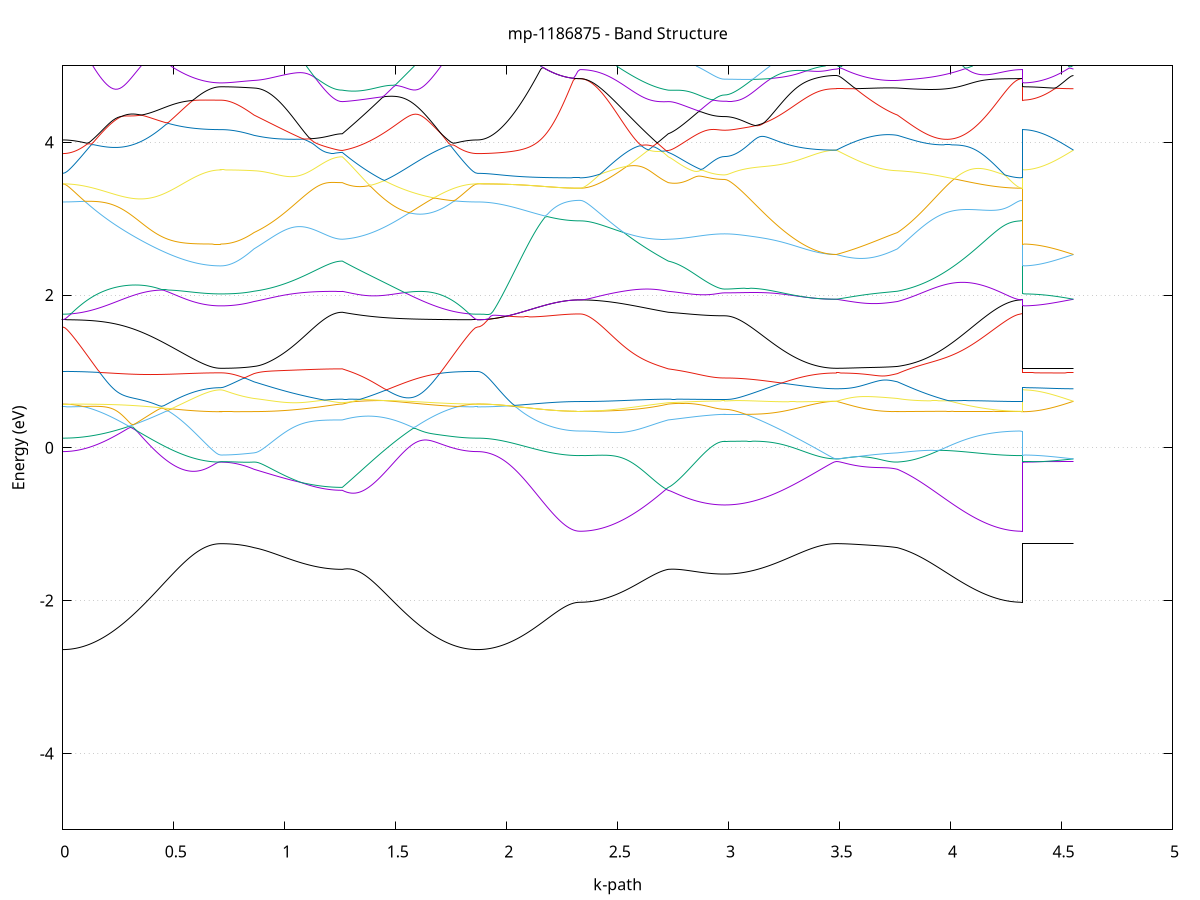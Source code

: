 set title 'mp-1186875 - Band Structure'
set xlabel 'k-path'
set ylabel 'Energy (eV)'
set grid y
set yrange [-5:5]
set terminal png size 800,600
set output 'mp-1186875_bands_gnuplot.png'
plot '-' using 1:2 with lines notitle, '-' using 1:2 with lines notitle, '-' using 1:2 with lines notitle, '-' using 1:2 with lines notitle, '-' using 1:2 with lines notitle, '-' using 1:2 with lines notitle, '-' using 1:2 with lines notitle, '-' using 1:2 with lines notitle, '-' using 1:2 with lines notitle, '-' using 1:2 with lines notitle, '-' using 1:2 with lines notitle, '-' using 1:2 with lines notitle, '-' using 1:2 with lines notitle, '-' using 1:2 with lines notitle, '-' using 1:2 with lines notitle, '-' using 1:2 with lines notitle, '-' using 1:2 with lines notitle, '-' using 1:2 with lines notitle, '-' using 1:2 with lines notitle, '-' using 1:2 with lines notitle, '-' using 1:2 with lines notitle, '-' using 1:2 with lines notitle, '-' using 1:2 with lines notitle, '-' using 1:2 with lines notitle, '-' using 1:2 with lines notitle, '-' using 1:2 with lines notitle, '-' using 1:2 with lines notitle, '-' using 1:2 with lines notitle, '-' using 1:2 with lines notitle, '-' using 1:2 with lines notitle, '-' using 1:2 with lines notitle, '-' using 1:2 with lines notitle, '-' using 1:2 with lines notitle, '-' using 1:2 with lines notitle, '-' using 1:2 with lines notitle, '-' using 1:2 with lines notitle, '-' using 1:2 with lines notitle, '-' using 1:2 with lines notitle, '-' using 1:2 with lines notitle, '-' using 1:2 with lines notitle, '-' using 1:2 with lines notitle, '-' using 1:2 with lines notitle, '-' using 1:2 with lines notitle, '-' using 1:2 with lines notitle, '-' using 1:2 with lines notitle, '-' using 1:2 with lines notitle, '-' using 1:2 with lines notitle, '-' using 1:2 with lines notitle
0.000000 -28.220150
0.009890 -28.220150
0.019779 -28.220150
0.029669 -28.220150
0.039559 -28.220050
0.049448 -28.220050
0.059338 -28.220050
0.069228 -28.219950
0.079118 -28.219950
0.089007 -28.219850
0.098897 -28.219750
0.108787 -28.219650
0.118676 -28.219650
0.128566 -28.219550
0.138456 -28.219450
0.148346 -28.219250
0.158235 -28.219150
0.168125 -28.219050
0.178015 -28.218950
0.187904 -28.218750
0.197794 -28.218650
0.207684 -28.218450
0.217573 -28.218350
0.227463 -28.218150
0.237353 -28.218050
0.247243 -28.217850
0.257132 -28.217650
0.267022 -28.217450
0.276912 -28.217350
0.286801 -28.217150
0.296691 -28.216950
0.306581 -28.216750
0.316470 -28.216550
0.326360 -28.216350
0.336250 -28.216150
0.346140 -28.216050
0.356029 -28.215750
0.365919 -28.215650
0.375809 -28.215450
0.385698 -28.215250
0.395588 -28.215050
0.405478 -28.214850
0.415367 -28.214650
0.425257 -28.214450
0.435147 -28.214350
0.445037 -28.214150
0.454926 -28.213950
0.464816 -28.213750
0.474706 -28.213650
0.484595 -28.213450
0.494485 -28.213250
0.504375 -28.213150
0.514264 -28.212950
0.524154 -28.212850
0.534044 -28.212750
0.543934 -28.212550
0.553823 -28.212450
0.563713 -28.212350
0.573603 -28.212250
0.583492 -28.212050
0.593382 -28.212050
0.603272 -28.211850
0.613161 -28.211850
0.623051 -28.211750
0.632941 -28.211650
0.642831 -28.211550
0.652720 -28.211550
0.662610 -28.211550
0.672500 -28.211450
0.682389 -28.211450
0.692279 -28.211450
0.702169 -28.211450
0.712058 -28.211450
0.712058 -28.211450
0.722034 -28.211450
0.732010 -28.211450
0.741986 -28.211450
0.751963 -28.211450
0.761939 -28.211450
0.771915 -28.211550
0.781891 -28.211550
0.791867 -28.211650
0.801843 -28.211750
0.811819 -28.211750
0.821795 -28.211850
0.831771 -28.211950
0.841747 -28.212050
0.851723 -28.212150
0.861699 -28.212250
0.861699 -28.212250
0.871641 -28.212350
0.881583 -28.212450
0.891525 -28.212550
0.901468 -28.212550
0.911410 -28.212650
0.921352 -28.212750
0.931294 -28.212850
0.941237 -28.212850
0.951179 -28.212950
0.961121 -28.213050
0.971063 -28.213050
0.981006 -28.213150
0.990948 -28.213250
1.000890 -28.213250
1.010832 -28.213350
1.020775 -28.213450
1.030717 -28.213450
1.040659 -28.213550
1.050601 -28.213550
1.060544 -28.213650
1.070486 -28.213650
1.080428 -28.213750
1.090370 -28.213750
1.100313 -28.213850
1.110255 -28.213850
1.120197 -28.213850
1.130139 -28.213950
1.140082 -28.213950
1.150024 -28.213950
1.159966 -28.214050
1.169908 -28.214050
1.179850 -28.214050
1.189793 -28.214050
1.199735 -28.214050
1.209677 -28.214150
1.219619 -28.214150
1.229562 -28.214150
1.239504 -28.214150
1.249446 -28.214150
1.259388 -28.214150
1.259388 -28.214150
1.269377 -28.213950
1.279366 -28.213650
1.289355 -28.213450
1.299343 -28.213150
1.309332 -28.212850
1.319321 -28.212650
1.329310 -28.212350
1.339298 -28.212150
1.349287 -28.211850
1.359276 -28.211650
1.369265 -28.211650
1.379253 -28.211950
1.389242 -28.212150
1.399231 -28.212450
1.409219 -28.212750
1.419208 -28.213050
1.429197 -28.213250
1.439186 -28.213550
1.449174 -28.213750
1.459163 -28.214050
1.469152 -28.214250
1.479141 -28.214550
1.489129 -28.214750
1.499118 -28.215050
1.509107 -28.215250
1.519096 -28.215550
1.529084 -28.215750
1.539073 -28.215950
1.549062 -28.216250
1.559051 -28.216450
1.569039 -28.216650
1.579028 -28.216850
1.589017 -28.217050
1.599006 -28.217250
1.608994 -28.217450
1.618983 -28.217650
1.628972 -28.217850
1.638960 -28.218050
1.648949 -28.218150
1.658938 -28.218350
1.668927 -28.218550
1.678915 -28.218650
1.688904 -28.218850
1.698893 -28.218950
1.708882 -28.219150
1.718870 -28.219250
1.728859 -28.219350
1.738848 -28.219450
1.748837 -28.219550
1.758825 -28.219650
1.768814 -28.219750
1.778803 -28.219850
1.788792 -28.219850
1.798780 -28.219950
1.808769 -28.220050
1.818758 -28.220050
1.828747 -28.220050
1.838735 -28.220150
1.848724 -28.220150
1.858713 -28.220150
1.868701 -28.220150
1.868701 -28.220150
1.878523 -28.220150
1.888345 -28.220150
1.898167 -28.220150
1.907989 -28.220150
1.917811 -28.220150
1.927633 -28.220150
1.937455 -28.220150
1.947277 -28.220150
1.957099 -28.220150
1.966921 -28.220150
1.976743 -28.220150
1.986565 -28.220150
1.996387 -28.220150
2.006209 -28.220150
2.016031 -28.220150
2.025853 -28.220050
2.035675 -28.220050
2.045497 -28.220050
2.055319 -28.220050
2.065141 -28.220050
2.074963 -28.220050
2.084785 -28.220050
2.094607 -28.220050
2.104429 -28.219950
2.114251 -28.219950
2.124073 -28.219950
2.133895 -28.219950
2.143717 -28.219950
2.153539 -28.219950
2.163361 -28.219950
2.173183 -28.219850
2.183005 -28.219850
2.192827 -28.219850
2.202649 -28.219850
2.212471 -28.219850
2.222293 -28.219850
2.232115 -28.219850
2.241937 -28.219850
2.251759 -28.219850
2.261581 -28.219850
2.271403 -28.219850
2.281225 -28.219750
2.291047 -28.219850
2.300869 -28.219750
2.310691 -28.219750
2.320513 -28.219750
2.330335 -28.219750
2.330335 -28.219750
2.340277 -28.219750
2.350219 -28.219750
2.360161 -28.219750
2.370104 -28.219750
2.380046 -28.219650
2.389988 -28.219650
2.399930 -28.219550
2.409873 -28.219550
2.419815 -28.219450
2.429757 -28.219350
2.439699 -28.219350
2.449642 -28.219250
2.459584 -28.219150
2.469526 -28.219050
2.479468 -28.218950
2.489411 -28.218750
2.499353 -28.218650
2.509295 -28.218550
2.519237 -28.218350
2.529180 -28.218250
2.539122 -28.218050
2.549064 -28.217950
2.559006 -28.217750
2.568949 -28.217550
2.578891 -28.217450
2.588833 -28.217250
2.598775 -28.217050
2.608718 -28.216850
2.618660 -28.216650
2.628602 -28.216450
2.638544 -28.216250
2.648486 -28.216050
2.658429 -28.215750
2.668371 -28.215550
2.678313 -28.215350
2.688255 -28.215150
2.698198 -28.214850
2.708140 -28.214650
2.718082 -28.214350
2.728024 -28.214150
2.728024 -28.214150
2.737790 -28.214050
2.747556 -28.213950
2.757322 -28.213850
2.767088 -28.213750
2.776854 -28.213650
2.786620 -28.213550
2.796386 -28.213450
2.806152 -28.213350
2.815918 -28.213250
2.825684 -28.213150
2.835450 -28.213050
2.845216 -28.212950
2.854982 -28.212850
2.864747 -28.212750
2.874513 -28.212650
2.884279 -28.212550
2.894045 -28.212450
2.903811 -28.212350
2.913577 -28.212250
2.923343 -28.212150
2.933109 -28.212050
2.942875 -28.211950
2.952641 -28.211850
2.962407 -28.211750
2.972173 -28.211550
2.981939 -28.211550
2.981939 -28.211550
2.991811 -28.211550
3.001684 -28.211550
3.011556 -28.211550
3.021429 -28.211550
3.031301 -28.211550
3.041174 -28.211550
3.051047 -28.211550
3.060919 -28.211550
3.070792 -28.211550
3.080664 -28.211550
3.090537 -28.211550
3.100410 -28.211550
3.110282 -28.211550
3.120155 -28.211550
3.130027 -28.211550
3.139900 -28.211550
3.149772 -28.211550
3.159645 -28.211550
3.169518 -28.211550
3.179390 -28.211550
3.189263 -28.211550
3.199135 -28.211550
3.209008 -28.211550
3.218880 -28.211450
3.228753 -28.211450
3.238626 -28.211450
3.248498 -28.211450
3.258371 -28.211450
3.268243 -28.211450
3.278116 -28.211450
3.287988 -28.211450
3.297861 -28.211450
3.307734 -28.211450
3.317606 -28.211450
3.327479 -28.211450
3.337351 -28.211450
3.347224 -28.211450
3.357096 -28.211450
3.366969 -28.211450
3.376842 -28.211450
3.386714 -28.211450
3.396587 -28.211450
3.406459 -28.211450
3.416332 -28.211450
3.426205 -28.211350
3.436077 -28.211450
3.445950 -28.211450
3.455822 -28.211450
3.465695 -28.211450
3.475567 -28.211450
3.485440 -28.211450
3.485440 -28.211450
3.495264 -28.211450
3.505088 -28.211450
3.514913 -28.211450
3.524737 -28.211450
3.534561 -28.211450
3.544386 -28.211450
3.554210 -28.211450
3.564034 -28.211450
3.573858 -28.211450
3.583683 -28.211550
3.593507 -28.211550
3.603331 -28.211550
3.613155 -28.211550
3.622980 -28.211650
3.632804 -28.211650
3.642628 -28.211650
3.652452 -28.211750
3.662277 -28.211750
3.672101 -28.211850
3.681925 -28.211850
3.691749 -28.211950
3.701574 -28.211950
3.711398 -28.211950
3.721222 -28.212050
3.731046 -28.212050
3.740871 -28.212150
3.750695 -28.212250
3.760519 -28.212250
3.760519 -28.212250
3.770386 -28.212350
3.780253 -28.212550
3.790120 -28.212650
3.799987 -28.212750
3.809854 -28.212850
3.819721 -28.213050
3.829588 -28.213250
3.839455 -28.213350
3.849322 -28.213550
3.859189 -28.213650
3.869056 -28.213850
3.878923 -28.214050
3.888790 -28.214150
3.898657 -28.214350
3.908524 -28.214550
3.918391 -28.214750
3.928258 -28.214850
3.938125 -28.215050
3.947992 -28.215250
3.957859 -28.215450
3.967726 -28.215650
3.977593 -28.215750
3.987460 -28.215950
3.997327 -28.216150
4.007194 -28.216350
4.017061 -28.216550
4.026928 -28.216650
4.036795 -28.216850
4.046662 -28.217050
4.056529 -28.217250
4.066396 -28.217350
4.076263 -28.217550
4.086130 -28.217750
4.095997 -28.217850
4.105864 -28.218050
4.115731 -28.218150
4.125598 -28.218350
4.135465 -28.218450
4.145332 -28.218550
4.155199 -28.218650
4.165066 -28.218850
4.174932 -28.218950
4.184799 -28.219050
4.194666 -28.219150
4.204533 -28.219150
4.214400 -28.219350
4.224267 -28.219350
4.234134 -28.219450
4.244001 -28.219550
4.253868 -28.219650
4.263735 -28.219650
4.273602 -28.219650
4.283469 -28.219750
4.293336 -28.219750
4.303203 -28.219750
4.313070 -28.219750
4.322937 -28.219750
4.322937 -28.211450
4.332555 -28.211450
4.342172 -28.211450
4.351789 -28.211450
4.361407 -28.211450
4.371024 -28.211350
4.380641 -28.211450
4.390259 -28.211350
4.399876 -28.211350
4.409494 -28.211450
4.419111 -28.211450
4.428728 -28.211450
4.438346 -28.211450
4.447963 -28.211450
4.457580 -28.211450
4.467198 -28.211450
4.476815 -28.211450
4.486432 -28.211450
4.496050 -28.211450
4.505667 -28.211450
4.515284 -28.211450
4.524902 -28.211450
4.534519 -28.211350
4.544137 -28.211450
4.553754 -28.211450
e
0.000000 -28.203150
0.009890 -28.203150
0.019779 -28.203250
0.029669 -28.203250
0.039559 -28.203250
0.049448 -28.203250
0.059338 -28.203350
0.069228 -28.203350
0.079118 -28.203450
0.089007 -28.203550
0.098897 -28.203550
0.108787 -28.203650
0.118676 -28.203750
0.128566 -28.203850
0.138456 -28.203950
0.148346 -28.204050
0.158235 -28.204150
0.168125 -28.204250
0.178015 -28.204350
0.187904 -28.204550
0.197794 -28.204650
0.207684 -28.204850
0.217573 -28.204950
0.227463 -28.205050
0.237353 -28.205250
0.247243 -28.205450
0.257132 -28.205550
0.267022 -28.205750
0.276912 -28.205850
0.286801 -28.206050
0.296691 -28.206250
0.306581 -28.206450
0.316470 -28.206550
0.326360 -28.206750
0.336250 -28.206950
0.346140 -28.207150
0.356029 -28.207250
0.365919 -28.207450
0.375809 -28.207650
0.385698 -28.207850
0.395588 -28.207950
0.405478 -28.208150
0.415367 -28.208350
0.425257 -28.208550
0.435147 -28.208750
0.445037 -28.208850
0.454926 -28.208950
0.464816 -28.209150
0.474706 -28.209350
0.484595 -28.209450
0.494485 -28.209650
0.504375 -28.209750
0.514264 -28.209950
0.524154 -28.210050
0.534044 -28.210150
0.543934 -28.210350
0.553823 -28.210450
0.563713 -28.210550
0.573603 -28.210650
0.583492 -28.210750
0.593382 -28.210850
0.603272 -28.210950
0.613161 -28.211050
0.623051 -28.211050
0.632941 -28.211150
0.642831 -28.211150
0.652720 -28.211250
0.662610 -28.211250
0.672500 -28.211350
0.682389 -28.211350
0.692279 -28.211350
0.702169 -28.211350
0.712058 -28.211350
0.712058 -28.211350
0.722034 -28.211350
0.732010 -28.211350
0.741986 -28.211350
0.751963 -28.211350
0.761939 -28.211350
0.771915 -28.211250
0.781891 -28.211250
0.791867 -28.211150
0.801843 -28.211050
0.811819 -28.211050
0.821795 -28.210950
0.831771 -28.210850
0.841747 -28.210750
0.851723 -28.210650
0.861699 -28.210550
0.861699 -28.210550
0.871641 -28.210450
0.881583 -28.210350
0.891525 -28.210350
0.901468 -28.210250
0.911410 -28.210150
0.921352 -28.210050
0.931294 -28.210050
0.941237 -28.209950
0.951179 -28.209950
0.961121 -28.209850
0.971063 -28.209750
0.981006 -28.209750
0.990948 -28.209650
1.000890 -28.209550
1.010832 -28.209550
1.020775 -28.209450
1.030717 -28.209450
1.040659 -28.209350
1.050601 -28.209350
1.060544 -28.209250
1.070486 -28.209250
1.080428 -28.209250
1.090370 -28.209150
1.100313 -28.209150
1.110255 -28.209050
1.120197 -28.209050
1.130139 -28.209050
1.140082 -28.208950
1.150024 -28.208950
1.159966 -28.208950
1.169908 -28.208950
1.179850 -28.208950
1.189793 -28.208850
1.199735 -28.208850
1.209677 -28.208850
1.219619 -28.208850
1.229562 -28.208850
1.239504 -28.208850
1.249446 -28.208850
1.259388 -28.208850
1.259388 -28.208850
1.269377 -28.209050
1.279366 -28.209350
1.289355 -28.209550
1.299343 -28.209850
1.309332 -28.210050
1.319321 -28.210350
1.329310 -28.210650
1.339298 -28.210850
1.349287 -28.211150
1.359276 -28.211450
1.369265 -28.211350
1.379253 -28.211050
1.389242 -28.210850
1.399231 -28.210550
1.409219 -28.210350
1.419208 -28.210050
1.429197 -28.209850
1.439186 -28.209550
1.449174 -28.209350
1.459163 -28.209050
1.469152 -28.208850
1.479141 -28.208550
1.489129 -28.208350
1.499118 -28.208050
1.509107 -28.207850
1.519096 -28.207650
1.529084 -28.207350
1.539073 -28.207150
1.549062 -28.206950
1.559051 -28.206750
1.569039 -28.206550
1.579028 -28.206350
1.589017 -28.206150
1.599006 -28.205950
1.608994 -28.205750
1.618983 -28.205550
1.628972 -28.205350
1.638960 -28.205250
1.648949 -28.204950
1.658938 -28.204850
1.668927 -28.204750
1.678915 -28.204550
1.688904 -28.204450
1.698893 -28.204350
1.708882 -28.204150
1.718870 -28.204050
1.728859 -28.203950
1.738848 -28.203850
1.748837 -28.203750
1.758825 -28.203650
1.768814 -28.203550
1.778803 -28.203450
1.788792 -28.203450
1.798780 -28.203350
1.808769 -28.203350
1.818758 -28.203250
1.828747 -28.203250
1.838735 -28.203250
1.848724 -28.203250
1.858713 -28.203150
1.868701 -28.203150
1.868701 -28.203150
1.878523 -28.203150
1.888345 -28.203150
1.898167 -28.203150
1.907989 -28.203150
1.917811 -28.203150
1.927633 -28.203150
1.937455 -28.203150
1.947277 -28.203150
1.957099 -28.203150
1.966921 -28.203150
1.976743 -28.203150
1.986565 -28.203150
1.996387 -28.203150
2.006209 -28.203150
2.016031 -28.203150
2.025853 -28.203150
2.035675 -28.203150
2.045497 -28.203150
2.055319 -28.203150
2.065141 -28.203150
2.074963 -28.203150
2.084785 -28.203150
2.094607 -28.203150
2.104429 -28.203150
2.114251 -28.203150
2.124073 -28.203150
2.133895 -28.203250
2.143717 -28.203250
2.153539 -28.203250
2.163361 -28.203250
2.173183 -28.203250
2.183005 -28.203250
2.192827 -28.203250
2.202649 -28.203250
2.212471 -28.203150
2.222293 -28.203250
2.232115 -28.203250
2.241937 -28.203250
2.251759 -28.203250
2.261581 -28.203250
2.271403 -28.203250
2.281225 -28.203150
2.291047 -28.203250
2.300869 -28.203250
2.310691 -28.203250
2.320513 -28.203150
2.330335 -28.203250
2.330335 -28.203250
2.340277 -28.203250
2.350219 -28.203250
2.360161 -28.203250
2.370104 -28.203250
2.380046 -28.203350
2.389988 -28.203350
2.399930 -28.203350
2.409873 -28.203450
2.419815 -28.203550
2.429757 -28.203550
2.439699 -28.203650
2.449642 -28.203750
2.459584 -28.203850
2.469526 -28.203950
2.479468 -28.204050
2.489411 -28.204150
2.499353 -28.204350
2.509295 -28.204450
2.519237 -28.204550
2.529180 -28.204750
2.539122 -28.204850
2.549064 -28.205050
2.559006 -28.205250
2.568949 -28.205350
2.578891 -28.205550
2.588833 -28.205750
2.598775 -28.205950
2.608718 -28.206150
2.618660 -28.206350
2.628602 -28.206550
2.638544 -28.206750
2.648486 -28.206950
2.658429 -28.207150
2.668371 -28.207450
2.678313 -28.207650
2.688255 -28.207850
2.698198 -28.208150
2.708140 -28.208350
2.718082 -28.208550
2.728024 -28.208850
2.728024 -28.208850
2.737790 -28.208950
2.747556 -28.208950
2.757322 -28.209150
2.767088 -28.209250
2.776854 -28.209350
2.786620 -28.209450
2.796386 -28.209550
2.806152 -28.209650
2.815918 -28.209750
2.825684 -28.209850
2.835450 -28.209950
2.845216 -28.210050
2.854982 -28.210150
2.864747 -28.210250
2.874513 -28.210350
2.884279 -28.210450
2.894045 -28.210550
2.903811 -28.210650
2.913577 -28.210750
2.923343 -28.210850
2.933109 -28.210950
2.942875 -28.211050
2.952641 -28.211150
2.962407 -28.211250
2.972173 -28.211350
2.981939 -28.211450
2.981939 -28.211450
2.991811 -28.211450
3.001684 -28.211450
3.011556 -28.211450
3.021429 -28.211450
3.031301 -28.211450
3.041174 -28.211450
3.051047 -28.211450
3.060919 -28.211450
3.070792 -28.211450
3.080664 -28.211450
3.090537 -28.211450
3.100410 -28.211450
3.110282 -28.211450
3.120155 -28.211450
3.130027 -28.211450
3.139900 -28.211450
3.149772 -28.211450
3.159645 -28.211450
3.169518 -28.211450
3.179390 -28.211450
3.189263 -28.211450
3.199135 -28.211450
3.209008 -28.211450
3.218880 -28.211450
3.228753 -28.211450
3.238626 -28.211450
3.248498 -28.211450
3.258371 -28.211450
3.268243 -28.211450
3.278116 -28.211450
3.287988 -28.211450
3.297861 -28.211450
3.307734 -28.211450
3.317606 -28.211450
3.327479 -28.211450
3.337351 -28.211450
3.347224 -28.211450
3.357096 -28.211450
3.366969 -28.211450
3.376842 -28.211450
3.386714 -28.211450
3.396587 -28.211450
3.406459 -28.211450
3.416332 -28.211450
3.426205 -28.211350
3.436077 -28.211450
3.445950 -28.211450
3.455822 -28.211450
3.465695 -28.211450
3.475567 -28.211450
3.485440 -28.211450
3.485440 -28.211450
3.495264 -28.211450
3.505088 -28.211350
3.514913 -28.211350
3.524737 -28.211350
3.534561 -28.211350
3.544386 -28.211350
3.554210 -28.211350
3.564034 -28.211350
3.573858 -28.211350
3.583683 -28.211250
3.593507 -28.211250
3.603331 -28.211250
3.613155 -28.211250
3.622980 -28.211150
3.632804 -28.211150
3.642628 -28.211150
3.652452 -28.211050
3.662277 -28.211050
3.672101 -28.211050
3.681925 -28.210950
3.691749 -28.210950
3.701574 -28.210850
3.711398 -28.210850
3.721222 -28.210750
3.731046 -28.210650
3.740871 -28.210650
3.750695 -28.210650
3.760519 -28.210550
3.760519 -28.210550
3.770386 -28.210450
3.780253 -28.210350
3.790120 -28.210150
3.799987 -28.210050
3.809854 -28.209950
3.819721 -28.209750
3.829588 -28.209650
3.839455 -28.209450
3.849322 -28.209350
3.859189 -28.209150
3.869056 -28.209050
3.878923 -28.208850
3.888790 -28.208650
3.898657 -28.208550
3.908524 -28.208350
3.918391 -28.208150
3.928258 -28.208050
3.938125 -28.207850
3.947992 -28.207650
3.957859 -28.207450
3.967726 -28.207250
3.977593 -28.207050
3.987460 -28.206950
3.997327 -28.206750
4.007194 -28.206550
4.017061 -28.206450
4.026928 -28.206250
4.036795 -28.206050
4.046662 -28.205850
4.056529 -28.205750
4.066396 -28.205550
4.076263 -28.205450
4.086130 -28.205250
4.095997 -28.205050
4.105864 -28.204950
4.115731 -28.204850
4.125598 -28.204650
4.135465 -28.204550
4.145332 -28.204450
4.155199 -28.204250
4.165066 -28.204150
4.174932 -28.204050
4.184799 -28.203950
4.194666 -28.203850
4.204533 -28.203750
4.214400 -28.203650
4.224267 -28.203550
4.234134 -28.203550
4.244001 -28.203450
4.253868 -28.203350
4.263735 -28.203350
4.273602 -28.203250
4.283469 -28.203250
4.293336 -28.203250
4.303203 -28.203250
4.313070 -28.203150
4.322937 -28.203250
4.322937 -28.211350
4.332555 -28.211350
4.342172 -28.211350
4.351789 -28.211350
4.361407 -28.211350
4.371024 -28.211350
4.380641 -28.211350
4.390259 -28.211350
4.399876 -28.211350
4.409494 -28.211350
4.419111 -28.211350
4.428728 -28.211350
4.438346 -28.211350
4.447963 -28.211350
4.457580 -28.211350
4.467198 -28.211350
4.476815 -28.211350
4.486432 -28.211350
4.496050 -28.211450
4.505667 -28.211450
4.515284 -28.211450
4.524902 -28.211450
4.534519 -28.211350
4.544137 -28.211450
4.553754 -28.211450
e
0.000000 -28.116350
0.009890 -28.116350
0.019779 -28.116350
0.029669 -28.116350
0.039559 -28.116250
0.049448 -28.116250
0.059338 -28.116350
0.069228 -28.116350
0.079118 -28.116350
0.089007 -28.116350
0.098897 -28.116350
0.108787 -28.116350
0.118676 -28.116350
0.128566 -28.116350
0.138456 -28.116350
0.148346 -28.116350
0.158235 -28.116350
0.168125 -28.116350
0.178015 -28.116350
0.187904 -28.116350
0.197794 -28.116350
0.207684 -28.116350
0.217573 -28.116350
0.227463 -28.116350
0.237353 -28.116350
0.247243 -28.116450
0.257132 -28.116350
0.267022 -28.116450
0.276912 -28.116450
0.286801 -28.116450
0.296691 -28.116450
0.306581 -28.116450
0.316470 -28.116450
0.326360 -28.116450
0.336250 -28.116450
0.346140 -28.116450
0.356029 -28.116450
0.365919 -28.116450
0.375809 -28.116450
0.385698 -28.116450
0.395588 -28.116450
0.405478 -28.116550
0.415367 -28.116550
0.425257 -28.116550
0.435147 -28.116550
0.445037 -28.116550
0.454926 -28.116550
0.464816 -28.116550
0.474706 -28.116550
0.484595 -28.116550
0.494485 -28.116550
0.504375 -28.116550
0.514264 -28.116550
0.524154 -28.116550
0.534044 -28.116550
0.543934 -28.116550
0.553823 -28.116550
0.563713 -28.116550
0.573603 -28.116650
0.583492 -28.116550
0.593382 -28.116650
0.603272 -28.116550
0.613161 -28.116650
0.623051 -28.116550
0.632941 -28.116650
0.642831 -28.116650
0.652720 -28.116650
0.662610 -28.116650
0.672500 -28.116650
0.682389 -28.116650
0.692279 -28.116650
0.702169 -28.116650
0.712058 -28.116650
0.712058 -28.116650
0.722034 -28.116650
0.732010 -28.116650
0.741986 -28.116650
0.751963 -28.116650
0.761939 -28.116650
0.771915 -28.116650
0.781891 -28.116650
0.791867 -28.116650
0.801843 -28.116650
0.811819 -28.116650
0.821795 -28.116650
0.831771 -28.116650
0.841747 -28.116650
0.851723 -28.116650
0.861699 -28.116650
0.861699 -28.116650
0.871641 -28.116650
0.881583 -28.116650
0.891525 -28.116650
0.901468 -28.116650
0.911410 -28.116650
0.921352 -28.116650
0.931294 -28.116650
0.941237 -28.116650
0.951179 -28.116650
0.961121 -28.116650
0.971063 -28.116650
0.981006 -28.116650
0.990948 -28.116650
1.000890 -28.116650
1.010832 -28.116650
1.020775 -28.116650
1.030717 -28.116650
1.040659 -28.116650
1.050601 -28.116650
1.060544 -28.116650
1.070486 -28.116650
1.080428 -28.116650
1.090370 -28.116650
1.100313 -28.116650
1.110255 -28.116650
1.120197 -28.116650
1.130139 -28.116650
1.140082 -28.116650
1.150024 -28.116650
1.159966 -28.116650
1.169908 -28.116650
1.179850 -28.116650
1.189793 -28.116650
1.199735 -28.116650
1.209677 -28.116650
1.219619 -28.116650
1.229562 -28.116650
1.239504 -28.116650
1.249446 -28.116650
1.259388 -28.116650
1.259388 -28.116650
1.269377 -28.116650
1.279366 -28.116650
1.289355 -28.116650
1.299343 -28.116650
1.309332 -28.116550
1.319321 -28.116650
1.329310 -28.116650
1.339298 -28.116650
1.349287 -28.116650
1.359276 -28.116550
1.369265 -28.116550
1.379253 -28.116550
1.389242 -28.116550
1.399231 -28.116550
1.409219 -28.116550
1.419208 -28.116550
1.429197 -28.116550
1.439186 -28.116550
1.449174 -28.116550
1.459163 -28.116450
1.469152 -28.116550
1.479141 -28.116550
1.489129 -28.116450
1.499118 -28.116450
1.509107 -28.116450
1.519096 -28.116450
1.529084 -28.116450
1.539073 -28.116450
1.549062 -28.116450
1.559051 -28.116450
1.569039 -28.116450
1.579028 -28.116350
1.589017 -28.116450
1.599006 -28.116450
1.608994 -28.116450
1.618983 -28.116350
1.628972 -28.116350
1.638960 -28.116350
1.648949 -28.116350
1.658938 -28.116350
1.668927 -28.116350
1.678915 -28.116350
1.688904 -28.116350
1.698893 -28.116350
1.708882 -28.116350
1.718870 -28.116350
1.728859 -28.116350
1.738848 -28.116350
1.748837 -28.116350
1.758825 -28.116350
1.768814 -28.116350
1.778803 -28.116250
1.788792 -28.116350
1.798780 -28.116250
1.808769 -28.116250
1.818758 -28.116350
1.828747 -28.116250
1.838735 -28.116350
1.848724 -28.116350
1.858713 -28.116250
1.868701 -28.116350
1.868701 -28.116250
1.878523 -28.116250
1.888345 -28.116350
1.898167 -28.116350
1.907989 -28.116350
1.917811 -28.116350
1.927633 -28.116350
1.937455 -28.116350
1.947277 -28.116350
1.957099 -28.116350
1.966921 -28.116350
1.976743 -28.116350
1.986565 -28.116350
1.996387 -28.116350
2.006209 -28.116350
2.016031 -28.116450
2.025853 -28.116450
2.035675 -28.116450
2.045497 -28.116450
2.055319 -28.116450
2.065141 -28.116450
2.074963 -28.116450
2.084785 -28.116550
2.094607 -28.116550
2.104429 -28.116550
2.114251 -28.116550
2.124073 -28.116550
2.133895 -28.116550
2.143717 -28.116550
2.153539 -28.116550
2.163361 -28.116650
2.173183 -28.116650
2.183005 -28.116650
2.192827 -28.116650
2.202649 -28.116650
2.212471 -28.116650
2.222293 -28.116650
2.232115 -28.116650
2.241937 -28.116650
2.251759 -28.116750
2.261581 -28.116750
2.271403 -28.116750
2.281225 -28.116750
2.291047 -28.116750
2.300869 -28.116750
2.310691 -28.116750
2.320513 -28.116650
2.330335 -28.116750
2.330335 -28.116750
2.340277 -28.116750
2.350219 -28.116750
2.360161 -28.116750
2.370104 -28.116750
2.380046 -28.116750
2.389988 -28.116750
2.399930 -28.116750
2.409873 -28.116750
2.419815 -28.116750
2.429757 -28.116750
2.439699 -28.116750
2.449642 -28.116750
2.459584 -28.116750
2.469526 -28.116750
2.479468 -28.116750
2.489411 -28.116750
2.499353 -28.116750
2.509295 -28.116750
2.519237 -28.116750
2.529180 -28.116750
2.539122 -28.116750
2.549064 -28.116750
2.559006 -28.116750
2.568949 -28.116750
2.578891 -28.116750
2.588833 -28.116750
2.598775 -28.116750
2.608718 -28.116750
2.618660 -28.116650
2.628602 -28.116650
2.638544 -28.116650
2.648486 -28.116650
2.658429 -28.116650
2.668371 -28.116650
2.678313 -28.116650
2.688255 -28.116650
2.698198 -28.116650
2.708140 -28.116650
2.718082 -28.116650
2.728024 -28.116650
2.728024 -28.116650
2.737790 -28.116650
2.747556 -28.116650
2.757322 -28.116650
2.767088 -28.116650
2.776854 -28.116650
2.786620 -28.116650
2.796386 -28.116650
2.806152 -28.116650
2.815918 -28.116650
2.825684 -28.116650
2.835450 -28.116650
2.845216 -28.116650
2.854982 -28.116550
2.864747 -28.116650
2.874513 -28.116650
2.884279 -28.116650
2.894045 -28.116650
2.903811 -28.116650
2.913577 -28.116550
2.923343 -28.116550
2.933109 -28.116550
2.942875 -28.116550
2.952641 -28.116550
2.962407 -28.116550
2.972173 -28.116550
2.981939 -28.116550
2.981939 -28.116550
2.991811 -28.116550
3.001684 -28.116550
3.011556 -28.116550
3.021429 -28.116550
3.031301 -28.116550
3.041174 -28.116550
3.051047 -28.116550
3.060919 -28.116550
3.070792 -28.116550
3.080664 -28.116550
3.090537 -28.116550
3.100410 -28.116550
3.110282 -28.116550
3.120155 -28.116550
3.130027 -28.116550
3.139900 -28.116550
3.149772 -28.116550
3.159645 -28.116650
3.169518 -28.116650
3.179390 -28.116650
3.189263 -28.116650
3.199135 -28.116650
3.209008 -28.116650
3.218880 -28.116650
3.228753 -28.116650
3.238626 -28.116550
3.248498 -28.116650
3.258371 -28.116650
3.268243 -28.116650
3.278116 -28.116650
3.287988 -28.116650
3.297861 -28.116550
3.307734 -28.116650
3.317606 -28.116650
3.327479 -28.116650
3.337351 -28.116650
3.347224 -28.116650
3.357096 -28.116650
3.366969 -28.116650
3.376842 -28.116650
3.386714 -28.116650
3.396587 -28.116650
3.406459 -28.116650
3.416332 -28.116650
3.426205 -28.116550
3.436077 -28.116650
3.445950 -28.116650
3.455822 -28.116650
3.465695 -28.116650
3.475567 -28.116650
3.485440 -28.116650
3.485440 -28.116650
3.495264 -28.116650
3.505088 -28.116650
3.514913 -28.116650
3.524737 -28.116650
3.534561 -28.116650
3.544386 -28.116650
3.554210 -28.116650
3.564034 -28.116650
3.573858 -28.116650
3.583683 -28.116650
3.593507 -28.116650
3.603331 -28.116650
3.613155 -28.116650
3.622980 -28.116650
3.632804 -28.116650
3.642628 -28.116650
3.652452 -28.116650
3.662277 -28.116650
3.672101 -28.116650
3.681925 -28.116650
3.691749 -28.116650
3.701574 -28.116650
3.711398 -28.116650
3.721222 -28.116650
3.731046 -28.116650
3.740871 -28.116650
3.750695 -28.116650
3.760519 -28.116650
3.760519 -28.116650
3.770386 -28.116650
3.780253 -28.116650
3.790120 -28.116650
3.799987 -28.116650
3.809854 -28.116650
3.819721 -28.116650
3.829588 -28.116650
3.839455 -28.116650
3.849322 -28.116650
3.859189 -28.116650
3.869056 -28.116650
3.878923 -28.116650
3.888790 -28.116650
3.898657 -28.116650
3.908524 -28.116650
3.918391 -28.116650
3.928258 -28.116650
3.938125 -28.116650
3.947992 -28.116650
3.957859 -28.116650
3.967726 -28.116650
3.977593 -28.116650
3.987460 -28.116650
3.997327 -28.116750
4.007194 -28.116750
4.017061 -28.116750
4.026928 -28.116750
4.036795 -28.116750
4.046662 -28.116650
4.056529 -28.116750
4.066396 -28.116750
4.076263 -28.116750
4.086130 -28.116750
4.095997 -28.116750
4.105864 -28.116750
4.115731 -28.116750
4.125598 -28.116750
4.135465 -28.116750
4.145332 -28.116750
4.155199 -28.116750
4.165066 -28.116750
4.174932 -28.116750
4.184799 -28.116750
4.194666 -28.116750
4.204533 -28.116650
4.214400 -28.116750
4.224267 -28.116650
4.234134 -28.116750
4.244001 -28.116750
4.253868 -28.116750
4.263735 -28.116750
4.273602 -28.116750
4.283469 -28.116750
4.293336 -28.116750
4.303203 -28.116750
4.313070 -28.116750
4.322937 -28.116750
4.322937 -28.116650
4.332555 -28.116650
4.342172 -28.116650
4.351789 -28.116650
4.361407 -28.116650
4.371024 -28.116550
4.380641 -28.116650
4.390259 -28.116550
4.399876 -28.116650
4.409494 -28.116650
4.419111 -28.116650
4.428728 -28.116650
4.438346 -28.116650
4.447963 -28.116650
4.457580 -28.116650
4.467198 -28.116650
4.476815 -28.116650
4.486432 -28.116650
4.496050 -28.116650
4.505667 -28.116650
4.515284 -28.116650
4.524902 -28.116650
4.534519 -28.116650
4.544137 -28.116650
4.553754 -28.116650
e
0.000000 -24.491150
0.009890 -24.491150
0.019779 -24.491150
0.029669 -24.491150
0.039559 -24.491150
0.049448 -24.491150
0.059338 -24.491150
0.069228 -24.491150
0.079118 -24.491150
0.089007 -24.491150
0.098897 -24.491150
0.108787 -24.491150
0.118676 -24.491150
0.128566 -24.491150
0.138456 -24.491150
0.148346 -24.491250
0.158235 -24.491250
0.168125 -24.491250
0.178015 -24.491250
0.187904 -24.491250
0.197794 -24.491250
0.207684 -24.491250
0.217573 -24.491250
0.227463 -24.491250
0.237353 -24.491250
0.247243 -24.491250
0.257132 -24.491250
0.267022 -24.491250
0.276912 -24.491250
0.286801 -24.491250
0.296691 -24.491250
0.306581 -24.491250
0.316470 -24.491250
0.326360 -24.491250
0.336250 -24.491250
0.346140 -24.491350
0.356029 -24.491350
0.365919 -24.491350
0.375809 -24.491350
0.385698 -24.491350
0.395588 -24.491350
0.405478 -24.491350
0.415367 -24.491350
0.425257 -24.491350
0.435147 -24.491350
0.445037 -24.491350
0.454926 -24.491350
0.464816 -24.491350
0.474706 -24.491350
0.484595 -24.491350
0.494485 -24.491350
0.504375 -24.491350
0.514264 -24.491350
0.524154 -24.491450
0.534044 -24.491450
0.543934 -24.491450
0.553823 -24.491450
0.563713 -24.491450
0.573603 -24.491450
0.583492 -24.491450
0.593382 -24.491450
0.603272 -24.491450
0.613161 -24.491450
0.623051 -24.491450
0.632941 -24.491450
0.642831 -24.491450
0.652720 -24.491450
0.662610 -24.491450
0.672500 -24.491450
0.682389 -24.491450
0.692279 -24.491450
0.702169 -24.491450
0.712058 -24.491450
0.712058 -24.491450
0.722034 -24.491450
0.732010 -24.491450
0.741986 -24.491450
0.751963 -24.491450
0.761939 -24.491450
0.771915 -24.491450
0.781891 -24.491450
0.791867 -24.491450
0.801843 -24.491450
0.811819 -24.491450
0.821795 -24.491450
0.831771 -24.491450
0.841747 -24.491450
0.851723 -24.491450
0.861699 -24.491450
0.861699 -24.491450
0.871641 -24.491350
0.881583 -24.491350
0.891525 -24.491350
0.901468 -24.491350
0.911410 -24.491350
0.921352 -24.491350
0.931294 -24.491350
0.941237 -24.491350
0.951179 -24.491350
0.961121 -24.491350
0.971063 -24.491350
0.981006 -24.491350
0.990948 -24.491350
1.000890 -24.491350
1.010832 -24.491350
1.020775 -24.491350
1.030717 -24.491350
1.040659 -24.491350
1.050601 -24.491350
1.060544 -24.491350
1.070486 -24.491350
1.080428 -24.491350
1.090370 -24.491350
1.100313 -24.491350
1.110255 -24.491350
1.120197 -24.491350
1.130139 -24.491350
1.140082 -24.491350
1.150024 -24.491350
1.159966 -24.491350
1.169908 -24.491350
1.179850 -24.491350
1.189793 -24.491350
1.199735 -24.491350
1.209677 -24.491350
1.219619 -24.491350
1.229562 -24.491350
1.239504 -24.491350
1.249446 -24.491350
1.259388 -24.491350
1.259388 -24.491350
1.269377 -24.491350
1.279366 -24.491350
1.289355 -24.491350
1.299343 -24.491350
1.309332 -24.491350
1.319321 -24.491350
1.329310 -24.491350
1.339298 -24.491350
1.349287 -24.491350
1.359276 -24.491350
1.369265 -24.491350
1.379253 -24.491350
1.389242 -24.491350
1.399231 -24.491350
1.409219 -24.491350
1.419208 -24.491350
1.429197 -24.491350
1.439186 -24.491350
1.449174 -24.491350
1.459163 -24.491350
1.469152 -24.491350
1.479141 -24.491350
1.489129 -24.491350
1.499118 -24.491350
1.509107 -24.491350
1.519096 -24.491350
1.529084 -24.491350
1.539073 -24.491350
1.549062 -24.491350
1.559051 -24.491350
1.569039 -24.491250
1.579028 -24.491250
1.589017 -24.491250
1.599006 -24.491250
1.608994 -24.491250
1.618983 -24.491250
1.628972 -24.491250
1.638960 -24.491250
1.648949 -24.491250
1.658938 -24.491250
1.668927 -24.491250
1.678915 -24.491250
1.688904 -24.491250
1.698893 -24.491250
1.708882 -24.491250
1.718870 -24.491250
1.728859 -24.491250
1.738848 -24.491250
1.748837 -24.491150
1.758825 -24.491150
1.768814 -24.491150
1.778803 -24.491150
1.788792 -24.491150
1.798780 -24.491150
1.808769 -24.491150
1.818758 -24.491150
1.828747 -24.491150
1.838735 -24.491150
1.848724 -24.491150
1.858713 -24.491150
1.868701 -24.491150
1.868701 -24.491150
1.878523 -24.491150
1.888345 -24.491150
1.898167 -24.491150
1.907989 -24.491150
1.917811 -24.491150
1.927633 -24.491150
1.937455 -24.491150
1.947277 -24.491150
1.957099 -24.491150
1.966921 -24.491150
1.976743 -24.491150
1.986565 -24.491150
1.996387 -24.491150
2.006209 -24.491150
2.016031 -24.491150
2.025853 -24.491150
2.035675 -24.491150
2.045497 -24.491150
2.055319 -24.491150
2.065141 -24.491150
2.074963 -24.491150
2.084785 -24.491150
2.094607 -24.491150
2.104429 -24.491150
2.114251 -24.491150
2.124073 -24.491150
2.133895 -24.491150
2.143717 -24.491150
2.153539 -24.491150
2.163361 -24.491150
2.173183 -24.491150
2.183005 -24.491150
2.192827 -24.491150
2.202649 -24.491150
2.212471 -24.491150
2.222293 -24.491150
2.232115 -24.491150
2.241937 -24.491150
2.251759 -24.491150
2.261581 -24.491150
2.271403 -24.491150
2.281225 -24.491150
2.291047 -24.491150
2.300869 -24.491150
2.310691 -24.491150
2.320513 -24.491150
2.330335 -24.491150
2.330335 -24.491150
2.340277 -24.491150
2.350219 -24.491150
2.360161 -24.491150
2.370104 -24.491150
2.380046 -24.491150
2.389988 -24.491150
2.399930 -24.491150
2.409873 -24.491150
2.419815 -24.491150
2.429757 -24.491150
2.439699 -24.491150
2.449642 -24.491250
2.459584 -24.491250
2.469526 -24.491250
2.479468 -24.491250
2.489411 -24.491250
2.499353 -24.491250
2.509295 -24.491250
2.519237 -24.491250
2.529180 -24.491250
2.539122 -24.491250
2.549064 -24.491250
2.559006 -24.491250
2.568949 -24.491250
2.578891 -24.491250
2.588833 -24.491250
2.598775 -24.491250
2.608718 -24.491250
2.618660 -24.491250
2.628602 -24.491350
2.638544 -24.491350
2.648486 -24.491350
2.658429 -24.491350
2.668371 -24.491350
2.678313 -24.491350
2.688255 -24.491350
2.698198 -24.491350
2.708140 -24.491350
2.718082 -24.491350
2.728024 -24.491350
2.728024 -24.491350
2.737790 -24.491350
2.747556 -24.491350
2.757322 -24.491350
2.767088 -24.491350
2.776854 -24.491350
2.786620 -24.491350
2.796386 -24.491350
2.806152 -24.491350
2.815918 -24.491350
2.825684 -24.491350
2.835450 -24.491350
2.845216 -24.491350
2.854982 -24.491350
2.864747 -24.491350
2.874513 -24.491350
2.884279 -24.491350
2.894045 -24.491350
2.903811 -24.491350
2.913577 -24.491350
2.923343 -24.491350
2.933109 -24.491350
2.942875 -24.491350
2.952641 -24.491350
2.962407 -24.491350
2.972173 -24.491350
2.981939 -24.491350
2.981939 -24.491350
2.991811 -24.491350
3.001684 -24.491350
3.011556 -24.491350
3.021429 -24.491350
3.031301 -24.491350
3.041174 -24.491350
3.051047 -24.491350
3.060919 -24.491350
3.070792 -24.491350
3.080664 -24.491350
3.090537 -24.491350
3.100410 -24.491350
3.110282 -24.491350
3.120155 -24.491350
3.130027 -24.491350
3.139900 -24.491350
3.149772 -24.491350
3.159645 -24.491350
3.169518 -24.491350
3.179390 -24.491350
3.189263 -24.491350
3.199135 -24.491350
3.209008 -24.491350
3.218880 -24.491350
3.228753 -24.491450
3.238626 -24.491450
3.248498 -24.491450
3.258371 -24.491450
3.268243 -24.491450
3.278116 -24.491450
3.287988 -24.491450
3.297861 -24.491450
3.307734 -24.491450
3.317606 -24.491450
3.327479 -24.491450
3.337351 -24.491450
3.347224 -24.491450
3.357096 -24.491450
3.366969 -24.491450
3.376842 -24.491450
3.386714 -24.491450
3.396587 -24.491450
3.406459 -24.491450
3.416332 -24.491450
3.426205 -24.491450
3.436077 -24.491450
3.445950 -24.491450
3.455822 -24.491450
3.465695 -24.491450
3.475567 -24.491450
3.485440 -24.491450
3.485440 -24.491450
3.495264 -24.491450
3.505088 -24.491450
3.514913 -24.491450
3.524737 -24.491450
3.534561 -24.491450
3.544386 -24.491450
3.554210 -24.491450
3.564034 -24.491450
3.573858 -24.491450
3.583683 -24.491450
3.593507 -24.491450
3.603331 -24.491450
3.613155 -24.491450
3.622980 -24.491450
3.632804 -24.491450
3.642628 -24.491450
3.652452 -24.491450
3.662277 -24.491450
3.672101 -24.491450
3.681925 -24.491450
3.691749 -24.491450
3.701574 -24.491450
3.711398 -24.491450
3.721222 -24.491450
3.731046 -24.491450
3.740871 -24.491450
3.750695 -24.491450
3.760519 -24.491450
3.760519 -24.491450
3.770386 -24.491350
3.780253 -24.491350
3.790120 -24.491350
3.799987 -24.491350
3.809854 -24.491350
3.819721 -24.491350
3.829588 -24.491350
3.839455 -24.491350
3.849322 -24.491350
3.859189 -24.491350
3.869056 -24.491350
3.878923 -24.491350
3.888790 -24.491350
3.898657 -24.491350
3.908524 -24.491350
3.918391 -24.491350
3.928258 -24.491350
3.938125 -24.491350
3.947992 -24.491350
3.957859 -24.491350
3.967726 -24.491250
3.977593 -24.491250
3.987460 -24.491250
3.997327 -24.491250
4.007194 -24.491250
4.017061 -24.491250
4.026928 -24.491250
4.036795 -24.491250
4.046662 -24.491250
4.056529 -24.491250
4.066396 -24.491250
4.076263 -24.491250
4.086130 -24.491250
4.095997 -24.491250
4.105864 -24.491250
4.115731 -24.491250
4.125598 -24.491250
4.135465 -24.491250
4.145332 -24.491250
4.155199 -24.491250
4.165066 -24.491250
4.174932 -24.491250
4.184799 -24.491150
4.194666 -24.491150
4.204533 -24.491150
4.214400 -24.491150
4.224267 -24.491150
4.234134 -24.491150
4.244001 -24.491150
4.253868 -24.491150
4.263735 -24.491150
4.273602 -24.491150
4.283469 -24.491150
4.293336 -24.491150
4.303203 -24.491150
4.313070 -24.491150
4.322937 -24.491150
4.322937 -24.491450
4.332555 -24.491450
4.342172 -24.491450
4.351789 -24.491450
4.361407 -24.491450
4.371024 -24.491450
4.380641 -24.491450
4.390259 -24.491450
4.399876 -24.491450
4.409494 -24.491450
4.419111 -24.491450
4.428728 -24.491450
4.438346 -24.491450
4.447963 -24.491450
4.457580 -24.491450
4.467198 -24.491450
4.476815 -24.491450
4.486432 -24.491450
4.496050 -24.491450
4.505667 -24.491450
4.515284 -24.491450
4.524902 -24.491450
4.534519 -24.491450
4.544137 -24.491450
4.553754 -24.491450
e
0.000000 -24.491150
0.009890 -24.491150
0.019779 -24.491150
0.029669 -24.491150
0.039559 -24.491150
0.049448 -24.491150
0.059338 -24.491150
0.069228 -24.491150
0.079118 -24.491150
0.089007 -24.491150
0.098897 -24.491150
0.108787 -24.491150
0.118676 -24.491150
0.128566 -24.491150
0.138456 -24.491150
0.148346 -24.491150
0.158235 -24.491150
0.168125 -24.491150
0.178015 -24.491150
0.187904 -24.491150
0.197794 -24.491150
0.207684 -24.491150
0.217573 -24.491150
0.227463 -24.491150
0.237353 -24.491150
0.247243 -24.491250
0.257132 -24.491250
0.267022 -24.491250
0.276912 -24.491250
0.286801 -24.491250
0.296691 -24.491250
0.306581 -24.491250
0.316470 -24.491250
0.326360 -24.491250
0.336250 -24.491250
0.346140 -24.491250
0.356029 -24.491250
0.365919 -24.491250
0.375809 -24.491250
0.385698 -24.491250
0.395588 -24.491250
0.405478 -24.491250
0.415367 -24.491250
0.425257 -24.491250
0.435147 -24.491250
0.445037 -24.491350
0.454926 -24.491350
0.464816 -24.491350
0.474706 -24.491350
0.484595 -24.491350
0.494485 -24.491350
0.504375 -24.491350
0.514264 -24.491350
0.524154 -24.491350
0.534044 -24.491350
0.543934 -24.491350
0.553823 -24.491350
0.563713 -24.491350
0.573603 -24.491350
0.583492 -24.491350
0.593382 -24.491350
0.603272 -24.491350
0.613161 -24.491450
0.623051 -24.491450
0.632941 -24.491450
0.642831 -24.491450
0.652720 -24.491450
0.662610 -24.491450
0.672500 -24.491450
0.682389 -24.491450
0.692279 -24.491450
0.702169 -24.491450
0.712058 -24.491450
0.712058 -24.491450
0.722034 -24.491450
0.732010 -24.491450
0.741986 -24.491450
0.751963 -24.491450
0.761939 -24.491450
0.771915 -24.491450
0.781891 -24.491450
0.791867 -24.491450
0.801843 -24.491450
0.811819 -24.491450
0.821795 -24.491450
0.831771 -24.491450
0.841747 -24.491450
0.851723 -24.491350
0.861699 -24.491350
0.861699 -24.491350
0.871641 -24.491350
0.881583 -24.491350
0.891525 -24.491350
0.901468 -24.491350
0.911410 -24.491350
0.921352 -24.491350
0.931294 -24.491350
0.941237 -24.491350
0.951179 -24.491350
0.961121 -24.491350
0.971063 -24.491350
0.981006 -24.491350
0.990948 -24.491350
1.000890 -24.491250
1.010832 -24.491250
1.020775 -24.491250
1.030717 -24.491250
1.040659 -24.491250
1.050601 -24.491250
1.060544 -24.491250
1.070486 -24.491250
1.080428 -24.491250
1.090370 -24.491250
1.100313 -24.491250
1.110255 -24.491250
1.120197 -24.491150
1.130139 -24.491150
1.140082 -24.491150
1.150024 -24.491150
1.159966 -24.491150
1.169908 -24.491150
1.179850 -24.491150
1.189793 -24.491150
1.199735 -24.491150
1.209677 -24.491150
1.219619 -24.491150
1.229562 -24.491150
1.239504 -24.491150
1.249446 -24.491150
1.259388 -24.491150
1.259388 -24.491150
1.269377 -24.491150
1.279366 -24.491150
1.289355 -24.491150
1.299343 -24.491150
1.309332 -24.491150
1.319321 -24.491150
1.329310 -24.491150
1.339298 -24.491150
1.349287 -24.491150
1.359276 -24.491150
1.369265 -24.491150
1.379253 -24.491150
1.389242 -24.491150
1.399231 -24.491150
1.409219 -24.491150
1.419208 -24.491150
1.429197 -24.491150
1.439186 -24.491150
1.449174 -24.491150
1.459163 -24.491150
1.469152 -24.491150
1.479141 -24.491150
1.489129 -24.491150
1.499118 -24.491150
1.509107 -24.491150
1.519096 -24.491150
1.529084 -24.491150
1.539073 -24.491150
1.549062 -24.491150
1.559051 -24.491150
1.569039 -24.491150
1.579028 -24.491150
1.589017 -24.491150
1.599006 -24.491150
1.608994 -24.491150
1.618983 -24.491150
1.628972 -24.491150
1.638960 -24.491150
1.648949 -24.491150
1.658938 -24.491150
1.668927 -24.491150
1.678915 -24.491150
1.688904 -24.491150
1.698893 -24.491150
1.708882 -24.491150
1.718870 -24.491150
1.728859 -24.491150
1.738848 -24.491150
1.748837 -24.491150
1.758825 -24.491150
1.768814 -24.491150
1.778803 -24.491150
1.788792 -24.491150
1.798780 -24.491150
1.808769 -24.491150
1.818758 -24.491150
1.828747 -24.491150
1.838735 -24.491150
1.848724 -24.491150
1.858713 -24.491150
1.868701 -24.491150
1.868701 -24.491150
1.878523 -24.491150
1.888345 -24.491150
1.898167 -24.491150
1.907989 -24.491150
1.917811 -24.491150
1.927633 -24.491150
1.937455 -24.491150
1.947277 -24.491150
1.957099 -24.491150
1.966921 -24.491150
1.976743 -24.491150
1.986565 -24.491150
1.996387 -24.491150
2.006209 -24.491150
2.016031 -24.491150
2.025853 -24.491150
2.035675 -24.491150
2.045497 -24.491150
2.055319 -24.491150
2.065141 -24.491150
2.074963 -24.491150
2.084785 -24.491150
2.094607 -24.491150
2.104429 -24.491150
2.114251 -24.491150
2.124073 -24.491150
2.133895 -24.491150
2.143717 -24.491150
2.153539 -24.491150
2.163361 -24.491150
2.173183 -24.491150
2.183005 -24.491150
2.192827 -24.491150
2.202649 -24.491150
2.212471 -24.491150
2.222293 -24.491150
2.232115 -24.491150
2.241937 -24.491150
2.251759 -24.491150
2.261581 -24.491150
2.271403 -24.491150
2.281225 -24.491150
2.291047 -24.491150
2.300869 -24.491150
2.310691 -24.491150
2.320513 -24.491150
2.330335 -24.491150
2.330335 -24.491150
2.340277 -24.491150
2.350219 -24.491150
2.360161 -24.491150
2.370104 -24.491150
2.380046 -24.491150
2.389988 -24.491150
2.399930 -24.491150
2.409873 -24.491150
2.419815 -24.491150
2.429757 -24.491150
2.439699 -24.491150
2.449642 -24.491150
2.459584 -24.491150
2.469526 -24.491150
2.479468 -24.491150
2.489411 -24.491150
2.499353 -24.491150
2.509295 -24.491150
2.519237 -24.491150
2.529180 -24.491150
2.539122 -24.491150
2.549064 -24.491150
2.559006 -24.491150
2.568949 -24.491150
2.578891 -24.491150
2.588833 -24.491150
2.598775 -24.491150
2.608718 -24.491150
2.618660 -24.491150
2.628602 -24.491150
2.638544 -24.491150
2.648486 -24.491150
2.658429 -24.491150
2.668371 -24.491150
2.678313 -24.491150
2.688255 -24.491150
2.698198 -24.491150
2.708140 -24.491150
2.718082 -24.491150
2.728024 -24.491150
2.728024 -24.491150
2.737790 -24.491150
2.747556 -24.491150
2.757322 -24.491150
2.767088 -24.491150
2.776854 -24.491150
2.786620 -24.491150
2.796386 -24.491150
2.806152 -24.491150
2.815918 -24.491150
2.825684 -24.491150
2.835450 -24.491150
2.845216 -24.491150
2.854982 -24.491150
2.864747 -24.491150
2.874513 -24.491150
2.884279 -24.491150
2.894045 -24.491150
2.903811 -24.491150
2.913577 -24.491150
2.923343 -24.491150
2.933109 -24.491150
2.942875 -24.491150
2.952641 -24.491150
2.962407 -24.491150
2.972173 -24.491150
2.981939 -24.491150
2.981939 -24.491150
2.991811 -24.491150
3.001684 -24.491150
3.011556 -24.491150
3.021429 -24.491150
3.031301 -24.491150
3.041174 -24.491150
3.051047 -24.491150
3.060919 -24.491150
3.070792 -24.491150
3.080664 -24.491150
3.090537 -24.491150
3.100410 -24.491150
3.110282 -24.491150
3.120155 -24.491150
3.130027 -24.491250
3.139900 -24.491250
3.149772 -24.491250
3.159645 -24.491250
3.169518 -24.491250
3.179390 -24.491250
3.189263 -24.491250
3.199135 -24.491250
3.209008 -24.491250
3.218880 -24.491250
3.228753 -24.491250
3.238626 -24.491250
3.248498 -24.491350
3.258371 -24.491350
3.268243 -24.491350
3.278116 -24.491350
3.287988 -24.491350
3.297861 -24.491350
3.307734 -24.491350
3.317606 -24.491350
3.327479 -24.491350
3.337351 -24.491350
3.347224 -24.491350
3.357096 -24.491350
3.366969 -24.491350
3.376842 -24.491450
3.386714 -24.491450
3.396587 -24.491450
3.406459 -24.491450
3.416332 -24.491450
3.426205 -24.491450
3.436077 -24.491450
3.445950 -24.491450
3.455822 -24.491450
3.465695 -24.491450
3.475567 -24.491450
3.485440 -24.491450
3.485440 -24.491450
3.495264 -24.491450
3.505088 -24.491450
3.514913 -24.491450
3.524737 -24.491450
3.534561 -24.491450
3.544386 -24.491450
3.554210 -24.491450
3.564034 -24.491450
3.573858 -24.491450
3.583683 -24.491450
3.593507 -24.491450
3.603331 -24.491450
3.613155 -24.491450
3.622980 -24.491450
3.632804 -24.491450
3.642628 -24.491450
3.652452 -24.491450
3.662277 -24.491450
3.672101 -24.491450
3.681925 -24.491450
3.691749 -24.491450
3.701574 -24.491450
3.711398 -24.491450
3.721222 -24.491450
3.731046 -24.491450
3.740871 -24.491350
3.750695 -24.491350
3.760519 -24.491350
3.760519 -24.491350
3.770386 -24.491350
3.780253 -24.491350
3.790120 -24.491350
3.799987 -24.491350
3.809854 -24.491350
3.819721 -24.491350
3.829588 -24.491350
3.839455 -24.491350
3.849322 -24.491350
3.859189 -24.491350
3.869056 -24.491350
3.878923 -24.491350
3.888790 -24.491350
3.898657 -24.491350
3.908524 -24.491350
3.918391 -24.491250
3.928258 -24.491250
3.938125 -24.491250
3.947992 -24.491250
3.957859 -24.491250
3.967726 -24.491250
3.977593 -24.491250
3.987460 -24.491250
3.997327 -24.491250
4.007194 -24.491250
4.017061 -24.491250
4.026928 -24.491250
4.036795 -24.491250
4.046662 -24.491250
4.056529 -24.491250
4.066396 -24.491250
4.076263 -24.491250
4.086130 -24.491250
4.095997 -24.491250
4.105864 -24.491250
4.115731 -24.491150
4.125598 -24.491150
4.135465 -24.491150
4.145332 -24.491150
4.155199 -24.491150
4.165066 -24.491150
4.174932 -24.491150
4.184799 -24.491150
4.194666 -24.491150
4.204533 -24.491150
4.214400 -24.491150
4.224267 -24.491150
4.234134 -24.491150
4.244001 -24.491150
4.253868 -24.491150
4.263735 -24.491150
4.273602 -24.491150
4.283469 -24.491150
4.293336 -24.491150
4.303203 -24.491150
4.313070 -24.491150
4.322937 -24.491150
4.322937 -24.491450
4.332555 -24.491450
4.342172 -24.491450
4.351789 -24.491450
4.361407 -24.491450
4.371024 -24.491450
4.380641 -24.491450
4.390259 -24.491450
4.399876 -24.491450
4.409494 -24.491450
4.419111 -24.491450
4.428728 -24.491450
4.438346 -24.491450
4.447963 -24.491450
4.457580 -24.491450
4.467198 -24.491450
4.476815 -24.491450
4.486432 -24.491450
4.496050 -24.491450
4.505667 -24.491450
4.515284 -24.491450
4.524902 -24.491450
4.534519 -24.491450
4.544137 -24.491450
4.553754 -24.491450
e
0.000000 -24.447250
0.009890 -24.447250
0.019779 -24.447250
0.029669 -24.447250
0.039559 -24.447250
0.049448 -24.447250
0.059338 -24.447250
0.069228 -24.447250
0.079118 -24.447250
0.089007 -24.447250
0.098897 -24.447250
0.108787 -24.447250
0.118676 -24.447250
0.128566 -24.447250
0.138456 -24.447250
0.148346 -24.447250
0.158235 -24.447250
0.168125 -24.447250
0.178015 -24.447250
0.187904 -24.447250
0.197794 -24.447250
0.207684 -24.447250
0.217573 -24.447250
0.227463 -24.447250
0.237353 -24.447250
0.247243 -24.447250
0.257132 -24.447250
0.267022 -24.447250
0.276912 -24.447250
0.286801 -24.447250
0.296691 -24.447250
0.306581 -24.447250
0.316470 -24.447250
0.326360 -24.447250
0.336250 -24.447250
0.346140 -24.447250
0.356029 -24.447250
0.365919 -24.447250
0.375809 -24.447250
0.385698 -24.447250
0.395588 -24.447250
0.405478 -24.447250
0.415367 -24.447150
0.425257 -24.447150
0.435147 -24.447150
0.445037 -24.447150
0.454926 -24.447150
0.464816 -24.447150
0.474706 -24.447150
0.484595 -24.447150
0.494485 -24.447150
0.504375 -24.447150
0.514264 -24.447150
0.524154 -24.447150
0.534044 -24.447150
0.543934 -24.447150
0.553823 -24.447150
0.563713 -24.447150
0.573603 -24.447150
0.583492 -24.447150
0.593382 -24.447150
0.603272 -24.447150
0.613161 -24.447150
0.623051 -24.447150
0.632941 -24.447150
0.642831 -24.447150
0.652720 -24.447150
0.662610 -24.447150
0.672500 -24.447150
0.682389 -24.447150
0.692279 -24.447150
0.702169 -24.447150
0.712058 -24.447150
0.712058 -24.447150
0.722034 -24.447150
0.732010 -24.447150
0.741986 -24.447150
0.751963 -24.447150
0.761939 -24.447150
0.771915 -24.447150
0.781891 -24.447150
0.791867 -24.447150
0.801843 -24.447150
0.811819 -24.447150
0.821795 -24.447150
0.831771 -24.447150
0.841747 -24.447150
0.851723 -24.447150
0.861699 -24.447150
0.861699 -24.447150
0.871641 -24.447150
0.881583 -24.447150
0.891525 -24.447150
0.901468 -24.447150
0.911410 -24.447150
0.921352 -24.447150
0.931294 -24.447150
0.941237 -24.447150
0.951179 -24.447150
0.961121 -24.447150
0.971063 -24.447150
0.981006 -24.447150
0.990948 -24.447150
1.000890 -24.447150
1.010832 -24.447150
1.020775 -24.447150
1.030717 -24.447150
1.040659 -24.447150
1.050601 -24.447150
1.060544 -24.447150
1.070486 -24.447150
1.080428 -24.447150
1.090370 -24.447150
1.100313 -24.447150
1.110255 -24.447150
1.120197 -24.447150
1.130139 -24.447150
1.140082 -24.447150
1.150024 -24.447150
1.159966 -24.447150
1.169908 -24.447150
1.179850 -24.447150
1.189793 -24.447150
1.199735 -24.447150
1.209677 -24.447150
1.219619 -24.447150
1.229562 -24.447150
1.239504 -24.447150
1.249446 -24.447150
1.259388 -24.447150
1.259388 -24.447150
1.269377 -24.447150
1.279366 -24.447150
1.289355 -24.447150
1.299343 -24.447150
1.309332 -24.447150
1.319321 -24.447150
1.329310 -24.447150
1.339298 -24.447150
1.349287 -24.447150
1.359276 -24.447150
1.369265 -24.447150
1.379253 -24.447150
1.389242 -24.447150
1.399231 -24.447150
1.409219 -24.447150
1.419208 -24.447150
1.429197 -24.447150
1.439186 -24.447150
1.449174 -24.447150
1.459163 -24.447150
1.469152 -24.447250
1.479141 -24.447250
1.489129 -24.447250
1.499118 -24.447250
1.509107 -24.447250
1.519096 -24.447250
1.529084 -24.447250
1.539073 -24.447250
1.549062 -24.447250
1.559051 -24.447250
1.569039 -24.447250
1.579028 -24.447250
1.589017 -24.447250
1.599006 -24.447250
1.608994 -24.447250
1.618983 -24.447250
1.628972 -24.447250
1.638960 -24.447250
1.648949 -24.447250
1.658938 -24.447250
1.668927 -24.447250
1.678915 -24.447250
1.688904 -24.447250
1.698893 -24.447250
1.708882 -24.447250
1.718870 -24.447250
1.728859 -24.447250
1.738848 -24.447250
1.748837 -24.447250
1.758825 -24.447250
1.768814 -24.447250
1.778803 -24.447250
1.788792 -24.447250
1.798780 -24.447250
1.808769 -24.447250
1.818758 -24.447250
1.828747 -24.447250
1.838735 -24.447250
1.848724 -24.447250
1.858713 -24.447250
1.868701 -24.447250
1.868701 -24.447250
1.878523 -24.447250
1.888345 -24.447250
1.898167 -24.447250
1.907989 -24.447250
1.917811 -24.447250
1.927633 -24.447250
1.937455 -24.447250
1.947277 -24.447250
1.957099 -24.447250
1.966921 -24.447250
1.976743 -24.447250
1.986565 -24.447250
1.996387 -24.447250
2.006209 -24.447250
2.016031 -24.447250
2.025853 -24.447250
2.035675 -24.447250
2.045497 -24.447250
2.055319 -24.447250
2.065141 -24.447250
2.074963 -24.447250
2.084785 -24.447250
2.094607 -24.447150
2.104429 -24.447150
2.114251 -24.447150
2.124073 -24.447150
2.133895 -24.447150
2.143717 -24.447150
2.153539 -24.447150
2.163361 -24.447150
2.173183 -24.447150
2.183005 -24.447150
2.192827 -24.447150
2.202649 -24.447150
2.212471 -24.447150
2.222293 -24.447150
2.232115 -24.447150
2.241937 -24.447150
2.251759 -24.447150
2.261581 -24.447150
2.271403 -24.447150
2.281225 -24.447150
2.291047 -24.447150
2.300869 -24.447150
2.310691 -24.447150
2.320513 -24.447150
2.330335 -24.447150
2.330335 -24.447150
2.340277 -24.447150
2.350219 -24.447150
2.360161 -24.447150
2.370104 -24.447150
2.380046 -24.447150
2.389988 -24.447150
2.399930 -24.447150
2.409873 -24.447150
2.419815 -24.447150
2.429757 -24.447150
2.439699 -24.447150
2.449642 -24.447150
2.459584 -24.447150
2.469526 -24.447150
2.479468 -24.447150
2.489411 -24.447150
2.499353 -24.447150
2.509295 -24.447150
2.519237 -24.447150
2.529180 -24.447150
2.539122 -24.447150
2.549064 -24.447150
2.559006 -24.447150
2.568949 -24.447150
2.578891 -24.447150
2.588833 -24.447150
2.598775 -24.447150
2.608718 -24.447150
2.618660 -24.447150
2.628602 -24.447150
2.638544 -24.447150
2.648486 -24.447150
2.658429 -24.447150
2.668371 -24.447150
2.678313 -24.447150
2.688255 -24.447150
2.698198 -24.447150
2.708140 -24.447150
2.718082 -24.447150
2.728024 -24.447150
2.728024 -24.447150
2.737790 -24.447150
2.747556 -24.447150
2.757322 -24.447150
2.767088 -24.447150
2.776854 -24.447150
2.786620 -24.447150
2.796386 -24.447150
2.806152 -24.447150
2.815918 -24.447150
2.825684 -24.447150
2.835450 -24.447150
2.845216 -24.447150
2.854982 -24.447150
2.864747 -24.447150
2.874513 -24.447150
2.884279 -24.447150
2.894045 -24.447150
2.903811 -24.447150
2.913577 -24.447150
2.923343 -24.447150
2.933109 -24.447150
2.942875 -24.447150
2.952641 -24.447150
2.962407 -24.447150
2.972173 -24.447150
2.981939 -24.447150
2.981939 -24.447150
2.991811 -24.447150
3.001684 -24.447150
3.011556 -24.447150
3.021429 -24.447150
3.031301 -24.447150
3.041174 -24.447150
3.051047 -24.447150
3.060919 -24.447150
3.070792 -24.447150
3.080664 -24.447150
3.090537 -24.447150
3.100410 -24.447150
3.110282 -24.447150
3.120155 -24.447150
3.130027 -24.447150
3.139900 -24.447150
3.149772 -24.447150
3.159645 -24.447150
3.169518 -24.447150
3.179390 -24.447150
3.189263 -24.447150
3.199135 -24.447150
3.209008 -24.447150
3.218880 -24.447150
3.228753 -24.447150
3.238626 -24.447150
3.248498 -24.447150
3.258371 -24.447150
3.268243 -24.447150
3.278116 -24.447150
3.287988 -24.447150
3.297861 -24.447150
3.307734 -24.447150
3.317606 -24.447150
3.327479 -24.447150
3.337351 -24.447150
3.347224 -24.447150
3.357096 -24.447150
3.366969 -24.447150
3.376842 -24.447150
3.386714 -24.447150
3.396587 -24.447150
3.406459 -24.447150
3.416332 -24.447150
3.426205 -24.447150
3.436077 -24.447150
3.445950 -24.447150
3.455822 -24.447150
3.465695 -24.447150
3.475567 -24.447150
3.485440 -24.447150
3.485440 -24.447150
3.495264 -24.447150
3.505088 -24.447150
3.514913 -24.447150
3.524737 -24.447150
3.534561 -24.447150
3.544386 -24.447150
3.554210 -24.447150
3.564034 -24.447150
3.573858 -24.447150
3.583683 -24.447150
3.593507 -24.447150
3.603331 -24.447150
3.613155 -24.447150
3.622980 -24.447150
3.632804 -24.447150
3.642628 -24.447150
3.652452 -24.447150
3.662277 -24.447150
3.672101 -24.447150
3.681925 -24.447150
3.691749 -24.447150
3.701574 -24.447150
3.711398 -24.447150
3.721222 -24.447150
3.731046 -24.447150
3.740871 -24.447150
3.750695 -24.447150
3.760519 -24.447150
3.760519 -24.447150
3.770386 -24.447150
3.780253 -24.447150
3.790120 -24.447150
3.799987 -24.447150
3.809854 -24.447150
3.819721 -24.447150
3.829588 -24.447150
3.839455 -24.447150
3.849322 -24.447150
3.859189 -24.447150
3.869056 -24.447150
3.878923 -24.447150
3.888790 -24.447150
3.898657 -24.447150
3.908524 -24.447150
3.918391 -24.447150
3.928258 -24.447150
3.938125 -24.447150
3.947992 -24.447150
3.957859 -24.447150
3.967726 -24.447150
3.977593 -24.447150
3.987460 -24.447150
3.997327 -24.447150
4.007194 -24.447150
4.017061 -24.447150
4.026928 -24.447150
4.036795 -24.447150
4.046662 -24.447150
4.056529 -24.447150
4.066396 -24.447150
4.076263 -24.447150
4.086130 -24.447150
4.095997 -24.447150
4.105864 -24.447150
4.115731 -24.447150
4.125598 -24.447150
4.135465 -24.447150
4.145332 -24.447150
4.155199 -24.447150
4.165066 -24.447150
4.174932 -24.447150
4.184799 -24.447150
4.194666 -24.447150
4.204533 -24.447150
4.214400 -24.447150
4.224267 -24.447150
4.234134 -24.447150
4.244001 -24.447150
4.253868 -24.447150
4.263735 -24.447150
4.273602 -24.447150
4.283469 -24.447150
4.293336 -24.447150
4.303203 -24.447150
4.313070 -24.447150
4.322937 -24.447150
4.322937 -24.447150
4.332555 -24.447150
4.342172 -24.447150
4.351789 -24.447150
4.361407 -24.447150
4.371024 -24.447150
4.380641 -24.447150
4.390259 -24.447150
4.399876 -24.447150
4.409494 -24.447150
4.419111 -24.447150
4.428728 -24.447150
4.438346 -24.447150
4.447963 -24.447150
4.457580 -24.447150
4.467198 -24.447150
4.476815 -24.447150
4.486432 -24.447150
4.496050 -24.447150
4.505667 -24.447150
4.515284 -24.447150
4.524902 -24.447150
4.534519 -24.447150
4.544137 -24.447150
4.553754 -24.447150
e
0.000000 -12.481050
0.009890 -12.481050
0.019779 -12.481150
0.029669 -12.481350
0.039559 -12.481650
0.049448 -12.481950
0.059338 -12.482350
0.069228 -12.482750
0.079118 -12.483250
0.089007 -12.483850
0.098897 -12.484450
0.108787 -12.485150
0.118676 -12.485850
0.128566 -12.486550
0.138456 -12.487350
0.148346 -12.488150
0.158235 -12.489050
0.168125 -12.489850
0.178015 -12.490750
0.187904 -12.491650
0.197794 -12.492650
0.207684 -12.493550
0.217573 -12.494550
0.227463 -12.495450
0.237353 -12.496450
0.247243 -12.497450
0.257132 -12.498450
0.267022 -12.499450
0.276912 -12.500450
0.286801 -12.501550
0.296691 -12.502550
0.306581 -12.503550
0.316470 -12.504550
0.326360 -12.505550
0.336250 -12.506550
0.346140 -12.507550
0.356029 -12.508550
0.365919 -12.509550
0.375809 -12.510450
0.385698 -12.511450
0.395588 -12.512350
0.405478 -12.513250
0.415367 -12.514250
0.425257 -12.515050
0.435147 -12.515950
0.445037 -12.516850
0.454926 -12.517650
0.464816 -12.518450
0.474706 -12.519250
0.484595 -12.520050
0.494485 -12.520750
0.504375 -12.521450
0.514264 -12.522150
0.524154 -12.522850
0.534044 -12.523450
0.543934 -12.524050
0.553823 -12.524650
0.563713 -12.525150
0.573603 -12.525750
0.583492 -12.526150
0.593382 -12.526650
0.603272 -12.527050
0.613161 -12.527450
0.623051 -12.527750
0.632941 -12.528050
0.642831 -12.528350
0.652720 -12.528550
0.662610 -12.528850
0.672500 -12.528950
0.682389 -12.529050
0.692279 -12.529150
0.702169 -12.529250
0.712058 -12.529250
0.712058 -12.529250
0.722034 -12.529150
0.732010 -12.528950
0.741986 -12.528450
0.751963 -12.527850
0.761939 -12.527050
0.771915 -12.526050
0.781891 -12.524950
0.791867 -12.523650
0.801843 -12.522150
0.811819 -12.520550
0.821795 -12.518750
0.831771 -12.516750
0.841747 -12.514650
0.851723 -12.512450
0.861699 -12.509950
0.861699 -12.509950
0.871641 -12.508250
0.881583 -12.506350
0.891525 -12.505250
0.901468 -12.504750
0.911410 -12.504150
0.921352 -12.503550
0.931294 -12.502750
0.941237 -12.501850
0.951179 -12.500950
0.961121 -12.499850
0.971063 -12.498750
0.981006 -12.497550
0.990948 -12.496250
1.000890 -12.494850
1.010832 -12.493450
1.020775 -12.491850
1.030717 -12.490250
1.040659 -12.488550
1.050601 -12.486750
1.060544 -12.484950
1.070486 -12.482950
1.080428 -12.480950
1.090370 -12.478950
1.100313 -12.476750
1.110255 -12.474550
1.120197 -12.472350
1.130139 -12.470050
1.140082 -12.467650
1.150024 -12.465150
1.159966 -12.462650
1.169908 -12.460150
1.179850 -12.457550
1.189793 -12.454950
1.199735 -12.452250
1.209677 -12.449450
1.219619 -12.446750
1.229562 -12.443950
1.239504 -12.441050
1.249446 -12.438250
1.259388 -12.435750
1.259388 -12.435750
1.269377 -12.433250
1.279366 -12.430750
1.289355 -12.428150
1.299343 -12.425550
1.309332 -12.422950
1.319321 -12.424050
1.329310 -12.426250
1.339298 -12.428550
1.349287 -12.430650
1.359276 -12.432850
1.369265 -12.434950
1.379253 -12.437050
1.389242 -12.439050
1.399231 -12.441050
1.409219 -12.443050
1.419208 -12.444950
1.429197 -12.446750
1.439186 -12.448650
1.449174 -12.450350
1.459163 -12.452150
1.469152 -12.453750
1.479141 -12.455450
1.489129 -12.456950
1.499118 -12.458550
1.509107 -12.459950
1.519096 -12.461450
1.529084 -12.462750
1.539073 -12.464050
1.549062 -12.465350
1.559051 -12.466550
1.569039 -12.467650
1.579028 -12.468750
1.589017 -12.469850
1.599006 -12.470750
1.608994 -12.471750
1.618983 -12.472550
1.628972 -12.473450
1.638960 -12.474150
1.648949 -12.474950
1.658938 -12.475550
1.668927 -12.476250
1.678915 -12.476750
1.688904 -12.477350
1.698893 -12.477850
1.708882 -12.478250
1.718870 -12.478650
1.728859 -12.479050
1.738848 -12.479350
1.748837 -12.479650
1.758825 -12.479850
1.768814 -12.480050
1.778803 -12.480250
1.788792 -12.480450
1.798780 -12.480550
1.808769 -12.480750
1.818758 -12.480850
1.828747 -12.480850
1.838735 -12.480950
1.848724 -12.480950
1.858713 -12.481050
1.868701 -12.481050
1.868701 -12.481050
1.878523 -12.481050
1.888345 -12.481050
1.898167 -12.481150
1.907989 -12.481150
1.917811 -12.481250
1.927633 -12.481350
1.937455 -12.481450
1.947277 -12.481650
1.957099 -12.481750
1.966921 -12.481950
1.976743 -12.482150
1.986565 -12.482350
1.996387 -12.482550
2.006209 -12.482750
2.016031 -12.483050
2.025853 -12.483250
2.035675 -12.483550
2.045497 -12.483750
2.055319 -12.484050
2.065141 -12.484350
2.074963 -12.484550
2.084785 -12.484850
2.094607 -12.485150
2.104429 -12.485450
2.114251 -12.485650
2.124073 -12.485950
2.133895 -12.486250
2.143717 -12.486450
2.153539 -12.486750
2.163361 -12.486950
2.173183 -12.487250
2.183005 -12.487450
2.192827 -12.487650
2.202649 -12.487850
2.212471 -12.488050
2.222293 -12.488250
2.232115 -12.488450
2.241937 -12.488550
2.251759 -12.488750
2.261581 -12.488850
2.271403 -12.488950
2.281225 -12.489050
2.291047 -12.489150
2.300869 -12.489150
2.310691 -12.489250
2.320513 -12.489250
2.330335 -12.489250
2.330335 -12.489250
2.340277 -12.489250
2.350219 -12.489150
2.360161 -12.488950
2.370104 -12.488650
2.380046 -12.488350
2.389988 -12.487950
2.399930 -12.487550
2.409873 -12.486950
2.419815 -12.486350
2.429757 -12.485750
2.439699 -12.484950
2.449642 -12.484150
2.459584 -12.483250
2.469526 -12.482350
2.479468 -12.481250
2.489411 -12.480150
2.499353 -12.479050
2.509295 -12.477850
2.519237 -12.476550
2.529180 -12.475150
2.539122 -12.473750
2.549064 -12.472250
2.559006 -12.470750
2.568949 -12.469050
2.578891 -12.467450
2.588833 -12.465650
2.598775 -12.463850
2.608718 -12.462050
2.618660 -12.460150
2.628602 -12.458150
2.638544 -12.456150
2.648486 -12.454050
2.658429 -12.451950
2.668371 -12.449750
2.678313 -12.447550
2.688255 -12.445250
2.698198 -12.442950
2.708140 -12.440550
2.718082 -12.438150
2.728024 -12.435750
2.728024 -12.435750
2.737790 -12.434750
2.747556 -12.433850
2.757322 -12.432950
2.767088 -12.432050
2.776854 -12.431350
2.786620 -12.430650
2.796386 -12.430250
2.806152 -12.429850
2.815918 -12.429650
2.825684 -12.429650
2.835450 -12.429850
2.845216 -12.430150
2.854982 -12.430450
2.864747 -12.430850
2.874513 -12.431350
2.884279 -12.431750
2.894045 -12.432150
2.903811 -12.432650
2.913577 -12.433050
2.923343 -12.433350
2.933109 -12.433650
2.942875 -12.433950
2.952641 -12.434150
2.962407 -12.434250
2.972173 -12.434350
2.981939 -12.434350
2.981939 -12.434350
2.991811 -12.434650
3.001684 -12.435650
3.011556 -12.437050
3.021429 -12.438950
3.031301 -12.441150
3.041174 -12.443650
3.051047 -12.446250
3.060919 -12.448950
3.070792 -12.451750
3.080664 -12.454650
3.090537 -12.457550
3.100410 -12.460450
3.110282 -12.463450
3.120155 -12.466350
3.130027 -12.469250
3.139900 -12.472150
3.149772 -12.475050
3.159645 -12.477850
3.169518 -12.480650
3.179390 -12.483350
3.189263 -12.486050
3.199135 -12.488750
3.209008 -12.491350
3.218880 -12.493850
3.228753 -12.496350
3.238626 -12.498650
3.248498 -12.501050
3.258371 -12.503250
3.268243 -12.505450
3.278116 -12.507550
3.287988 -12.509550
3.297861 -12.511450
3.307734 -12.513250
3.317606 -12.515050
3.327479 -12.516750
3.337351 -12.518250
3.347224 -12.519750
3.357096 -12.521150
3.366969 -12.522450
3.376842 -12.523650
3.386714 -12.524750
3.396587 -12.525750
3.406459 -12.526550
3.416332 -12.527350
3.426205 -12.528050
3.436077 -12.528650
3.445950 -12.529150
3.455822 -12.529450
3.465695 -12.529750
3.475567 -12.529950
3.485440 -12.529950
3.485440 -12.529950
3.495264 -12.529950
3.505088 -12.529850
3.514913 -12.529750
3.524737 -12.529650
3.534561 -12.529450
3.544386 -12.529250
3.554210 -12.528950
3.564034 -12.528550
3.573858 -12.528250
3.583683 -12.527750
3.593507 -12.527250
3.603331 -12.526650
3.613155 -12.526050
3.622980 -12.525450
3.632804 -12.524650
3.642628 -12.523850
3.652452 -12.523050
3.662277 -12.522150
3.672101 -12.521150
3.681925 -12.520050
3.691749 -12.519050
3.701574 -12.517850
3.711398 -12.516650
3.721222 -12.515350
3.731046 -12.514050
3.740871 -12.512750
3.750695 -12.511350
3.760519 -12.509950
3.760519 -12.509950
3.770386 -12.507450
3.780253 -12.505650
3.790120 -12.505450
3.799987 -12.505150
3.809854 -12.504850
3.819721 -12.504550
3.829588 -12.504250
3.839455 -12.503950
3.849322 -12.503550
3.859189 -12.503250
3.869056 -12.502850
3.878923 -12.502550
3.888790 -12.502150
3.898657 -12.501750
3.908524 -12.501450
3.918391 -12.501050
3.928258 -12.500650
3.938125 -12.500250
3.947992 -12.499850
3.957859 -12.499450
3.967726 -12.499050
3.977593 -12.498650
3.987460 -12.498250
3.997327 -12.497850
4.007194 -12.497450
4.017061 -12.497050
4.026928 -12.496650
4.036795 -12.496250
4.046662 -12.495850
4.056529 -12.495450
4.066396 -12.495050
4.076263 -12.494650
4.086130 -12.494250
4.095997 -12.493950
4.105864 -12.493550
4.115731 -12.493250
4.125598 -12.492850
4.135465 -12.492550
4.145332 -12.492250
4.155199 -12.491950
4.165066 -12.491650
4.174932 -12.491350
4.184799 -12.491150
4.194666 -12.490850
4.204533 -12.490650
4.214400 -12.490450
4.224267 -12.490250
4.234134 -12.490050
4.244001 -12.489850
4.253868 -12.489750
4.263735 -12.489650
4.273602 -12.489550
4.283469 -12.489450
4.293336 -12.489350
4.303203 -12.489350
4.313070 -12.489250
4.322937 -12.489250
4.322937 -12.529250
4.332555 -12.529250
4.342172 -12.529250
4.351789 -12.529250
4.361407 -12.529350
4.371024 -12.529350
4.380641 -12.529350
4.390259 -12.529450
4.399876 -12.529450
4.409494 -12.529450
4.419111 -12.529550
4.428728 -12.529550
4.438346 -12.529650
4.447963 -12.529650
4.457580 -12.529750
4.467198 -12.529750
4.476815 -12.529750
4.486432 -12.529850
4.496050 -12.529850
4.505667 -12.529850
4.515284 -12.529950
4.524902 -12.529950
4.534519 -12.529950
4.544137 -12.529950
4.553754 -12.529950
e
0.000000 -12.481050
0.009890 -12.480950
0.019779 -12.480650
0.029669 -12.480250
0.039559 -12.479650
0.049448 -12.478950
0.059338 -12.478050
0.069228 -12.476950
0.079118 -12.475750
0.089007 -12.474350
0.098897 -12.472850
0.108787 -12.471150
0.118676 -12.469250
0.128566 -12.467350
0.138456 -12.465150
0.148346 -12.462950
0.158235 -12.460550
0.168125 -12.457950
0.178015 -12.455350
0.187904 -12.452550
0.197794 -12.449650
0.207684 -12.446650
0.217573 -12.443550
0.227463 -12.440350
0.237353 -12.437050
0.247243 -12.433650
0.257132 -12.430150
0.267022 -12.426550
0.276912 -12.422950
0.286801 -12.419250
0.296691 -12.415550
0.306581 -12.411750
0.316470 -12.407950
0.326360 -12.404350
0.336250 -12.408350
0.346140 -12.412350
0.356029 -12.416350
0.365919 -12.420350
0.375809 -12.424350
0.385698 -12.428350
0.395588 -12.432350
0.405478 -12.436250
0.415367 -12.440150
0.425257 -12.444050
0.435147 -12.447850
0.445037 -12.451550
0.454926 -12.455250
0.464816 -12.458850
0.474706 -12.462350
0.484595 -12.465750
0.494485 -12.469050
0.504375 -12.472350
0.514264 -12.475450
0.524154 -12.478450
0.534044 -12.481350
0.543934 -12.484050
0.553823 -12.486650
0.563713 -12.489150
0.573603 -12.491550
0.583492 -12.493750
0.593382 -12.495850
0.603272 -12.497750
0.613161 -12.499450
0.623051 -12.501050
0.632941 -12.502550
0.642831 -12.503850
0.652720 -12.504950
0.662610 -12.505850
0.672500 -12.506650
0.682389 -12.507250
0.692279 -12.507650
0.702169 -12.507950
0.712058 -12.508050
0.712058 -12.508050
0.722034 -12.508050
0.732010 -12.507950
0.741986 -12.507950
0.751963 -12.507850
0.761939 -12.507850
0.771915 -12.507750
0.781891 -12.507650
0.791867 -12.507450
0.801843 -12.507350
0.811819 -12.507150
0.821795 -12.507050
0.831771 -12.506850
0.841747 -12.506650
0.851723 -12.506450
0.861699 -12.506150
0.861699 -12.506150
0.871641 -12.505950
0.881583 -12.505650
0.891525 -12.504350
0.901468 -12.502350
0.911410 -12.500150
0.921352 -12.497950
0.931294 -12.495650
0.941237 -12.493350
0.951179 -12.490850
0.961121 -12.488350
0.971063 -12.485850
0.981006 -12.483150
0.990948 -12.480550
1.000890 -12.477750
1.010832 -12.474950
1.020775 -12.472150
1.030717 -12.469250
1.040659 -12.466350
1.050601 -12.463350
1.060544 -12.460350
1.070486 -12.457350
1.080428 -12.454250
1.090370 -12.451150
1.100313 -12.448050
1.110255 -12.445050
1.120197 -12.441950
1.130139 -12.438850
1.140082 -12.435750
1.150024 -12.432750
1.159966 -12.429850
1.169908 -12.426850
1.179850 -12.424050
1.189793 -12.421350
1.199735 -12.418850
1.209677 -12.420350
1.219619 -12.423350
1.229562 -12.426350
1.239504 -12.429350
1.249446 -12.432250
1.259388 -12.434750
1.259388 -12.434750
1.269377 -12.432350
1.279366 -12.429950
1.289355 -12.427450
1.299343 -12.425050
1.309332 -12.422550
1.319321 -12.420350
1.329310 -12.417650
1.339298 -12.415050
1.349287 -12.412450
1.359276 -12.409950
1.369265 -12.407450
1.379253 -12.404850
1.389242 -12.406450
1.399231 -12.408950
1.409219 -12.411450
1.419208 -12.413950
1.429197 -12.416450
1.439186 -12.418950
1.449174 -12.421350
1.459163 -12.423850
1.469152 -12.426250
1.479141 -12.428550
1.489129 -12.430950
1.499118 -12.433250
1.509107 -12.435550
1.519096 -12.437850
1.529084 -12.440050
1.539073 -12.442150
1.549062 -12.444350
1.559051 -12.446450
1.569039 -12.448450
1.579028 -12.450450
1.589017 -12.452350
1.599006 -12.454250
1.608994 -12.456150
1.618983 -12.457950
1.628972 -12.459650
1.638960 -12.461350
1.648949 -12.462950
1.658938 -12.464450
1.668927 -12.465950
1.678915 -12.467450
1.688904 -12.468750
1.698893 -12.470050
1.708882 -12.471250
1.718870 -12.472450
1.728859 -12.473550
1.738848 -12.474550
1.748837 -12.475550
1.758825 -12.476350
1.768814 -12.477150
1.778803 -12.477950
1.788792 -12.478550
1.798780 -12.479150
1.808769 -12.479650
1.818758 -12.480050
1.828747 -12.480450
1.838735 -12.480650
1.848724 -12.480850
1.858713 -12.480950
1.868701 -12.481050
1.868701 -12.481050
1.878523 -12.481050
1.888345 -12.481050
1.898167 -12.481150
1.907989 -12.481150
1.917811 -12.481250
1.927633 -12.481350
1.937455 -12.481450
1.947277 -12.481650
1.957099 -12.481750
1.966921 -12.481950
1.976743 -12.482150
1.986565 -12.482350
1.996387 -12.482550
2.006209 -12.482750
2.016031 -12.483050
2.025853 -12.483250
2.035675 -12.483550
2.045497 -12.483750
2.055319 -12.484050
2.065141 -12.484350
2.074963 -12.484550
2.084785 -12.484850
2.094607 -12.485150
2.104429 -12.485450
2.114251 -12.485650
2.124073 -12.485950
2.133895 -12.486250
2.143717 -12.486450
2.153539 -12.486750
2.163361 -12.486950
2.173183 -12.487250
2.183005 -12.487450
2.192827 -12.487650
2.202649 -12.487850
2.212471 -12.488050
2.222293 -12.488250
2.232115 -12.488450
2.241937 -12.488550
2.251759 -12.488750
2.261581 -12.488850
2.271403 -12.488950
2.281225 -12.489050
2.291047 -12.489150
2.300869 -12.489150
2.310691 -12.489250
2.320513 -12.489250
2.330335 -12.489250
2.330335 -12.489250
2.340277 -12.489250
2.350219 -12.489150
2.360161 -12.488950
2.370104 -12.488650
2.380046 -12.488350
2.389988 -12.487850
2.399930 -12.487350
2.409873 -12.486850
2.419815 -12.486150
2.429757 -12.485450
2.439699 -12.484650
2.449642 -12.483750
2.459584 -12.482850
2.469526 -12.481850
2.479468 -12.480750
2.489411 -12.479550
2.499353 -12.478350
2.509295 -12.477050
2.519237 -12.475750
2.529180 -12.474350
2.539122 -12.472850
2.549064 -12.471250
2.559006 -12.469650
2.568949 -12.468050
2.578891 -12.466250
2.588833 -12.464550
2.598775 -12.462650
2.608718 -12.460750
2.618660 -12.458850
2.628602 -12.456850
2.638544 -12.454850
2.648486 -12.452750
2.658429 -12.450650
2.668371 -12.448450
2.678313 -12.446250
2.688255 -12.444050
2.698198 -12.441750
2.708140 -12.439450
2.718082 -12.437150
2.728024 -12.434750
2.728024 -12.434750
2.737790 -12.433750
2.747556 -12.432750
2.757322 -12.431750
2.767088 -12.430750
2.776854 -12.429650
2.786620 -12.428650
2.796386 -12.427550
2.806152 -12.426450
2.815918 -12.425350
2.825684 -12.424250
2.835450 -12.423150
2.845216 -12.422050
2.854982 -12.420850
2.864747 -12.419750
2.874513 -12.418550
2.884279 -12.417450
2.894045 -12.416350
2.903811 -12.415150
2.913577 -12.414050
2.923343 -12.412950
2.933109 -12.411850
2.942875 -12.410850
2.952641 -12.409950
2.962407 -12.409250
2.972173 -12.408750
2.981939 -12.408550
2.981939 -12.408550
2.991811 -12.410650
3.001684 -12.413650
3.011556 -12.416750
3.021429 -12.419750
3.031301 -12.422750
3.041174 -12.425850
3.051047 -12.428850
3.060919 -12.431850
3.070792 -12.434850
3.080664 -12.437750
3.090537 -12.440650
3.100410 -12.443550
3.110282 -12.446450
3.120155 -12.449250
3.130027 -12.451950
3.139900 -12.454750
3.149772 -12.457450
3.159645 -12.460050
3.169518 -12.462650
3.179390 -12.465150
3.189263 -12.467650
3.199135 -12.470050
3.209008 -12.472450
3.218880 -12.474750
3.228753 -12.476950
3.238626 -12.479150
3.248498 -12.481250
3.258371 -12.483250
3.268243 -12.485250
3.278116 -12.487150
3.287988 -12.488950
3.297861 -12.490650
3.307734 -12.492350
3.317606 -12.493850
3.327479 -12.495350
3.337351 -12.496750
3.347224 -12.498150
3.357096 -12.499350
3.366969 -12.500550
3.376842 -12.501550
3.386714 -12.502550
3.396587 -12.503450
3.406459 -12.504250
3.416332 -12.504950
3.426205 -12.505550
3.436077 -12.506050
3.445950 -12.506450
3.455822 -12.506850
3.465695 -12.507050
3.475567 -12.507150
3.485440 -12.507250
3.485440 -12.507250
3.495264 -12.507250
3.505088 -12.507250
3.514913 -12.507150
3.524737 -12.507050
3.534561 -12.507050
3.544386 -12.506950
3.554210 -12.506850
3.564034 -12.506750
3.573858 -12.506750
3.583683 -12.506650
3.593507 -12.506550
3.603331 -12.506450
3.613155 -12.506450
3.622980 -12.506350
3.632804 -12.506250
3.642628 -12.506250
3.652452 -12.506250
3.662277 -12.506150
3.672101 -12.506150
3.681925 -12.506150
3.691749 -12.506150
3.701574 -12.506150
3.711398 -12.506250
3.721222 -12.506250
3.731046 -12.506250
3.740871 -12.506250
3.750695 -12.506250
3.760519 -12.506150
3.760519 -12.506150
3.770386 -12.505950
3.780253 -12.504850
3.790120 -12.502050
3.799987 -12.499050
3.809854 -12.496050
3.819721 -12.492850
3.829588 -12.489650
3.839455 -12.486250
3.849322 -12.482750
3.859189 -12.479250
3.869056 -12.475550
3.878923 -12.471850
3.888790 -12.468050
3.898657 -12.464150
3.908524 -12.460150
3.918391 -12.456150
3.928258 -12.452150
3.938125 -12.448050
3.947992 -12.443950
3.957859 -12.439850
3.967726 -12.435650
3.977593 -12.431550
3.987460 -12.427350
3.997327 -12.423150
4.007194 -12.419050
4.017061 -12.419750
4.026928 -12.423550
4.036795 -12.427350
4.046662 -12.431050
4.056529 -12.434750
4.066396 -12.438250
4.076263 -12.441750
4.086130 -12.445150
4.095997 -12.448550
4.105864 -12.451750
4.115731 -12.454850
4.125598 -12.457850
4.135465 -12.460750
4.145332 -12.463550
4.155199 -12.466250
4.165066 -12.468750
4.174932 -12.471150
4.184799 -12.473450
4.194666 -12.475550
4.204533 -12.477550
4.214400 -12.479350
4.224267 -12.481050
4.234134 -12.482650
4.244001 -12.483950
4.253868 -12.485250
4.263735 -12.486250
4.273602 -12.487150
4.283469 -12.487950
4.293336 -12.488550
4.303203 -12.488950
4.313070 -12.489150
4.322937 -12.489250
4.322937 -12.508050
4.332555 -12.508050
4.342172 -12.508050
4.351789 -12.507950
4.361407 -12.507950
4.371024 -12.507950
4.380641 -12.507950
4.390259 -12.507850
4.399876 -12.507850
4.409494 -12.507750
4.419111 -12.507750
4.428728 -12.507650
4.438346 -12.507650
4.447963 -12.507550
4.457580 -12.507550
4.467198 -12.507450
4.476815 -12.507450
4.486432 -12.507350
4.496050 -12.507350
4.505667 -12.507350
4.515284 -12.507250
4.524902 -12.507250
4.534519 -12.507250
4.544137 -12.507250
4.553754 -12.507250
e
0.000000 -12.436950
0.009890 -12.436850
0.019779 -12.436750
0.029669 -12.436550
0.039559 -12.436250
0.049448 -12.435850
0.059338 -12.435350
0.069228 -12.434750
0.079118 -12.434150
0.089007 -12.433450
0.098897 -12.432750
0.108787 -12.431850
0.118676 -12.430950
0.128566 -12.430050
0.138456 -12.429050
0.148346 -12.427950
0.158235 -12.426850
0.168125 -12.425750
0.178015 -12.424550
0.187904 -12.423350
0.197794 -12.422050
0.207684 -12.420750
0.217573 -12.419450
0.227463 -12.418050
0.237353 -12.416650
0.247243 -12.415250
0.257132 -12.413750
0.267022 -12.412250
0.276912 -12.410750
0.286801 -12.409150
0.296691 -12.407650
0.306581 -12.406050
0.316470 -12.404450
0.326360 -12.404050
0.336250 -12.401150
0.346140 -12.399450
0.356029 -12.397750
0.365919 -12.396050
0.375809 -12.394350
0.385698 -12.392650
0.395588 -12.390950
0.405478 -12.389150
0.415367 -12.387450
0.425257 -12.385650
0.435147 -12.383850
0.445037 -12.382150
0.454926 -12.380350
0.464816 -12.378550
0.474706 -12.376850
0.484595 -12.376750
0.494485 -12.377550
0.504375 -12.378450
0.514264 -12.379250
0.524154 -12.379950
0.534044 -12.380750
0.543934 -12.381450
0.553823 -12.382050
0.563713 -12.382750
0.573603 -12.383350
0.583492 -12.383850
0.593382 -12.384350
0.603272 -12.384850
0.613161 -12.385250
0.623051 -12.385650
0.632941 -12.386050
0.642831 -12.386350
0.652720 -12.386650
0.662610 -12.386850
0.672500 -12.387050
0.682389 -12.387150
0.692279 -12.387250
0.702169 -12.387350
0.712058 -12.387350
0.712058 -12.387350
0.722034 -12.387350
0.732010 -12.387350
0.741986 -12.387350
0.751963 -12.387250
0.761939 -12.387250
0.771915 -12.387150
0.781891 -12.387050
0.791867 -12.386950
0.801843 -12.386850
0.811819 -12.386750
0.821795 -12.386650
0.831771 -12.386450
0.841747 -12.386350
0.851723 -12.386150
0.861699 -12.385950
0.861699 -12.385950
0.871641 -12.385850
0.881583 -12.385650
0.891525 -12.385450
0.901468 -12.385250
0.911410 -12.385050
0.921352 -12.384850
0.931294 -12.384550
0.941237 -12.384250
0.951179 -12.383950
0.961121 -12.383650
0.971063 -12.383350
0.981006 -12.383050
0.990948 -12.382650
1.000890 -12.382350
1.010832 -12.381950
1.020775 -12.381650
1.030717 -12.381250
1.040659 -12.380850
1.050601 -12.380550
1.060544 -12.380250
1.070486 -12.380050
1.080428 -12.381150
1.090370 -12.383950
1.100313 -12.386850
1.110255 -12.389850
1.120197 -12.392950
1.130139 -12.395950
1.140082 -12.399050
1.150024 -12.402050
1.159966 -12.405150
1.169908 -12.408150
1.179850 -12.411250
1.189793 -12.414250
1.199735 -12.417350
1.209677 -12.416450
1.219619 -12.414350
1.229562 -12.412550
1.239504 -12.411250
1.249446 -12.410350
1.259388 -12.410050
1.259388 -12.410050
1.269377 -12.412450
1.279366 -12.414750
1.289355 -12.417150
1.299343 -12.419450
1.309332 -12.421750
1.319321 -12.420050
1.329310 -12.417550
1.339298 -12.414950
1.349287 -12.412250
1.359276 -12.409550
1.369265 -12.406850
1.379253 -12.404150
1.389242 -12.402350
1.399231 -12.399850
1.409219 -12.397350
1.419208 -12.394750
1.429197 -12.392350
1.439186 -12.389850
1.449174 -12.387350
1.459163 -12.384950
1.469152 -12.385450
1.479141 -12.387350
1.489129 -12.389250
1.499118 -12.391150
1.509107 -12.393050
1.519096 -12.394850
1.529084 -12.396750
1.539073 -12.398650
1.549062 -12.400450
1.559051 -12.402250
1.569039 -12.404150
1.579028 -12.405850
1.589017 -12.407650
1.599006 -12.409350
1.608994 -12.411150
1.618983 -12.412750
1.628972 -12.414450
1.638960 -12.416050
1.648949 -12.417650
1.658938 -12.419150
1.668927 -12.420650
1.678915 -12.422050
1.688904 -12.423450
1.698893 -12.424850
1.708882 -12.426050
1.718870 -12.427350
1.728859 -12.428450
1.738848 -12.429550
1.748837 -12.430650
1.758825 -12.431550
1.768814 -12.432450
1.778803 -12.433350
1.788792 -12.434050
1.798780 -12.434750
1.808769 -12.435250
1.818758 -12.435750
1.828747 -12.436150
1.838735 -12.436550
1.848724 -12.436750
1.858713 -12.436850
1.868701 -12.436950
1.868701 -12.436950
1.878523 -12.436850
1.888345 -12.436750
1.898167 -12.436550
1.907989 -12.436250
1.917811 -12.435850
1.927633 -12.435350
1.937455 -12.434850
1.947277 -12.434150
1.957099 -12.433450
1.966921 -12.432650
1.976743 -12.431750
1.986565 -12.430850
1.996387 -12.429750
2.006209 -12.428650
2.016031 -12.427450
2.025853 -12.426150
2.035675 -12.424850
2.045497 -12.423450
2.055319 -12.421950
2.065141 -12.420350
2.074963 -12.418750
2.084785 -12.417050
2.094607 -12.415350
2.104429 -12.413550
2.114251 -12.411650
2.124073 -12.409750
2.133895 -12.407750
2.143717 -12.405750
2.153539 -12.403750
2.163361 -12.401650
2.173183 -12.399550
2.183005 -12.397450
2.192827 -12.395250
2.202649 -12.393150
2.212471 -12.390950
2.222293 -12.388850
2.232115 -12.386750
2.241937 -12.384750
2.251759 -12.382750
2.261581 -12.380850
2.271403 -12.379050
2.281225 -12.377450
2.291047 -12.376050
2.300869 -12.374850
2.310691 -12.373950
2.320513 -12.373450
2.330335 -12.373250
2.330335 -12.373250
2.340277 -12.373250
2.350219 -12.373250
2.360161 -12.373350
2.370104 -12.373350
2.380046 -12.373450
2.389988 -12.373450
2.399930 -12.373550
2.409873 -12.373650
2.419815 -12.373750
2.429757 -12.373850
2.439699 -12.373950
2.449642 -12.374150
2.459584 -12.374250
2.469526 -12.374350
2.479468 -12.374550
2.489411 -12.374650
2.499353 -12.374850
2.509295 -12.374950
2.519237 -12.375150
2.529180 -12.375250
2.539122 -12.375450
2.549064 -12.375550
2.559006 -12.375650
2.568949 -12.375850
2.578891 -12.375950
2.588833 -12.376250
2.598775 -12.378650
2.608718 -12.380950
2.618660 -12.383450
2.628602 -12.385850
2.638544 -12.388250
2.648486 -12.390650
2.658429 -12.393150
2.668371 -12.395550
2.678313 -12.397950
2.688255 -12.400450
2.698198 -12.402850
2.708140 -12.405250
2.718082 -12.407650
2.728024 -12.410050
2.728024 -12.410050
2.737790 -12.411050
2.747556 -12.411950
2.757322 -12.412850
2.767088 -12.413650
2.776854 -12.414350
2.786620 -12.414950
2.796386 -12.415450
2.806152 -12.415650
2.815918 -12.415650
2.825684 -12.415550
2.835450 -12.415250
2.845216 -12.414750
2.854982 -12.414050
2.864747 -12.413350
2.874513 -12.412650
2.884279 -12.411850
2.894045 -12.410950
2.903811 -12.410150
2.913577 -12.409350
2.923343 -12.408650
2.933109 -12.407950
2.942875 -12.407350
2.952641 -12.406850
2.962407 -12.406550
2.972173 -12.406250
2.981939 -12.406250
2.981939 -12.406250
2.991811 -12.404050
3.001684 -12.401150
3.011556 -12.398050
3.021429 -12.396650
3.031301 -12.395150
3.041174 -12.393650
3.051047 -12.392350
3.060919 -12.391350
3.070792 -12.390450
3.080664 -12.389650
3.090537 -12.389050
3.100410 -12.388450
3.110282 -12.387850
3.120155 -12.387350
3.130027 -12.386850
3.139900 -12.386250
3.149772 -12.385750
3.159645 -12.385250
3.169518 -12.384750
3.179390 -12.384150
3.189263 -12.383650
3.199135 -12.383050
3.209008 -12.382450
3.218880 -12.381950
3.228753 -12.381350
3.238626 -12.380750
3.248498 -12.380150
3.258371 -12.379550
3.268243 -12.378950
3.278116 -12.378350
3.287988 -12.377750
3.297861 -12.377150
3.307734 -12.376650
3.317606 -12.376050
3.327479 -12.375450
3.337351 -12.374950
3.347224 -12.374450
3.357096 -12.373950
3.366969 -12.373450
3.376842 -12.373050
3.386714 -12.372650
3.396587 -12.372250
3.406459 -12.371850
3.416332 -12.371550
3.426205 -12.371250
3.436077 -12.371050
3.445950 -12.370850
3.455822 -12.370650
3.465695 -12.370550
3.475567 -12.370550
3.485440 -12.370450
3.485440 -12.370450
3.495264 -12.371550
3.505088 -12.372650
3.514913 -12.373650
3.524737 -12.374650
3.534561 -12.375650
3.544386 -12.376650
3.554210 -12.377550
3.564034 -12.378450
3.573858 -12.379350
3.583683 -12.380150
3.593507 -12.380850
3.603331 -12.381550
3.613155 -12.382250
3.622980 -12.382850
3.632804 -12.383450
3.642628 -12.383950
3.652452 -12.384350
3.662277 -12.384750
3.672101 -12.385150
3.681925 -12.385450
3.691749 -12.385650
3.701574 -12.385850
3.711398 -12.385950
3.721222 -12.386050
3.731046 -12.386150
3.740871 -12.386150
3.750695 -12.386050
3.760519 -12.385950
3.760519 -12.385950
3.770386 -12.385750
3.780253 -12.385650
3.790120 -12.385350
3.799987 -12.385150
3.809854 -12.384950
3.819721 -12.384750
3.829588 -12.384450
3.839455 -12.384250
3.849322 -12.383950
3.859189 -12.383650
3.869056 -12.383450
3.878923 -12.383150
3.888790 -12.382850
3.898657 -12.382550
3.908524 -12.382250
3.918391 -12.381950
3.928258 -12.384150
3.938125 -12.388150
3.947992 -12.392150
3.957859 -12.396150
3.967726 -12.400050
3.977593 -12.404050
3.987460 -12.408050
3.997327 -12.411950
4.007194 -12.415950
4.017061 -12.414850
4.026928 -12.410750
4.036795 -12.406750
4.046662 -12.402650
4.056529 -12.398650
4.066396 -12.394750
4.076263 -12.390850
4.086130 -12.387050
4.095997 -12.383350
4.105864 -12.379650
4.115731 -12.376050
4.125598 -12.375750
4.135465 -12.375550
4.145332 -12.375250
4.155199 -12.375050
4.165066 -12.374850
4.174932 -12.374650
4.184799 -12.374450
4.194666 -12.374350
4.204533 -12.374150
4.214400 -12.374050
4.224267 -12.373850
4.234134 -12.373750
4.244001 -12.373650
4.253868 -12.373550
4.263735 -12.373450
4.273602 -12.373450
4.283469 -12.373350
4.293336 -12.373350
4.303203 -12.373250
4.313070 -12.373250
4.322937 -12.373250
4.322937 -12.387350
4.332555 -12.387350
4.342172 -12.387250
4.351789 -12.387050
4.361407 -12.386850
4.371024 -12.386550
4.380641 -12.386250
4.390259 -12.385850
4.399876 -12.385350
4.409494 -12.384750
4.419111 -12.384250
4.428728 -12.383550
4.438346 -12.382850
4.447963 -12.382050
4.457580 -12.381250
4.467198 -12.380350
4.476815 -12.379450
4.486432 -12.378450
4.496050 -12.377450
4.505667 -12.376350
4.515284 -12.375250
4.524902 -12.374150
4.534519 -12.372950
4.544137 -12.371750
4.553754 -12.370450
e
0.000000 -12.327450
0.009890 -12.327750
0.019779 -12.328250
0.029669 -12.328750
0.039559 -12.329450
0.049448 -12.330050
0.059338 -12.330750
0.069228 -12.331450
0.079118 -12.332450
0.089007 -12.333750
0.098897 -12.335150
0.108787 -12.336850
0.118676 -12.338550
0.128566 -12.340550
0.138456 -12.342550
0.148346 -12.344850
0.158235 -12.347150
0.168125 -12.349650
0.178015 -12.352350
0.187904 -12.355050
0.197794 -12.357950
0.207684 -12.361050
0.217573 -12.364150
0.227463 -12.367350
0.237353 -12.370750
0.247243 -12.374250
0.257132 -12.377750
0.267022 -12.381350
0.276912 -12.385050
0.286801 -12.388850
0.296691 -12.392650
0.306581 -12.396550
0.316470 -12.400450
0.326360 -12.402750
0.336250 -12.400150
0.346140 -12.396250
0.356029 -12.392350
0.365919 -12.388350
0.375809 -12.384450
0.385698 -12.380550
0.395588 -12.376650
0.405478 -12.372750
0.415367 -12.369850
0.425257 -12.370950
0.435147 -12.371950
0.445037 -12.372950
0.454926 -12.373950
0.464816 -12.374850
0.474706 -12.375850
0.484595 -12.375050
0.494485 -12.373350
0.504375 -12.371550
0.514264 -12.369850
0.524154 -12.368150
0.534044 -12.366450
0.543934 -12.364750
0.553823 -12.363150
0.563713 -12.361550
0.573603 -12.359950
0.583492 -12.358450
0.593382 -12.356950
0.603272 -12.355550
0.613161 -12.354250
0.623051 -12.352950
0.632941 -12.351750
0.642831 -12.350650
0.652720 -12.349650
0.662610 -12.348850
0.672500 -12.348150
0.682389 -12.347550
0.692279 -12.347150
0.702169 -12.346850
0.712058 -12.346750
0.712058 -12.346750
0.722034 -12.346750
0.732010 -12.346750
0.741986 -12.346650
0.751963 -12.346550
0.761939 -12.346450
0.771915 -12.346350
0.781891 -12.346250
0.791867 -12.346050
0.801843 -12.345950
0.811819 -12.345750
0.821795 -12.345450
0.831771 -12.345250
0.841747 -12.345050
0.851723 -12.344750
0.861699 -12.344450
0.861699 -12.344450
0.871641 -12.344250
0.881583 -12.344150
0.891525 -12.344150
0.901468 -12.344150
0.911410 -12.344250
0.921352 -12.344450
0.931294 -12.344650
0.941237 -12.344850
0.951179 -12.345150
0.961121 -12.347150
0.971063 -12.349750
0.981006 -12.352350
0.990948 -12.355050
1.000890 -12.357750
1.010832 -12.360450
1.020775 -12.363250
1.030717 -12.366150
1.040659 -12.368950
1.050601 -12.371850
1.060544 -12.374750
1.070486 -12.377550
1.080428 -12.379050
1.090370 -12.378950
1.100313 -12.378650
1.110255 -12.378350
1.120197 -12.378050
1.130139 -12.377750
1.140082 -12.377450
1.150024 -12.377250
1.159966 -12.376950
1.169908 -12.376750
1.179850 -12.376550
1.189793 -12.376350
1.199735 -12.376250
1.209677 -12.376050
1.219619 -12.375950
1.229562 -12.375850
1.239504 -12.375850
1.249446 -12.375750
1.259388 -12.375750
1.259388 -12.375750
1.269377 -12.376250
1.279366 -12.378650
1.289355 -12.381150
1.299343 -12.383650
1.309332 -12.386150
1.319321 -12.388650
1.329310 -12.391150
1.339298 -12.393750
1.349287 -12.396250
1.359276 -12.398750
1.369265 -12.401350
1.379253 -12.403850
1.389242 -12.401350
1.399231 -12.398650
1.409219 -12.395950
1.419208 -12.393250
1.429197 -12.390550
1.439186 -12.387850
1.449174 -12.385150
1.459163 -12.383550
1.469152 -12.382550
1.479141 -12.380150
1.489129 -12.377750
1.499118 -12.375450
1.509107 -12.373150
1.519096 -12.370850
1.529084 -12.368650
1.539073 -12.366450
1.549062 -12.364250
1.559051 -12.362150
1.569039 -12.360150
1.579028 -12.358150
1.589017 -12.356550
1.599006 -12.355250
1.608994 -12.353950
1.618983 -12.352650
1.628972 -12.351450
1.638960 -12.350150
1.648949 -12.348950
1.658938 -12.347750
1.668927 -12.346550
1.678915 -12.345350
1.688904 -12.344150
1.698893 -12.342950
1.708882 -12.341850
1.718870 -12.340650
1.728859 -12.339550
1.738848 -12.338450
1.748837 -12.337350
1.758825 -12.336250
1.768814 -12.335250
1.778803 -12.334250
1.788792 -12.333250
1.798780 -12.332350
1.808769 -12.331450
1.818758 -12.330550
1.828747 -12.329750
1.838735 -12.329050
1.848724 -12.328350
1.858713 -12.327750
1.868701 -12.327450
1.868701 -12.327450
1.878523 -12.327450
1.888345 -12.327450
1.898167 -12.327350
1.907989 -12.327250
1.917811 -12.327150
1.927633 -12.327050
1.937455 -12.326950
1.947277 -12.326750
1.957099 -12.326550
1.966921 -12.326350
1.976743 -12.326250
1.986565 -12.326250
1.996387 -12.326150
2.006209 -12.326150
2.016031 -12.326050
2.025853 -12.326050
2.035675 -12.325950
2.045497 -12.325950
2.055319 -12.325850
2.065141 -12.325750
2.074963 -12.325750
2.084785 -12.325650
2.094607 -12.325550
2.104429 -12.325550
2.114251 -12.325450
2.124073 -12.325350
2.133895 -12.325250
2.143717 -12.325250
2.153539 -12.325150
2.163361 -12.325150
2.173183 -12.325050
2.183005 -12.324950
2.192827 -12.324950
2.202649 -12.324850
2.212471 -12.324850
2.222293 -12.324750
2.232115 -12.324750
2.241937 -12.324650
2.251759 -12.324650
2.261581 -12.324650
2.271403 -12.324650
2.281225 -12.325750
2.291047 -12.327250
2.300869 -12.328450
2.310691 -12.329350
2.320513 -12.329950
2.330335 -12.330150
2.330335 -12.330150
2.340277 -12.330350
2.350219 -12.330850
2.360161 -12.331750
2.370104 -12.332750
2.380046 -12.334050
2.389988 -12.335450
2.399930 -12.336950
2.409873 -12.338550
2.419815 -12.340250
2.429757 -12.342050
2.439699 -12.343850
2.449642 -12.345750
2.459584 -12.347650
2.469526 -12.349650
2.479468 -12.351650
2.489411 -12.353750
2.499353 -12.355850
2.509295 -12.357950
2.519237 -12.360150
2.529180 -12.362350
2.539122 -12.364650
2.549064 -12.366850
2.559006 -12.369150
2.568949 -12.371550
2.578891 -12.373850
2.588833 -12.376050
2.598775 -12.376150
2.608718 -12.376250
2.618660 -12.376250
2.628602 -12.376350
2.638544 -12.376350
2.648486 -12.376350
2.658429 -12.376350
2.668371 -12.376350
2.678313 -12.376350
2.688255 -12.376250
2.698198 -12.376150
2.708140 -12.376050
2.718082 -12.375950
2.728024 -12.375750
2.728024 -12.375750
2.737790 -12.375650
2.747556 -12.375750
2.757322 -12.376850
2.767088 -12.377850
2.776854 -12.378950
2.786620 -12.379950
2.796386 -12.381050
2.806152 -12.382150
2.815918 -12.383250
2.825684 -12.384350
2.835450 -12.385550
2.845216 -12.386650
2.854982 -12.387850
2.864747 -12.388950
2.874513 -12.390150
2.884279 -12.391250
2.894045 -12.392450
2.903811 -12.393550
2.913577 -12.394650
2.923343 -12.395750
2.933109 -12.396850
2.942875 -12.397850
2.952641 -12.398750
2.962407 -12.399450
2.972173 -12.400050
2.981939 -12.400150
2.981939 -12.400150
2.991811 -12.399950
3.001684 -12.399150
3.011556 -12.398050
3.021429 -12.395050
3.031301 -12.391950
3.041174 -12.388950
3.051047 -12.385950
3.060919 -12.382950
3.070792 -12.380050
3.080664 -12.377150
3.090537 -12.374350
3.100410 -12.371550
3.110282 -12.368850
3.120155 -12.366350
3.130027 -12.364050
3.139900 -12.362050
3.149772 -12.360550
3.159645 -12.359550
3.169518 -12.359050
3.179390 -12.358950
3.189263 -12.359150
3.199135 -12.359450
3.209008 -12.359850
3.218880 -12.360350
3.228753 -12.360850
3.238626 -12.361350
3.248498 -12.361950
3.258371 -12.362550
3.268243 -12.363050
3.278116 -12.363650
3.287988 -12.364250
3.297861 -12.364750
3.307734 -12.365250
3.317606 -12.365850
3.327479 -12.366250
3.337351 -12.366750
3.347224 -12.367250
3.357096 -12.367650
3.366969 -12.368050
3.376842 -12.368450
3.386714 -12.368750
3.396587 -12.369150
3.406459 -12.369350
3.416332 -12.369650
3.426205 -12.369850
3.436077 -12.370050
3.445950 -12.370250
3.455822 -12.370350
3.465695 -12.370450
3.475567 -12.370450
3.485440 -12.370450
3.485440 -12.370450
3.495264 -12.369450
3.505088 -12.368250
3.514913 -12.367150
3.524737 -12.366050
3.534561 -12.364850
3.544386 -12.363650
3.554210 -12.362450
3.564034 -12.361250
3.573858 -12.360050
3.583683 -12.358850
3.593507 -12.357750
3.603331 -12.356550
3.613155 -12.355450
3.622980 -12.354350
3.632804 -12.353250
3.642628 -12.352150
3.652452 -12.351150
3.662277 -12.350250
3.672101 -12.349350
3.681925 -12.348450
3.691749 -12.347750
3.701574 -12.347050
3.711398 -12.346350
3.721222 -12.345850
3.731046 -12.345350
3.740871 -12.344950
3.750695 -12.344650
3.760519 -12.344450
3.760519 -12.344450
3.770386 -12.344150
3.780253 -12.343850
3.790120 -12.343450
3.799987 -12.343150
3.809854 -12.342750
3.819721 -12.342850
3.829588 -12.346250
3.839455 -12.349750
3.849322 -12.353350
3.859189 -12.357050
3.869056 -12.360750
3.878923 -12.364550
3.888790 -12.368350
3.898657 -12.372250
3.908524 -12.376150
3.918391 -12.380150
3.928258 -12.381650
3.938125 -12.381350
3.947992 -12.381050
3.957859 -12.380650
3.967726 -12.380350
3.977593 -12.380050
3.987460 -12.379750
3.997327 -12.379450
4.007194 -12.379150
4.017061 -12.378850
4.026928 -12.378450
4.036795 -12.378150
4.046662 -12.377850
4.056529 -12.377650
4.066396 -12.377350
4.076263 -12.377050
4.086130 -12.376750
4.095997 -12.376450
4.105864 -12.376250
4.115731 -12.375950
4.125598 -12.372650
4.135465 -12.369250
4.145332 -12.365950
4.155199 -12.362750
4.165066 -12.359650
4.174932 -12.356750
4.184799 -12.353850
4.194666 -12.351150
4.204533 -12.348550
4.214400 -12.346050
4.224267 -12.343750
4.234134 -12.341550
4.244001 -12.339450
4.253868 -12.337550
4.263735 -12.335850
4.273602 -12.334250
4.283469 -12.332850
4.293336 -12.331750
4.303203 -12.330850
4.313070 -12.330350
4.322937 -12.330150
4.322937 -12.346750
4.332555 -12.346850
4.342172 -12.347050
4.351789 -12.347350
4.361407 -12.347850
4.371024 -12.348350
4.380641 -12.349050
4.390259 -12.349850
4.399876 -12.350750
4.409494 -12.351650
4.419111 -12.352750
4.428728 -12.353850
4.438346 -12.354950
4.447963 -12.356150
4.457580 -12.357450
4.467198 -12.358750
4.476815 -12.360050
4.486432 -12.361350
4.496050 -12.362650
4.505667 -12.363950
4.515284 -12.365350
4.524902 -12.366650
4.534519 -12.367950
4.544137 -12.369250
4.553754 -12.370450
e
0.000000 -12.327450
0.009890 -12.327550
0.019779 -12.327750
0.029669 -12.328150
0.039559 -12.328750
0.049448 -12.329350
0.059338 -12.330250
0.069228 -12.331250
0.079118 -12.332250
0.089007 -12.333050
0.098897 -12.333950
0.108787 -12.334750
0.118676 -12.335750
0.128566 -12.336650
0.138456 -12.337650
0.148346 -12.338650
0.158235 -12.339650
0.168125 -12.340750
0.178015 -12.341850
0.187904 -12.342950
0.197794 -12.344050
0.207684 -12.345250
0.217573 -12.346350
0.227463 -12.347550
0.237353 -12.348750
0.247243 -12.349950
0.257132 -12.351150
0.267022 -12.352350
0.276912 -12.353550
0.286801 -12.354750
0.296691 -12.355950
0.306581 -12.357250
0.316470 -12.358450
0.326360 -12.359650
0.336250 -12.360850
0.346140 -12.361950
0.356029 -12.363150
0.365919 -12.364350
0.375809 -12.365450
0.385698 -12.366650
0.395588 -12.367750
0.405478 -12.368850
0.415367 -12.368950
0.425257 -12.365150
0.435147 -12.361350
0.445037 -12.357650
0.454926 -12.353950
0.464816 -12.350450
0.474706 -12.346950
0.484595 -12.343550
0.494485 -12.340150
0.504375 -12.336950
0.514264 -12.333850
0.524154 -12.330850
0.534044 -12.327950
0.543934 -12.325150
0.553823 -12.322450
0.563713 -12.319950
0.573603 -12.317550
0.583492 -12.315350
0.593382 -12.313250
0.603272 -12.311250
0.613161 -12.309450
0.623051 -12.307850
0.632941 -12.306350
0.642831 -12.305050
0.652720 -12.303950
0.662610 -12.303750
0.672500 -12.304350
0.682389 -12.304850
0.692279 -12.305150
0.702169 -12.305350
0.712058 -12.305450
0.712058 -12.305450
0.722034 -12.305450
0.732010 -12.305450
0.741986 -12.305450
0.751963 -12.305450
0.761939 -12.305450
0.771915 -12.305450
0.781891 -12.306650
0.791867 -12.308250
0.801843 -12.310050
0.811819 -12.312050
0.821795 -12.314250
0.831771 -12.316550
0.841747 -12.318950
0.851723 -12.321550
0.861699 -12.324250
0.861699 -12.324250
0.871641 -12.326250
0.881583 -12.328350
0.891525 -12.330450
0.901468 -12.332650
0.911410 -12.334950
0.921352 -12.337250
0.931294 -12.339650
0.941237 -12.342050
0.951179 -12.344550
0.961121 -12.345550
0.971063 -12.345950
0.981006 -12.346350
0.990948 -12.346750
1.000890 -12.347250
1.010832 -12.347750
1.020775 -12.348250
1.030717 -12.348750
1.040659 -12.349250
1.050601 -12.349850
1.060544 -12.350450
1.070486 -12.351050
1.080428 -12.351750
1.090370 -12.352450
1.100313 -12.353150
1.110255 -12.353950
1.120197 -12.354950
1.130139 -12.355950
1.140082 -12.357150
1.150024 -12.358450
1.159966 -12.359950
1.169908 -12.361550
1.179850 -12.363350
1.189793 -12.365150
1.199735 -12.366950
1.209677 -12.368650
1.219619 -12.370250
1.229562 -12.371750
1.239504 -12.372850
1.249446 -12.373550
1.259388 -12.373750
1.259388 -12.373750
1.269377 -12.375550
1.279366 -12.375350
1.289355 -12.375050
1.299343 -12.374850
1.309332 -12.374450
1.319321 -12.374150
1.329310 -12.373750
1.339298 -12.373350
1.349287 -12.372950
1.359276 -12.372450
1.369265 -12.371950
1.379253 -12.371350
1.389242 -12.370750
1.399231 -12.372350
1.409219 -12.374150
1.419208 -12.376050
1.429197 -12.377950
1.439186 -12.379750
1.449174 -12.381650
1.459163 -12.382550
1.469152 -12.380050
1.479141 -12.377450
1.489129 -12.375050
1.499118 -12.372650
1.509107 -12.370350
1.519096 -12.368250
1.529084 -12.366150
1.539073 -12.364250
1.549062 -12.362550
1.559051 -12.360850
1.569039 -12.359350
1.579028 -12.357950
1.589017 -12.356150
1.599006 -12.354250
1.608994 -12.352350
1.618983 -12.350550
1.628972 -12.348850
1.638960 -12.347150
1.648949 -12.345550
1.658938 -12.343950
1.668927 -12.342450
1.678915 -12.341050
1.688904 -12.339650
1.698893 -12.338350
1.708882 -12.337150
1.718870 -12.336050
1.728859 -12.334950
1.738848 -12.333950
1.748837 -12.332950
1.758825 -12.332050
1.768814 -12.331250
1.778803 -12.330550
1.788792 -12.329950
1.798780 -12.329350
1.808769 -12.328850
1.818758 -12.328450
1.828747 -12.328050
1.838735 -12.327850
1.848724 -12.327650
1.858713 -12.327550
1.868701 -12.327450
1.868701 -12.327450
1.878523 -12.327450
1.888345 -12.327450
1.898167 -12.327350
1.907989 -12.327250
1.917811 -12.327150
1.927633 -12.327050
1.937455 -12.326950
1.947277 -12.326750
1.957099 -12.326550
1.966921 -12.326350
1.976743 -12.326150
1.986565 -12.325950
1.996387 -12.325650
2.006209 -12.325450
2.016031 -12.325150
2.025853 -12.324850
2.035675 -12.324550
2.045497 -12.324250
2.055319 -12.323950
2.065141 -12.323650
2.074963 -12.323350
2.084785 -12.323050
2.094607 -12.322750
2.104429 -12.322350
2.114251 -12.322050
2.124073 -12.321750
2.133895 -12.321450
2.143717 -12.321150
2.153539 -12.320850
2.163361 -12.320550
2.173183 -12.320250
2.183005 -12.319950
2.192827 -12.319750
2.202649 -12.319450
2.212471 -12.319250
2.222293 -12.319050
2.232115 -12.318850
2.241937 -12.318650
2.251759 -12.320250
2.261581 -12.322250
2.271403 -12.324050
2.281225 -12.324550
2.291047 -12.324550
2.300869 -12.324550
2.310691 -12.324550
2.320513 -12.324550
2.330335 -12.324550
2.330335 -12.324550
2.340277 -12.324550
2.350219 -12.324550
2.360161 -12.324650
2.370104 -12.324650
2.380046 -12.324750
2.389988 -12.324850
2.399930 -12.325050
2.409873 -12.325150
2.419815 -12.325350
2.429757 -12.325550
2.439699 -12.325750
2.449642 -12.326050
2.459584 -12.326350
2.469526 -12.326650
2.479468 -12.326950
2.489411 -12.327850
2.499353 -12.329150
2.509295 -12.330450
2.519237 -12.331850
2.529180 -12.333350
2.539122 -12.334850
2.549064 -12.336450
2.559006 -12.338150
2.568949 -12.339850
2.578891 -12.341550
2.588833 -12.343450
2.598775 -12.345350
2.608718 -12.347250
2.618660 -12.349250
2.628602 -12.351250
2.638544 -12.353350
2.648486 -12.355450
2.658429 -12.357650
2.668371 -12.359850
2.678313 -12.362050
2.688255 -12.364350
2.698198 -12.366650
2.708140 -12.369050
2.718082 -12.371350
2.728024 -12.373750
2.728024 -12.373750
2.737790 -12.374750
2.747556 -12.375650
2.757322 -12.375550
2.767088 -12.375650
2.776854 -12.375650
2.786620 -12.375850
2.796386 -12.376050
2.806152 -12.376350
2.815918 -12.376650
2.825684 -12.377150
2.835450 -12.377650
2.845216 -12.378150
2.854982 -12.378850
2.864747 -12.379450
2.874513 -12.380150
2.884279 -12.380850
2.894045 -12.381650
2.903811 -12.382350
2.913577 -12.383050
2.923343 -12.383650
2.933109 -12.384350
2.942875 -12.384850
2.952641 -12.385250
2.962407 -12.385650
2.972173 -12.385850
2.981939 -12.385850
2.981939 -12.385850
2.991811 -12.385850
3.001684 -12.385650
3.011556 -12.385250
3.021429 -12.384650
3.031301 -12.383850
3.041174 -12.382650
3.051047 -12.381150
3.060919 -12.379250
3.070792 -12.377150
3.080664 -12.374750
3.090537 -12.372150
3.100410 -12.369550
3.110282 -12.366850
3.120155 -12.364050
3.130027 -12.361250
3.139900 -12.358450
3.149772 -12.355750
3.159645 -12.352950
3.169518 -12.350250
3.179390 -12.347550
3.189263 -12.344950
3.199135 -12.342350
3.209008 -12.339750
3.218880 -12.337250
3.228753 -12.334850
3.238626 -12.332550
3.248498 -12.330250
3.258371 -12.327950
3.268243 -12.325850
3.278116 -12.323750
3.287988 -12.321750
3.297861 -12.319850
3.307734 -12.318050
3.317606 -12.316250
3.327479 -12.314650
3.337351 -12.313050
3.347224 -12.311650
3.357096 -12.310250
3.366969 -12.309050
3.376842 -12.307850
3.386714 -12.306950
3.396587 -12.306150
3.406459 -12.305550
3.416332 -12.305250
3.426205 -12.305250
3.436077 -12.305250
3.445950 -12.305350
3.455822 -12.305450
3.465695 -12.305450
3.475567 -12.305450
3.485440 -12.305550
3.485440 -12.305550
3.495264 -12.305550
3.505088 -12.305450
3.514913 -12.305450
3.524737 -12.305450
3.534561 -12.305450
3.544386 -12.305450
3.554210 -12.305450
3.564034 -12.305350
3.573858 -12.305350
3.583683 -12.305350
3.593507 -12.305350
3.603331 -12.305350
3.613155 -12.305950
3.622980 -12.306750
3.632804 -12.307750
3.642628 -12.308650
3.652452 -12.309750
3.662277 -12.310850
3.672101 -12.311950
3.681925 -12.313150
3.691749 -12.314450
3.701574 -12.315750
3.711398 -12.317050
3.721222 -12.318450
3.731046 -12.319850
3.740871 -12.321350
3.750695 -12.322850
3.760519 -12.324250
3.760519 -12.324250
3.770386 -12.327150
3.780253 -12.330050
3.790120 -12.333050
3.799987 -12.336250
3.809854 -12.339450
3.819721 -12.342350
3.829588 -12.341950
3.839455 -12.341550
3.849322 -12.341150
3.859189 -12.340750
3.869056 -12.340350
3.878923 -12.339850
3.888790 -12.339450
3.898657 -12.338950
3.908524 -12.338550
3.918391 -12.338050
3.928258 -12.337550
3.938125 -12.337050
3.947992 -12.336550
3.957859 -12.336150
3.967726 -12.335650
3.977593 -12.335150
3.987460 -12.334650
3.997327 -12.334150
4.007194 -12.333750
4.017061 -12.333250
4.026928 -12.332750
4.036795 -12.332250
4.046662 -12.331850
4.056529 -12.331350
4.066396 -12.330950
4.076263 -12.330550
4.086130 -12.330050
4.095997 -12.329650
4.105864 -12.329250
4.115731 -12.328850
4.125598 -12.328450
4.135465 -12.328150
4.145332 -12.327750
4.155199 -12.327450
4.165066 -12.327150
4.174932 -12.326850
4.184799 -12.326550
4.194666 -12.326250
4.204533 -12.326050
4.214400 -12.325750
4.224267 -12.325550
4.234134 -12.325350
4.244001 -12.325150
4.253868 -12.325050
4.263735 -12.324950
4.273602 -12.324750
4.283469 -12.324650
4.293336 -12.324650
4.303203 -12.324550
4.313070 -12.324550
4.322937 -12.324550
4.322937 -12.305450
4.332555 -12.305450
4.342172 -12.305450
4.351789 -12.305450
4.361407 -12.305450
4.371024 -12.305450
4.380641 -12.305450
4.390259 -12.305450
4.399876 -12.305450
4.409494 -12.305450
4.419111 -12.305450
4.428728 -12.305450
4.438346 -12.305450
4.447963 -12.305450
4.457580 -12.305450
4.467198 -12.305450
4.476815 -12.305450
4.486432 -12.305450
4.496050 -12.305450
4.505667 -12.305550
4.515284 -12.305550
4.524902 -12.305550
4.534519 -12.305550
4.544137 -12.305550
4.553754 -12.305550
e
0.000000 -12.326550
0.009890 -12.326350
0.019779 -12.325950
0.029669 -12.325450
0.039559 -12.325050
0.049448 -12.324650
0.059338 -12.324250
0.069228 -12.323850
0.079118 -12.323450
0.089007 -12.323050
0.098897 -12.322650
0.108787 -12.322250
0.118676 -12.321850
0.128566 -12.321550
0.138456 -12.321150
0.148346 -12.320750
0.158235 -12.320350
0.168125 -12.319950
0.178015 -12.319550
0.187904 -12.319150
0.197794 -12.318750
0.207684 -12.318350
0.217573 -12.317950
0.227463 -12.317550
0.237353 -12.317050
0.247243 -12.316650
0.257132 -12.316250
0.267022 -12.315750
0.276912 -12.315350
0.286801 -12.314850
0.296691 -12.314450
0.306581 -12.313950
0.316470 -12.313450
0.326360 -12.313050
0.336250 -12.312550
0.346140 -12.312050
0.356029 -12.311650
0.365919 -12.311150
0.375809 -12.310650
0.385698 -12.310250
0.395588 -12.309750
0.405478 -12.309250
0.415367 -12.308850
0.425257 -12.308450
0.435147 -12.307950
0.445037 -12.307550
0.454926 -12.307150
0.464816 -12.306650
0.474706 -12.306250
0.484595 -12.305850
0.494485 -12.305450
0.504375 -12.305150
0.514264 -12.304750
0.524154 -12.304350
0.534044 -12.304050
0.543934 -12.303750
0.553823 -12.303450
0.563713 -12.303150
0.573603 -12.302850
0.583492 -12.302550
0.593382 -12.302350
0.603272 -12.302150
0.613161 -12.301950
0.623051 -12.301750
0.632941 -12.301550
0.642831 -12.302350
0.652720 -12.303150
0.662610 -12.302950
0.672500 -12.302250
0.682389 -12.301550
0.692279 -12.301150
0.702169 -12.300950
0.712058 -12.300950
0.712058 -12.300950
0.722034 -12.301050
0.732010 -12.301350
0.741986 -12.301950
0.751963 -12.302850
0.761939 -12.303850
0.771915 -12.305150
0.781891 -12.305450
0.791867 -12.305450
0.801843 -12.305550
0.811819 -12.305550
0.821795 -12.305550
0.831771 -12.305550
0.841747 -12.305650
0.851723 -12.305650
0.861699 -12.305650
0.861699 -12.305650
0.871641 -12.305650
0.881583 -12.305750
0.891525 -12.305950
0.901468 -12.306250
0.911410 -12.306750
0.921352 -12.307350
0.931294 -12.308150
0.941237 -12.309150
0.951179 -12.310150
0.961121 -12.311250
0.971063 -12.312550
0.981006 -12.313850
0.990948 -12.315250
1.000890 -12.316750
1.010832 -12.318350
1.020775 -12.319950
1.030717 -12.321650
1.040659 -12.323450
1.050601 -12.325250
1.060544 -12.327150
1.070486 -12.329050
1.080428 -12.330950
1.090370 -12.332850
1.100313 -12.334750
1.110255 -12.336650
1.120197 -12.338450
1.130139 -12.340150
1.140082 -12.341650
1.150024 -12.343050
1.159966 -12.344350
1.169908 -12.345350
1.179850 -12.346250
1.189793 -12.346950
1.199735 -12.347550
1.209677 -12.348050
1.219619 -12.348450
1.229562 -12.348750
1.239504 -12.348850
1.249446 -12.349050
1.259388 -12.349050
1.259388 -12.349050
1.269377 -12.350450
1.279366 -12.351950
1.289355 -12.353550
1.299343 -12.355050
1.309332 -12.356650
1.319321 -12.358350
1.329310 -12.359950
1.339298 -12.361650
1.349287 -12.363450
1.359276 -12.365150
1.369265 -12.366950
1.379253 -12.368750
1.389242 -12.370550
1.399231 -12.370150
1.409219 -12.369450
1.419208 -12.368750
1.429197 -12.368050
1.439186 -12.367250
1.449174 -12.366450
1.459163 -12.365550
1.469152 -12.364650
1.479141 -12.363650
1.489129 -12.362650
1.499118 -12.361450
1.509107 -12.360250
1.519096 -12.358950
1.529084 -12.357550
1.539073 -12.356050
1.549062 -12.354350
1.559051 -12.352650
1.569039 -12.350850
1.579028 -12.348950
1.589017 -12.347150
1.599006 -12.345350
1.608994 -12.343450
1.618983 -12.341750
1.628972 -12.340050
1.638960 -12.338350
1.648949 -12.336850
1.658938 -12.335350
1.668927 -12.333950
1.678915 -12.332650
1.688904 -12.331450
1.698893 -12.330350
1.708882 -12.329350
1.718870 -12.328450
1.728859 -12.327650
1.738848 -12.326950
1.748837 -12.326350
1.758825 -12.325950
1.768814 -12.325550
1.778803 -12.325250
1.788792 -12.325150
1.798780 -12.325050
1.808769 -12.325050
1.818758 -12.325150
1.828747 -12.325350
1.838735 -12.325650
1.848724 -12.325950
1.858713 -12.326350
1.868701 -12.326550
1.868701 -12.326550
1.878523 -12.326550
1.888345 -12.326550
1.898167 -12.326550
1.907989 -12.326550
1.917811 -12.326450
1.927633 -12.326450
1.937455 -12.326450
1.947277 -12.326450
1.957099 -12.326350
1.966921 -12.326350
1.976743 -12.326150
1.986565 -12.325950
1.996387 -12.325650
2.006209 -12.325450
2.016031 -12.325150
2.025853 -12.324850
2.035675 -12.324550
2.045497 -12.324250
2.055319 -12.323950
2.065141 -12.323650
2.074963 -12.323350
2.084785 -12.323050
2.094607 -12.322750
2.104429 -12.322350
2.114251 -12.322050
2.124073 -12.321750
2.133895 -12.321450
2.143717 -12.321150
2.153539 -12.320850
2.163361 -12.320550
2.173183 -12.320250
2.183005 -12.319950
2.192827 -12.319750
2.202649 -12.319450
2.212471 -12.319250
2.222293 -12.319050
2.232115 -12.318850
2.241937 -12.318650
2.251759 -12.318450
2.261581 -12.318350
2.271403 -12.318150
2.281225 -12.318050
2.291047 -12.317950
2.300869 -12.317950
2.310691 -12.317850
2.320513 -12.317850
2.330335 -12.317850
2.330335 -12.317850
2.340277 -12.317850
2.350219 -12.317950
2.360161 -12.318150
2.370104 -12.318450
2.380046 -12.318850
2.389988 -12.319250
2.399930 -12.319750
2.409873 -12.320350
2.419815 -12.321050
2.429757 -12.321850
2.439699 -12.322650
2.449642 -12.323550
2.459584 -12.324550
2.469526 -12.325550
2.479468 -12.326650
2.489411 -12.327350
2.499353 -12.327750
2.509295 -12.328250
2.519237 -12.328650
2.529180 -12.329250
2.539122 -12.329750
2.549064 -12.330350
2.559006 -12.331050
2.568949 -12.331750
2.578891 -12.332450
2.588833 -12.333250
2.598775 -12.334050
2.608718 -12.334950
2.618660 -12.335850
2.628602 -12.336850
2.638544 -12.337850
2.648486 -12.338950
2.658429 -12.340050
2.668371 -12.341150
2.678313 -12.342350
2.688255 -12.343650
2.698198 -12.344950
2.708140 -12.346250
2.718082 -12.347650
2.728024 -12.349050
2.728024 -12.349050
2.737790 -12.349650
2.747556 -12.350150
2.757322 -12.350550
2.767088 -12.350950
2.776854 -12.351250
2.786620 -12.351450
2.796386 -12.351550
2.806152 -12.351650
2.815918 -12.351550
2.825684 -12.351450
2.835450 -12.351350
2.845216 -12.351150
2.854982 -12.350850
2.864747 -12.350550
2.874513 -12.350250
2.884279 -12.349850
2.894045 -12.349550
2.903811 -12.349250
2.913577 -12.348850
2.923343 -12.348650
2.933109 -12.348350
2.942875 -12.348150
2.952641 -12.347950
2.962407 -12.347850
2.972173 -12.347750
2.981939 -12.347750
2.981939 -12.347750
2.991811 -12.347750
3.001684 -12.347850
3.011556 -12.347950
3.021429 -12.348050
3.031301 -12.348250
3.041174 -12.348450
3.051047 -12.348650
3.060919 -12.348950
3.070792 -12.349250
3.080664 -12.349550
3.090537 -12.349850
3.100410 -12.350150
3.110282 -12.350350
3.120155 -12.350550
3.130027 -12.350550
3.139900 -12.350250
3.149772 -12.349650
3.159645 -12.348550
3.169518 -12.346950
3.179390 -12.345050
3.189263 -12.342950
3.199135 -12.340650
3.209008 -12.338450
3.218880 -12.336150
3.228753 -12.333950
3.238626 -12.331750
3.248498 -12.329550
3.258371 -12.327350
3.268243 -12.325350
3.278116 -12.323350
3.287988 -12.321350
3.297861 -12.319450
3.307734 -12.317650
3.317606 -12.315950
3.327479 -12.314350
3.337351 -12.312750
3.347224 -12.311250
3.357096 -12.309850
3.366969 -12.308550
3.376842 -12.307350
3.386714 -12.306250
3.396587 -12.305250
3.406459 -12.304350
3.416332 -12.303550
3.426205 -12.302850
3.436077 -12.302250
3.445950 -12.301750
3.455822 -12.301350
3.465695 -12.301050
3.475567 -12.300950
3.485440 -12.300850
3.485440 -12.300850
3.495264 -12.300850
3.505088 -12.300950
3.514913 -12.301150
3.524737 -12.301350
3.534561 -12.301550
3.544386 -12.301950
3.554210 -12.302250
3.564034 -12.302750
3.573858 -12.303250
3.583683 -12.303850
3.593507 -12.304450
3.603331 -12.305150
3.613155 -12.305350
3.622980 -12.305350
3.632804 -12.305350
3.642628 -12.305350
3.652452 -12.305350
3.662277 -12.305450
3.672101 -12.305450
3.681925 -12.305450
3.691749 -12.305450
3.701574 -12.305550
3.711398 -12.305550
3.721222 -12.305550
3.731046 -12.305550
3.740871 -12.305650
3.750695 -12.305650
3.760519 -12.305650
3.760519 -12.305650
3.770386 -12.305650
3.780253 -12.305750
3.790120 -12.305750
3.799987 -12.305750
3.809854 -12.305850
3.819721 -12.305850
3.829588 -12.305950
3.839455 -12.305950
3.849322 -12.306050
3.859189 -12.306050
3.869056 -12.306150
3.878923 -12.306150
3.888790 -12.306450
3.898657 -12.306850
3.908524 -12.307150
3.918391 -12.307550
3.928258 -12.307850
3.938125 -12.308250
3.947992 -12.308650
3.957859 -12.308950
3.967726 -12.309350
3.977593 -12.309750
3.987460 -12.310150
3.997327 -12.310450
4.007194 -12.310850
4.017061 -12.311150
4.026928 -12.311550
4.036795 -12.311950
4.046662 -12.312250
4.056529 -12.312650
4.066396 -12.312950
4.076263 -12.313250
4.086130 -12.313650
4.095997 -12.313950
4.105864 -12.314250
4.115731 -12.314550
4.125598 -12.314850
4.135465 -12.315050
4.145332 -12.315350
4.155199 -12.315650
4.165066 -12.315850
4.174932 -12.316050
4.184799 -12.316350
4.194666 -12.316550
4.204533 -12.316650
4.214400 -12.316850
4.224267 -12.317050
4.234134 -12.317150
4.244001 -12.317350
4.253868 -12.317450
4.263735 -12.317550
4.273602 -12.317650
4.283469 -12.317750
4.293336 -12.317750
4.303203 -12.317750
4.313070 -12.317850
4.322937 -12.317850
4.322937 -12.300950
4.332555 -12.300950
4.342172 -12.300950
4.351789 -12.300950
4.361407 -12.300950
4.371024 -12.300950
4.380641 -12.300950
4.390259 -12.300950
4.399876 -12.300950
4.409494 -12.300850
4.419111 -12.300850
4.428728 -12.300850
4.438346 -12.300850
4.447963 -12.300850
4.457580 -12.300850
4.467198 -12.300850
4.476815 -12.300850
4.486432 -12.300850
4.496050 -12.300850
4.505667 -12.300850
4.515284 -12.300850
4.524902 -12.300850
4.534519 -12.300850
4.544137 -12.300850
4.553754 -12.300850
e
0.000000 -12.259950
0.009890 -12.259950
0.019779 -12.260050
0.029669 -12.260050
0.039559 -12.260150
0.049448 -12.260250
0.059338 -12.260350
0.069228 -12.260450
0.079118 -12.260550
0.089007 -12.260750
0.098897 -12.260950
0.108787 -12.261150
0.118676 -12.261350
0.128566 -12.261650
0.138456 -12.261850
0.148346 -12.262150
0.158235 -12.262450
0.168125 -12.262750
0.178015 -12.263150
0.187904 -12.263550
0.197794 -12.263950
0.207684 -12.264350
0.217573 -12.264750
0.227463 -12.265250
0.237353 -12.265750
0.247243 -12.266250
0.257132 -12.266750
0.267022 -12.267350
0.276912 -12.267950
0.286801 -12.268550
0.296691 -12.269150
0.306581 -12.269850
0.316470 -12.270450
0.326360 -12.271150
0.336250 -12.271950
0.346140 -12.272650
0.356029 -12.273450
0.365919 -12.274250
0.375809 -12.275050
0.385698 -12.275950
0.395588 -12.276850
0.405478 -12.277650
0.415367 -12.278650
0.425257 -12.279550
0.435147 -12.280550
0.445037 -12.281450
0.454926 -12.282450
0.464816 -12.283550
0.474706 -12.284550
0.484595 -12.285650
0.494485 -12.286650
0.504375 -12.287750
0.514264 -12.288850
0.524154 -12.289950
0.534044 -12.291050
0.543934 -12.292150
0.553823 -12.293250
0.563713 -12.294350
0.573603 -12.295450
0.583492 -12.296550
0.593382 -12.297650
0.603272 -12.298650
0.613161 -12.299650
0.623051 -12.300650
0.632941 -12.301550
0.642831 -12.301450
0.652720 -12.301250
0.662610 -12.301150
0.672500 -12.301050
0.682389 -12.301050
0.692279 -12.300950
0.702169 -12.300850
0.712058 -12.300750
0.712058 -12.300750
0.722034 -12.300850
0.732010 -12.300850
0.741986 -12.300850
0.751963 -12.300950
0.761939 -12.301050
0.771915 -12.301050
0.781891 -12.301150
0.791867 -12.301350
0.801843 -12.301450
0.811819 -12.301650
0.821795 -12.301750
0.831771 -12.301950
0.841747 -12.302150
0.851723 -12.302350
0.861699 -12.302550
0.861699 -12.302550
0.871641 -12.302750
0.881583 -12.302950
0.891525 -12.303050
0.901468 -12.303050
0.911410 -12.302850
0.921352 -12.302650
0.931294 -12.302250
0.941237 -12.301850
0.951179 -12.301350
0.961121 -12.300850
0.971063 -12.300250
0.981006 -12.299650
0.990948 -12.299050
1.000890 -12.298450
1.010832 -12.297850
1.020775 -12.297250
1.030717 -12.296650
1.040659 -12.296050
1.050601 -12.295450
1.060544 -12.294850
1.070486 -12.294250
1.080428 -12.293650
1.090370 -12.293150
1.100313 -12.292650
1.110255 -12.292150
1.120197 -12.291650
1.130139 -12.291250
1.140082 -12.290750
1.150024 -12.290450
1.159966 -12.290050
1.169908 -12.289750
1.179850 -12.289450
1.189793 -12.289150
1.199735 -12.288950
1.209677 -12.288750
1.219619 -12.288550
1.229562 -12.288450
1.239504 -12.288350
1.249446 -12.288350
1.259388 -12.288350
1.259388 -12.288350
1.269377 -12.287650
1.279366 -12.286950
1.289355 -12.286250
1.299343 -12.285550
1.309332 -12.284850
1.319321 -12.284150
1.329310 -12.283450
1.339298 -12.282750
1.349287 -12.282050
1.359276 -12.281350
1.369265 -12.280650
1.379253 -12.280050
1.389242 -12.279350
1.399231 -12.278650
1.409219 -12.277950
1.419208 -12.277350
1.429197 -12.276650
1.439186 -12.275950
1.449174 -12.275350
1.459163 -12.274750
1.469152 -12.274050
1.479141 -12.273450
1.489129 -12.272850
1.499118 -12.272250
1.509107 -12.271650
1.519096 -12.271050
1.529084 -12.270450
1.539073 -12.269850
1.549062 -12.269350
1.559051 -12.268850
1.569039 -12.268250
1.579028 -12.267750
1.589017 -12.267250
1.599006 -12.266750
1.608994 -12.266250
1.618983 -12.265850
1.628972 -12.265350
1.638960 -12.264950
1.648949 -12.264550
1.658938 -12.264150
1.668927 -12.263750
1.678915 -12.263450
1.688904 -12.263050
1.698893 -12.262750
1.708882 -12.262450
1.718870 -12.262150
1.728859 -12.261850
1.738848 -12.261550
1.748837 -12.261350
1.758825 -12.261150
1.768814 -12.260950
1.778803 -12.260750
1.788792 -12.260550
1.798780 -12.260450
1.808769 -12.260350
1.818758 -12.260250
1.828747 -12.260150
1.838735 -12.260050
1.848724 -12.260050
1.858713 -12.259950
1.868701 -12.259950
1.868701 -12.259950
1.878523 -12.260050
1.888345 -12.260150
1.898167 -12.260450
1.907989 -12.260750
1.917811 -12.261250
1.927633 -12.261750
1.937455 -12.262450
1.947277 -12.263150
1.957099 -12.263950
1.966921 -12.264950
1.976743 -12.265950
1.986565 -12.267050
1.996387 -12.268250
2.006209 -12.269550
2.016031 -12.270950
2.025853 -12.272450
2.035675 -12.273950
2.045497 -12.275550
2.055319 -12.277250
2.065141 -12.279050
2.074963 -12.280850
2.084785 -12.282750
2.094607 -12.284750
2.104429 -12.286750
2.114251 -12.288850
2.124073 -12.290950
2.133895 -12.293150
2.143717 -12.295350
2.153539 -12.297550
2.163361 -12.299850
2.173183 -12.302150
2.183005 -12.304450
2.192827 -12.306750
2.202649 -12.309150
2.212471 -12.311450
2.222293 -12.313650
2.232115 -12.315950
2.241937 -12.318150
2.251759 -12.318450
2.261581 -12.318350
2.271403 -12.318150
2.281225 -12.318050
2.291047 -12.317950
2.300869 -12.317950
2.310691 -12.317850
2.320513 -12.317850
2.330335 -12.317850
2.330335 -12.317850
2.340277 -12.317650
2.350219 -12.317250
2.360161 -12.316650
2.370104 -12.315850
2.380046 -12.315050
2.389988 -12.314150
2.399930 -12.313250
2.409873 -12.312250
2.419815 -12.311350
2.429757 -12.310450
2.439699 -12.309550
2.449642 -12.308650
2.459584 -12.307750
2.469526 -12.306850
2.479468 -12.306050
2.489411 -12.305250
2.499353 -12.304450
2.509295 -12.303650
2.519237 -12.302950
2.529180 -12.302150
2.539122 -12.301450
2.549064 -12.300650
2.559006 -12.299950
2.568949 -12.299250
2.578891 -12.298550
2.588833 -12.297850
2.598775 -12.297150
2.608718 -12.296450
2.618660 -12.295850
2.628602 -12.295150
2.638544 -12.294450
2.648486 -12.293750
2.658429 -12.293050
2.668371 -12.292450
2.678313 -12.291750
2.688255 -12.291050
2.698198 -12.290350
2.708140 -12.289650
2.718082 -12.288950
2.728024 -12.288350
2.728024 -12.288350
2.737790 -12.288050
2.747556 -12.287850
2.757322 -12.287750
2.767088 -12.287650
2.776854 -12.287550
2.786620 -12.287650
2.796386 -12.287650
2.806152 -12.287850
2.815918 -12.287950
2.825684 -12.288150
2.835450 -12.288450
2.845216 -12.288750
2.854982 -12.288950
2.864747 -12.289350
2.874513 -12.289650
2.884279 -12.289950
2.894045 -12.290250
2.903811 -12.290550
2.913577 -12.290850
2.923343 -12.291050
2.933109 -12.291250
2.942875 -12.291450
2.952641 -12.291650
2.962407 -12.291750
2.972173 -12.291850
2.981939 -12.291850
2.981939 -12.291850
2.991811 -12.291850
3.001684 -12.291850
3.011556 -12.291950
3.021429 -12.291950
3.031301 -12.292050
3.041174 -12.292150
3.051047 -12.292250
3.060919 -12.292450
3.070792 -12.292550
3.080664 -12.292750
3.090537 -12.292950
3.100410 -12.293150
3.110282 -12.293350
3.120155 -12.293550
3.130027 -12.293850
3.139900 -12.294150
3.149772 -12.294450
3.159645 -12.294750
3.169518 -12.295050
3.179390 -12.295350
3.189263 -12.295650
3.199135 -12.296050
3.209008 -12.296450
3.218880 -12.296850
3.228753 -12.297150
3.238626 -12.297550
3.248498 -12.297950
3.258371 -12.298350
3.268243 -12.298850
3.278116 -12.299250
3.287988 -12.299650
3.297861 -12.300050
3.307734 -12.300450
3.317606 -12.300850
3.327479 -12.301250
3.337351 -12.301650
3.347224 -12.301950
3.357096 -12.302350
3.366969 -12.302650
3.376842 -12.302950
3.386714 -12.303150
3.396587 -12.303250
3.406459 -12.303150
3.416332 -12.302850
3.426205 -12.302450
3.436077 -12.302050
3.445950 -12.301650
3.455822 -12.301250
3.465695 -12.301050
3.475567 -12.300850
3.485440 -12.300850
3.485440 -12.300850
3.495264 -12.300850
3.505088 -12.300850
3.514913 -12.300850
3.524737 -12.300850
3.534561 -12.300950
3.544386 -12.300950
3.554210 -12.300950
3.564034 -12.301050
3.573858 -12.301050
3.583683 -12.301050
3.593507 -12.301150
3.603331 -12.301150
3.613155 -12.301250
3.622980 -12.301350
3.632804 -12.301350
3.642628 -12.301450
3.652452 -12.301550
3.662277 -12.301650
3.672101 -12.301650
3.681925 -12.301750
3.691749 -12.301850
3.701574 -12.301950
3.711398 -12.302050
3.721222 -12.302150
3.731046 -12.302250
3.740871 -12.302350
3.750695 -12.302450
3.760519 -12.302550
3.760519 -12.302550
3.770386 -12.302850
3.780253 -12.303050
3.790120 -12.303350
3.799987 -12.303650
3.809854 -12.303850
3.819721 -12.304150
3.829588 -12.304450
3.839455 -12.304750
3.849322 -12.305150
3.859189 -12.305450
3.869056 -12.305750
3.878923 -12.306150
3.888790 -12.306250
3.898657 -12.306350
3.908524 -12.306350
3.918391 -12.306450
3.928258 -12.306550
3.938125 -12.306650
3.947992 -12.306750
3.957859 -12.306850
3.967726 -12.306950
3.977593 -12.307050
3.987460 -12.307150
3.997327 -12.307250
4.007194 -12.307350
4.017061 -12.307450
4.026928 -12.307550
4.036795 -12.307750
4.046662 -12.307850
4.056529 -12.308050
4.066396 -12.308250
4.076263 -12.308350
4.086130 -12.308550
4.095997 -12.308750
4.105864 -12.309050
4.115731 -12.309250
4.125598 -12.309550
4.135465 -12.309750
4.145332 -12.310050
4.155199 -12.310350
4.165066 -12.310650
4.174932 -12.311050
4.184799 -12.311450
4.194666 -12.311850
4.204533 -12.312250
4.214400 -12.312750
4.224267 -12.313250
4.234134 -12.313750
4.244001 -12.314250
4.253868 -12.314850
4.263735 -12.315450
4.273602 -12.315950
4.283469 -12.316550
4.293336 -12.317050
4.303203 -12.317450
4.313070 -12.317750
4.322937 -12.317850
4.322937 -12.300750
4.332555 -12.300750
4.342172 -12.300750
4.351789 -12.300750
4.361407 -12.300750
4.371024 -12.300750
4.380641 -12.300750
4.390259 -12.300850
4.399876 -12.300850
4.409494 -12.300850
4.419111 -12.300850
4.428728 -12.300850
4.438346 -12.300850
4.447963 -12.300850
4.457580 -12.300850
4.467198 -12.300850
4.476815 -12.300850
4.486432 -12.300850
4.496050 -12.300850
4.505667 -12.300850
4.515284 -12.300850
4.524902 -12.300850
4.534519 -12.300850
4.544137 -12.300850
4.553754 -12.300850
e
0.000000 -12.254150
0.009890 -12.254150
0.019779 -12.254250
0.029669 -12.254350
0.039559 -12.254450
0.049448 -12.254650
0.059338 -12.254850
0.069228 -12.255150
0.079118 -12.255450
0.089007 -12.255750
0.098897 -12.256150
0.108787 -12.256550
0.118676 -12.256950
0.128566 -12.257350
0.138456 -12.257750
0.148346 -12.258150
0.158235 -12.258650
0.168125 -12.259050
0.178015 -12.259550
0.187904 -12.259950
0.197794 -12.260350
0.207684 -12.260850
0.217573 -12.261250
0.227463 -12.261650
0.237353 -12.262150
0.247243 -12.262550
0.257132 -12.262950
0.267022 -12.263250
0.276912 -12.263650
0.286801 -12.264050
0.296691 -12.264350
0.306581 -12.264750
0.316470 -12.265050
0.326360 -12.265350
0.336250 -12.265650
0.346140 -12.265950
0.356029 -12.266150
0.365919 -12.266450
0.375809 -12.266650
0.385698 -12.266950
0.395588 -12.267150
0.405478 -12.267350
0.415367 -12.267550
0.425257 -12.267750
0.435147 -12.267850
0.445037 -12.268050
0.454926 -12.268150
0.464816 -12.268350
0.474706 -12.268450
0.484595 -12.268550
0.494485 -12.268650
0.504375 -12.268750
0.514264 -12.268850
0.524154 -12.268950
0.534044 -12.269050
0.543934 -12.269050
0.553823 -12.269150
0.563713 -12.269150
0.573603 -12.269250
0.583492 -12.269250
0.593382 -12.269350
0.603272 -12.269350
0.613161 -12.269350
0.623051 -12.269450
0.632941 -12.269450
0.642831 -12.269450
0.652720 -12.269450
0.662610 -12.269450
0.672500 -12.269450
0.682389 -12.269450
0.692279 -12.269450
0.702169 -12.269450
0.712058 -12.269450
0.712058 -12.269450
0.722034 -12.269450
0.732010 -12.269350
0.741986 -12.269150
0.751963 -12.268950
0.761939 -12.268650
0.771915 -12.268350
0.781891 -12.268050
0.791867 -12.267650
0.801843 -12.267250
0.811819 -12.266850
0.821795 -12.266450
0.831771 -12.266050
0.841747 -12.265650
0.851723 -12.265250
0.861699 -12.264950
0.861699 -12.264950
0.871641 -12.264650
0.881583 -12.264350
0.891525 -12.264150
0.901468 -12.263850
0.911410 -12.263650
0.921352 -12.263350
0.931294 -12.263150
0.941237 -12.262850
0.951179 -12.262650
0.961121 -12.262350
0.971063 -12.262150
0.981006 -12.261950
0.990948 -12.261650
1.000890 -12.261450
1.010832 -12.261250
1.020775 -12.260950
1.030717 -12.260750
1.040659 -12.260450
1.050601 -12.260250
1.060544 -12.259950
1.070486 -12.259750
1.080428 -12.259450
1.090370 -12.259250
1.100313 -12.258950
1.110255 -12.258750
1.120197 -12.258450
1.130139 -12.258250
1.140082 -12.257950
1.150024 -12.257650
1.159966 -12.257450
1.169908 -12.257150
1.179850 -12.256950
1.189793 -12.256650
1.199735 -12.256450
1.209677 -12.256250
1.219619 -12.256150
1.229562 -12.255950
1.239504 -12.255850
1.249446 -12.255750
1.259388 -12.255750
1.259388 -12.255750
1.269377 -12.255750
1.279366 -12.255850
1.289355 -12.255850
1.299343 -12.255850
1.309332 -12.255850
1.319321 -12.255850
1.329310 -12.255850
1.339298 -12.255850
1.349287 -12.255950
1.359276 -12.255950
1.369265 -12.255950
1.379253 -12.255950
1.389242 -12.255950
1.399231 -12.255950
1.409219 -12.255950
1.419208 -12.255850
1.429197 -12.255850
1.439186 -12.255850
1.449174 -12.255850
1.459163 -12.255850
1.469152 -12.255850
1.479141 -12.255750
1.489129 -12.255750
1.499118 -12.255750
1.509107 -12.255650
1.519096 -12.255650
1.529084 -12.255650
1.539073 -12.255550
1.549062 -12.255550
1.559051 -12.255450
1.569039 -12.255450
1.579028 -12.255450
1.589017 -12.255350
1.599006 -12.255250
1.608994 -12.255250
1.618983 -12.255150
1.628972 -12.255150
1.638960 -12.255050
1.648949 -12.255050
1.658938 -12.254950
1.668927 -12.254950
1.678915 -12.254850
1.688904 -12.254750
1.698893 -12.254750
1.708882 -12.254650
1.718870 -12.254650
1.728859 -12.254550
1.738848 -12.254550
1.748837 -12.254450
1.758825 -12.254450
1.768814 -12.254350
1.778803 -12.254350
1.788792 -12.254250
1.798780 -12.254250
1.808769 -12.254250
1.818758 -12.254150
1.828747 -12.254150
1.838735 -12.254150
1.848724 -12.254150
1.858713 -12.254150
1.868701 -12.254150
1.868701 -12.254150
1.878523 -12.254150
1.888345 -12.254150
1.898167 -12.254150
1.907989 -12.254150
1.917811 -12.254150
1.927633 -12.254150
1.937455 -12.254150
1.947277 -12.254150
1.957099 -12.254150
1.966921 -12.254250
1.976743 -12.254250
1.986565 -12.254250
1.996387 -12.254250
2.006209 -12.254250
2.016031 -12.254350
2.025853 -12.254350
2.035675 -12.254350
2.045497 -12.254350
2.055319 -12.254350
2.065141 -12.254450
2.074963 -12.254450
2.084785 -12.254450
2.094607 -12.254450
2.104429 -12.254550
2.114251 -12.254550
2.124073 -12.254550
2.133895 -12.254650
2.143717 -12.254650
2.153539 -12.254650
2.163361 -12.254650
2.173183 -12.254650
2.183005 -12.254750
2.192827 -12.254750
2.202649 -12.254750
2.212471 -12.254750
2.222293 -12.254850
2.232115 -12.254850
2.241937 -12.254850
2.251759 -12.254850
2.261581 -12.254850
2.271403 -12.254850
2.281225 -12.254850
2.291047 -12.254850
2.300869 -12.254950
2.310691 -12.254950
2.320513 -12.254950
2.330335 -12.254950
2.330335 -12.254950
2.340277 -12.254950
2.350219 -12.254950
2.360161 -12.254950
2.370104 -12.254950
2.380046 -12.254950
2.389988 -12.254950
2.399930 -12.254950
2.409873 -12.254950
2.419815 -12.254950
2.429757 -12.254950
2.439699 -12.255050
2.449642 -12.255050
2.459584 -12.255050
2.469526 -12.255050
2.479468 -12.255050
2.489411 -12.255150
2.499353 -12.255150
2.509295 -12.255150
2.519237 -12.255150
2.529180 -12.255250
2.539122 -12.255250
2.549064 -12.255250
2.559006 -12.255350
2.568949 -12.255350
2.578891 -12.255350
2.588833 -12.255350
2.598775 -12.255450
2.608718 -12.255450
2.618660 -12.255450
2.628602 -12.255550
2.638544 -12.255550
2.648486 -12.255550
2.658429 -12.255550
2.668371 -12.255650
2.678313 -12.255650
2.688255 -12.255650
2.698198 -12.255750
2.708140 -12.255750
2.718082 -12.255750
2.728024 -12.255750
2.728024 -12.255750
2.737790 -12.255750
2.747556 -12.255750
2.757322 -12.255850
2.767088 -12.255850
2.776854 -12.255850
2.786620 -12.255850
2.796386 -12.255850
2.806152 -12.255850
2.815918 -12.255850
2.825684 -12.255850
2.835450 -12.255850
2.845216 -12.255850
2.854982 -12.255850
2.864747 -12.255850
2.874513 -12.255850
2.884279 -12.255850
2.894045 -12.255850
2.903811 -12.255950
2.913577 -12.255950
2.923343 -12.255950
2.933109 -12.255950
2.942875 -12.255950
2.952641 -12.255950
2.962407 -12.255950
2.972173 -12.255950
2.981939 -12.255950
2.981939 -12.255950
2.991811 -12.255950
3.001684 -12.255850
3.011556 -12.255750
3.021429 -12.255650
3.031301 -12.255550
3.041174 -12.255350
3.051047 -12.255150
3.060919 -12.254950
3.070792 -12.254750
3.080664 -12.254450
3.090537 -12.254250
3.100410 -12.253950
3.110282 -12.253650
3.120155 -12.253250
3.130027 -12.252950
3.139900 -12.252650
3.149772 -12.252250
3.159645 -12.251950
3.169518 -12.251550
3.179390 -12.251250
3.189263 -12.250850
3.199135 -12.250450
3.209008 -12.250150
3.218880 -12.249850
3.228753 -12.249450
3.238626 -12.249150
3.248498 -12.248850
3.258371 -12.248550
3.268243 -12.248250
3.278116 -12.247950
3.287988 -12.247750
3.297861 -12.247550
3.307734 -12.247250
3.317606 -12.247050
3.327479 -12.246850
3.337351 -12.246650
3.347224 -12.246550
3.357096 -12.246350
3.366969 -12.246250
3.376842 -12.246150
3.386714 -12.246050
3.396587 -12.245950
3.406459 -12.245850
3.416332 -12.245750
3.426205 -12.245750
3.436077 -12.245650
3.445950 -12.245650
3.455822 -12.245650
3.465695 -12.245550
3.475567 -12.245550
3.485440 -12.245550
3.485440 -12.245550
3.495264 -12.246650
3.505088 -12.247750
3.514913 -12.248850
3.524737 -12.250050
3.534561 -12.251150
3.544386 -12.252250
3.554210 -12.253350
3.564034 -12.254450
3.573858 -12.255450
3.583683 -12.256450
3.593507 -12.257450
3.603331 -12.258450
3.613155 -12.259350
3.622980 -12.260150
3.632804 -12.260950
3.642628 -12.261750
3.652452 -12.262450
3.662277 -12.263050
3.672101 -12.263550
3.681925 -12.264050
3.691749 -12.264450
3.701574 -12.264750
3.711398 -12.264950
3.721222 -12.265150
3.731046 -12.265150
3.740871 -12.265150
3.750695 -12.265050
3.760519 -12.264950
3.760519 -12.264950
3.770386 -12.264550
3.780253 -12.264150
3.790120 -12.263850
3.799987 -12.263450
3.809854 -12.263150
3.819721 -12.262850
3.829588 -12.262550
3.839455 -12.262250
3.849322 -12.261950
3.859189 -12.261650
3.869056 -12.261350
3.878923 -12.261050
3.888790 -12.260750
3.898657 -12.260550
3.908524 -12.260250
3.918391 -12.260050
3.928258 -12.259850
3.938125 -12.259550
3.947992 -12.259350
3.957859 -12.259150
3.967726 -12.258950
3.977593 -12.258750
3.987460 -12.258550
3.997327 -12.258350
4.007194 -12.258150
4.017061 -12.257950
4.026928 -12.257750
4.036795 -12.257550
4.046662 -12.257350
4.056529 -12.257250
4.066396 -12.257050
4.076263 -12.256950
4.086130 -12.256750
4.095997 -12.256650
4.105864 -12.256450
4.115731 -12.256350
4.125598 -12.256250
4.135465 -12.256050
4.145332 -12.255950
4.155199 -12.255850
4.165066 -12.255750
4.174932 -12.255650
4.184799 -12.255550
4.194666 -12.255450
4.204533 -12.255350
4.214400 -12.255350
4.224267 -12.255250
4.234134 -12.255150
4.244001 -12.255150
4.253868 -12.255050
4.263735 -12.255050
4.273602 -12.254950
4.283469 -12.254950
4.293336 -12.254950
4.303203 -12.254950
4.313070 -12.254950
4.322937 -12.254950
4.322937 -12.269450
4.332555 -12.269450
4.342172 -12.269250
4.351789 -12.268950
4.361407 -12.268450
4.371024 -12.267850
4.380641 -12.267150
4.390259 -12.266350
4.399876 -12.265550
4.409494 -12.264550
4.419111 -12.263450
4.428728 -12.262350
4.438346 -12.261250
4.447963 -12.260050
4.457580 -12.258750
4.467198 -12.257450
4.476815 -12.256150
4.486432 -12.254850
4.496050 -12.253450
4.505667 -12.252150
4.515284 -12.250850
4.524902 -12.249450
4.534519 -12.248150
4.544137 -12.246850
4.553754 -12.245550
e
0.000000 -12.254150
0.009890 -12.254150
0.019779 -12.254050
0.029669 -12.253950
0.039559 -12.253750
0.049448 -12.253550
0.059338 -12.253350
0.069228 -12.253050
0.079118 -12.252750
0.089007 -12.252350
0.098897 -12.252050
0.108787 -12.251650
0.118676 -12.251150
0.128566 -12.250650
0.138456 -12.250250
0.148346 -12.249650
0.158235 -12.249150
0.168125 -12.248650
0.178015 -12.248050
0.187904 -12.247450
0.197794 -12.246950
0.207684 -12.246350
0.217573 -12.245750
0.227463 -12.245150
0.237353 -12.244550
0.247243 -12.243950
0.257132 -12.243350
0.267022 -12.242750
0.276912 -12.242150
0.286801 -12.241650
0.296691 -12.241050
0.306581 -12.240450
0.316470 -12.239950
0.326360 -12.239350
0.336250 -12.238850
0.346140 -12.238250
0.356029 -12.237750
0.365919 -12.237250
0.375809 -12.236750
0.385698 -12.236250
0.395588 -12.235850
0.405478 -12.235350
0.415367 -12.234950
0.425257 -12.234550
0.435147 -12.234050
0.445037 -12.233650
0.454926 -12.233350
0.464816 -12.232950
0.474706 -12.232550
0.484595 -12.232250
0.494485 -12.231950
0.504375 -12.231650
0.514264 -12.231350
0.524154 -12.231050
0.534044 -12.230750
0.543934 -12.230550
0.553823 -12.230350
0.563713 -12.230050
0.573603 -12.229850
0.583492 -12.229650
0.593382 -12.229550
0.603272 -12.229350
0.613161 -12.229250
0.623051 -12.229050
0.632941 -12.228950
0.642831 -12.228850
0.652720 -12.228750
0.662610 -12.228650
0.672500 -12.228650
0.682389 -12.228550
0.692279 -12.228550
0.702169 -12.228550
0.712058 -12.228550
0.712058 -12.228550
0.722034 -12.228550
0.732010 -12.228550
0.741986 -12.228650
0.751963 -12.228750
0.761939 -12.228850
0.771915 -12.229050
0.781891 -12.229250
0.791867 -12.229450
0.801843 -12.229650
0.811819 -12.229950
0.821795 -12.230150
0.831771 -12.230550
0.841747 -12.230850
0.851723 -12.231150
0.861699 -12.231550
0.861699 -12.231550
0.871641 -12.231850
0.881583 -12.232150
0.891525 -12.232450
0.901468 -12.232850
0.911410 -12.233150
0.921352 -12.233550
0.931294 -12.233950
0.941237 -12.234350
0.951179 -12.234750
0.961121 -12.235150
0.971063 -12.235550
0.981006 -12.236050
0.990948 -12.236450
1.000890 -12.236950
1.010832 -12.237450
1.020775 -12.237850
1.030717 -12.238350
1.040659 -12.238850
1.050601 -12.239350
1.060544 -12.239850
1.070486 -12.240350
1.080428 -12.240850
1.090370 -12.241450
1.100313 -12.241950
1.110255 -12.242450
1.120197 -12.242850
1.130139 -12.243350
1.140082 -12.243850
1.150024 -12.244350
1.159966 -12.244750
1.169908 -12.245150
1.179850 -12.245550
1.189793 -12.245950
1.199735 -12.246250
1.209677 -12.246550
1.219619 -12.246850
1.229562 -12.247050
1.239504 -12.247250
1.249446 -12.247350
1.259388 -12.247350
1.259388 -12.247350
1.269377 -12.247150
1.279366 -12.247050
1.289355 -12.246850
1.299343 -12.246750
1.309332 -12.246650
1.319321 -12.246550
1.329310 -12.246550
1.339298 -12.246450
1.349287 -12.246450
1.359276 -12.246350
1.369265 -12.246350
1.379253 -12.246350
1.389242 -12.246350
1.399231 -12.246450
1.409219 -12.246450
1.419208 -12.246550
1.429197 -12.246650
1.439186 -12.246750
1.449174 -12.246850
1.459163 -12.247050
1.469152 -12.247150
1.479141 -12.247350
1.489129 -12.247550
1.499118 -12.247750
1.509107 -12.247950
1.519096 -12.248150
1.529084 -12.248450
1.539073 -12.248650
1.549062 -12.248950
1.559051 -12.249150
1.569039 -12.249450
1.579028 -12.249750
1.589017 -12.249950
1.599006 -12.250250
1.608994 -12.250550
1.618983 -12.250850
1.628972 -12.251050
1.638960 -12.251350
1.648949 -12.251550
1.658938 -12.251850
1.668927 -12.252050
1.678915 -12.252350
1.688904 -12.252550
1.698893 -12.252750
1.708882 -12.252950
1.718870 -12.253150
1.728859 -12.253250
1.738848 -12.253450
1.748837 -12.253550
1.758825 -12.253650
1.768814 -12.253750
1.778803 -12.253850
1.788792 -12.253950
1.798780 -12.253950
1.808769 -12.254050
1.818758 -12.254050
1.828747 -12.254050
1.838735 -12.254150
1.848724 -12.254150
1.858713 -12.254150
1.868701 -12.254150
1.868701 -12.254150
1.878523 -12.254150
1.888345 -12.254150
1.898167 -12.254150
1.907989 -12.254150
1.917811 -12.254150
1.927633 -12.254150
1.937455 -12.254150
1.947277 -12.254150
1.957099 -12.254150
1.966921 -12.254250
1.976743 -12.254250
1.986565 -12.254250
1.996387 -12.254250
2.006209 -12.254250
2.016031 -12.254350
2.025853 -12.254350
2.035675 -12.254350
2.045497 -12.254350
2.055319 -12.254350
2.065141 -12.254450
2.074963 -12.254450
2.084785 -12.254450
2.094607 -12.254450
2.104429 -12.254550
2.114251 -12.254550
2.124073 -12.254550
2.133895 -12.254650
2.143717 -12.254650
2.153539 -12.254650
2.163361 -12.254650
2.173183 -12.254650
2.183005 -12.254750
2.192827 -12.254750
2.202649 -12.254750
2.212471 -12.254750
2.222293 -12.254850
2.232115 -12.254850
2.241937 -12.254850
2.251759 -12.254850
2.261581 -12.254850
2.271403 -12.254850
2.281225 -12.254850
2.291047 -12.254850
2.300869 -12.254950
2.310691 -12.254950
2.320513 -12.254950
2.330335 -12.254950
2.330335 -12.254950
2.340277 -12.254950
2.350219 -12.254850
2.360161 -12.254850
2.370104 -12.254750
2.380046 -12.254750
2.389988 -12.254650
2.399930 -12.254550
2.409873 -12.254350
2.419815 -12.254250
2.429757 -12.254150
2.439699 -12.253950
2.449642 -12.253750
2.459584 -12.253650
2.469526 -12.253450
2.479468 -12.253250
2.489411 -12.252950
2.499353 -12.252750
2.509295 -12.252550
2.519237 -12.252250
2.529180 -12.252050
2.539122 -12.251850
2.549064 -12.251550
2.559006 -12.251250
2.568949 -12.251050
2.578891 -12.250750
2.588833 -12.250550
2.598775 -12.250250
2.608718 -12.249950
2.618660 -12.249750
2.628602 -12.249450
2.638544 -12.249250
2.648486 -12.248950
2.658429 -12.248750
2.668371 -12.248550
2.678313 -12.248350
2.688255 -12.248050
2.698198 -12.247850
2.708140 -12.247650
2.718082 -12.247550
2.728024 -12.247350
2.728024 -12.247350
2.737790 -12.247250
2.747556 -12.247150
2.757322 -12.246950
2.767088 -12.246850
2.776854 -12.246550
2.786620 -12.246350
2.796386 -12.246050
2.806152 -12.245750
2.815918 -12.245450
2.825684 -12.245150
2.835450 -12.244850
2.845216 -12.244550
2.854982 -12.244150
2.864747 -12.243850
2.874513 -12.243550
2.884279 -12.243250
2.894045 -12.242950
2.903811 -12.242750
2.913577 -12.242450
2.923343 -12.242250
2.933109 -12.242150
2.942875 -12.241950
2.952641 -12.241850
2.962407 -12.241750
2.972173 -12.241650
2.981939 -12.241650
2.981939 -12.241650
2.991811 -12.241650
3.001684 -12.241650
3.011556 -12.241750
3.021429 -12.241750
3.031301 -12.241750
3.041174 -12.241850
3.051047 -12.241850
3.060919 -12.241950
3.070792 -12.241950
3.080664 -12.242050
3.090537 -12.242150
3.100410 -12.242150
3.110282 -12.242250
3.120155 -12.242350
3.130027 -12.242450
3.139900 -12.242550
3.149772 -12.242650
3.159645 -12.242750
3.169518 -12.242850
3.179390 -12.242950
3.189263 -12.243050
3.199135 -12.243150
3.209008 -12.243350
3.218880 -12.243450
3.228753 -12.243550
3.238626 -12.243650
3.248498 -12.243750
3.258371 -12.243850
3.268243 -12.244050
3.278116 -12.244150
3.287988 -12.244250
3.297861 -12.244350
3.307734 -12.244450
3.317606 -12.244550
3.327479 -12.244650
3.337351 -12.244750
3.347224 -12.244850
3.357096 -12.244950
3.366969 -12.245050
3.376842 -12.245150
3.386714 -12.245150
3.396587 -12.245250
3.406459 -12.245350
3.416332 -12.245350
3.426205 -12.245450
3.436077 -12.245450
3.445950 -12.245550
3.455822 -12.245550
3.465695 -12.245550
3.475567 -12.245550
3.485440 -12.245550
3.485440 -12.245550
3.495264 -12.244550
3.505088 -12.243450
3.514913 -12.242450
3.524737 -12.241450
3.534561 -12.240450
3.544386 -12.239550
3.554210 -12.238650
3.564034 -12.237850
3.573858 -12.237050
3.583683 -12.236250
3.593507 -12.235550
3.603331 -12.234950
3.613155 -12.234350
3.622980 -12.233750
3.632804 -12.233250
3.642628 -12.232750
3.652452 -12.232450
3.662277 -12.232050
3.672101 -12.231750
3.681925 -12.231550
3.691749 -12.231350
3.701574 -12.231250
3.711398 -12.231150
3.721222 -12.231150
3.731046 -12.231150
3.740871 -12.231250
3.750695 -12.231350
3.760519 -12.231550
3.760519 -12.231550
3.770386 -12.231950
3.780253 -12.232350
3.790120 -12.232850
3.799987 -12.233250
3.809854 -12.233750
3.819721 -12.234250
3.829588 -12.234750
3.839455 -12.235250
3.849322 -12.235750
3.859189 -12.236350
3.869056 -12.236850
3.878923 -12.237450
3.888790 -12.237950
3.898657 -12.238550
3.908524 -12.239150
3.918391 -12.239750
3.928258 -12.240250
3.938125 -12.240850
3.947992 -12.241450
3.957859 -12.242050
3.967726 -12.242650
3.977593 -12.243150
3.987460 -12.243750
3.997327 -12.244350
4.007194 -12.244850
4.017061 -12.245450
4.026928 -12.245950
4.036795 -12.246550
4.046662 -12.247050
4.056529 -12.247550
4.066396 -12.248050
4.076263 -12.248550
4.086130 -12.249050
4.095997 -12.249450
4.105864 -12.249950
4.115731 -12.250350
4.125598 -12.250750
4.135465 -12.251150
4.145332 -12.251550
4.155199 -12.251850
4.165066 -12.252250
4.174932 -12.252550
4.184799 -12.252850
4.194666 -12.253150
4.204533 -12.253350
4.214400 -12.253650
4.224267 -12.253850
4.234134 -12.254050
4.244001 -12.254250
4.253868 -12.254350
4.263735 -12.254550
4.273602 -12.254650
4.283469 -12.254750
4.293336 -12.254850
4.303203 -12.254850
4.313070 -12.254950
4.322937 -12.254950
4.322937 -12.228550
4.332555 -12.228550
4.342172 -12.228650
4.351789 -12.228850
4.361407 -12.229050
4.371024 -12.229350
4.380641 -12.229650
4.390259 -12.230150
4.399876 -12.230550
4.409494 -12.231150
4.419111 -12.231750
4.428728 -12.232350
4.438346 -12.233150
4.447963 -12.233850
4.457580 -12.234750
4.467198 -12.235650
4.476815 -12.236550
4.486432 -12.237550
4.496050 -12.238550
4.505667 -12.239650
4.515284 -12.240750
4.524902 -12.241950
4.534519 -12.243050
4.544137 -12.244350
4.553754 -12.245550
e
0.000000 -2.641150
0.009890 -2.640650
0.019779 -2.639250
0.029669 -2.636950
0.039559 -2.633550
0.049448 -2.629350
0.059338 -2.624150
0.069228 -2.618050
0.079118 -2.610950
0.089007 -2.603050
0.098897 -2.594050
0.108787 -2.584250
0.118676 -2.573550
0.128566 -2.561950
0.138456 -2.549450
0.148346 -2.536050
0.158235 -2.521850
0.168125 -2.506750
0.178015 -2.490750
0.187904 -2.473950
0.197794 -2.456350
0.207684 -2.437950
0.217573 -2.418750
0.227463 -2.398750
0.237353 -2.377950
0.247243 -2.356450
0.257132 -2.334250
0.267022 -2.311350
0.276912 -2.287750
0.286801 -2.263450
0.296691 -2.238550
0.306581 -2.212950
0.316470 -2.186750
0.326360 -2.160050
0.336250 -2.132850
0.346140 -2.105050
0.356029 -2.076750
0.365919 -2.048050
0.375809 -2.018950
0.385698 -1.989450
0.395588 -1.959550
0.405478 -1.929450
0.415367 -1.899050
0.425257 -1.868450
0.435147 -1.837650
0.445037 -1.806850
0.454926 -1.775950
0.464816 -1.745150
0.474706 -1.714350
0.484595 -1.683850
0.494485 -1.653550
0.504375 -1.623550
0.514264 -1.594050
0.524154 -1.565150
0.534044 -1.536850
0.543934 -1.509250
0.553823 -1.482650
0.563713 -1.456950
0.573603 -1.432350
0.583492 -1.409050
0.593382 -1.387050
0.603272 -1.366550
0.613161 -1.347550
0.623051 -1.330150
0.632941 -1.314450
0.642831 -1.300550
0.652720 -1.288550
0.662610 -1.278250
0.672500 -1.269850
0.682389 -1.263350
0.692279 -1.258650
0.702169 -1.255850
0.712058 -1.254950
0.712058 -1.254950
0.722034 -1.255150
0.732010 -1.255650
0.741986 -1.256650
0.751963 -1.258050
0.761939 -1.259850
0.771915 -1.262050
0.781891 -1.264750
0.791867 -1.267950
0.801843 -1.271650
0.811819 -1.275950
0.821795 -1.280850
0.831771 -1.286350
0.841747 -1.292550
0.851723 -1.299350
0.861699 -1.306950
0.861699 -1.306950
0.871641 -1.312950
0.881583 -1.319750
0.891525 -1.327250
0.901468 -1.335450
0.911410 -1.344050
0.921352 -1.353250
0.931294 -1.362750
0.941237 -1.372550
0.951179 -1.382550
0.961121 -1.392750
0.971063 -1.403050
0.981006 -1.413450
0.990948 -1.423850
1.000890 -1.434150
1.010832 -1.444350
1.020775 -1.454450
1.030717 -1.464350
1.040659 -1.474050
1.050601 -1.483550
1.060544 -1.492750
1.070486 -1.501650
1.080428 -1.510250
1.090370 -1.518450
1.100313 -1.526350
1.110255 -1.533850
1.120197 -1.540950
1.130139 -1.547650
1.140082 -1.553850
1.150024 -1.559650
1.159966 -1.564950
1.169908 -1.569750
1.179850 -1.574150
1.189793 -1.577950
1.199735 -1.581350
1.209677 -1.584250
1.219619 -1.586550
1.229562 -1.588350
1.239504 -1.589650
1.249446 -1.590450
1.259388 -1.590750
1.259388 -1.590750
1.269377 -1.586250
1.279366 -1.584250
1.289355 -1.584750
1.299343 -1.587950
1.309332 -1.593950
1.319321 -1.602750
1.329310 -1.614150
1.339298 -1.628250
1.349287 -1.644650
1.359276 -1.663350
1.369265 -1.683950
1.379253 -1.706350
1.389242 -1.730150
1.399231 -1.755350
1.409219 -1.781450
1.419208 -1.808550
1.429197 -1.836350
1.439186 -1.864550
1.449174 -1.893250
1.459163 -1.922050
1.469152 -1.951150
1.479141 -1.980150
1.489129 -2.009050
1.499118 -2.037850
1.509107 -2.066450
1.519096 -2.094750
1.529084 -2.122650
1.539073 -2.150150
1.549062 -2.177150
1.559051 -2.203650
1.569039 -2.229650
1.579028 -2.255050
1.589017 -2.279750
1.599006 -2.303950
1.608994 -2.327350
1.618983 -2.350050
1.628972 -2.372050
1.638960 -2.393250
1.648949 -2.413750
1.658938 -2.433350
1.668927 -2.452250
1.678915 -2.470250
1.688904 -2.487450
1.698893 -2.503750
1.708882 -2.519250
1.718870 -2.533850
1.728859 -2.547550
1.738848 -2.560250
1.748837 -2.572150
1.758825 -2.583150
1.768814 -2.593150
1.778803 -2.602150
1.788792 -2.610350
1.798780 -2.617550
1.808769 -2.623750
1.818758 -2.629150
1.828747 -2.633450
1.838735 -2.636850
1.848724 -2.639250
1.858713 -2.640650
1.868701 -2.641150
1.868701 -2.641150
1.878523 -2.640750
1.888345 -2.639350
1.898167 -2.637150
1.907989 -2.634050
1.917811 -2.630150
1.927633 -2.625250
1.937455 -2.619550
1.947277 -2.613050
1.957099 -2.605550
1.966921 -2.597250
1.976743 -2.588150
1.986565 -2.578250
1.996387 -2.567450
2.006209 -2.555950
2.016031 -2.543550
2.025853 -2.530450
2.035675 -2.516550
2.045497 -2.501950
2.055319 -2.486550
2.065141 -2.470550
2.074963 -2.453850
2.084785 -2.436550
2.094607 -2.418650
2.104429 -2.400150
2.114251 -2.381150
2.124073 -2.361550
2.133895 -2.341650
2.143717 -2.321350
2.153539 -2.300750
2.163361 -2.279850
2.173183 -2.258850
2.183005 -2.237750
2.192827 -2.216650
2.202649 -2.195750
2.212471 -2.175150
2.222293 -2.155050
2.232115 -2.135450
2.241937 -2.116650
2.251759 -2.098950
2.261581 -2.082450
2.271403 -2.067350
2.281225 -2.054050
2.291047 -2.042750
2.300869 -2.033650
2.310691 -2.027050
2.320513 -2.022950
2.330335 -2.021550
2.330335 -2.021550
2.340277 -2.021150
2.350219 -2.020050
2.360161 -2.018050
2.370104 -2.015350
2.380046 -2.011950
2.389988 -2.007650
2.399930 -2.002650
2.409873 -1.996950
2.419815 -1.990450
2.429757 -1.983250
2.439699 -1.975250
2.449642 -1.966550
2.459584 -1.957250
2.469526 -1.947150
2.479468 -1.936450
2.489411 -1.925150
2.499353 -1.913150
2.509295 -1.900550
2.519237 -1.887450
2.529180 -1.873750
2.539122 -1.859550
2.549064 -1.844850
2.559006 -1.829750
2.568949 -1.814250
2.578891 -1.798450
2.588833 -1.782350
2.598775 -1.766050
2.608718 -1.749650
2.618660 -1.733250
2.628602 -1.716950
2.638544 -1.700750
2.648486 -1.684950
2.658429 -1.669550
2.668371 -1.654750
2.678313 -1.640850
2.688255 -1.627850
2.698198 -1.616150
2.708140 -1.605950
2.718082 -1.597350
2.728024 -1.590750
2.728024 -1.590750
2.737790 -1.589050
2.747556 -1.588450
2.757322 -1.588950
2.767088 -1.590250
2.776854 -1.592250
2.786620 -1.594850
2.796386 -1.598050
2.806152 -1.601550
2.815918 -1.605350
2.825684 -1.609350
2.835450 -1.613450
2.845216 -1.617650
2.854982 -1.621750
2.864747 -1.625750
2.874513 -1.629650
2.884279 -1.633350
2.894045 -1.636750
2.903811 -1.639950
2.913577 -1.642750
2.923343 -1.645350
2.933109 -1.647550
2.942875 -1.649350
2.952641 -1.650750
2.962407 -1.651750
2.972173 -1.652350
2.981939 -1.652550
2.981939 -1.652550
2.991811 -1.652350
3.001684 -1.651450
3.011556 -1.650050
3.021429 -1.648150
3.031301 -1.645550
3.041174 -1.642550
3.051047 -1.638950
3.060919 -1.634750
3.070792 -1.630050
3.080664 -1.624850
3.090537 -1.619150
3.100410 -1.612850
3.110282 -1.606150
3.120155 -1.598850
3.130027 -1.591150
3.139900 -1.582950
3.149772 -1.574350
3.159645 -1.565350
3.169518 -1.555850
3.179390 -1.546050
3.189263 -1.535750
3.199135 -1.525150
3.209008 -1.514250
3.218880 -1.503050
3.228753 -1.491650
3.238626 -1.479950
3.248498 -1.468050
3.258371 -1.455950
3.268243 -1.443750
3.278116 -1.431450
3.287988 -1.419050
3.297861 -1.406750
3.307734 -1.394450
3.317606 -1.382250
3.327479 -1.370250
3.337351 -1.358450
3.347224 -1.346950
3.357096 -1.335850
3.366969 -1.325150
3.376842 -1.314950
3.386714 -1.305250
3.396587 -1.296250
3.406459 -1.287950
3.416332 -1.280350
3.426205 -1.273750
3.436077 -1.267950
3.445950 -1.263150
3.455822 -1.259350
3.465695 -1.256650
3.475567 -1.254950
3.485440 -1.254350
3.485440 -1.254350
3.495264 -1.254550
3.505088 -1.255050
3.514913 -1.255750
3.524737 -1.256650
3.534561 -1.257750
3.544386 -1.259050
3.554210 -1.260450
3.564034 -1.261950
3.573858 -1.263550
3.583683 -1.265250
3.593507 -1.266950
3.603331 -1.268750
3.613155 -1.270450
3.622980 -1.272250
3.632804 -1.274050
3.642628 -1.275950
3.652452 -1.277750
3.662277 -1.279650
3.672101 -1.281650
3.681925 -1.283650
3.691749 -1.285850
3.701574 -1.288150
3.711398 -1.290550
3.721222 -1.293150
3.731046 -1.296150
3.740871 -1.299350
3.750695 -1.302950
3.760519 -1.306950
3.760519 -1.306950
3.770386 -1.315150
3.780253 -1.324050
3.790120 -1.333650
3.799987 -1.344050
3.809854 -1.355250
3.819721 -1.367050
3.829588 -1.379550
3.839455 -1.392750
3.849322 -1.406650
3.859189 -1.421150
3.869056 -1.436150
3.878923 -1.451750
3.888790 -1.467850
3.898657 -1.484350
3.908524 -1.501250
3.918391 -1.518550
3.928258 -1.536050
3.938125 -1.553850
3.947992 -1.571850
3.957859 -1.589950
3.967726 -1.608150
3.977593 -1.626350
3.987460 -1.644550
3.997327 -1.662750
4.007194 -1.680850
4.017061 -1.698750
4.026928 -1.716550
4.036795 -1.734150
4.046662 -1.751350
4.056529 -1.768350
4.066396 -1.785050
4.076263 -1.801350
4.086130 -1.817250
4.095997 -1.832750
4.105864 -1.847750
4.115731 -1.862250
4.125598 -1.876250
4.135465 -1.889750
4.145332 -1.902750
4.155199 -1.915050
4.165066 -1.926850
4.174932 -1.937950
4.184799 -1.948450
4.194666 -1.958350
4.204533 -1.967550
4.214400 -1.976050
4.224267 -1.983850
4.234134 -1.990950
4.244001 -1.997350
4.253868 -2.002950
4.263735 -2.007850
4.273602 -2.012050
4.283469 -2.015450
4.293336 -2.018150
4.303203 -2.020050
4.313070 -2.021150
4.322937 -2.021550
4.322937 -1.254950
4.332555 -1.254950
4.342172 -1.254950
4.351789 -1.254950
4.361407 -1.254850
4.371024 -1.254850
4.380641 -1.254850
4.390259 -1.254850
4.399876 -1.254750
4.409494 -1.254750
4.419111 -1.254750
4.428728 -1.254650
4.438346 -1.254650
4.447963 -1.254650
4.457580 -1.254550
4.467198 -1.254550
4.476815 -1.254550
4.486432 -1.254450
4.496050 -1.254450
4.505667 -1.254450
4.515284 -1.254450
4.524902 -1.254450
4.534519 -1.254450
4.544137 -1.254350
4.553754 -1.254350
e
0.000000 -0.049350
0.009890 -0.048950
0.019779 -0.047750
0.029669 -0.045850
0.039559 -0.043050
0.049448 -0.039550
0.059338 -0.035250
0.069228 -0.030150
0.079118 -0.024350
0.089007 -0.017750
0.098897 -0.010450
0.108787 -0.002450
0.118676 0.006250
0.128566 0.015650
0.138456 0.025750
0.148346 0.036450
0.158235 0.047850
0.168125 0.059850
0.178015 0.072350
0.187904 0.085450
0.197794 0.099150
0.207684 0.113350
0.217573 0.127950
0.227463 0.143050
0.237353 0.158650
0.247243 0.174550
0.257132 0.190850
0.267022 0.207350
0.276912 0.224250
0.286801 0.241150
0.296691 0.258050
0.306581 0.267750
0.316470 0.251350
0.326360 0.234950
0.336250 0.210650
0.346140 0.178550
0.356029 0.146550
0.365919 0.114950
0.375809 0.083750
0.385698 0.053350
0.395588 0.023550
0.405478 -0.005350
0.415367 -0.033450
0.425257 -0.060550
0.435147 -0.086550
0.445037 -0.111550
0.454926 -0.135350
0.464816 -0.157950
0.474706 -0.179250
0.484595 -0.199150
0.494485 -0.217650
0.504375 -0.234650
0.514264 -0.250050
0.524154 -0.263750
0.534044 -0.275850
0.543934 -0.286050
0.553823 -0.294350
0.563713 -0.300750
0.573603 -0.305050
0.583492 -0.307350
0.593382 -0.307450
0.603272 -0.305450
0.613161 -0.301150
0.623051 -0.294750
0.632941 -0.286250
0.642831 -0.275650
0.652720 -0.263150
0.662610 -0.248850
0.672500 -0.233150
0.682389 -0.216650
0.692279 -0.200350
0.702169 -0.186850
0.712058 -0.187050
0.712058 -0.187050
0.722034 -0.187450
0.732010 -0.188750
0.741986 -0.190850
0.751963 -0.193750
0.761939 -0.197550
0.771915 -0.202150
0.781891 -0.207650
0.791867 -0.213950
0.801843 -0.221050
0.811819 -0.229050
0.821795 -0.237750
0.831771 -0.247350
0.841747 -0.257750
0.851723 -0.268950
0.861699 -0.280850
0.861699 -0.280850
0.871641 -0.289650
0.881583 -0.298350
0.891525 -0.307050
0.901468 -0.315750
0.911410 -0.324450
0.921352 -0.333150
0.931294 -0.341750
0.941237 -0.350350
0.951179 -0.358950
0.961121 -0.367350
0.971063 -0.375750
0.981006 -0.383950
0.990948 -0.392150
1.000890 -0.400150
1.010832 -0.407950
1.020775 -0.415650
1.030717 -0.423150
1.040659 -0.430550
1.050601 -0.437650
1.060544 -0.444550
1.070486 -0.451250
1.080428 -0.460250
1.090370 -0.470250
1.100313 -0.479750
1.110255 -0.488850
1.120197 -0.497250
1.130139 -0.505250
1.140082 -0.512650
1.150024 -0.519450
1.159966 -0.525750
1.169908 -0.531450
1.179850 -0.536550
1.189793 -0.541050
1.199735 -0.545050
1.209677 -0.548350
1.219619 -0.551050
1.229562 -0.553250
1.239504 -0.554750
1.249446 -0.555650
1.259388 -0.555950
1.259388 -0.555950
1.269377 -0.569550
1.279366 -0.580350
1.289355 -0.588150
1.299343 -0.592750
1.309332 -0.594050
1.319321 -0.592050
1.329310 -0.586650
1.339298 -0.578050
1.349287 -0.566350
1.359276 -0.551850
1.369265 -0.534550
1.379253 -0.514950
1.389242 -0.493050
1.399231 -0.469250
1.409219 -0.443650
1.419208 -0.416550
1.429197 -0.388050
1.439186 -0.358550
1.449174 -0.328050
1.459163 -0.296850
1.469152 -0.265150
1.479141 -0.233050
1.489129 -0.200850
1.499118 -0.168750
1.509107 -0.137050
1.519096 -0.105850
1.529084 -0.075650
1.539073 -0.046650
1.549062 -0.019250
1.559051 0.006250
1.569039 0.029350
1.579028 0.049850
1.589017 0.067350
1.599006 0.081550
1.608994 0.092150
1.618983 0.099250
1.628972 0.102550
1.638960 0.102450
1.648949 0.099050
1.658938 0.093050
1.668927 0.085050
1.678915 0.075850
1.688904 0.065950
1.698893 0.055550
1.708882 0.045150
1.718870 0.034950
1.728859 0.024950
1.738848 0.015350
1.748837 0.006250
1.758825 -0.002250
1.768814 -0.010150
1.778803 -0.017450
1.788792 -0.024050
1.798780 -0.029850
1.808769 -0.034950
1.818758 -0.039350
1.828747 -0.042950
1.838735 -0.045750
1.848724 -0.047750
1.858713 -0.048950
1.868701 -0.049350
1.868701 -0.049350
1.878523 -0.050150
1.888345 -0.052350
1.898167 -0.056150
1.907989 -0.061450
1.917811 -0.068350
1.927633 -0.076850
1.937455 -0.086950
1.947277 -0.098650
1.957099 -0.111950
1.966921 -0.127050
1.976743 -0.143850
1.986565 -0.162250
1.996387 -0.182450
2.006209 -0.204250
2.016031 -0.227750
2.025853 -0.252750
2.035675 -0.279250
2.045497 -0.307150
2.055319 -0.336450
2.065141 -0.366850
2.074963 -0.398350
2.084785 -0.430750
2.094607 -0.463950
2.104429 -0.497750
2.114251 -0.532150
2.124073 -0.566950
2.133895 -0.601950
2.143717 -0.636950
2.153539 -0.672050
2.163361 -0.706850
2.173183 -0.741350
2.183005 -0.775350
2.192827 -0.808650
2.202649 -0.841250
2.212471 -0.872750
2.222293 -0.903050
2.232115 -0.932050
2.241937 -0.959450
2.251759 -0.984950
2.261581 -1.008350
2.271403 -1.029350
2.281225 -1.047750
2.291047 -1.063350
2.300869 -1.075650
2.310691 -1.084750
2.320513 -1.090150
2.330335 -1.092050
2.330335 -1.092050
2.340277 -1.091650
2.350219 -1.090450
2.360161 -1.088350
2.370104 -1.085550
2.380046 -1.081950
2.389988 -1.077450
2.399930 -1.072250
2.409873 -1.066150
2.419815 -1.059350
2.429757 -1.051750
2.439699 -1.043350
2.449642 -1.034250
2.459584 -1.024350
2.469526 -1.013650
2.479468 -1.002250
2.489411 -0.990050
2.499353 -0.977250
2.509295 -0.963650
2.519237 -0.949350
2.529180 -0.934450
2.539122 -0.918750
2.549064 -0.902450
2.559006 -0.885550
2.568949 -0.867950
2.578891 -0.849850
2.588833 -0.831050
2.598775 -0.811750
2.608718 -0.791850
2.618660 -0.771450
2.628602 -0.750450
2.638544 -0.729050
2.648486 -0.707150
2.658429 -0.684750
2.668371 -0.662050
2.678313 -0.638850
2.688255 -0.615250
2.698198 -0.591350
2.708140 -0.567150
2.718082 -0.542650
2.728024 -0.555950
2.728024 -0.555950
2.737790 -0.565450
2.747556 -0.577650
2.757322 -0.590350
2.767088 -0.602850
2.776854 -0.615150
2.786620 -0.626950
2.796386 -0.638350
2.806152 -0.649250
2.815918 -0.659650
2.825684 -0.669450
2.835450 -0.678750
2.845216 -0.687550
2.854982 -0.695750
2.864747 -0.703350
2.874513 -0.710350
2.884279 -0.716750
2.894045 -0.722650
2.903811 -0.727850
2.913577 -0.732550
2.923343 -0.736550
2.933109 -0.739950
2.942875 -0.742750
2.952641 -0.744950
2.962407 -0.746450
2.972173 -0.747450
2.981939 -0.747750
2.981939 -0.747750
2.991811 -0.747450
3.001684 -0.746550
3.011556 -0.745050
3.021429 -0.742950
3.031301 -0.740350
3.041174 -0.737050
3.051047 -0.733250
3.060919 -0.728850
3.070792 -0.723850
3.080664 -0.718250
3.090537 -0.712150
3.100410 -0.705550
3.110282 -0.698350
3.120155 -0.690550
3.130027 -0.682350
3.139900 -0.673550
3.149772 -0.664250
3.159645 -0.654550
3.169518 -0.644250
3.179390 -0.633650
3.189263 -0.622450
3.199135 -0.610850
3.209008 -0.598850
3.218880 -0.586450
3.228753 -0.573650
3.238626 -0.560550
3.248498 -0.546950
3.258371 -0.533150
3.268243 -0.518950
3.278116 -0.504450
3.287988 -0.489750
3.297861 -0.474650
3.307734 -0.459450
3.317606 -0.443950
3.327479 -0.428250
3.337351 -0.412350
3.347224 -0.396250
3.357096 -0.380050
3.366969 -0.363750
3.376842 -0.347350
3.386714 -0.330850
3.396587 -0.314250
3.406459 -0.297650
3.416332 -0.281050
3.426205 -0.264350
3.436077 -0.247850
3.445950 -0.231350
3.455822 -0.215250
3.465695 -0.199650
3.475567 -0.185950
3.485440 -0.179150
3.485440 -0.179150
3.495264 -0.181450
3.505088 -0.187050
3.514913 -0.193950
3.524737 -0.201150
3.534561 -0.208150
3.544386 -0.214850
3.554210 -0.221050
3.564034 -0.226750
3.573858 -0.232050
3.583683 -0.236750
3.593507 -0.240950
3.603331 -0.244650
3.613155 -0.247850
3.622980 -0.250550
3.632804 -0.252850
3.642628 -0.254650
3.652452 -0.256150
3.662277 -0.257250
3.672101 -0.258150
3.681925 -0.258950
3.691749 -0.259550
3.701574 -0.260350
3.711398 -0.261550
3.721222 -0.263350
3.731046 -0.266050
3.740871 -0.269750
3.750695 -0.274750
3.760519 -0.280850
3.760519 -0.280950
3.770386 -0.293450
3.780253 -0.306750
3.790120 -0.320750
3.799987 -0.335450
3.809854 -0.350750
3.819721 -0.366650
3.829588 -0.383150
3.839455 -0.400150
3.849322 -0.417650
3.859189 -0.435650
3.869056 -0.454050
3.878923 -0.472850
3.888790 -0.491950
3.898657 -0.511350
3.908524 -0.531050
3.918391 -0.550850
3.928258 -0.570850
3.938125 -0.590950
3.947992 -0.611150
3.957859 -0.631250
3.967726 -0.651450
3.977593 -0.671550
3.987460 -0.691450
3.997327 -0.711250
4.007194 -0.730950
4.017061 -0.750350
4.026928 -0.769550
4.036795 -0.788350
4.046662 -0.806850
4.056529 -0.825050
4.066396 -0.842850
4.076263 -0.860150
4.086130 -0.877050
4.095997 -0.893450
4.105864 -0.909350
4.115731 -0.924750
4.125598 -0.939550
4.135465 -0.953750
4.145332 -0.967350
4.155199 -0.980350
4.165066 -0.992750
4.174932 -1.004450
4.184799 -1.015450
4.194666 -1.025850
4.204533 -1.035450
4.214400 -1.044350
4.224267 -1.052550
4.234134 -1.059950
4.244001 -1.066650
4.253868 -1.072550
4.263735 -1.077750
4.273602 -1.082050
4.283469 -1.085650
4.293336 -1.088450
4.303203 -1.090450
4.313070 -1.091650
4.322937 -1.092050
4.322937 -0.187050
4.332555 -0.186950
4.342172 -0.186750
4.351789 -0.186350
4.361407 -0.185750
4.371024 -0.184950
4.380641 -0.184050
4.390259 -0.182950
4.399876 -0.181750
4.409494 -0.180450
4.419111 -0.180350
4.428728 -0.180250
4.438346 -0.180150
4.447963 -0.179950
4.457580 -0.179850
4.467198 -0.179750
4.476815 -0.179650
4.486432 -0.179550
4.496050 -0.179450
4.505667 -0.179350
4.515284 -0.179250
4.524902 -0.179250
4.534519 -0.179150
4.544137 -0.179150
4.553754 -0.179150
e
0.000000 0.126650
0.009890 0.126850
0.019779 0.127450
0.029669 0.128350
0.039559 0.129550
0.049448 0.131150
0.059338 0.133150
0.069228 0.135450
0.079118 0.138150
0.089007 0.141150
0.098897 0.144550
0.108787 0.148250
0.118676 0.152250
0.128566 0.156650
0.138456 0.161450
0.148346 0.166550
0.158235 0.171950
0.168125 0.177650
0.178015 0.183750
0.187904 0.190050
0.197794 0.196750
0.207684 0.203750
0.217573 0.211150
0.227463 0.218750
0.237353 0.226650
0.247243 0.234850
0.257132 0.243350
0.267022 0.252150
0.276912 0.261250
0.286801 0.270550
0.296691 0.280150
0.306581 0.273350
0.316470 0.270950
0.326360 0.242450
0.336250 0.218350
0.346140 0.201850
0.356029 0.185250
0.365919 0.168650
0.375809 0.152250
0.385698 0.135850
0.395588 0.119550
0.405478 0.103450
0.415367 0.087550
0.425257 0.071850
0.435147 0.056350
0.445037 0.041150
0.454926 0.026250
0.464816 0.011650
0.474706 -0.002650
0.484595 -0.016450
0.494485 -0.029950
0.504375 -0.043050
0.514264 -0.055650
0.524154 -0.067750
0.534044 -0.079350
0.543934 -0.090550
0.553823 -0.101150
0.563713 -0.111250
0.573603 -0.120750
0.583492 -0.129650
0.593382 -0.137950
0.603272 -0.145650
0.613161 -0.152750
0.623051 -0.159150
0.632941 -0.164950
0.642831 -0.170150
0.652720 -0.174550
0.662610 -0.178350
0.672500 -0.181450
0.682389 -0.183950
0.692279 -0.185650
0.702169 -0.186750
0.712058 -0.181050
0.712058 -0.181050
0.722034 -0.181150
0.732010 -0.181550
0.741986 -0.182050
0.751963 -0.182850
0.761939 -0.183650
0.771915 -0.184650
0.781891 -0.185650
0.791867 -0.186650
0.801843 -0.187450
0.811819 -0.188150
0.821795 -0.188550
0.831771 -0.188650
0.841747 -0.188350
0.851723 -0.187450
0.861699 -0.186150
0.861699 -0.186150
0.871641 -0.187950
0.881583 -0.194950
0.891525 -0.205550
0.901468 -0.218250
0.911410 -0.232250
0.921352 -0.246750
0.931294 -0.261650
0.941237 -0.276650
0.951179 -0.291650
0.961121 -0.306550
0.971063 -0.321150
0.981006 -0.335650
0.990948 -0.349750
1.000890 -0.363650
1.010832 -0.377150
1.020775 -0.390250
1.030717 -0.403050
1.040659 -0.415350
1.050601 -0.427250
1.060544 -0.438750
1.070486 -0.449750
1.080428 -0.457650
1.090370 -0.463750
1.100313 -0.469650
1.110255 -0.475250
1.120197 -0.480550
1.130139 -0.485550
1.140082 -0.490150
1.150024 -0.494450
1.159966 -0.498450
1.169908 -0.502050
1.179850 -0.505350
1.189793 -0.508250
1.199735 -0.510750
1.209677 -0.512950
1.219619 -0.514650
1.229562 -0.516050
1.239504 -0.517050
1.249446 -0.517650
1.259388 -0.517850
1.259388 -0.517850
1.269377 -0.492650
1.279366 -0.467350
1.289355 -0.441750
1.299343 -0.416050
1.309332 -0.390250
1.319321 -0.364250
1.329310 -0.338250
1.339298 -0.312250
1.349287 -0.286150
1.359276 -0.260150
1.369265 -0.234250
1.379253 -0.208350
1.389242 -0.182550
1.399231 -0.156950
1.409219 -0.131450
1.419208 -0.106250
1.429197 -0.081150
1.439186 -0.056350
1.449174 -0.031850
1.459163 -0.007550
1.469152 0.016450
1.479141 0.040050
1.489129 0.063350
1.499118 0.086250
1.509107 0.108850
1.519096 0.130950
1.529084 0.152750
1.539073 0.174150
1.549062 0.195050
1.559051 0.215650
1.569039 0.235750
1.579028 0.255350
1.589017 0.252850
1.599006 0.240550
1.608994 0.228750
1.618983 0.217850
1.628972 0.208150
1.638960 0.199850
1.648949 0.192850
1.658938 0.187150
1.668927 0.182150
1.678915 0.177750
1.688904 0.173650
1.698893 0.169650
1.708882 0.165650
1.718870 0.161750
1.728859 0.157950
1.738848 0.154150
1.748837 0.150550
1.758825 0.147050
1.768814 0.143850
1.778803 0.140750
1.788792 0.137950
1.798780 0.135350
1.808769 0.133150
1.818758 0.131150
1.828747 0.129550
1.838735 0.128350
1.848724 0.127450
1.858713 0.126850
1.868701 0.126650
1.868701 0.126650
1.878523 0.126450
1.888345 0.125550
1.898167 0.124150
1.907989 0.122150
1.917811 0.119650
1.927633 0.116550
1.937455 0.112950
1.947277 0.108950
1.957099 0.104350
1.966921 0.099450
1.976743 0.094050
1.986565 0.088250
1.996387 0.082150
2.006209 0.075750
2.016031 0.069050
2.025853 0.062150
2.035675 0.054950
2.045497 0.047650
2.055319 0.040250
2.065141 0.032650
2.074963 0.025050
2.084785 0.017450
2.094607 0.009750
2.104429 0.002250
2.114251 -0.005350
2.124073 -0.012750
2.133895 -0.019950
2.143717 -0.027150
2.153539 -0.034050
2.163361 -0.040750
2.173183 -0.047150
2.183005 -0.053350
2.192827 -0.059250
2.202649 -0.064850
2.212471 -0.070050
2.222293 -0.074950
2.232115 -0.079450
2.241937 -0.083550
2.251759 -0.087350
2.261581 -0.090650
2.271403 -0.093550
2.281225 -0.096050
2.291047 -0.098050
2.300869 -0.099650
2.310691 -0.100750
2.320513 -0.101450
2.330335 -0.101750
2.330335 -0.101650
2.340277 -0.101650
2.350219 -0.101350
2.360161 -0.100850
2.370104 -0.100250
2.380046 -0.099550
2.389988 -0.098750
2.399930 -0.097950
2.409873 -0.097250
2.419815 -0.096750
2.429757 -0.096450
2.439699 -0.096650
2.449642 -0.097250
2.459584 -0.098650
2.469526 -0.100850
2.479468 -0.104150
2.489411 -0.108650
2.499353 -0.114550
2.509295 -0.121950
2.519237 -0.130950
2.529180 -0.141750
2.539122 -0.154250
2.549064 -0.168550
2.559006 -0.184550
2.568949 -0.202150
2.578891 -0.221350
2.588833 -0.241850
2.598775 -0.263650
2.608718 -0.286450
2.618660 -0.310050
2.628602 -0.334350
2.638544 -0.359050
2.648486 -0.383950
2.658429 -0.408750
2.668371 -0.433250
2.678313 -0.457050
2.688255 -0.479950
2.698198 -0.501650
2.708140 -0.521750
2.718082 -0.539950
2.728024 -0.517850
2.728024 -0.517850
2.737790 -0.503050
2.747556 -0.483150
2.757322 -0.460750
2.767088 -0.436350
2.776854 -0.410450
2.786620 -0.383350
2.796386 -0.355250
2.806152 -0.326250
2.815918 -0.296650
2.825684 -0.266550
2.835450 -0.236150
2.845216 -0.205750
2.854982 -0.175450
2.864747 -0.145450
2.874513 -0.115950
2.884279 -0.087350
2.894045 -0.059650
2.903811 -0.033450
2.913577 -0.008750
2.923343 0.013850
2.933109 0.034050
2.942875 0.051450
2.952641 0.065650
2.962407 0.076050
2.972173 0.082550
2.981939 0.084750
2.981939 0.084750
2.991811 0.084750
3.001684 0.084850
3.011556 0.085150
3.021429 0.085350
3.031301 0.085750
3.041174 0.086150
3.051047 0.086550
3.060919 0.086950
3.070792 0.087250
3.080664 0.087550
3.090537 0.087750
3.100410 0.087750
3.110282 0.087550
3.120155 0.087050
3.130027 0.086250
3.139900 0.085150
3.149772 0.083650
3.159645 0.081750
3.169518 0.079250
3.179390 0.076250
3.189263 0.072750
3.199135 0.068650
3.209008 0.063850
3.218880 0.058450
3.228753 0.052550
3.238626 0.045950
3.248498 0.038750
3.258371 0.030950
3.268243 0.022650
3.278116 0.013950
3.287988 0.004650
3.297861 -0.004850
3.307734 -0.014750
3.317606 -0.024850
3.327479 -0.035150
3.337351 -0.045450
3.347224 -0.055750
3.357096 -0.065850
3.366969 -0.075850
3.376842 -0.085450
3.386714 -0.094650
3.396587 -0.103350
3.406459 -0.111450
3.416332 -0.118850
3.426205 -0.125450
3.436077 -0.131250
3.445950 -0.136050
3.455822 -0.139850
3.465695 -0.142550
3.475567 -0.144250
3.485440 -0.144850
3.485440 -0.144850
3.495264 -0.145050
3.505088 -0.141850
3.514913 -0.137350
3.524737 -0.133250
3.534561 -0.130050
3.544386 -0.126850
3.554210 -0.123450
3.564034 -0.120050
3.573858 -0.116850
3.583683 -0.116050
3.593507 -0.116050
3.603331 -0.117050
3.613155 -0.118850
3.622980 -0.121450
3.632804 -0.124950
3.642628 -0.129150
3.652452 -0.134150
3.662277 -0.139750
3.672101 -0.145850
3.681925 -0.152250
3.691749 -0.158850
3.701574 -0.165450
3.711398 -0.171650
3.721222 -0.177250
3.731046 -0.181650
3.740871 -0.184750
3.750695 -0.186250
3.760519 -0.186150
3.760519 -0.186150
3.770386 -0.184150
3.780253 -0.181550
3.790120 -0.178250
3.799987 -0.174250
3.809854 -0.169450
3.819721 -0.163950
3.829588 -0.157650
3.839455 -0.150650
3.849322 -0.142850
3.859189 -0.134450
3.869056 -0.125250
3.878923 -0.115550
3.888790 -0.105250
3.898657 -0.094350
3.908524 -0.083050
3.918391 -0.071350
3.928258 -0.059350
3.938125 -0.047050
3.947992 -0.034550
3.957859 -0.032850
3.967726 -0.033650
3.977593 -0.034750
3.987460 -0.036050
3.997327 -0.037550
4.007194 -0.039250
4.017061 -0.041150
4.026928 -0.043250
4.036795 -0.045450
4.046662 -0.047750
4.056529 -0.050250
4.066396 -0.052750
4.076263 -0.055350
4.086130 -0.058050
4.095997 -0.060750
4.105864 -0.063550
4.115731 -0.066250
4.125598 -0.069050
4.135465 -0.071750
4.145332 -0.074350
4.155199 -0.077050
4.165066 -0.079550
4.174932 -0.081950
4.184799 -0.084350
4.194666 -0.086550
4.204533 -0.088650
4.214400 -0.090650
4.224267 -0.092550
4.234134 -0.094250
4.244001 -0.095750
4.253868 -0.097150
4.263735 -0.098350
4.273602 -0.099350
4.283469 -0.100150
4.293336 -0.100850
4.303203 -0.101350
4.313070 -0.101650
4.322937 -0.101750
4.322937 -0.181050
4.332555 -0.181050
4.342172 -0.181050
4.351789 -0.180950
4.361407 -0.180950
4.371024 -0.180850
4.380641 -0.180750
4.390259 -0.180650
4.399876 -0.180550
4.409494 -0.180350
4.419111 -0.178850
4.428728 -0.177150
4.438346 -0.175350
4.447963 -0.173350
4.457580 -0.171250
4.467198 -0.169050
4.476815 -0.166750
4.486432 -0.164250
4.496050 -0.161750
4.505667 -0.159050
4.515284 -0.156350
4.524902 -0.153550
4.534519 -0.150750
4.544137 -0.147750
4.553754 -0.144850
e
0.000000 0.535950
0.009890 0.535950
0.019779 0.536150
0.029669 0.536550
0.039559 0.536950
0.049448 0.537550
0.059338 0.538250
0.069228 0.538950
0.079118 0.539750
0.089007 0.540550
0.098897 0.536050
0.108787 0.528450
0.118676 0.520150
0.128566 0.511250
0.138456 0.501750
0.148346 0.491550
0.158235 0.480850
0.168125 0.469550
0.178015 0.457750
0.187904 0.445450
0.197794 0.432650
0.207684 0.419350
0.217573 0.405650
0.227463 0.391550
0.237353 0.377050
0.247243 0.362250
0.257132 0.347050
0.267022 0.331650
0.276912 0.315950
0.286801 0.300050
0.296691 0.284050
0.306581 0.290050
0.316470 0.300150
0.326360 0.310450
0.336250 0.321150
0.346140 0.331950
0.356029 0.343050
0.365919 0.354350
0.375809 0.365850
0.385698 0.377550
0.395588 0.389450
0.405478 0.401650
0.415367 0.413950
0.425257 0.426350
0.435147 0.439050
0.445037 0.451850
0.454926 0.464850
0.464816 0.477950
0.474706 0.482950
0.484595 0.465150
0.494485 0.446150
0.504375 0.425950
0.514264 0.404750
0.524154 0.382450
0.534044 0.359150
0.543934 0.334850
0.553823 0.309750
0.563713 0.283850
0.573603 0.257250
0.583492 0.230050
0.593382 0.202250
0.603272 0.174050
0.613161 0.145650
0.623051 0.116950
0.632941 0.088350
0.642831 0.059850
0.652720 0.031650
0.662610 0.004150
0.672500 -0.022450
0.682389 -0.047550
0.692279 -0.069950
0.702169 -0.087150
0.712058 -0.094150
0.712058 -0.094150
0.722034 -0.093950
0.732010 -0.093550
0.741986 -0.092750
0.751963 -0.091750
0.761939 -0.090450
0.771915 -0.088850
0.781891 -0.087050
0.791867 -0.085050
0.801843 -0.082750
0.811819 -0.080250
0.821795 -0.077650
0.831771 -0.074850
0.841747 -0.072050
0.851723 -0.069050
0.861699 -0.066050
0.861699 -0.066050
0.871641 -0.060350
0.881583 -0.048550
0.891525 -0.032450
0.901468 -0.013550
0.911410 0.007050
0.921352 0.028750
0.931294 0.051050
0.941237 0.073650
0.951179 0.096150
0.961121 0.118450
0.971063 0.140450
0.981006 0.161750
0.990948 0.182350
1.000890 0.202150
1.010832 0.220950
1.020775 0.238550
1.030717 0.255050
1.040659 0.270250
1.050601 0.284150
1.060544 0.296650
1.070486 0.307850
1.080428 0.317650
1.090370 0.326250
1.100313 0.333650
1.110255 0.339850
1.120197 0.345150
1.130139 0.349450
1.140082 0.353050
1.150024 0.355950
1.159966 0.358250
1.169908 0.360050
1.179850 0.361450
1.189793 0.362550
1.199735 0.363350
1.209677 0.363950
1.219619 0.364450
1.229562 0.364750
1.239504 0.364950
1.249446 0.365050
1.259388 0.365150
1.259388 0.365150
1.269377 0.372750
1.279366 0.379950
1.289355 0.386550
1.299343 0.392450
1.309332 0.397850
1.319321 0.402450
1.329310 0.406450
1.339298 0.409650
1.349287 0.412150
1.359276 0.413850
1.369265 0.414850
1.379253 0.415050
1.389242 0.414450
1.399231 0.413050
1.409219 0.410950
1.419208 0.407950
1.429197 0.404250
1.439186 0.399850
1.449174 0.394550
1.459163 0.388650
1.469152 0.381850
1.479141 0.374450
1.489129 0.366250
1.499118 0.357350
1.509107 0.347750
1.519096 0.337450
1.529084 0.326650
1.539073 0.315150
1.549062 0.303250
1.559051 0.290850
1.569039 0.278250
1.579028 0.265550
1.589017 0.274550
1.599006 0.293350
1.608994 0.311550
1.618983 0.329350
1.628972 0.346650
1.638960 0.363450
1.648949 0.379750
1.658938 0.395550
1.668927 0.410750
1.678915 0.425450
1.688904 0.439550
1.698893 0.453050
1.708882 0.465950
1.718870 0.478250
1.728859 0.489850
1.738848 0.500850
1.748837 0.511150
1.758825 0.520750
1.768814 0.529550
1.778803 0.537650
1.788792 0.540350
1.798780 0.539350
1.808769 0.538450
1.818758 0.537650
1.828747 0.537050
1.838735 0.536550
1.848724 0.536250
1.858713 0.535950
1.868701 0.535950
1.868701 0.535950
1.878523 0.536050
1.888345 0.536250
1.898167 0.536550
1.907989 0.537050
1.917811 0.537750
1.927633 0.538550
1.937455 0.539450
1.947277 0.540550
1.957099 0.541750
1.966921 0.543050
1.976743 0.544450
1.986565 0.546050
1.996387 0.547750
2.006209 0.549450
2.016031 0.548750
2.025853 0.545750
2.035675 0.542750
2.045497 0.525950
2.055319 0.502750
2.065141 0.480750
2.074963 0.459950
2.084785 0.440350
2.094607 0.421850
2.104429 0.404350
2.114251 0.387850
2.124073 0.372250
2.133895 0.357650
2.143717 0.343850
2.153539 0.330850
2.163361 0.318750
2.173183 0.307350
2.183005 0.296650
2.192827 0.286750
2.202649 0.277450
2.212471 0.268950
2.222293 0.261150
2.232115 0.253950
2.241937 0.247550
2.251759 0.241750
2.261581 0.236650
2.271403 0.232250
2.281225 0.228450
2.291047 0.225450
2.300869 0.223050
2.310691 0.221350
2.320513 0.220350
2.330335 0.219950
2.330335 0.219950
2.340277 0.219850
2.350219 0.219450
2.360161 0.218750
2.370104 0.217850
2.380046 0.216750
2.389988 0.215350
2.399930 0.213750
2.409873 0.211950
2.419815 0.210150
2.429757 0.208150
2.439699 0.206250
2.449642 0.204450
2.459584 0.202750
2.469526 0.201350
2.479468 0.200350
2.489411 0.199950
2.499353 0.200150
2.509295 0.201050
2.519237 0.202750
2.529180 0.205350
2.539122 0.208850
2.549064 0.213250
2.559006 0.218550
2.568949 0.224550
2.578891 0.231350
2.588833 0.238750
2.598775 0.246750
2.608718 0.255250
2.618660 0.264150
2.628602 0.273350
2.638544 0.282750
2.648486 0.292350
2.658429 0.301950
2.668371 0.311650
2.678313 0.321150
2.688255 0.330550
2.698198 0.339650
2.708140 0.348550
2.718082 0.357050
2.728024 0.365150
2.728024 0.365150
2.737790 0.368350
2.747556 0.371750
2.757322 0.375150
2.767088 0.378650
2.776854 0.382150
2.786620 0.385750
2.796386 0.389250
2.806152 0.392850
2.815918 0.396350
2.825684 0.399750
2.835450 0.403150
2.845216 0.406450
2.854982 0.409750
2.864747 0.412850
2.874513 0.415850
2.884279 0.418750
2.894045 0.421550
2.903811 0.424150
2.913577 0.426650
2.923343 0.429050
2.933109 0.431250
2.942875 0.433350
2.952641 0.435150
2.962407 0.436550
2.972173 0.437450
2.981939 0.437850
2.981939 0.437850
2.991811 0.437850
3.001684 0.437850
3.011556 0.437750
3.021429 0.437750
3.031301 0.437750
3.041174 0.437750
3.051047 0.437750
3.060919 0.437850
3.070792 0.438050
3.080664 0.434050
3.090537 0.423050
3.100410 0.411750
3.110282 0.400150
3.120155 0.388350
3.130027 0.376150
3.139900 0.363850
3.149772 0.351250
3.159645 0.338550
3.169518 0.325550
3.179390 0.312350
3.189263 0.299050
3.199135 0.285450
3.209008 0.271750
3.218880 0.257950
3.228753 0.243950
3.238626 0.229750
3.248498 0.215550
3.258371 0.201050
3.268243 0.186550
3.278116 0.171850
3.287988 0.157050
3.297861 0.142050
3.307734 0.127050
3.317606 0.111850
3.327479 0.096650
3.337351 0.081250
3.347224 0.065750
3.357096 0.050150
3.366969 0.034550
3.376842 0.018750
3.386714 0.002950
3.396587 -0.013050
3.406459 -0.029050
3.416332 -0.045050
3.426205 -0.061150
3.436077 -0.077250
3.445950 -0.093250
3.455822 -0.109150
3.465695 -0.124450
3.475567 -0.138050
3.485440 -0.144850
3.485440 -0.144850
3.495264 -0.142150
3.505088 -0.139350
3.514913 -0.136350
3.524737 -0.132650
3.534561 -0.128150
3.544386 -0.124250
3.554210 -0.121050
3.564034 -0.118550
3.573858 -0.116550
3.583683 -0.113150
3.593507 -0.109750
3.603331 -0.106350
3.613155 -0.102950
3.622980 -0.099650
3.632804 -0.096450
3.642628 -0.093350
3.652452 -0.090350
3.662277 -0.087550
3.672101 -0.084850
3.681925 -0.082250
3.691749 -0.079750
3.701574 -0.077450
3.711398 -0.075250
3.721222 -0.073150
3.731046 -0.071250
3.740871 -0.069450
3.750695 -0.067650
3.760519 -0.066050
3.760519 -0.066050
3.770386 -0.062950
3.780253 -0.059950
3.790120 -0.056950
3.799987 -0.054050
3.809854 -0.051150
3.819721 -0.048450
3.829588 -0.045850
3.839455 -0.043450
3.849322 -0.041150
3.859189 -0.039150
3.869056 -0.037350
3.878923 -0.035750
3.888790 -0.034450
3.898657 -0.033450
3.908524 -0.032650
3.918391 -0.032150
3.928258 -0.031950
3.938125 -0.031950
3.947992 -0.032250
3.957859 -0.021950
3.967726 -0.009250
3.977593 0.003350
3.987460 0.015950
3.997327 0.028350
4.007194 0.040650
4.017061 0.052550
4.026928 0.064250
4.036795 0.075550
4.046662 0.086550
4.056529 0.097050
4.066396 0.107150
4.076263 0.116850
4.086130 0.125950
4.095997 0.134650
4.105864 0.142850
4.115731 0.150550
4.125598 0.157850
4.135465 0.164550
4.145332 0.170850
4.155199 0.176750
4.165066 0.182150
4.174932 0.187150
4.184799 0.191650
4.194666 0.195850
4.204533 0.199650
4.214400 0.203050
4.224267 0.206150
4.234134 0.208850
4.244001 0.211250
4.253868 0.213350
4.263735 0.215150
4.273602 0.216650
4.283469 0.217850
4.293336 0.218750
4.303203 0.219450
4.313070 0.219850
4.322937 0.219950
4.322937 -0.094150
4.332555 -0.094250
4.342172 -0.094650
4.351789 -0.095250
4.361407 -0.096050
4.371024 -0.097150
4.380641 -0.098450
4.390259 -0.099950
4.399876 -0.101650
4.409494 -0.103550
4.419111 -0.105550
4.428728 -0.107850
4.438346 -0.110150
4.447963 -0.112750
4.457580 -0.115350
4.467198 -0.118050
4.476815 -0.120850
4.486432 -0.123750
4.496050 -0.126750
4.505667 -0.129650
4.515284 -0.132750
4.524902 -0.135750
4.534519 -0.138750
4.544137 -0.141850
4.553754 -0.144850
e
0.000000 0.573150
0.009890 0.572750
0.019779 0.571650
0.029669 0.569750
0.039559 0.567150
0.049448 0.563750
0.059338 0.559650
0.069228 0.554750
0.079118 0.549250
0.089007 0.543050
0.098897 0.541350
0.108787 0.542150
0.118676 0.542750
0.128566 0.543250
0.138456 0.543450
0.148346 0.543350
0.158235 0.542850
0.168125 0.541650
0.178015 0.539650
0.187904 0.536650
0.197794 0.532250
0.207684 0.526050
0.217573 0.517650
0.227463 0.506550
0.237353 0.492350
0.247243 0.474550
0.257132 0.453450
0.267022 0.429050
0.276912 0.402150
0.286801 0.373250
0.296691 0.343250
0.306581 0.313950
0.316470 0.301850
0.326360 0.315750
0.336250 0.333050
0.346140 0.350850
0.356029 0.368950
0.365919 0.387050
0.375809 0.405250
0.385698 0.423250
0.395588 0.441250
0.405478 0.458950
0.415367 0.476450
0.425257 0.493350
0.435147 0.508950
0.445037 0.519050
0.454926 0.513250
0.464816 0.499250
0.474706 0.491150
0.484595 0.504550
0.494485 0.509250
0.504375 0.506550
0.514264 0.503850
0.524154 0.501150
0.534044 0.498550
0.543934 0.496050
0.553823 0.493650
0.563713 0.491250
0.573603 0.489050
0.583492 0.486950
0.593382 0.484950
0.603272 0.483050
0.613161 0.481350
0.623051 0.479750
0.632941 0.478350
0.642831 0.477050
0.652720 0.475950
0.662610 0.474950
0.672500 0.474150
0.682389 0.473550
0.692279 0.473150
0.702169 0.472850
0.712058 0.472750
0.712058 0.472750
0.722034 0.472750
0.732010 0.472850
0.741986 0.472850
0.751963 0.472950
0.761939 0.472950
0.771915 0.473050
0.781891 0.473150
0.791867 0.473250
0.801843 0.473350
0.811819 0.473550
0.821795 0.473650
0.831771 0.473850
0.841747 0.473950
0.851723 0.474150
0.861699 0.474350
0.861699 0.474350
0.871641 0.474550
0.881583 0.474850
0.891525 0.475250
0.901468 0.475850
0.911410 0.476450
0.921352 0.477350
0.931294 0.478250
0.941237 0.479350
0.951179 0.480550
0.961121 0.481850
0.971063 0.483350
0.981006 0.485050
0.990948 0.486750
1.000890 0.488750
1.010832 0.490750
1.020775 0.492950
1.030717 0.495250
1.040659 0.497750
1.050601 0.500350
1.060544 0.503050
1.070486 0.505950
1.080428 0.508950
1.090370 0.512050
1.100313 0.515250
1.110255 0.518650
1.120197 0.522050
1.130139 0.525550
1.140082 0.529250
1.150024 0.532950
1.159966 0.536850
1.169908 0.540750
1.179850 0.544750
1.189793 0.548750
1.199735 0.552950
1.209677 0.557050
1.219619 0.561150
1.229562 0.565150
1.239504 0.568850
1.249446 0.571850
1.259388 0.573050
1.259388 0.573050
1.269377 0.579750
1.279366 0.586750
1.289355 0.594050
1.299343 0.601450
1.309332 0.603950
1.319321 0.606150
1.329310 0.608150
1.339298 0.610050
1.349287 0.611750
1.359276 0.613250
1.369265 0.614650
1.379253 0.615750
1.389242 0.616750
1.399231 0.617450
1.409219 0.618050
1.419208 0.618450
1.429197 0.618750
1.439186 0.618850
1.449174 0.618050
1.459163 0.615850
1.469152 0.613550
1.479141 0.611250
1.489129 0.608750
1.499118 0.606250
1.509107 0.603750
1.519096 0.601150
1.529084 0.598450
1.539073 0.595750
1.549062 0.593050
1.559051 0.590350
1.569039 0.587650
1.579028 0.584850
1.589017 0.582150
1.599006 0.579450
1.608994 0.576750
1.618983 0.574150
1.628972 0.571450
1.638960 0.568950
1.648949 0.566450
1.658938 0.563950
1.668927 0.561550
1.678915 0.559250
1.688904 0.557050
1.698893 0.554850
1.708882 0.552850
1.718870 0.550850
1.728859 0.549050
1.738848 0.547250
1.748837 0.545650
1.758825 0.544150
1.768814 0.542750
1.778803 0.541450
1.788792 0.544950
1.798780 0.551450
1.808769 0.557150
1.818758 0.561950
1.828747 0.565950
1.838735 0.569050
1.848724 0.571350
1.858713 0.572650
1.868701 0.573150
1.868701 0.573150
1.878523 0.572950
1.888345 0.572650
1.898167 0.572050
1.907989 0.571150
1.917811 0.570150
1.927633 0.568750
1.937455 0.567250
1.947277 0.565550
1.957099 0.563650
1.966921 0.561550
1.976743 0.559250
1.986565 0.556850
1.996387 0.554250
2.006209 0.551550
2.016031 0.548750
2.025853 0.545750
2.035675 0.542750
2.045497 0.539750
2.055319 0.536650
2.065141 0.533450
2.074963 0.530250
2.084785 0.527050
2.094607 0.523950
2.104429 0.520750
2.114251 0.517650
2.124073 0.514550
2.133895 0.511550
2.143717 0.508550
2.153539 0.505750
2.163361 0.502950
2.173183 0.500350
2.183005 0.497750
2.192827 0.495350
2.202649 0.493050
2.212471 0.490850
2.222293 0.488850
2.232115 0.487050
2.241937 0.485350
2.251759 0.483750
2.261581 0.482450
2.271403 0.481250
2.281225 0.480250
2.291047 0.479350
2.300869 0.478750
2.310691 0.478250
2.320513 0.477950
2.330335 0.477950
2.330335 0.477950
2.340277 0.477950
2.350219 0.478050
2.360161 0.478150
2.370104 0.478450
2.380046 0.478750
2.389988 0.479050
2.399930 0.479550
2.409873 0.480050
2.419815 0.480650
2.429757 0.481250
2.439699 0.482050
2.449642 0.482950
2.459584 0.483850
2.469526 0.484950
2.479468 0.486050
2.489411 0.487350
2.499353 0.488750
2.509295 0.490350
2.519237 0.492050
2.529180 0.493850
2.539122 0.495850
2.549064 0.497950
2.559006 0.500250
2.568949 0.502750
2.578891 0.505450
2.588833 0.508250
2.598775 0.511350
2.608718 0.514650
2.618660 0.518150
2.628602 0.521850
2.638544 0.525750
2.648486 0.529950
2.658429 0.534450
2.668371 0.539150
2.678313 0.544050
2.688255 0.549350
2.698198 0.554850
2.708140 0.560650
2.718082 0.566650
2.728024 0.573050
2.728024 0.573050
2.737790 0.575550
2.747556 0.577750
2.757322 0.579450
2.767088 0.580850
2.776854 0.581850
2.786620 0.582350
2.796386 0.582350
2.806152 0.581950
2.815918 0.580950
2.825684 0.579450
2.835450 0.577250
2.845216 0.574550
2.854982 0.571150
2.864747 0.567150
2.874513 0.562550
2.884279 0.557350
2.894045 0.551450
2.903811 0.545250
2.913577 0.538550
2.923343 0.531750
2.933109 0.524950
2.942875 0.518550
2.952641 0.512950
2.962407 0.508450
2.972173 0.505450
2.981939 0.504450
2.981939 0.504450
2.991811 0.503450
3.001684 0.500350
3.011556 0.495550
3.021429 0.489350
3.031301 0.481850
3.041174 0.473550
3.051047 0.464450
3.060919 0.454750
3.070792 0.444650
3.080664 0.438250
3.090537 0.438650
3.100410 0.439050
3.110282 0.439750
3.120155 0.440550
3.130027 0.441650
3.139900 0.442950
3.149772 0.444450
3.159645 0.446350
3.169518 0.448650
3.179390 0.451150
3.189263 0.454150
3.199135 0.457450
3.209008 0.461250
3.218880 0.465350
3.228753 0.469850
3.238626 0.474750
3.248498 0.480050
3.258371 0.485650
3.268243 0.491650
3.278116 0.497850
3.287988 0.504250
3.297861 0.510950
3.307734 0.517750
3.317606 0.524750
3.327479 0.531850
3.337351 0.538850
3.347224 0.545950
3.357096 0.552950
3.366969 0.559750
3.376842 0.566450
3.386714 0.572850
3.396587 0.578950
3.406459 0.584750
3.416332 0.590050
3.426205 0.594850
3.436077 0.599050
3.445950 0.602650
3.455822 0.605450
3.465695 0.607550
3.475567 0.608850
3.485440 0.609250
3.485440 0.609250
3.495264 0.601350
3.505088 0.593250
3.514913 0.585150
3.524737 0.577050
3.534561 0.568950
3.544386 0.561050
3.554210 0.553350
3.564034 0.545850
3.573858 0.538550
3.583683 0.531550
3.593507 0.524850
3.603331 0.518550
3.613155 0.512650
3.622980 0.507150
3.632804 0.502050
3.642628 0.497450
3.652452 0.493150
3.662277 0.489450
3.672101 0.486150
3.681925 0.483250
3.691749 0.480850
3.701574 0.478850
3.711398 0.477250
3.721222 0.476050
3.731046 0.475150
3.740871 0.474650
3.750695 0.474350
3.760519 0.474350
3.760519 0.474350
3.770386 0.474550
3.780253 0.474750
3.790120 0.474950
3.799987 0.475150
3.809854 0.475350
3.819721 0.475550
3.829588 0.475750
3.839455 0.475950
3.849322 0.476150
3.859189 0.476350
3.869056 0.476550
3.878923 0.476750
3.888790 0.476950
3.898657 0.477150
3.908524 0.477350
3.918391 0.477450
3.928258 0.477650
3.938125 0.477850
3.947992 0.477950
3.957859 0.478050
3.967726 0.478150
3.977593 0.478350
3.987460 0.478450
3.997327 0.478450
4.007194 0.478550
4.017061 0.478650
4.026928 0.478650
4.036795 0.478750
4.046662 0.478750
4.056529 0.478750
4.066396 0.478850
4.076263 0.478850
4.086130 0.478850
4.095997 0.478750
4.105864 0.478750
4.115731 0.478750
4.125598 0.478750
4.135465 0.478650
4.145332 0.478650
4.155199 0.478550
4.165066 0.478550
4.174932 0.478450
4.184799 0.478450
4.194666 0.478350
4.204533 0.478250
4.214400 0.478250
4.224267 0.478150
4.234134 0.478150
4.244001 0.478050
4.253868 0.478050
4.263735 0.478050
4.273602 0.477950
4.283469 0.477950
4.293336 0.477950
4.303203 0.477950
4.313070 0.477950
4.322937 0.477950
4.322937 0.472750
4.332555 0.473050
4.342172 0.473950
4.351789 0.475350
4.361407 0.477350
4.371024 0.479950
4.380641 0.483050
4.390259 0.486650
4.399876 0.490850
4.409494 0.495450
4.419111 0.500650
4.428728 0.506250
4.438346 0.512250
4.447963 0.518650
4.457580 0.525550
4.467198 0.532750
4.476815 0.540250
4.486432 0.548150
4.496050 0.556250
4.505667 0.564650
4.515284 0.573250
4.524902 0.582050
4.534519 0.591050
4.544137 0.600050
4.553754 0.609250
e
0.000000 0.573150
0.009890 0.573150
0.019779 0.573050
0.029669 0.573050
0.039559 0.572950
0.049448 0.572850
0.059338 0.572750
0.069228 0.572550
0.079118 0.572350
0.089007 0.572250
0.098897 0.571950
0.108787 0.571750
0.118676 0.571450
0.128566 0.571150
0.138456 0.570750
0.148346 0.570350
0.158235 0.569950
0.168125 0.569450
0.178015 0.568950
0.187904 0.568350
0.197794 0.567750
0.207684 0.567050
0.217573 0.566250
0.227463 0.565450
0.237353 0.564550
0.247243 0.563550
0.257132 0.562450
0.267022 0.561250
0.276912 0.559950
0.286801 0.558550
0.296691 0.557050
0.306581 0.555550
0.316470 0.553850
0.326360 0.552050
0.336250 0.550150
0.346140 0.548150
0.356029 0.545950
0.365919 0.543750
0.375809 0.541450
0.385698 0.539050
0.395588 0.536650
0.405478 0.534050
0.415367 0.531450
0.425257 0.528750
0.435147 0.526050
0.445037 0.523250
0.454926 0.520450
0.464816 0.517650
0.474706 0.514850
0.484595 0.512050
0.494485 0.518050
0.504375 0.531550
0.514264 0.545250
0.524154 0.558850
0.534044 0.572650
0.543934 0.586350
0.553823 0.600050
0.563713 0.613750
0.573603 0.627350
0.583492 0.640850
0.593382 0.654150
0.603272 0.667250
0.613161 0.680050
0.623051 0.692350
0.632941 0.704150
0.642831 0.715350
0.652720 0.725650
0.662610 0.735050
0.672500 0.743150
0.682389 0.749750
0.692279 0.754650
0.702169 0.757750
0.712058 0.758750
0.712058 0.758750
0.722034 0.754550
0.732010 0.745750
0.741986 0.735950
0.751963 0.726050
0.761939 0.716450
0.771915 0.707250
0.781891 0.698450
0.791867 0.690150
0.801843 0.682350
0.811819 0.675050
0.821795 0.668350
0.831771 0.662050
0.841747 0.656250
0.851723 0.650850
0.861699 0.645950
0.861699 0.645950
0.871641 0.642550
0.881583 0.638950
0.891525 0.635150
0.901468 0.631150
0.911410 0.627150
0.921352 0.623050
0.931294 0.618950
0.941237 0.614950
0.951179 0.611050
0.961121 0.607350
0.971063 0.603850
0.981006 0.600550
0.990948 0.597650
1.000890 0.595150
1.010832 0.593050
1.020775 0.591450
1.030717 0.590450
1.040659 0.589850
1.050601 0.589950
1.060544 0.590550
1.070486 0.591750
1.080428 0.593450
1.090370 0.595750
1.100313 0.598350
1.110255 0.601350
1.120197 0.604550
1.130139 0.607950
1.140082 0.611450
1.150024 0.614950
1.159966 0.618350
1.169908 0.621650
1.179850 0.624250
1.189793 0.618850
1.199735 0.613550
1.209677 0.608450
1.219619 0.603550
1.229562 0.598950
1.239504 0.594750
1.249446 0.591550
1.259388 0.590250
1.259388 0.590250
1.269377 0.593350
1.279366 0.596150
1.289355 0.598950
1.299343 0.601650
1.309332 0.609450
1.319321 0.617650
1.329310 0.626150
1.339298 0.634750
1.349287 0.633850
1.359276 0.632750
1.369265 0.631650
1.379253 0.630350
1.389242 0.628950
1.399231 0.627450
1.409219 0.625750
1.419208 0.623950
1.429197 0.622150
1.439186 0.620150
1.449174 0.618750
1.459163 0.618450
1.469152 0.618050
1.479141 0.617550
1.489129 0.616850
1.499118 0.616050
1.509107 0.615150
1.519096 0.614150
1.529084 0.612950
1.539073 0.611750
1.549062 0.610450
1.559051 0.609050
1.569039 0.607650
1.579028 0.606150
1.589017 0.604550
1.599006 0.602950
1.608994 0.601350
1.618983 0.599750
1.628972 0.598050
1.638960 0.596450
1.648949 0.594850
1.658938 0.593150
1.668927 0.591550
1.678915 0.589950
1.688904 0.588450
1.698893 0.586950
1.708882 0.585550
1.718870 0.584150
1.728859 0.582750
1.738848 0.581550
1.748837 0.580350
1.758825 0.579250
1.768814 0.578250
1.778803 0.577250
1.788792 0.576450
1.798780 0.575650
1.808769 0.574950
1.818758 0.574450
1.828747 0.573950
1.838735 0.573550
1.848724 0.573350
1.858713 0.573150
1.868701 0.573150
1.868701 0.573150
1.878523 0.572950
1.888345 0.572650
1.898167 0.572050
1.907989 0.571150
1.917811 0.570150
1.927633 0.568750
1.937455 0.567250
1.947277 0.565550
1.957099 0.563650
1.966921 0.561550
1.976743 0.559250
1.986565 0.556850
1.996387 0.554250
2.006209 0.551550
2.016031 0.551350
2.025853 0.553250
2.035675 0.550450
2.045497 0.539750
2.055319 0.536650
2.065141 0.533450
2.074963 0.530250
2.084785 0.527050
2.094607 0.523950
2.104429 0.520750
2.114251 0.517650
2.124073 0.514550
2.133895 0.511550
2.143717 0.508550
2.153539 0.505750
2.163361 0.502950
2.173183 0.500350
2.183005 0.497750
2.192827 0.495350
2.202649 0.493050
2.212471 0.490850
2.222293 0.488850
2.232115 0.487050
2.241937 0.485350
2.251759 0.483750
2.261581 0.482450
2.271403 0.481250
2.281225 0.480250
2.291047 0.479350
2.300869 0.478750
2.310691 0.478250
2.320513 0.477950
2.330335 0.477950
2.330335 0.477950
2.340277 0.478050
2.350219 0.478350
2.360161 0.478850
2.370104 0.479550
2.380046 0.480550
2.389988 0.481650
2.399930 0.483050
2.409873 0.484650
2.419815 0.486350
2.429757 0.488250
2.439699 0.490450
2.449642 0.492750
2.459584 0.495150
2.469526 0.497850
2.479468 0.500550
2.489411 0.503550
2.499353 0.506550
2.509295 0.509750
2.519237 0.513150
2.529180 0.516550
2.539122 0.520050
2.549064 0.523750
2.559006 0.527450
2.568949 0.531150
2.578891 0.534950
2.588833 0.538850
2.598775 0.542750
2.608718 0.546650
2.618660 0.550550
2.628602 0.554450
2.638544 0.558350
2.648486 0.562150
2.658429 0.565950
2.668371 0.569750
2.678313 0.573350
2.688255 0.576950
2.698198 0.580450
2.708140 0.583850
2.718082 0.587150
2.728024 0.590250
2.728024 0.590250
2.737790 0.591550
2.747556 0.592850
2.757322 0.594150
2.767088 0.595450
2.776854 0.596750
2.786620 0.598050
2.796386 0.599350
2.806152 0.600650
2.815918 0.601850
2.825684 0.603050
2.835450 0.604250
2.845216 0.605350
2.854982 0.606450
2.864747 0.607450
2.874513 0.608350
2.884279 0.609250
2.894045 0.610050
2.903811 0.610750
2.913577 0.611450
2.923343 0.611950
2.933109 0.612450
2.942875 0.612850
2.952641 0.613150
2.962407 0.613450
2.972173 0.613550
2.981939 0.613550
2.981939 0.613550
2.991811 0.614050
3.001684 0.615250
3.011556 0.616650
3.021429 0.617750
3.031301 0.618350
3.041174 0.618550
3.051047 0.618450
3.060919 0.618050
3.070792 0.617550
3.080664 0.616850
3.090537 0.616050
3.100410 0.615150
3.110282 0.614250
3.120155 0.613350
3.130027 0.612350
3.139900 0.611350
3.149772 0.610350
3.159645 0.609350
3.169518 0.608450
3.179390 0.607550
3.189263 0.606650
3.199135 0.605850
3.209008 0.605150
3.218880 0.604450
3.228753 0.603850
3.238626 0.603350
3.248498 0.602950
3.258371 0.602650
3.268243 0.602450
3.278116 0.602250
3.287988 0.602250
3.297861 0.602250
3.307734 0.602450
3.317606 0.602650
3.327479 0.602950
3.337351 0.603350
3.347224 0.603750
3.357096 0.604250
3.366969 0.604750
3.376842 0.605250
3.386714 0.605750
3.396587 0.606350
3.406459 0.606850
3.416332 0.607350
3.426205 0.607850
3.436077 0.608250
3.445950 0.608650
3.455822 0.608850
3.465695 0.609050
3.475567 0.609250
3.485440 0.609250
3.485440 0.609250
3.495264 0.617150
3.505088 0.624850
3.514913 0.632350
3.524737 0.639450
3.534561 0.646050
3.544386 0.652050
3.554210 0.657250
3.564034 0.661650
3.573858 0.665150
3.583683 0.667750
3.593507 0.669650
3.603331 0.670750
3.613155 0.671250
3.622980 0.671150
3.632804 0.670650
3.642628 0.669850
3.652452 0.668650
3.662277 0.667250
3.672101 0.665650
3.681925 0.663850
3.691749 0.661950
3.701574 0.659950
3.711398 0.657750
3.721222 0.655550
3.731046 0.653250
3.740871 0.650850
3.750695 0.648450
3.760519 0.645950
3.760519 0.645950
3.770386 0.641650
3.780253 0.637650
3.790120 0.634050
3.799987 0.630850
3.809854 0.627950
3.819721 0.625450
3.829588 0.623250
3.839455 0.621350
3.849322 0.619750
3.859189 0.618450
3.869056 0.617250
3.878923 0.616350
3.888790 0.615750
3.898657 0.615250
3.908524 0.614850
3.918391 0.614650
3.928258 0.614650
3.938125 0.614650
3.947992 0.614850
3.957859 0.615050
3.967726 0.615350
3.977593 0.615650
3.987460 0.615950
3.997327 0.611650
4.007194 0.603950
4.017061 0.596550
4.026928 0.589350
4.036795 0.582350
4.046662 0.575650
4.056529 0.569050
4.066396 0.562750
4.076263 0.556550
4.086130 0.550650
4.095997 0.544950
4.105864 0.539450
4.115731 0.534150
4.125598 0.529050
4.135465 0.524250
4.145332 0.519650
4.155199 0.515250
4.165066 0.511050
4.174932 0.507150
4.184799 0.503450
4.194666 0.499950
4.204533 0.496750
4.214400 0.493750
4.224267 0.491050
4.234134 0.488550
4.244001 0.486350
4.253868 0.484350
4.263735 0.482650
4.273602 0.481250
4.283469 0.480050
4.293336 0.479050
4.303203 0.478450
4.313070 0.478050
4.322937 0.477950
4.322937 0.758750
4.332555 0.758450
4.342172 0.757450
4.351789 0.755750
4.361407 0.753350
4.371024 0.750250
4.380641 0.746650
4.390259 0.742350
4.399876 0.737450
4.409494 0.732050
4.419111 0.726050
4.428728 0.719650
4.438346 0.712750
4.447963 0.705450
4.457580 0.697750
4.467198 0.689750
4.476815 0.681450
4.486432 0.672950
4.496050 0.664150
4.505667 0.655250
4.515284 0.646150
4.524902 0.636950
4.534519 0.627750
4.544137 0.618450
4.553754 0.609250
e
0.000000 0.999950
0.009890 0.999950
0.019779 0.999850
0.029669 0.999550
0.039559 0.999250
0.049448 0.998750
0.059338 0.998250
0.069228 0.997550
0.079118 0.996850
0.089007 0.996050
0.098897 0.995150
0.108787 0.994050
0.118676 0.992950
0.128566 0.991750
0.138456 0.990550
0.148346 0.989150
0.158235 0.987750
0.168125 0.979950
0.178015 0.942150
0.187904 0.905450
0.197794 0.870050
0.207684 0.836450
0.217573 0.805150
0.227463 0.776650
0.237353 0.751350
0.247243 0.729550
0.257132 0.711350
0.267022 0.696350
0.276912 0.684150
0.286801 0.674050
0.296691 0.665550
0.306581 0.658150
0.316470 0.651450
0.326360 0.644950
0.336250 0.638650
0.346140 0.632150
0.356029 0.625450
0.365919 0.618250
0.375809 0.610550
0.385698 0.602150
0.395588 0.593050
0.405478 0.583250
0.415367 0.572750
0.425257 0.561550
0.435147 0.550350
0.445037 0.543550
0.454926 0.551250
0.464816 0.565650
0.474706 0.580950
0.484595 0.596150
0.494485 0.611150
0.504375 0.625750
0.514264 0.639950
0.524154 0.653550
0.534044 0.666650
0.543934 0.679250
0.553823 0.691150
0.563713 0.702450
0.573603 0.713150
0.583492 0.723150
0.593382 0.732550
0.603272 0.741150
0.613161 0.749050
0.623051 0.756250
0.632941 0.762750
0.642831 0.768450
0.652720 0.773450
0.662610 0.777650
0.672500 0.781150
0.682389 0.783850
0.692279 0.785750
0.702169 0.786950
0.712058 0.787250
0.712058 0.787250
0.722034 0.791950
0.732010 0.801850
0.741986 0.813650
0.751963 0.826250
0.761939 0.839250
0.771915 0.852550
0.781891 0.866050
0.791867 0.879550
0.801843 0.893150
0.811819 0.906650
0.821795 0.911450
0.831771 0.900050
0.841747 0.888350
0.851723 0.876250
0.861699 0.863950
0.861699 0.863950
0.871641 0.855150
0.881583 0.846350
0.891525 0.837450
0.901468 0.828550
0.911410 0.819750
0.921352 0.810950
0.931294 0.802250
0.941237 0.793550
0.951179 0.784950
0.961121 0.776550
0.971063 0.768150
0.981006 0.759950
0.990948 0.751850
1.000890 0.743850
1.010832 0.736050
1.020775 0.728350
1.030717 0.720750
1.040659 0.713350
1.050601 0.706150
1.060544 0.699050
1.070486 0.692050
1.080428 0.685250
1.090370 0.678550
1.100313 0.671950
1.110255 0.665550
1.120197 0.659250
1.130139 0.653150
1.140082 0.647150
1.150024 0.641250
1.159966 0.635450
1.169908 0.629750
1.179850 0.624650
1.189793 0.627450
1.199735 0.629950
1.209677 0.632050
1.219619 0.633850
1.229562 0.635350
1.239504 0.636350
1.249446 0.636950
1.259388 0.637150
1.259388 0.637150
1.269377 0.637250
1.279366 0.637250
1.289355 0.637150
1.299343 0.636950
1.309332 0.636550
1.319321 0.636050
1.329310 0.635450
1.339298 0.634950
1.349287 0.644050
1.359276 0.653450
1.369265 0.663050
1.379253 0.672950
1.389242 0.683150
1.399231 0.693450
1.409219 0.704050
1.419208 0.714950
1.429197 0.725850
1.439186 0.737050
1.449174 0.748250
1.459163 0.755850
1.469152 0.739550
1.479141 0.724050
1.489129 0.709350
1.499118 0.695750
1.509107 0.683650
1.519096 0.673150
1.529084 0.664650
1.539073 0.658350
1.549062 0.654650
1.559051 0.653850
1.569039 0.656250
1.579028 0.662150
1.589017 0.671550
1.599006 0.684650
1.608994 0.701450
1.618983 0.721750
1.628972 0.745350
1.638960 0.771850
1.648949 0.801050
1.658938 0.832550
1.668927 0.865950
1.678915 0.901050
1.688904 0.937450
1.698893 0.974250
1.708882 0.978150
1.718870 0.981650
1.728859 0.984650
1.738848 0.987350
1.748837 0.989750
1.758825 0.991750
1.768814 0.993450
1.778803 0.994950
1.788792 0.996150
1.798780 0.997150
1.808769 0.997950
1.818758 0.998650
1.828747 0.999150
1.838735 0.999550
1.848724 0.999750
1.858713 0.999950
1.868701 0.999950
1.868701 0.999950
1.878523 0.995950
1.888345 0.984150
1.898167 0.965750
1.907989 0.942150
1.917811 0.914650
1.927633 0.884650
1.937455 0.853050
1.947277 0.820550
1.957099 0.787650
1.966921 0.755050
1.976743 0.722850
1.986565 0.691350
1.996387 0.660850
2.006209 0.631450
2.016031 0.603150
2.025853 0.576150
2.035675 0.555350
2.045497 0.557450
2.055319 0.559550
2.065141 0.561750
2.074963 0.564050
2.084785 0.566350
2.094607 0.568650
2.104429 0.570950
2.114251 0.573350
2.124073 0.575650
2.133895 0.577950
2.143717 0.580250
2.153539 0.582550
2.163361 0.584750
2.173183 0.586850
2.183005 0.588950
2.192827 0.590950
2.202649 0.592850
2.212471 0.594650
2.222293 0.596350
2.232115 0.597850
2.241937 0.599350
2.251759 0.600650
2.261581 0.601850
2.271403 0.602950
2.281225 0.603750
2.291047 0.604550
2.300869 0.605150
2.310691 0.605550
2.320513 0.605750
2.330335 0.605850
2.330335 0.605850
2.340277 0.605850
2.350219 0.606050
2.360161 0.606150
2.370104 0.606450
2.380046 0.606850
2.389988 0.607250
2.399930 0.607750
2.409873 0.608350
2.419815 0.608950
2.429757 0.609650
2.439699 0.610350
2.449642 0.611250
2.459584 0.612050
2.469526 0.613050
2.479468 0.613950
2.489411 0.615050
2.499353 0.616050
2.509295 0.617150
2.519237 0.618250
2.529180 0.619450
2.539122 0.620550
2.549064 0.621750
2.559006 0.622950
2.568949 0.624150
2.578891 0.625250
2.588833 0.626450
2.598775 0.627550
2.608718 0.628650
2.618660 0.629750
2.628602 0.630750
2.638544 0.631750
2.648486 0.632650
2.658429 0.633450
2.668371 0.634250
2.678313 0.634950
2.688255 0.635650
2.698198 0.636150
2.708140 0.636550
2.718082 0.636950
2.728024 0.637150
2.728024 0.637150
2.737790 0.637250
2.747556 0.637150
2.757322 0.637150
2.767088 0.637050
2.776854 0.636850
2.786620 0.636650
2.796386 0.636450
2.806152 0.636250
2.815918 0.635950
2.825684 0.635650
2.835450 0.635350
2.845216 0.635050
2.854982 0.634750
2.864747 0.634550
2.874513 0.634250
2.884279 0.633950
2.894045 0.633750
2.903811 0.633450
2.913577 0.633250
2.923343 0.633150
2.933109 0.632950
2.942875 0.632850
2.952641 0.632750
2.962407 0.632650
2.972173 0.632650
2.981939 0.632550
2.981939 0.632550
2.991811 0.633050
3.001684 0.634550
3.011556 0.637350
3.021429 0.641650
3.031301 0.647350
3.041174 0.654150
3.051047 0.661750
3.060919 0.670050
3.070792 0.678850
3.080664 0.687950
3.090537 0.697250
3.100410 0.706850
3.110282 0.716650
3.120155 0.726550
3.130027 0.736550
3.139900 0.746650
3.149772 0.756850
3.159645 0.767050
3.169518 0.777250
3.179390 0.787550
3.189263 0.797750
3.199135 0.807850
3.209008 0.817950
3.218880 0.827950
3.228753 0.837850
3.238626 0.847550
3.248498 0.844450
3.258371 0.840450
3.268243 0.836550
3.278116 0.832650
3.287988 0.828750
3.297861 0.824850
3.307734 0.821050
3.317606 0.817250
3.327479 0.813450
3.337351 0.809750
3.347224 0.806150
3.357096 0.802550
3.366969 0.799150
3.376842 0.795750
3.386714 0.792450
3.396587 0.789350
3.406459 0.786350
3.416332 0.783650
3.426205 0.781150
3.436077 0.778850
3.445950 0.776950
3.455822 0.775450
3.465695 0.774250
3.475567 0.773550
3.485440 0.773350
3.485440 0.773350
3.495264 0.773450
3.505088 0.773950
3.514913 0.774850
3.524737 0.776250
3.534561 0.778350
3.544386 0.781250
3.554210 0.784950
3.564034 0.789650
3.573858 0.795250
3.583683 0.801650
3.593507 0.808750
3.603331 0.816550
3.613155 0.824750
3.622980 0.833250
3.632804 0.841950
3.642628 0.850650
3.652452 0.859050
3.662277 0.867150
3.672101 0.874550
3.681925 0.880750
3.691749 0.885350
3.701574 0.887750
3.711398 0.887650
3.721222 0.885350
3.731046 0.881350
3.740871 0.876250
3.750695 0.870350
3.760519 0.863950
3.760519 0.863950
3.770386 0.851650
3.780253 0.839250
3.790120 0.826850
3.799987 0.814450
3.809854 0.802250
3.819721 0.790050
3.829588 0.778150
3.839455 0.766350
3.849322 0.754850
3.859189 0.743550
3.869056 0.732450
3.878923 0.721650
3.888790 0.711050
3.898657 0.700750
3.908524 0.690750
3.918391 0.680950
3.928258 0.671450
3.938125 0.662150
3.947992 0.653150
3.957859 0.644350
3.967726 0.635850
3.977593 0.627550
3.987460 0.619450
3.997327 0.616350
4.007194 0.616650
4.017061 0.616950
4.026928 0.617150
4.036795 0.617350
4.046662 0.617450
4.056529 0.617550
4.066396 0.617550
4.076263 0.617450
4.086130 0.617250
4.095997 0.617050
4.105864 0.616650
4.115731 0.616250
4.125598 0.615850
4.135465 0.615250
4.145332 0.614650
4.155199 0.614050
4.165066 0.613450
4.174932 0.612750
4.184799 0.612050
4.194666 0.611350
4.204533 0.610650
4.214400 0.609950
4.224267 0.609350
4.234134 0.608750
4.244001 0.608150
4.253868 0.607650
4.263735 0.607150
4.273602 0.606750
4.283469 0.606450
4.293336 0.606150
4.303203 0.606050
4.313070 0.605850
4.322937 0.605850
4.322937 0.787250
4.332555 0.787250
4.342172 0.787050
4.351789 0.786750
4.361407 0.786350
4.371024 0.785850
4.380641 0.785150
4.390259 0.784450
4.399876 0.783750
4.409494 0.782950
4.419111 0.782050
4.428728 0.781150
4.438346 0.780250
4.447963 0.779350
4.457580 0.778450
4.467198 0.777550
4.476815 0.776750
4.486432 0.776050
4.496050 0.775350
4.505667 0.774750
4.515284 0.774250
4.524902 0.773850
4.534519 0.773550
4.544137 0.773450
4.553754 0.773350
e
0.000000 1.581550
0.009890 1.570650
0.019779 1.545550
0.029669 1.514550
0.039559 1.480850
0.049448 1.445350
0.059338 1.408850
0.069228 1.371350
0.079118 1.333150
0.089007 1.294450
0.098897 1.255350
0.108787 1.215950
0.118676 1.176350
0.128566 1.136650
0.138456 1.097050
0.148346 1.057550
0.158235 1.018450
0.168125 0.986250
0.178015 0.984750
0.187904 0.983150
0.197794 0.981450
0.207684 0.979850
0.217573 0.978250
0.227463 0.976550
0.237353 0.974950
0.247243 0.973250
0.257132 0.971750
0.267022 0.970150
0.276912 0.968750
0.286801 0.967350
0.296691 0.966050
0.306581 0.964850
0.316470 0.963750
0.326360 0.962750
0.336250 0.961950
0.346140 0.961150
0.356029 0.960550
0.365919 0.960050
0.375809 0.959750
0.385698 0.959550
0.395588 0.959450
0.405478 0.959550
0.415367 0.959750
0.425257 0.960050
0.435147 0.960450
0.445037 0.960950
0.454926 0.961650
0.464816 0.962350
0.474706 0.963150
0.484595 0.963950
0.494485 0.964950
0.504375 0.965950
0.514264 0.966950
0.524154 0.967950
0.534044 0.969050
0.543934 0.970150
0.553823 0.971250
0.563713 0.972250
0.573603 0.973350
0.583492 0.974350
0.593382 0.975350
0.603272 0.976250
0.613161 0.977150
0.623051 0.977950
0.632941 0.978750
0.642831 0.979450
0.652720 0.980050
0.662610 0.980550
0.672500 0.980950
0.682389 0.981250
0.692279 0.981550
0.702169 0.981650
0.712058 0.981750
0.712058 0.981750
0.722034 0.981050
0.732010 0.979050
0.741986 0.975750
0.751963 0.971250
0.761939 0.965550
0.771915 0.958750
0.781891 0.950850
0.791867 0.942150
0.801843 0.932550
0.811819 0.922350
0.821795 0.920050
0.831771 0.933350
0.841747 0.946350
0.851723 0.959150
0.861699 0.971550
0.861699 0.971550
0.871641 0.979550
0.881583 0.986150
0.891525 0.991450
0.901468 0.995550
0.911410 0.998850
0.921352 1.001350
0.931294 1.003350
0.941237 1.005150
0.951179 1.006650
0.961121 1.007950
0.971063 1.009250
0.981006 1.010450
0.990948 1.011650
1.000890 1.012750
1.010832 1.013850
1.020775 1.014950
1.030717 1.016050
1.040659 1.017150
1.050601 1.018250
1.060544 1.019350
1.070486 1.020450
1.080428 1.021550
1.090370 1.022550
1.100313 1.023650
1.110255 1.024650
1.120197 1.025650
1.130139 1.026650
1.140082 1.027550
1.150024 1.028450
1.159966 1.029250
1.169908 1.030050
1.179850 1.030750
1.189793 1.031450
1.199735 1.031950
1.209677 1.032450
1.219619 1.032850
1.229562 1.033150
1.239504 1.033450
1.249446 1.033550
1.259388 1.033650
1.259388 1.033650
1.269377 1.023950
1.279366 1.014150
1.289355 1.004050
1.299343 0.993550
1.309332 0.982650
1.319321 0.971150
1.329310 0.959050
1.339298 0.946350
1.349287 0.933050
1.359276 0.919050
1.369265 0.904450
1.379253 0.889250
1.389242 0.873550
1.399231 0.857350
1.409219 0.840650
1.419208 0.823750
1.429197 0.806650
1.439186 0.789550
1.449174 0.772550
1.459163 0.759650
1.469152 0.771050
1.479141 0.782550
1.489129 0.794050
1.499118 0.805450
1.509107 0.816850
1.519096 0.828050
1.529084 0.839150
1.539073 0.850150
1.549062 0.860750
1.559051 0.871250
1.569039 0.881350
1.579028 0.891150
1.589017 0.900550
1.599006 0.909550
1.608994 0.918150
1.618983 0.926250
1.628972 0.933950
1.638960 0.941150
1.648949 0.947850
1.658938 0.954150
1.668927 0.959850
1.678915 0.965150
1.688904 0.969950
1.698893 0.974850
1.708882 1.013150
1.718870 1.052150
1.728859 1.091550
1.738848 1.131250
1.748837 1.171150
1.758825 1.211050
1.768814 1.250850
1.778803 1.290350
1.788792 1.329550
1.798780 1.368150
1.808769 1.406150
1.818758 1.443250
1.828747 1.479250
1.838735 1.513550
1.848724 1.544950
1.858713 1.570450
1.868701 1.581550
1.868701 1.581550
1.878523 1.586550
1.888345 1.601150
1.898167 1.624050
1.907989 1.653850
1.917811 1.683850
1.927633 1.686850
1.937455 1.690450
1.947277 1.694450
1.957099 1.698950
1.966921 1.703950
1.976743 1.709450
1.986565 1.715250
1.996387 1.721550
2.006209 1.723550
2.016031 1.721350
2.025853 1.719450
2.035675 1.717650
2.045497 1.716150
2.055319 1.714950
2.065141 1.714050
2.074963 1.713350
2.084785 1.713050
2.094607 1.713050
2.104429 1.713350
2.114251 1.714050
2.124073 1.714950
2.133895 1.716250
2.143717 1.717750
2.153539 1.719550
2.163361 1.721550
2.173183 1.723650
2.183005 1.725950
2.192827 1.728450
2.202649 1.730950
2.212471 1.733450
2.222293 1.735950
2.232115 1.738450
2.241937 1.740850
2.251759 1.743050
2.261581 1.745150
2.271403 1.747050
2.281225 1.748750
2.291047 1.750150
2.300869 1.751250
2.310691 1.752050
2.320513 1.752450
2.330335 1.752650
2.330335 1.752650
2.340277 1.750350
2.350219 1.743550
2.360161 1.732750
2.370104 1.718650
2.380046 1.701550
2.389988 1.682150
2.399930 1.660850
2.409873 1.637950
2.419815 1.613750
2.429757 1.588550
2.439699 1.562650
2.449642 1.536050
2.459584 1.509250
2.469526 1.482250
2.479468 1.455350
2.489411 1.428750
2.499353 1.402450
2.509295 1.376750
2.519237 1.351650
2.529180 1.327450
2.539122 1.304150
2.549064 1.281750
2.559006 1.260450
2.568949 1.240150
2.578891 1.220950
2.588833 1.202850
2.598775 1.185850
2.608718 1.169850
2.618660 1.154850
2.628602 1.140850
2.638544 1.127650
2.648486 1.115250
2.658429 1.103650
2.668371 1.092550
2.678313 1.082050
2.688255 1.071950
2.698198 1.062150
2.708140 1.052550
2.718082 1.043050
2.728024 1.033650
2.728024 1.033650
2.737790 1.029650
2.747556 1.025550
2.757322 1.021150
2.767088 1.016650
2.776854 1.011950
2.786620 1.007050
2.796386 1.001950
2.806152 0.996550
2.815918 0.991050
2.825684 0.985350
2.835450 0.979450
2.845216 0.973350
2.854982 0.967250
2.864747 0.961150
2.874513 0.955050
2.884279 0.949050
2.894045 0.943250
2.903811 0.937850
2.913577 0.932650
2.923343 0.928050
2.933109 0.923950
2.942875 0.920550
2.952641 0.917750
2.962407 0.915750
2.972173 0.914550
2.981939 0.914150
2.981939 0.914150
2.991811 0.913950
3.001684 0.913650
3.011556 0.913050
3.021429 0.912150
3.031301 0.911050
3.041174 0.909750
3.051047 0.908250
3.060919 0.906450
3.070792 0.904450
3.080664 0.902250
3.090537 0.899850
3.100410 0.897350
3.110282 0.894550
3.120155 0.891650
3.130027 0.888650
3.139900 0.885450
3.149772 0.882050
3.159645 0.878650
3.169518 0.875050
3.179390 0.871450
3.189263 0.867750
3.199135 0.863950
3.209008 0.860050
3.218880 0.856250
3.228753 0.852350
3.238626 0.848350
3.248498 0.857150
3.258371 0.866450
3.268243 0.875550
3.278116 0.884450
3.287988 0.893050
3.297861 0.901250
3.307734 0.909250
3.317606 0.916750
3.327479 0.923950
3.337351 0.930750
3.347224 0.937150
3.357096 0.943050
3.366969 0.948550
3.376842 0.953550
3.386714 0.958150
3.396587 0.962350
3.406459 0.965950
3.416332 0.969250
3.426205 0.971950
3.436077 0.974350
3.445950 0.976250
3.455822 0.977750
3.465695 0.978750
3.475567 0.979350
3.485440 0.979550
3.485440 0.979550
3.495264 0.979550
3.505088 0.979350
3.514913 0.979050
3.524737 0.978550
3.534561 0.977850
3.544386 0.976950
3.554210 0.975850
3.564034 0.974550
3.573858 0.972950
3.583683 0.971050
3.593507 0.968850
3.603331 0.966450
3.613155 0.963750
3.622980 0.960750
3.632804 0.957550
3.642628 0.954150
3.652452 0.950650
3.662277 0.947150
3.672101 0.944050
3.681925 0.941550
3.691749 0.940150
3.701574 0.940550
3.711398 0.943050
3.721222 0.947150
3.731046 0.952550
3.740871 0.958550
3.750695 0.964950
3.760519 0.971550
3.760519 0.971550
3.770386 0.983550
3.780253 0.995150
3.790120 1.006450
3.799987 1.017350
3.809854 1.027850
3.819721 1.037950
3.829588 1.047650
3.839455 1.057150
3.849322 1.066250
3.859189 1.075150
3.869056 1.083750
3.878923 1.092150
3.888790 1.100550
3.898657 1.108750
3.908524 1.117050
3.918391 1.125350
3.928258 1.133750
3.938125 1.142450
3.947992 1.151350
3.957859 1.160550
3.967726 1.170150
3.977593 1.180150
3.987460 1.190750
3.997327 1.201850
4.007194 1.213550
4.017061 1.225850
4.026928 1.238850
4.036795 1.252550
4.046662 1.266950
4.056529 1.281950
4.066396 1.297750
4.076263 1.314250
4.086130 1.331350
4.095997 1.349050
4.105864 1.367350
4.115731 1.386250
4.125598 1.405550
4.135465 1.425350
4.145332 1.445550
4.155199 1.466050
4.165066 1.486750
4.174932 1.507650
4.184799 1.528650
4.194666 1.549650
4.204533 1.570650
4.214400 1.591350
4.224267 1.611950
4.234134 1.632050
4.244001 1.651650
4.253868 1.670650
4.263735 1.688650
4.273602 1.705450
4.283469 1.720650
4.293336 1.733650
4.303203 1.743850
4.313070 1.750350
4.322937 1.752650
4.322937 0.981750
4.332555 0.981650
4.342172 0.981650
4.351789 0.981650
4.361407 0.981550
4.371024 0.981550
4.380641 0.981450
4.390259 0.981350
4.399876 0.981250
4.409494 0.981150
4.419111 0.980950
4.428728 0.980850
4.438346 0.980750
4.447963 0.980550
4.457580 0.980450
4.467198 0.980250
4.476815 0.980150
4.486432 0.980050
4.496050 0.979950
4.505667 0.979850
4.515284 0.979750
4.524902 0.979650
4.534519 0.979650
4.544137 0.979550
4.553754 0.979550
e
0.000000 1.676850
0.009890 1.676850
0.019779 1.676650
0.029669 1.676350
0.039559 1.675950
0.049448 1.675450
0.059338 1.674850
0.069228 1.674050
0.079118 1.673050
0.089007 1.671950
0.098897 1.670650
0.108787 1.669150
0.118676 1.667450
0.128566 1.665450
0.138456 1.663250
0.148346 1.660750
0.158235 1.657950
0.168125 1.654750
0.178015 1.651250
0.187904 1.647450
0.197794 1.643250
0.207684 1.638550
0.217573 1.633550
0.227463 1.628050
0.237353 1.622150
0.247243 1.615750
0.257132 1.608850
0.267022 1.601450
0.276912 1.593650
0.286801 1.585250
0.296691 1.576450
0.306581 1.567150
0.316470 1.557350
0.326360 1.547050
0.336250 1.536250
0.346140 1.525050
0.356029 1.513350
0.365919 1.501250
0.375809 1.488750
0.385698 1.475850
0.395588 1.462550
0.405478 1.448950
0.415367 1.434950
0.425257 1.420650
0.435147 1.406050
0.445037 1.391250
0.454926 1.376150
0.464816 1.360850
0.474706 1.345350
0.484595 1.329750
0.494485 1.313950
0.504375 1.298150
0.514264 1.282250
0.524154 1.266250
0.534044 1.250250
0.543934 1.234350
0.553823 1.218450
0.563713 1.202750
0.573603 1.187150
0.583492 1.171850
0.593382 1.156750
0.603272 1.141950
0.613161 1.127650
0.623051 1.113950
0.632941 1.100850
0.642831 1.088550
0.652720 1.077150
0.662610 1.066950
0.672500 1.058150
0.682389 1.050950
0.692279 1.045650
0.702169 1.042350
0.712058 1.041150
0.712058 1.041150
0.722034 1.041250
0.732010 1.041450
0.741986 1.041850
0.751963 1.042450
0.761939 1.043150
0.771915 1.044150
0.781891 1.045250
0.791867 1.046650
0.801843 1.048250
0.811819 1.050250
0.821795 1.052550
0.831771 1.055150
0.841747 1.058150
0.851723 1.061550
0.861699 1.065450
0.861699 1.065450
0.871641 1.069250
0.881583 1.075050
0.891525 1.082650
0.901468 1.092050
0.911410 1.103050
0.921352 1.115350
0.931294 1.128850
0.941237 1.143350
0.951179 1.158950
0.961121 1.175450
0.971063 1.192850
0.981006 1.211150
0.990948 1.230350
1.000890 1.250450
1.010832 1.271450
1.020775 1.293250
1.030717 1.315950
1.040659 1.339350
1.050601 1.363450
1.060544 1.388250
1.070486 1.413550
1.080428 1.439350
1.090370 1.465450
1.100313 1.491650
1.110255 1.517950
1.120197 1.544050
1.130139 1.569850
1.140082 1.595150
1.150024 1.619750
1.159966 1.643250
1.169908 1.665650
1.179850 1.686650
1.189793 1.705950
1.199735 1.723250
1.209677 1.738450
1.219619 1.751150
1.229562 1.761350
1.239504 1.768750
1.249446 1.773250
1.259388 1.774750
1.259388 1.774750
1.269377 1.769750
1.279366 1.764750
1.289355 1.760050
1.299343 1.755350
1.309332 1.750850
1.319321 1.746550
1.329310 1.742350
1.339298 1.738350
1.349287 1.734450
1.359276 1.730750
1.369265 1.727250
1.379253 1.723850
1.389242 1.720650
1.399231 1.717650
1.409219 1.714750
1.419208 1.712050
1.429197 1.709450
1.439186 1.707050
1.449174 1.704850
1.459163 1.702750
1.469152 1.700750
1.479141 1.698950
1.489129 1.697250
1.499118 1.695650
1.509107 1.694150
1.519096 1.692750
1.529084 1.691450
1.539073 1.690250
1.549062 1.689250
1.559051 1.688150
1.569039 1.687250
1.579028 1.686350
1.589017 1.685550
1.599006 1.684850
1.608994 1.684150
1.618983 1.683550
1.628972 1.682950
1.638960 1.682350
1.648949 1.681850
1.658938 1.681350
1.668927 1.680950
1.678915 1.680450
1.688904 1.680150
1.698893 1.679750
1.708882 1.679450
1.718870 1.679050
1.728859 1.678850
1.738848 1.678550
1.748837 1.678250
1.758825 1.678050
1.768814 1.677850
1.778803 1.677650
1.788792 1.677450
1.798780 1.677350
1.808769 1.677250
1.818758 1.677150
1.828747 1.677050
1.838735 1.676950
1.848724 1.676850
1.858713 1.676850
1.868701 1.676850
1.868701 1.676850
1.878523 1.677150
1.888345 1.677950
1.898167 1.679350
1.907989 1.681350
1.917811 1.683850
1.927633 1.686850
1.937455 1.690450
1.947277 1.694450
1.957099 1.698950
1.966921 1.703950
1.976743 1.709450
1.986565 1.715250
1.996387 1.721550
2.006209 1.728150
2.016031 1.735150
2.025853 1.742450
2.035675 1.749950
2.045497 1.757750
2.055319 1.765850
2.065141 1.774050
2.074963 1.782350
2.084785 1.790850
2.094607 1.799450
2.104429 1.808050
2.114251 1.816650
2.124073 1.825250
2.133895 1.833750
2.143717 1.842150
2.153539 1.850450
2.163361 1.858550
2.173183 1.866450
2.183005 1.874050
2.192827 1.881450
2.202649 1.888450
2.212471 1.895050
2.222293 1.901350
2.232115 1.907150
2.241937 1.912550
2.251759 1.917450
2.261581 1.921850
2.271403 1.925750
2.281225 1.929050
2.291047 1.931750
2.300869 1.933950
2.310691 1.935450
2.320513 1.936350
2.330335 1.936650
2.330335 1.936650
2.340277 1.936550
2.350219 1.936050
2.360161 1.935350
2.370104 1.934350
2.380046 1.933050
2.389988 1.931450
2.399930 1.929550
2.409873 1.927450
2.419815 1.924950
2.429757 1.922350
2.439699 1.919350
2.449642 1.916250
2.459584 1.912750
2.469526 1.909150
2.479468 1.905250
2.489411 1.901250
2.499353 1.896950
2.509295 1.892450
2.519237 1.887850
2.529180 1.883050
2.539122 1.878150
2.549064 1.873050
2.559006 1.867850
2.568949 1.862550
2.578891 1.857150
2.588833 1.851750
2.598775 1.846150
2.608718 1.840650
2.618660 1.834950
2.628602 1.829350
2.638544 1.823750
2.648486 1.818050
2.658429 1.812450
2.668371 1.806850
2.678313 1.801350
2.688255 1.795850
2.698198 1.790450
2.708140 1.785050
2.718082 1.779850
2.728024 1.774750
2.728024 1.774750
2.737790 1.772650
2.747556 1.770350
2.757322 1.768050
2.767088 1.765650
2.776854 1.763250
2.786620 1.760750
2.796386 1.758250
2.806152 1.755750
2.815918 1.753250
2.825684 1.750850
2.835450 1.748450
2.845216 1.746150
2.854982 1.743950
2.864747 1.741850
2.874513 1.739850
2.884279 1.737950
2.894045 1.736150
2.903811 1.734550
2.913577 1.733150
2.923343 1.731850
2.933109 1.730850
2.942875 1.729950
2.952641 1.729250
2.962407 1.728750
2.972173 1.728450
2.981939 1.728350
2.981939 1.728350
2.991811 1.727050
3.001684 1.723250
3.011556 1.717050
3.021429 1.708550
3.031301 1.697950
3.041174 1.685450
3.051047 1.671250
3.060919 1.655550
3.070792 1.638650
3.080664 1.620650
3.090537 1.601650
3.100410 1.581950
3.110282 1.561650
3.120155 1.540850
3.130027 1.519650
3.139900 1.498150
3.149772 1.476650
3.159645 1.454950
3.169518 1.433350
3.179390 1.411950
3.189263 1.390650
3.199135 1.369750
3.209008 1.349050
3.218880 1.328850
3.228753 1.309050
3.238626 1.289750
3.248498 1.271050
3.258371 1.252950
3.268243 1.235450
3.278116 1.218550
3.287988 1.202350
3.297861 1.186950
3.307734 1.172150
3.317606 1.158150
3.327479 1.144950
3.337351 1.132450
3.347224 1.120750
3.357096 1.109850
3.366969 1.099750
3.376842 1.090450
3.386714 1.081950
3.396587 1.074250
3.406459 1.067350
3.416332 1.061250
3.426205 1.055950
3.436077 1.051450
3.445950 1.047850
3.455822 1.044950
3.465695 1.042950
3.475567 1.041750
3.485440 1.041250
3.485440 1.041250
3.495264 1.041450
3.505088 1.041750
3.514913 1.042150
3.524737 1.042750
3.534561 1.043450
3.544386 1.044150
3.554210 1.044950
3.564034 1.045750
3.573858 1.046550
3.583683 1.047350
3.593507 1.048150
3.603331 1.048850
3.613155 1.049650
3.622980 1.050350
3.632804 1.051050
3.642628 1.051750
3.652452 1.052350
3.662277 1.053050
3.672101 1.053850
3.681925 1.054550
3.691749 1.055450
3.701574 1.056350
3.711398 1.057450
3.721222 1.058650
3.731046 1.059950
3.740871 1.061550
3.750695 1.063350
3.760519 1.065450
3.760519 1.065450
3.770386 1.069750
3.780253 1.074650
3.790120 1.080050
3.799987 1.085950
3.809854 1.092550
3.819721 1.099750
3.829588 1.107650
3.839455 1.116250
3.849322 1.125550
3.859189 1.135650
3.869056 1.146450
3.878923 1.157950
3.888790 1.170250
3.898657 1.183350
3.908524 1.197150
3.918391 1.211750
3.928258 1.227150
3.938125 1.243250
3.947992 1.260050
3.957859 1.277550
3.967726 1.295750
3.977593 1.314650
3.987460 1.334050
3.997327 1.354150
4.007194 1.374650
4.017061 1.395750
4.026928 1.417250
4.036795 1.439250
4.046662 1.461550
4.056529 1.484150
4.066396 1.507050
4.076263 1.530050
4.086130 1.553250
4.095997 1.576550
4.105864 1.599850
4.115731 1.623050
4.125598 1.646050
4.135465 1.668950
4.145332 1.691450
4.155199 1.713550
4.165066 1.735250
4.174932 1.756350
4.184799 1.776850
4.194666 1.796450
4.204533 1.815250
4.214400 1.833150
4.224267 1.849850
4.234134 1.865450
4.244001 1.879650
4.253868 1.892550
4.263735 1.903950
4.273602 1.913750
4.283469 1.921950
4.293336 1.928350
4.303203 1.932950
4.313070 1.935750
4.322937 1.936650
4.322937 1.041150
4.332555 1.041150
4.342172 1.041150
4.351789 1.041150
4.361407 1.041150
4.371024 1.041150
4.380641 1.041250
4.390259 1.041250
4.399876 1.041250
4.409494 1.041250
4.419111 1.041250
4.428728 1.041250
4.438346 1.041250
4.447963 1.041250
4.457580 1.041250
4.467198 1.041250
4.476815 1.041250
4.486432 1.041250
4.496050 1.041250
4.505667 1.041250
4.515284 1.041250
4.524902 1.041250
4.534519 1.041250
4.544137 1.041250
4.553754 1.041250
e
0.000000 1.676850
0.009890 1.686750
0.019779 1.708950
0.029669 1.735050
0.039559 1.754550
0.049448 1.757350
0.059338 1.760750
0.069228 1.764750
0.079118 1.769250
0.089007 1.774450
0.098897 1.780150
0.108787 1.786450
0.118676 1.793250
0.128566 1.800650
0.138456 1.808550
0.148346 1.816850
0.158235 1.825650
0.168125 1.834850
0.178015 1.844450
0.187904 1.854450
0.197794 1.864750
0.207684 1.875250
0.217573 1.886050
0.227463 1.897050
0.237353 1.908050
0.247243 1.919250
0.257132 1.930350
0.267022 1.941450
0.276912 1.952450
0.286801 1.963250
0.296691 1.973750
0.306581 1.983950
0.316470 1.993750
0.326360 2.003150
0.336250 2.012050
0.346140 2.020350
0.356029 2.028050
0.365919 2.035150
0.375809 2.041450
0.385698 2.047150
0.395588 2.052050
0.405478 2.056150
0.415367 2.059550
0.425257 2.062250
0.435147 2.064250
0.445037 2.065450
0.454926 2.062450
0.464816 2.051750
0.474706 2.040550
0.484595 2.028950
0.494485 2.017050
0.504375 2.005050
0.514264 1.993150
0.524154 1.981250
0.534044 1.969550
0.543934 1.958250
0.553823 1.947250
0.563713 1.936750
0.573603 1.926850
0.583492 1.917550
0.593382 1.908750
0.603272 1.900750
0.613161 1.893350
0.623051 1.886650
0.632941 1.880650
0.642831 1.875450
0.652720 1.870850
0.662610 1.867050
0.672500 1.863850
0.682389 1.861450
0.692279 1.859750
0.702169 1.858650
0.712058 1.858350
0.712058 1.858350
0.722034 1.858550
0.732010 1.859250
0.741986 1.860550
0.751963 1.862150
0.761939 1.864350
0.771915 1.867050
0.781891 1.870250
0.791867 1.873950
0.801843 1.878250
0.811819 1.883050
0.821795 1.888350
0.831771 1.894250
0.841747 1.900750
0.851723 1.907750
0.861699 1.915250
0.861699 1.915250
0.871641 1.920950
0.881583 1.926950
0.891525 1.933150
0.901468 1.939650
0.911410 1.946150
0.921352 1.952650
0.931294 1.959150
0.941237 1.965650
0.951179 1.971950
0.961121 1.978150
0.971063 1.984150
0.981006 1.989850
0.990948 1.995350
1.000890 2.000550
1.010832 2.005450
1.020775 2.010050
1.030717 2.014350
1.040659 2.018350
1.050601 2.022050
1.060544 2.025550
1.070486 2.028650
1.080428 2.031450
1.090370 2.034050
1.100313 2.036350
1.110255 2.038450
1.120197 2.040250
1.130139 2.041850
1.140082 2.043250
1.150024 2.044450
1.159966 2.045450
1.169908 2.046250
1.179850 2.046950
1.189793 2.047450
1.199735 2.047850
1.209677 2.048150
1.219619 2.048350
1.229562 2.048450
1.239504 2.048550
1.249446 2.048550
1.259388 2.048550
1.259388 2.048550
1.269377 2.042750
1.279366 2.036750
1.289355 2.030750
1.299343 2.024750
1.309332 2.018850
1.319321 2.013350
1.329310 2.008150
1.339298 2.003450
1.349287 1.999350
1.359276 1.995850
1.369265 1.993150
1.379253 1.991050
1.389242 1.989750
1.399231 1.989250
1.409219 1.989450
1.419208 1.990250
1.429197 1.991850
1.439186 1.993950
1.449174 1.996550
1.459163 1.999750
1.469152 2.003250
1.479141 2.007050
1.489129 2.011050
1.499118 2.015250
1.509107 2.019450
1.519096 2.023750
1.529084 2.027850
1.539073 2.031750
1.549062 2.020250
1.559051 2.006150
1.569039 1.992250
1.579028 1.978550
1.589017 1.965050
1.599006 1.951750
1.608994 1.938650
1.618983 1.925850
1.628972 1.913350
1.638960 1.901150
1.648949 1.889250
1.658938 1.877850
1.668927 1.866650
1.678915 1.855950
1.688904 1.845750
1.698893 1.835850
1.708882 1.826450
1.718870 1.817550
1.728859 1.809150
1.738848 1.801150
1.748837 1.793750
1.758825 1.786850
1.768814 1.780550
1.778803 1.774750
1.788792 1.769550
1.798780 1.764950
1.808769 1.760950
1.818758 1.757450
1.828747 1.754650
1.838735 1.735350
1.848724 1.709250
1.858713 1.686950
1.868701 1.676850
1.868701 1.676850
1.878523 1.677150
1.888345 1.677950
1.898167 1.679350
1.907989 1.681350
1.917811 1.688550
1.927633 1.722650
1.937455 1.735550
1.947277 1.735950
1.957099 1.734550
1.966921 1.732550
1.976743 1.730350
1.986565 1.728050
1.996387 1.725750
2.006209 1.728150
2.016031 1.735150
2.025853 1.742450
2.035675 1.749950
2.045497 1.757750
2.055319 1.765850
2.065141 1.774050
2.074963 1.782350
2.084785 1.790850
2.094607 1.799450
2.104429 1.808050
2.114251 1.816650
2.124073 1.825250
2.133895 1.833750
2.143717 1.842150
2.153539 1.850450
2.163361 1.858550
2.173183 1.866450
2.183005 1.874050
2.192827 1.881450
2.202649 1.888450
2.212471 1.895050
2.222293 1.901350
2.232115 1.907150
2.241937 1.912550
2.251759 1.917450
2.261581 1.921850
2.271403 1.925750
2.281225 1.929050
2.291047 1.931750
2.300869 1.933950
2.310691 1.935450
2.320513 1.936350
2.330335 1.936650
2.330335 1.936650
2.340277 1.937750
2.350219 1.940950
2.360161 1.945750
2.370104 1.951750
2.380046 1.958450
2.389988 1.965550
2.399930 1.972750
2.409873 1.979950
2.419815 1.987050
2.429757 1.994050
2.439699 2.000750
2.449642 2.007250
2.459584 2.013550
2.469526 2.019650
2.479468 2.025550
2.489411 2.031150
2.499353 2.036650
2.509295 2.041850
2.519237 2.046850
2.529180 2.051550
2.539122 2.056050
2.549064 2.060250
2.559006 2.064050
2.568949 2.067550
2.578891 2.070550
2.588833 2.073250
2.598775 2.075350
2.608718 2.076950
2.618660 2.078050
2.628602 2.078550
2.638544 2.078350
2.648486 2.077550
2.658429 2.076050
2.668371 2.073950
2.678313 2.071150
2.688255 2.067650
2.698198 2.063650
2.708140 2.059050
2.718082 2.054050
2.728024 2.048550
2.728024 2.048550
2.737790 2.046050
2.747556 2.043250
2.757322 2.040050
2.767088 2.036650
2.776854 2.033050
2.786620 2.029350
2.796386 2.025650
2.806152 2.021950
2.815918 2.018350
2.825684 2.014950
2.835450 2.011850
2.845216 2.009150
2.854982 2.006850
2.864747 2.005050
2.874513 2.003850
2.884279 2.003350
2.894045 2.003450
2.903811 2.004350
2.913577 2.006050
2.923343 2.008450
2.933109 2.011650
2.942875 2.015550
2.952641 2.019850
2.962407 2.024050
2.972173 2.027550
2.981939 2.028850
2.981939 2.028850
2.991811 2.028950
3.001684 2.029050
3.011556 2.029350
3.021429 2.029650
3.031301 2.030050
3.041174 2.030550
3.051047 2.031050
3.060919 2.031550
3.070792 2.032050
3.080664 2.032450
3.090537 2.032850
3.100410 2.033150
3.110282 2.033350
3.120155 2.033350
3.130027 2.033150
3.139900 2.032750
3.149772 2.032050
3.159645 2.031150
3.169518 2.030050
3.179390 2.028550
3.189263 2.026850
3.199135 2.024750
3.209008 2.022450
3.218880 2.019750
3.228753 2.016850
3.238626 2.013650
3.248498 2.010250
3.258371 2.006650
3.268243 2.002850
3.278116 1.998950
3.287988 1.994950
3.297861 1.990850
3.307734 1.986850
3.317606 1.982750
3.327479 1.978850
3.337351 1.974950
3.347224 1.971350
3.357096 1.967850
3.366969 1.964550
3.376842 1.961450
3.386714 1.958650
3.396587 1.956150
3.406459 1.953750
3.416332 1.951550
3.426205 1.949650
3.436077 1.948050
3.445950 1.946750
3.455822 1.945750
3.465695 1.944950
3.475567 1.944550
3.485440 1.944450
3.485440 1.944450
3.495264 1.940550
3.505088 1.936150
3.514913 1.931650
3.524737 1.927150
3.534561 1.922650
3.544386 1.918150
3.554210 1.913850
3.564034 1.909650
3.573858 1.905750
3.583683 1.902050
3.593507 1.898650
3.603331 1.895650
3.613155 1.893150
3.622980 1.891050
3.632804 1.889550
3.642628 1.888550
3.652452 1.888150
3.662277 1.888250
3.672101 1.888950
3.681925 1.890150
3.691749 1.891950
3.701574 1.894250
3.711398 1.896950
3.721222 1.900050
3.731046 1.903450
3.740871 1.907150
3.750695 1.911150
3.760519 1.915250
3.760519 1.915250
3.770386 1.923250
3.780253 1.931750
3.790120 1.940850
3.799987 1.950250
3.809854 1.960250
3.819721 1.970550
3.829588 1.981150
3.839455 1.992150
3.849322 2.003350
3.859189 2.014750
3.869056 2.026250
3.878923 2.037750
3.888790 2.049250
3.898657 2.060550
3.908524 2.071750
3.918391 2.082650
3.928258 2.093150
3.938125 2.103250
3.947992 2.112750
3.957859 2.121750
3.967726 2.130050
3.977593 2.137650
3.987460 2.144450
3.997327 2.150350
4.007194 2.155450
4.017061 2.159550
4.026928 2.162750
4.036795 2.164950
4.046662 2.166150
4.056529 2.166350
4.066396 2.165550
4.076263 2.163750
4.086130 2.161050
4.095997 2.157350
4.105864 2.152750
4.115731 2.147150
4.125598 2.140850
4.135465 2.133550
4.145332 2.125550
4.155199 2.116850
4.165066 2.107350
4.174932 2.097250
4.184799 2.086450
4.194666 2.075150
4.204533 2.063350
4.214400 2.051050
4.224267 2.038450
4.234134 2.025450
4.244001 2.012350
4.253868 1.999250
4.263735 1.986350
4.273602 1.973950
4.283469 1.962250
4.293336 1.952050
4.303203 1.943850
4.313070 1.938550
4.322937 1.936650
4.322937 1.858350
4.332555 1.858550
4.342172 1.859150
4.351789 1.860150
4.361407 1.861550
4.371024 1.863350
4.380641 1.865550
4.390259 1.868050
4.399876 1.870950
4.409494 1.874150
4.419111 1.877650
4.428728 1.881450
4.438346 1.885550
4.447963 1.889850
4.457580 1.894350
4.467198 1.899050
4.476815 1.903850
4.486432 1.908850
4.496050 1.913850
4.505667 1.919050
4.515284 1.924250
4.524902 1.929450
4.534519 1.934650
4.544137 1.939850
4.553754 1.944450
e
0.000000 1.749650
0.009890 1.749950
0.019779 1.750850
0.029669 1.752350
0.039559 1.761950
0.049448 1.788750
0.059338 1.814750
0.069228 1.839950
0.079118 1.864050
0.089007 1.887050
0.098897 1.908950
0.108787 1.929650
0.118676 1.949150
0.128566 1.967550
0.138456 1.984850
0.148346 2.000950
0.158235 2.015950
0.168125 2.029950
0.178015 2.042850
0.187904 2.054750
0.197794 2.065650
0.207684 2.075650
0.217573 2.084750
0.227463 2.092950
0.237353 2.100350
0.247243 2.106850
0.257132 2.112650
0.267022 2.117550
0.276912 2.121750
0.286801 2.125250
0.296691 2.127950
0.306581 2.129950
0.316470 2.131150
0.326360 2.131550
0.336250 2.131250
0.346140 2.130150
0.356029 2.128250
0.365919 2.125550
0.375809 2.121950
0.385698 2.117450
0.395588 2.112150
0.405478 2.105950
0.415367 2.098850
0.425257 2.090950
0.435147 2.082150
0.445037 2.072650
0.454926 2.066150
0.464816 2.066150
0.474706 2.065650
0.484595 2.064550
0.494485 2.063050
0.504375 2.061150
0.514264 2.058950
0.524154 2.056450
0.534044 2.053750
0.543934 2.050750
0.553823 2.047750
0.563713 2.044650
0.573603 2.041550
0.583492 2.038450
0.593382 2.035450
0.603272 2.032550
0.613161 2.029750
0.623051 2.027150
0.632941 2.024750
0.642831 2.022550
0.652720 2.020650
0.662610 2.018950
0.672500 2.017550
0.682389 2.016450
0.692279 2.015650
0.702169 2.015150
0.712058 2.015050
0.712058 2.015050
0.722034 2.015150
0.732010 2.015450
0.741986 2.015950
0.751963 2.016750
0.761939 2.017850
0.771915 2.019250
0.781891 2.020950
0.791867 2.023050
0.801843 2.025550
0.811819 2.028450
0.821795 2.031850
0.831771 2.035650
0.841747 2.039950
0.851723 2.044750
0.861699 2.050050
0.861699 2.050050
0.871641 2.054250
0.881583 2.058850
0.891525 2.063850
0.901468 2.069350
0.911410 2.075250
0.921352 2.081650
0.931294 2.088550
0.941237 2.095850
0.951179 2.103550
0.961121 2.111750
0.971063 2.120450
0.981006 2.129450
0.990948 2.139050
1.000890 2.148950
1.010832 2.159350
1.020775 2.170150
1.030717 2.181250
1.040659 2.192850
1.050601 2.204750
1.060544 2.217050
1.070486 2.229750
1.080428 2.242650
1.090370 2.255850
1.100313 2.269350
1.110255 2.283050
1.120197 2.296950
1.130139 2.310950
1.140082 2.324950
1.150024 2.338950
1.159966 2.352850
1.169908 2.366550
1.179850 2.379950
1.189793 2.392650
1.199735 2.404750
1.209677 2.415750
1.219619 2.425450
1.229562 2.433550
1.239504 2.439650
1.249446 2.443450
1.259388 2.444750
1.259388 2.444750
1.269377 2.428950
1.279366 2.413450
1.289355 2.398050
1.299343 2.382750
1.309332 2.367650
1.319321 2.352750
1.329310 2.337850
1.339298 2.323150
1.349287 2.308450
1.359276 2.293950
1.369265 2.279350
1.379253 2.264950
1.389242 2.250450
1.399231 2.236050
1.409219 2.221650
1.419208 2.207250
1.429197 2.192850
1.439186 2.178450
1.449174 2.163950
1.459163 2.149550
1.469152 2.135150
1.479141 2.120650
1.489129 2.106150
1.499118 2.091750
1.509107 2.077350
1.519096 2.062950
1.529084 2.048650
1.539073 2.034350
1.549062 2.035450
1.559051 2.038750
1.569039 2.041650
1.579028 2.044050
1.589017 2.045850
1.599006 2.046950
1.608994 2.047350
1.618983 2.047050
1.628972 2.045750
1.638960 2.043550
1.648949 2.040450
1.658938 2.036150
1.668927 2.030750
1.678915 2.024150
1.688904 2.016350
1.698893 2.007250
1.708882 1.996850
1.718870 1.984950
1.728859 1.971750
1.738848 1.957050
1.748837 1.940950
1.758825 1.923350
1.768814 1.904350
1.778803 1.883850
1.788792 1.861950
1.798780 1.838750
1.808769 1.814250
1.818758 1.788650
1.828747 1.762250
1.838735 1.752450
1.848724 1.750850
1.858713 1.749950
1.868701 1.749650
1.868701 1.749650
1.878523 1.749450
1.888345 1.749050
1.898167 1.748450
1.907989 1.747850
1.917811 1.747850
1.927633 1.752650
1.937455 1.782050
1.947277 1.826650
1.957099 1.875250
1.966921 1.926150
1.976743 1.978750
1.986565 2.032650
1.996387 2.087550
2.006209 2.143350
2.016031 2.199650
2.025853 2.256550
2.035675 2.313650
2.045497 2.370750
2.055319 2.427950
2.065141 2.484750
2.074963 2.541150
2.084785 2.596750
2.094607 2.651450
2.104429 2.705050
2.114251 2.757050
2.124073 2.807250
2.133895 2.855350
2.143717 2.901150
2.153539 2.944150
2.163361 2.984150
2.173183 3.021050
2.183005 3.027350
2.192827 3.020650
2.202649 3.014250
2.212471 3.008150
2.222293 3.002550
2.232115 2.997250
2.241937 2.992450
2.251759 2.988150
2.261581 2.984250
2.271403 2.980850
2.281225 2.977950
2.291047 2.975550
2.300869 2.973650
2.310691 2.972250
2.320513 2.971450
2.330335 2.971250
2.330335 2.971250
2.340277 2.970550
2.350219 2.968450
2.360161 2.965050
2.370104 2.960450
2.380046 2.954750
2.389988 2.948150
2.399930 2.940550
2.409873 2.932350
2.419815 2.923650
2.429757 2.914350
2.439699 2.904850
2.449642 2.894950
2.459584 2.885050
2.469526 2.874950
2.479468 2.864950
2.489411 2.854950
2.499353 2.845150
2.509295 2.835450
2.519237 2.825950
2.529180 2.814750
2.539122 2.793350
2.549064 2.772250
2.559006 2.751450
2.568949 2.730950
2.578891 2.710850
2.588833 2.691050
2.598775 2.671550
2.608718 2.652350
2.618660 2.633450
2.628602 2.614950
2.638544 2.596650
2.648486 2.578750
2.658429 2.561050
2.668371 2.543650
2.678313 2.526550
2.688255 2.509750
2.698198 2.493150
2.708140 2.476750
2.718082 2.460650
2.728024 2.444750
2.728024 2.444750
2.737790 2.437650
2.747556 2.429050
2.757322 2.419050
2.767088 2.407750
2.776854 2.395050
2.786620 2.381150
2.796386 2.366050
2.806152 2.350050
2.815918 2.333050
2.825684 2.315350
2.835450 2.297150
2.845216 2.278550
2.854982 2.259750
2.864747 2.240950
2.874513 2.222250
2.884279 2.203950
2.894045 2.186050
2.903811 2.168750
2.913577 2.152250
2.923343 2.136550
2.933109 2.122050
2.942875 2.108750
2.952641 2.096950
2.962407 2.087350
2.972173 2.080650
2.981939 2.078150
2.981939 2.078150
2.991811 2.078450
3.001684 2.079250
3.011556 2.080450
3.021429 2.082050
3.031301 2.083750
3.041174 2.085550
3.051047 2.087150
3.060919 2.088450
3.070792 2.089450
3.080664 2.089950
3.090537 2.089950
3.100410 2.089350
3.110282 2.088150
3.120155 2.086250
3.130027 2.083850
3.139900 2.080850
3.149772 2.077350
3.159645 2.073350
3.169518 2.068950
3.179390 2.064150
3.189263 2.059050
3.199135 2.053650
3.209008 2.048050
3.218880 2.042350
3.228753 2.036450
3.238626 2.030650
3.248498 2.024750
3.258371 2.018850
3.268243 2.013050
3.278116 2.007450
3.287988 2.001850
3.297861 1.996550
3.307734 1.991350
3.317606 1.986350
3.327479 1.981650
3.337351 1.977250
3.347224 1.972950
3.357096 1.969050
3.366969 1.965450
3.376842 1.962050
3.386714 1.958950
3.396587 1.956150
3.406459 1.953950
3.416332 1.951950
3.426205 1.950250
3.436077 1.948850
3.445950 1.947750
3.455822 1.946850
3.465695 1.946150
3.475567 1.945850
3.485440 1.945650
3.485440 1.945750
3.495264 1.949550
3.505088 1.954050
3.514913 1.958650
3.524737 1.963350
3.534561 1.968050
3.544386 1.972650
3.554210 1.977350
3.564034 1.981950
3.573858 1.986450
3.583683 1.990850
3.593507 1.995150
3.603331 1.999350
3.613155 2.003350
3.622980 2.007150
3.632804 2.010950
3.642628 2.014450
3.652452 2.017850
3.662277 2.021150
3.672101 2.024250
3.681925 2.027350
3.691749 2.030250
3.701574 2.033150
3.711398 2.035950
3.721222 2.038650
3.731046 2.041450
3.740871 2.044250
3.750695 2.047150
3.760519 2.050050
3.760519 2.050050
3.770386 2.055850
3.780253 2.062150
3.790120 2.068950
3.799987 2.076350
3.809854 2.084250
3.819721 2.092650
3.829588 2.101650
3.839455 2.111250
3.849322 2.121450
3.859189 2.132150
3.869056 2.143450
3.878923 2.155350
3.888790 2.167850
3.898657 2.180950
3.908524 2.194550
3.918391 2.208850
3.928258 2.223650
3.938125 2.239150
3.947992 2.255150
3.957859 2.271750
3.967726 2.288950
3.977593 2.306750
3.987460 2.325150
3.997327 2.344050
4.007194 2.363550
4.017061 2.383550
4.026928 2.404050
4.036795 2.425150
4.046662 2.446750
4.056529 2.468750
4.066396 2.491350
4.076263 2.514350
4.086130 2.537750
4.095997 2.561550
4.105864 2.585650
4.115731 2.610150
4.125598 2.634950
4.135465 2.659950
4.145332 2.685050
4.155199 2.710350
4.165066 2.735550
4.174932 2.760650
4.184799 2.785450
4.194666 2.809750
4.204533 2.833350
4.214400 2.856050
4.224267 2.877250
4.234134 2.896850
4.244001 2.914250
4.253868 2.929250
4.263735 2.941750
4.273602 2.951650
4.283469 2.959250
4.293336 2.964650
4.303203 2.968350
4.313070 2.970550
4.322937 2.971250
4.322937 2.015050
4.332555 2.014850
4.342172 2.014450
4.351789 2.013850
4.361407 2.012950
4.371024 2.011750
4.380641 2.010250
4.390259 2.008550
4.399876 2.006650
4.409494 2.004350
4.419111 2.001950
4.428728 1.999150
4.438346 1.996250
4.447963 1.993050
4.457580 1.989650
4.467198 1.985950
4.476815 1.982150
4.486432 1.978050
4.496050 1.973750
4.505667 1.969350
4.515284 1.964750
4.524902 1.960050
4.534519 1.955150
4.544137 1.950150
4.553754 1.945650
e
0.000000 3.218650
0.009890 3.218750
0.019779 3.219150
0.029669 3.219750
0.039559 3.220550
0.049448 3.221550
0.059338 3.222550
0.069228 3.223650
0.079118 3.224750
0.089007 3.225750
0.098897 3.226550
0.108787 3.202750
0.118676 3.178050
0.128566 3.153850
0.138456 3.130050
0.148346 3.106850
0.158235 3.084050
0.168125 3.061750
0.178015 3.039950
0.187904 3.018550
0.197794 2.997550
0.207684 2.977050
0.217573 2.956950
0.227463 2.937250
0.237353 2.917950
0.247243 2.899050
0.257132 2.880450
0.267022 2.862250
0.276912 2.844250
0.286801 2.826650
0.296691 2.809350
0.306581 2.792250
0.316470 2.775550
0.326360 2.758950
0.336250 2.742750
0.346140 2.726750
0.356029 2.710950
0.365919 2.695450
0.375809 2.680150
0.385698 2.665150
0.395588 2.650350
0.405478 2.635850
0.415367 2.621650
0.425257 2.607650
0.435147 2.593950
0.445037 2.580550
0.454926 2.567450
0.464816 2.554650
0.474706 2.542150
0.484595 2.530050
0.494485 2.518350
0.504375 2.506950
0.514264 2.496050
0.524154 2.485450
0.534044 2.475350
0.543934 2.465650
0.553823 2.456450
0.563713 2.447750
0.573603 2.439450
0.583492 2.431750
0.593382 2.424450
0.603272 2.417750
0.613161 2.411650
0.623051 2.406050
0.632941 2.400950
0.642831 2.396550
0.652720 2.392650
0.662610 2.389350
0.672500 2.386650
0.682389 2.384550
0.692279 2.382950
0.702169 2.382050
0.712058 2.381750
0.712058 2.381750
0.722034 2.382950
0.732010 2.386550
0.741986 2.392550
0.751963 2.400750
0.761939 2.411150
0.771915 2.423550
0.781891 2.437950
0.791867 2.454150
0.801843 2.471950
0.811819 2.491250
0.821795 2.511850
0.831771 2.533650
0.841747 2.556550
0.851723 2.580250
0.861699 2.604750
0.861699 2.604750
0.871641 2.622450
0.881583 2.640550
0.891525 2.659050
0.901468 2.677750
0.911410 2.696550
0.921352 2.715350
0.931294 2.734150
0.941237 2.752650
0.951179 2.770750
0.961121 2.788450
0.971063 2.805350
0.981006 2.821450
0.990948 2.836450
1.000890 2.850250
1.010832 2.862450
1.020775 2.873050
1.030717 2.881850
1.040659 2.888550
1.050601 2.893150
1.060544 2.895550
1.070486 2.895850
1.080428 2.893950
1.090370 2.889950
1.100313 2.884150
1.110255 2.876650
1.120197 2.867650
1.130139 2.857450
1.140082 2.846250
1.150024 2.834250
1.159966 2.821650
1.169908 2.808850
1.179850 2.796050
1.189793 2.783450
1.199735 2.771450
1.209677 2.760250
1.219619 2.750350
1.229562 2.742150
1.239504 2.735850
1.249446 2.731950
1.259388 2.730650
1.259388 2.730650
1.269377 2.732750
1.279366 2.735550
1.289355 2.739050
1.299343 2.743250
1.309332 2.748150
1.319321 2.753850
1.329310 2.760150
1.339298 2.767250
1.349287 2.775050
1.359276 2.783450
1.369265 2.792650
1.379253 2.802450
1.389242 2.812950
1.399231 2.824050
1.409219 2.835750
1.419208 2.848150
1.429197 2.861050
1.439186 2.874650
1.449174 2.888650
1.459163 2.903250
1.469152 2.918350
1.479141 2.933850
1.489129 2.949850
1.499118 2.966150
1.509107 2.982950
1.519096 2.999950
1.529084 3.017350
1.539073 3.034950
1.549062 3.052750
1.559051 3.070750
1.569039 3.071750
1.579028 3.066150
1.589017 3.062150
1.599006 3.059650
1.608994 3.058750
1.618983 3.059450
1.628972 3.061650
1.638960 3.065450
1.648949 3.070750
1.658938 3.077550
1.668927 3.085850
1.678915 3.095650
1.688904 3.106850
1.698893 3.119450
1.708882 3.133350
1.718870 3.148650
1.728859 3.165250
1.738848 3.183050
1.748837 3.202050
1.758825 3.222150
1.768814 3.231850
1.778803 3.229350
1.788792 3.227050
1.798780 3.225050
1.808769 3.223350
1.818758 3.221950
1.828747 3.220750
1.838735 3.219850
1.848724 3.219150
1.858713 3.218750
1.868701 3.218650
1.868701 3.218650
1.878523 3.218350
1.888345 3.217550
1.898167 3.216050
1.907989 3.214150
1.917811 3.211650
1.927633 3.208550
1.937455 3.205050
1.947277 3.200950
1.957099 3.196350
1.966921 3.191350
1.976743 3.185950
1.986565 3.180050
1.996387 3.173850
2.006209 3.167250
2.016031 3.160350
2.025853 3.153150
2.035675 3.145750
2.045497 3.138050
2.055319 3.130150
2.065141 3.122150
2.074963 3.113950
2.084785 3.105750
2.094607 3.097550
2.104429 3.089250
2.114251 3.081050
2.124073 3.072850
2.133895 3.064850
2.143717 3.056950
2.153539 3.049150
2.163361 3.041650
2.173183 3.034350
2.183005 3.054550
2.192827 3.084750
2.202649 3.111550
2.212471 3.135050
2.222293 3.155450
2.232115 3.172850
2.241937 3.187750
2.251759 3.200150
2.261581 3.210550
2.271403 3.218950
2.281225 3.225650
2.291047 3.230850
2.300869 3.234850
2.310691 3.237550
2.320513 3.239050
2.330335 3.239650
2.330335 3.239650
2.340277 3.235150
2.350219 3.222950
2.360161 3.205650
2.370104 3.185350
2.380046 3.163250
2.389988 3.140150
2.399930 3.116450
2.409873 3.092550
2.419815 3.068550
2.429757 3.044450
2.439699 3.020550
2.449642 2.996650
2.459584 2.973050
2.469526 2.949650
2.479468 2.926450
2.489411 2.903550
2.499353 2.880850
2.509295 2.858550
2.519237 2.836450
2.529180 2.816750
2.539122 2.807850
2.549064 2.799250
2.559006 2.791050
2.568949 2.783250
2.578891 2.775850
2.588833 2.768850
2.598775 2.762450
2.608718 2.756450
2.618660 2.751050
2.628602 2.746150
2.638544 2.741750
2.648486 2.738050
2.658429 2.734850
2.668371 2.732250
2.678313 2.730350
2.688255 2.729050
2.698198 2.728450
2.708140 2.728450
2.718082 2.729250
2.728024 2.730650
2.728024 2.730650
2.737790 2.731550
2.747556 2.732850
2.757322 2.734650
2.767088 2.736750
2.776854 2.739250
2.786620 2.742050
2.796386 2.745150
2.806152 2.748550
2.815918 2.752050
2.825684 2.755750
2.835450 2.759650
2.845216 2.763650
2.854982 2.767550
2.864747 2.771550
2.874513 2.775450
2.884279 2.779250
2.894045 2.782950
2.903811 2.786350
2.913577 2.789550
2.923343 2.792450
2.933109 2.794950
2.942875 2.797050
2.952641 2.798750
2.962407 2.799950
2.972173 2.800650
2.981939 2.800950
2.981939 2.800950
2.991811 2.800650
3.001684 2.799750
3.011556 2.798350
3.021429 2.796450
3.031301 2.794150
3.041174 2.791350
3.051047 2.788350
3.060919 2.784950
3.070792 2.781450
3.080664 2.777750
3.090537 2.773950
3.100410 2.769950
3.110282 2.765950
3.120155 2.761850
3.130027 2.757550
3.139900 2.753150
3.149772 2.748550
3.159645 2.743750
3.169518 2.738750
3.179390 2.733450
3.189263 2.727850
3.199135 2.721950
3.209008 2.715650
3.218880 2.709050
3.228753 2.702150
3.238626 2.694850
3.248498 2.687150
3.258371 2.679250
3.268243 2.670950
3.278116 2.662450
3.287988 2.653850
3.297861 2.645050
3.307734 2.636050
3.317606 2.627150
3.327479 2.618250
3.337351 2.609450
3.347224 2.600750
3.357096 2.592350
3.366969 2.584250
3.376842 2.576550
3.386714 2.569250
3.396587 2.562350
3.406459 2.556050
3.416332 2.550450
3.426205 2.545350
3.436077 2.541050
3.445950 2.537450
3.455822 2.534650
3.465695 2.532550
3.475567 2.531350
3.485440 2.530950
3.485440 2.530950
3.495264 2.523250
3.505088 2.516050
3.514913 2.509150
3.524737 2.502850
3.534561 2.497150
3.544386 2.492150
3.554210 2.487850
3.564034 2.484350
3.573858 2.481750
3.583683 2.479950
3.593507 2.479150
3.603331 2.479350
3.613155 2.480450
3.622980 2.482550
3.632804 2.485650
3.642628 2.489850
3.652452 2.494850
3.662277 2.500950
3.672101 2.507850
3.681925 2.515750
3.691749 2.524450
3.701574 2.533950
3.711398 2.544150
3.721222 2.555150
3.731046 2.566750
3.740871 2.578950
3.750695 2.591650
3.760519 2.604750
3.760519 2.604750
3.770386 2.629550
3.780253 2.654850
3.790120 2.680450
3.799987 2.706250
3.809854 2.732250
3.819721 2.758050
3.829588 2.783750
3.839455 2.809150
3.849322 2.834150
3.859189 2.858650
3.869056 2.882450
3.878923 2.905550
3.888790 2.927750
3.898657 2.949050
3.908524 2.969150
3.918391 2.988250
3.928258 3.006050
3.938125 3.022550
3.947992 3.037750
3.957859 3.051650
3.967726 3.064050
3.977593 3.075050
3.987460 3.084750
3.997327 3.093050
4.007194 3.100050
4.017061 3.105950
4.026928 3.110550
4.036795 3.114150
4.046662 3.116850
4.056529 3.118550
4.066396 3.119550
4.076263 3.119850
4.086130 3.119650
4.095997 3.118950
4.105864 3.117850
4.115731 3.116550
4.125598 3.114950
4.135465 3.113450
4.145332 3.111850
4.155199 3.110550
4.165066 3.109450
4.174932 3.108750
4.184799 3.108650
4.194666 3.109350
4.204533 3.111150
4.214400 3.114150
4.224267 3.118750
4.234134 3.125250
4.244001 3.133950
4.253868 3.145150
4.263735 3.158550
4.273602 3.174150
4.283469 3.190950
4.293336 3.208050
4.303203 3.223650
4.313070 3.235250
4.322937 3.239650
4.322937 2.381750
4.332555 2.382150
4.342172 2.383150
4.351789 2.384950
4.361407 2.387350
4.371024 2.390450
4.380641 2.394150
4.390259 2.398450
4.399876 2.403350
4.409494 2.408850
4.419111 2.414750
4.428728 2.421250
4.438346 2.428150
4.447963 2.435450
4.457580 2.443150
4.467198 2.451150
4.476815 2.459450
4.486432 2.467950
4.496050 2.476650
4.505667 2.485550
4.515284 2.494450
4.524902 2.503550
4.534519 2.512650
4.544137 2.521850
4.553754 2.530950
e
0.000000 3.455550
0.009890 3.448850
0.019779 3.431950
0.029669 3.409550
0.039559 3.384650
0.049448 3.358550
0.059338 3.332150
0.069228 3.305750
0.079118 3.279450
0.089007 3.253550
0.098897 3.227950
0.108787 3.227150
0.118676 3.227350
0.128566 3.227050
0.138456 3.226250
0.148346 3.224850
0.158235 3.222750
0.168125 3.219750
0.178015 3.215850
0.187904 3.210950
0.197794 3.204950
0.207684 3.197650
0.217573 3.189150
0.227463 3.179250
0.237353 3.168050
0.247243 3.155350
0.257132 3.141250
0.267022 3.125650
0.276912 3.108850
0.286801 3.090750
0.296691 3.071450
0.306581 3.051150
0.316470 3.030050
0.326360 3.008250
0.336250 2.986050
0.346140 2.963550
0.356029 2.940950
0.365919 2.918550
0.375809 2.896550
0.385698 2.875050
0.395588 2.854350
0.405478 2.834550
0.415367 2.815750
0.425257 2.798150
0.435147 2.781850
0.445037 2.766850
0.454926 2.753150
0.464816 2.740750
0.474706 2.729750
0.484595 2.719950
0.494485 2.711350
0.504375 2.703850
0.514264 2.697450
0.524154 2.691950
0.534044 2.687250
0.543934 2.683350
0.553823 2.680050
0.563713 2.677450
0.573603 2.675250
0.583492 2.673450
0.593382 2.672050
0.603272 2.670950
0.613161 2.670150
0.623051 2.669450
0.632941 2.668950
0.642831 2.668650
0.652720 2.668350
0.662610 2.668150
0.672500 2.668050
0.682389 2.667950
0.692279 2.667950
0.702169 2.667950
0.712058 2.667950
0.712058 2.667950
0.722034 2.668550
0.732010 2.670650
0.741986 2.674150
0.751963 2.678950
0.761939 2.685050
0.771915 2.692650
0.781891 2.701450
0.791867 2.711650
0.801843 2.723150
0.811819 2.735950
0.821795 2.749950
0.831771 2.765250
0.841747 2.781750
0.851723 2.799350
0.861699 2.818150
0.861699 2.818150
0.871641 2.832250
0.881583 2.846950
0.891525 2.862350
0.901468 2.878550
0.911410 2.895450
0.921352 2.913150
0.931294 2.931550
0.941237 2.950750
0.951179 2.970650
0.961121 2.991250
0.971063 3.012650
0.981006 3.034650
0.990948 3.057250
1.000890 3.080450
1.010832 3.104150
1.020775 3.128350
1.030717 3.152850
1.040659 3.177750
1.050601 3.202650
1.060544 3.227750
1.070486 3.252750
1.080428 3.277450
1.090370 3.301850
1.100313 3.325650
1.110255 3.348550
1.120197 3.370450
1.130139 3.390950
1.140082 3.409850
1.150024 3.426750
1.159966 3.441250
1.169908 3.453050
1.179850 3.462150
1.189793 3.468550
1.199735 3.472350
1.209677 3.474050
1.219619 3.474250
1.229562 3.473650
1.239504 3.472650
1.249446 3.471850
1.259388 3.471650
1.259388 3.471650
1.269377 3.458950
1.279366 3.448050
1.289355 3.438950
1.299343 3.431650
1.309332 3.426050
1.319321 3.422150
1.329310 3.419950
1.339298 3.419350
1.349287 3.420250
1.359276 3.422650
1.369265 3.426550
1.379253 3.431650
1.389242 3.415950
1.399231 3.387150
1.409219 3.359050
1.419208 3.331850
1.429197 3.305650
1.439186 3.280450
1.449174 3.256350
1.459163 3.233350
1.469152 3.211650
1.479141 3.191250
1.489129 3.172150
1.499118 3.154450
1.509107 3.138150
1.519096 3.123250
1.529084 3.109950
1.539073 3.098050
1.549062 3.087750
1.559051 3.078950
1.569039 3.088850
1.579028 3.107050
1.589017 3.125250
1.599006 3.143450
1.608994 3.161650
1.618983 3.179750
1.628972 3.197650
1.638960 3.215350
1.648949 3.232750
1.658938 3.249850
1.668927 3.266650
1.678915 3.268150
1.688904 3.262850
1.698893 3.257950
1.708882 3.253250
1.718870 3.248950
1.728859 3.244950
1.738848 3.241250
1.748837 3.237850
1.758825 3.234650
1.768814 3.243250
1.778803 3.265450
1.788792 3.288450
1.798780 3.312350
1.808769 3.336850
1.818758 3.361650
1.828747 3.386450
1.838735 3.410550
1.848724 3.432350
1.858713 3.448950
1.868701 3.455550
1.868701 3.455550
1.878523 3.455450
1.888345 3.455350
1.898167 3.455250
1.907989 3.455050
1.917811 3.454750
1.927633 3.454450
1.937455 3.454050
1.947277 3.453550
1.957099 3.452950
1.966921 3.452350
1.976743 3.451650
1.986565 3.450850
1.996387 3.450050
2.006209 3.449050
2.016031 3.448050
2.025853 3.446950
2.035675 3.445750
2.045497 3.444450
2.055319 3.443050
2.065141 3.441550
2.074963 3.439950
2.084785 3.438350
2.094607 3.436650
2.104429 3.434750
2.114251 3.432950
2.124073 3.430950
2.133895 3.428950
2.143717 3.426850
2.153539 3.424750
2.163361 3.422650
2.173183 3.420550
2.183005 3.418450
2.192827 3.416350
2.202649 3.414250
2.212471 3.412250
2.222293 3.410350
2.232115 3.408450
2.241937 3.406750
2.251759 3.405150
2.261581 3.403650
2.271403 3.402350
2.281225 3.401250
2.291047 3.400350
2.300869 3.399550
2.310691 3.399050
2.320513 3.398750
2.330335 3.398650
2.330335 3.398650
2.340277 3.399550
2.350219 3.402350
2.360161 3.407050
2.370104 3.413450
2.380046 3.421450
2.389988 3.430950
2.399930 3.441850
2.409873 3.453850
2.419815 3.467050
2.429757 3.481250
2.439699 3.496350
2.449642 3.512150
2.459584 3.528750
2.469526 3.545950
2.479468 3.563750
2.489411 3.582050
2.499353 3.600750
2.509295 3.619950
2.519237 3.639550
2.529180 3.659550
2.539122 3.679850
2.549064 3.688850
2.559006 3.692050
2.568949 3.693750
2.578891 3.693650
2.588833 3.691350
2.598775 3.686450
2.608718 3.678650
2.618660 3.667750
2.628602 3.653750
2.638544 3.637150
2.648486 3.618450
2.658429 3.598450
2.668371 3.578050
2.678313 3.557750
2.688255 3.538050
2.698198 3.519250
2.708140 3.501850
2.718082 3.485950
2.728024 3.471650
2.728024 3.471650
2.737790 3.466950
2.747556 3.464050
2.757322 3.463150
2.767088 3.464250
2.776854 3.467550
2.786620 3.472950
2.796386 3.480450
2.806152 3.489950
2.815918 3.501150
2.825684 3.513950
2.835450 3.527550
2.845216 3.541050
2.854982 3.551950
2.864747 3.557250
2.874513 3.556050
2.884279 3.551350
2.894045 3.545350
2.903811 3.539250
2.913577 3.533450
2.923343 3.528250
2.933109 3.523750
2.942875 3.519950
2.952641 3.517050
2.962407 3.514850
2.972173 3.513650
2.981939 3.513150
2.981939 3.513150
2.991811 3.507550
3.001684 3.493650
3.011556 3.475250
3.021429 3.454250
3.031301 3.431350
3.041174 3.406950
3.051047 3.381450
3.060919 3.355050
3.070792 3.327950
3.080664 3.300250
3.090537 3.272050
3.100410 3.243650
3.110282 3.215050
3.120155 3.186450
3.130027 3.157850
3.139900 3.129350
3.149772 3.101150
3.159645 3.073150
3.169518 3.045450
3.179390 3.018150
3.189263 2.991250
3.199135 2.964850
3.209008 2.939050
3.218880 2.913650
3.228753 2.888950
3.238626 2.864750
3.248498 2.841250
3.258371 2.818450
3.268243 2.796250
3.278116 2.774750
3.287988 2.754050
3.297861 2.734050
3.307734 2.714750
3.317606 2.696350
3.327479 2.678750
3.337351 2.661850
3.347224 2.645950
3.357096 2.630950
3.366969 2.616750
3.376842 2.603650
3.386714 2.591450
3.396587 2.580250
3.406459 2.570150
3.416332 2.561150
3.426205 2.553250
3.436077 2.546450
3.445950 2.540950
3.455822 2.536550
3.465695 2.533450
3.475567 2.531550
3.485440 2.530950
3.485440 2.530950
3.495264 2.538850
3.505088 2.547050
3.514913 2.555450
3.524737 2.564050
3.534561 2.572950
3.544386 2.582050
3.554210 2.591450
3.564034 2.600950
3.573858 2.610750
3.583683 2.620850
3.593507 2.631050
3.603331 2.641450
3.613155 2.651950
3.622980 2.662750
3.632804 2.673650
3.642628 2.684650
3.652452 2.695850
3.662277 2.707050
3.672101 2.718350
3.681925 2.729750
3.691749 2.741050
3.701574 2.752450
3.711398 2.763750
3.721222 2.774950
3.731046 2.786050
3.740871 2.796950
3.750695 2.807650
3.760519 2.818150
3.760519 2.818150
3.770386 2.837950
3.780253 2.858750
3.790120 2.880550
3.799987 2.903350
3.809854 2.927150
3.819721 2.951750
3.829588 2.977350
3.839455 3.003650
3.849322 3.030750
3.859189 3.058550
3.869056 3.086950
3.878923 3.115950
3.888790 3.145450
3.898657 3.175350
3.908524 3.205550
3.918391 3.235950
3.928258 3.266450
3.938125 3.296950
3.947992 3.327250
3.957859 3.357250
3.967726 3.386850
3.977593 3.415750
3.987460 3.443950
3.997327 3.471150
4.007194 3.497150
4.017061 3.520450
4.026928 3.514450
4.036795 3.508450
4.046662 3.502450
4.056529 3.496450
4.066396 3.490550
4.076263 3.484650
4.086130 3.478750
4.095997 3.473050
4.105864 3.467450
4.115731 3.461950
4.125598 3.456650
4.135465 3.451450
4.145332 3.446350
4.155199 3.441550
4.165066 3.436950
4.174932 3.432550
4.184799 3.428350
4.194666 3.424450
4.204533 3.420750
4.214400 3.417250
4.224267 3.414150
4.234134 3.411250
4.244001 3.408650
4.253868 3.406250
4.263735 3.404250
4.273602 3.402550
4.283469 3.401150
4.293336 3.400050
4.303203 3.399250
4.313070 3.398750
4.322937 3.398650
4.322937 2.667950
4.332555 2.667650
4.342172 2.666750
4.351789 2.665250
4.361407 2.663150
4.371024 2.660450
4.380641 2.657250
4.390259 2.653550
4.399876 2.649250
4.409494 2.644450
4.419111 2.639250
4.428728 2.633550
4.438346 2.627450
4.447963 2.620950
4.457580 2.614050
4.467198 2.606850
4.476815 2.599250
4.486432 2.591450
4.496050 2.583350
4.505667 2.575050
4.515284 2.566550
4.524902 2.557850
4.534519 2.548950
4.544137 2.539950
4.553754 2.530950
e
0.000000 3.455550
0.009890 3.455250
0.019779 3.454350
0.029669 3.452750
0.039559 3.450650
0.049448 3.447950
0.059338 3.444650
0.069228 3.440850
0.079118 3.436450
0.089007 3.431450
0.098897 3.426050
0.108787 3.420050
0.118676 3.413650
0.128566 3.406750
0.138456 3.399450
0.148346 3.391850
0.158235 3.383950
0.168125 3.375650
0.178015 3.367250
0.187904 3.358650
0.197794 3.349950
0.207684 3.341150
0.217573 3.332450
0.227463 3.323850
0.237353 3.315350
0.247243 3.307250
0.257132 3.299350
0.267022 3.291950
0.276912 3.285150
0.286801 3.278850
0.296691 3.273250
0.306581 3.268350
0.316470 3.264450
0.326360 3.261350
0.336250 3.259350
0.346140 3.258350
0.356029 3.258450
0.365919 3.259750
0.375809 3.262250
0.385698 3.266050
0.395588 3.270950
0.405478 3.277150
0.415367 3.284550
0.425257 3.293150
0.435147 3.302950
0.445037 3.313750
0.454926 3.325650
0.464816 3.338350
0.474706 3.352050
0.484595 3.366350
0.494485 3.381350
0.504375 3.396950
0.514264 3.412950
0.524154 3.429150
0.534044 3.445650
0.543934 3.462150
0.553823 3.478550
0.563713 3.494750
0.573603 3.510650
0.583492 3.526050
0.593382 3.540950
0.603272 3.555050
0.613161 3.568450
0.623051 3.580850
0.632941 3.592350
0.642831 3.602650
0.652720 3.611750
0.662610 3.619650
0.672500 3.626150
0.682389 3.631350
0.692279 3.635050
0.702169 3.637250
0.712058 3.637950
0.712058 3.637950
0.722034 3.637950
0.732010 3.637850
0.741986 3.637650
0.751963 3.637350
0.761939 3.637050
0.771915 3.636550
0.781891 3.636050
0.791867 3.635350
0.801843 3.634550
0.811819 3.633750
0.821795 3.632750
0.831771 3.631550
0.841747 3.630350
0.851723 3.628850
0.861699 3.627250
0.861699 3.627250
0.871641 3.625650
0.881583 3.623150
0.891525 3.619850
0.901468 3.615650
0.911410 3.610750
0.921352 3.605150
0.931294 3.599050
0.941237 3.592650
0.951179 3.585850
0.961121 3.579150
0.971063 3.572550
0.981006 3.566350
0.990948 3.560750
1.000890 3.556150
1.010832 3.552550
1.020775 3.550450
1.030717 3.549950
1.040659 3.551350
1.050601 3.554650
1.060544 3.559950
1.070486 3.567450
1.080428 3.576850
1.090370 3.588250
1.100313 3.601450
1.110255 3.616150
1.120197 3.632050
1.130139 3.648950
1.140082 3.666650
1.150024 3.684550
1.159966 3.702550
1.169908 3.720150
1.179850 3.737050
1.189793 3.752850
1.199735 3.767250
1.209677 3.779850
1.219619 3.790450
1.229562 3.798850
1.239504 3.804950
1.249446 3.808650
1.259388 3.809850
1.259388 3.809850
1.269377 3.782250
1.279366 3.753550
1.289355 3.723850
1.299343 3.693450
1.309332 3.662650
1.319321 3.631350
1.329310 3.600050
1.339298 3.568650
1.349287 3.537350
1.359276 3.506350
1.369265 3.475650
1.379253 3.445550
1.389242 3.438150
1.399231 3.445750
1.409219 3.454650
1.419208 3.464550
1.429197 3.475450
1.439186 3.487350
1.449174 3.497050
1.459163 3.482350
1.469152 3.468050
1.479141 3.454250
1.489129 3.440950
1.499118 3.428050
1.509107 3.415550
1.519096 3.403650
1.529084 3.392050
1.539073 3.380950
1.549062 3.370350
1.559051 3.360050
1.569039 3.350250
1.579028 3.340850
1.589017 3.331850
1.599006 3.323250
1.608994 3.315050
1.618983 3.307250
1.628972 3.299850
1.638960 3.292850
1.648949 3.286150
1.658938 3.279750
1.668927 3.273850
1.678915 3.283050
1.688904 3.298950
1.698893 3.314350
1.708882 3.329150
1.718870 3.343350
1.728859 3.356950
1.738848 3.369750
1.748837 3.381850
1.758825 3.393150
1.768814 3.403650
1.778803 3.413250
1.788792 3.421950
1.798780 3.429650
1.808769 3.436450
1.818758 3.442250
1.828747 3.446950
1.838735 3.450750
1.848724 3.453350
1.858713 3.454950
1.868701 3.455550
1.868701 3.455550
1.878523 3.455450
1.888345 3.455450
1.898167 3.455250
1.907989 3.455050
1.917811 3.454750
1.927633 3.454450
1.937455 3.454050
1.947277 3.453550
1.957099 3.452950
1.966921 3.452350
1.976743 3.451650
1.986565 3.450850
1.996387 3.450050
2.006209 3.449050
2.016031 3.448050
2.025853 3.446950
2.035675 3.445750
2.045497 3.444450
2.055319 3.443050
2.065141 3.441550
2.074963 3.439950
2.084785 3.438350
2.094607 3.436650
2.104429 3.434750
2.114251 3.432950
2.124073 3.430950
2.133895 3.428950
2.143717 3.426850
2.153539 3.424750
2.163361 3.422650
2.173183 3.420550
2.183005 3.418450
2.192827 3.416350
2.202649 3.414250
2.212471 3.412250
2.222293 3.410350
2.232115 3.408450
2.241937 3.406750
2.251759 3.405150
2.261581 3.403750
2.271403 3.402350
2.281225 3.401250
2.291047 3.400350
2.300869 3.399550
2.310691 3.399050
2.320513 3.398750
2.330335 3.398650
2.330335 3.398650
2.340277 3.403250
2.350219 3.415750
2.360161 3.433650
2.370104 3.454950
2.380046 3.478150
2.389988 3.502450
2.399930 3.527650
2.409873 3.553250
2.419815 3.579050
2.429757 3.591350
2.439699 3.601050
2.449642 3.610750
2.459584 3.620550
2.469526 3.630150
2.479468 3.639550
2.489411 3.648550
2.499353 3.657150
2.509295 3.665050
2.519237 3.672350
2.529180 3.678850
2.539122 3.684450
2.549064 3.700450
2.559006 3.721350
2.568949 3.742550
2.578891 3.764050
2.588833 3.785750
2.598775 3.807650
2.608718 3.829850
2.618660 3.852250
2.628602 3.874850
2.638544 3.897650
2.648486 3.890050
2.658429 3.884150
2.668371 3.880750
2.678313 3.879450
2.688255 3.879650
2.698198 3.881350
2.708140 3.860350
2.718082 3.835950
2.728024 3.809850
2.728024 3.809850
2.737790 3.795650
2.747556 3.777750
2.757322 3.758650
2.767088 3.739550
2.776854 3.720850
2.786620 3.702950
2.796386 3.685950
2.806152 3.669950
2.815918 3.655150
2.825684 3.641750
2.835450 3.630150
2.845216 3.621350
2.854982 3.617450
2.864747 3.621450
2.874513 3.633850
2.884279 3.632550
2.894045 3.621650
2.903811 3.611650
2.913577 3.602750
2.923343 3.594950
2.933109 3.588250
2.942875 3.582650
2.952641 3.578250
2.962407 3.575150
2.972173 3.573250
2.981939 3.572650
2.981939 3.572650
2.991811 3.576650
3.001684 3.585950
3.011556 3.596650
3.021429 3.607250
3.031301 3.617150
3.041174 3.626150
3.051047 3.634250
3.060919 3.641450
3.070792 3.647850
3.080664 3.653550
3.090537 3.658550
3.100410 3.663050
3.110282 3.666950
3.120155 3.670550
3.130027 3.673850
3.139900 3.676850
3.149772 3.679650
3.159645 3.682450
3.169518 3.685250
3.179390 3.688050
3.189263 3.691150
3.199135 3.694450
3.209008 3.698150
3.218880 3.702150
3.228753 3.706650
3.238626 3.711650
3.248498 3.717150
3.258371 3.723150
3.268243 3.729750
3.278116 3.736850
3.287988 3.744550
3.297861 3.752750
3.307734 3.761350
3.317606 3.770450
3.327479 3.779950
3.337351 3.789750
3.347224 3.799750
3.357096 3.809850
3.366969 3.819950
3.376842 3.829950
3.386714 3.839850
3.396587 3.849250
3.406459 3.858250
3.416332 3.866650
3.426205 3.874250
3.436077 3.881050
3.445950 3.886750
3.455822 3.891250
3.465695 3.894650
3.475567 3.896650
3.485440 3.897350
3.485440 3.897350
3.495264 3.882750
3.505088 3.868250
3.514913 3.853850
3.524737 3.839550
3.534561 3.825450
3.544386 3.811450
3.554210 3.797850
3.564034 3.784450
3.573858 3.771350
3.583683 3.758650
3.593507 3.746350
3.603331 3.734450
3.613155 3.723050
3.622980 3.712150
3.632804 3.701850
3.642628 3.692050
3.652452 3.682850
3.662277 3.674250
3.672101 3.666350
3.681925 3.659050
3.691749 3.652450
3.701574 3.646650
3.711398 3.641450
3.721222 3.637150
3.731046 3.633450
3.740871 3.630650
3.750695 3.628550
3.760519 3.627250
3.760519 3.627250
3.770386 3.625550
3.780253 3.623650
3.790120 3.621550
3.799987 3.619250
3.809854 3.616750
3.819721 3.614150
3.829588 3.611250
3.839455 3.608150
3.849322 3.604850
3.859189 3.601350
3.869056 3.597550
3.878923 3.593650
3.888790 3.589450
3.898657 3.585150
3.908524 3.580550
3.918391 3.575850
3.928258 3.570850
3.938125 3.565750
3.947992 3.560550
3.957859 3.555150
3.967726 3.549650
3.977593 3.543950
3.987460 3.538150
3.997327 3.532350
4.007194 3.526450
4.017061 3.521750
4.026928 3.544750
4.036795 3.565950
4.046662 3.585250
4.056529 3.602450
4.066396 3.617350
4.076263 3.629950
4.086130 3.640150
4.095997 3.647950
4.105864 3.653350
4.115731 3.656550
4.125598 3.657450
4.135465 3.656450
4.145332 3.653550
4.155199 3.649050
4.165066 3.643050
4.174932 3.635950
4.184799 3.627950
4.194666 3.619250
4.204533 3.610050
4.214400 3.600550
4.224267 3.591150
4.234134 3.581850
4.244001 3.572950
4.253868 3.544850
4.263735 3.516550
4.273602 3.488950
4.283469 3.462650
4.293336 3.438650
4.303203 3.418250
4.313070 3.403950
4.322937 3.398650
4.322937 3.637950
4.332555 3.638550
4.342172 3.640250
4.351789 3.643050
4.361407 3.646950
4.371024 3.651950
4.380641 3.658050
4.390259 3.665150
4.399876 3.673250
4.409494 3.682250
4.419111 3.692250
4.428728 3.703050
4.438346 3.714650
4.447963 3.727050
4.457580 3.740150
4.467198 3.753850
4.476815 3.768250
4.486432 3.783150
4.496050 3.798450
4.505667 3.814250
4.515284 3.830450
4.524902 3.846850
4.534519 3.863550
4.544137 3.880350
4.553754 3.897350
e
0.000000 3.593250
0.009890 3.600450
0.019779 3.618750
0.029669 3.643550
0.039559 3.671850
0.049448 3.702150
0.059338 3.733650
0.069228 3.766050
0.079118 3.799050
0.089007 3.832450
0.098897 3.866250
0.108787 3.900150
0.118676 3.934050
0.128566 3.967850
0.138456 3.968650
0.148346 3.962550
0.158235 3.956750
0.168125 3.951350
0.178015 3.946450
0.187904 3.942150
0.197794 3.938450
0.207684 3.935550
0.217573 3.933450
0.227463 3.932250
0.237353 3.931950
0.247243 3.932650
0.257132 3.934450
0.267022 3.937250
0.276912 3.941250
0.286801 3.946350
0.296691 3.952650
0.306581 3.960050
0.316470 3.968750
0.326360 3.978650
0.336250 3.989650
0.346140 4.001950
0.356029 4.015450
0.365919 4.030050
0.375809 4.045750
0.385698 4.062650
0.395588 4.080650
0.405478 4.099650
0.415367 4.119550
0.425257 4.140550
0.435147 4.162350
0.445037 4.185050
0.454926 4.208450
0.464816 4.232650
0.474706 4.247550
0.484595 4.239850
0.494485 4.232550
0.504375 4.225650
0.514264 4.219250
0.524154 4.213150
0.534044 4.207650
0.543934 4.202450
0.553823 4.197750
0.563713 4.193350
0.573603 4.189350
0.583492 4.185850
0.593382 4.182550
0.603272 4.179650
0.613161 4.177050
0.623051 4.174750
0.632941 4.172750
0.642831 4.171050
0.652720 4.169550
0.662610 4.168350
0.672500 4.167350
0.682389 4.166650
0.692279 4.166050
0.702169 4.165750
0.712058 4.165650
0.712058 4.165650
0.722034 4.165250
0.732010 4.164150
0.741986 4.162250
0.751963 4.159550
0.761939 4.156150
0.771915 4.152150
0.781891 4.147350
0.791867 4.141950
0.801843 4.136050
0.811819 4.129550
0.821795 4.122450
0.831771 4.115050
0.841747 4.107150
0.851723 4.099050
0.861699 4.090550
0.861699 4.090550
0.871641 4.084650
0.881583 4.079050
0.891525 4.073650
0.901468 4.068650
0.911410 4.064150
0.921352 4.059950
0.931294 4.056250
0.941237 4.052950
0.951179 4.050050
0.961121 4.047550
0.971063 4.045450
0.981006 4.043650
0.990948 4.042250
1.000890 4.041150
1.010832 4.040250
1.020775 4.039650
1.030717 4.039350
1.040659 4.039150
1.050601 4.039250
1.060544 4.039550
1.070486 4.040050
1.080428 4.040750
1.090370 4.034150
1.100313 4.021250
1.110255 4.007950
1.120197 3.992950
1.130139 3.974250
1.140082 3.951650
1.150024 3.928750
1.159966 3.907850
1.169908 3.890150
1.179850 3.876150
1.189793 3.866050
1.199735 3.859850
1.209677 3.856950
1.219619 3.856950
1.229562 3.859050
1.239504 3.862350
1.249446 3.865650
1.259388 3.867250
1.259388 3.867250
1.269377 3.843550
1.279366 3.820250
1.289355 3.797550
1.299343 3.775150
1.309332 3.753350
1.319321 3.731950
1.329310 3.711050
1.339298 3.690550
1.349287 3.670550
1.359276 3.651050
1.369265 3.632050
1.379253 3.613450
1.389242 3.595450
1.399231 3.577850
1.409219 3.560750
1.419208 3.544050
1.429197 3.527950
1.439186 3.512250
1.449174 3.500150
1.459163 3.513750
1.469152 3.528150
1.479141 3.543150
1.489129 3.558850
1.499118 3.575050
1.509107 3.591650
1.519096 3.608650
1.529084 3.626050
1.539073 3.643650
1.549062 3.661350
1.559051 3.679250
1.569039 3.697150
1.579028 3.715050
1.589017 3.732750
1.599006 3.750450
1.608994 3.767850
1.618983 3.785050
1.628972 3.802050
1.638960 3.818550
1.648949 3.834750
1.658938 3.850550
1.668927 3.865850
1.678915 3.880550
1.688904 3.894850
1.698893 3.908450
1.708882 3.921450
1.718870 3.933750
1.728859 3.945150
1.738848 3.955650
1.748837 3.949650
1.758825 3.913250
1.768814 3.877150
1.778803 3.841450
1.788792 3.806250
1.798780 3.771650
1.808769 3.737850
1.818758 3.705150
1.828747 3.673850
1.838735 3.644750
1.848724 3.619350
1.858713 3.600550
1.868701 3.593250
1.868701 3.593250
1.878523 3.593050
1.888345 3.592250
1.898167 3.591050
1.907989 3.589450
1.917811 3.587450
1.927633 3.585150
1.937455 3.582650
1.947277 3.579950
1.957099 3.577250
1.966921 3.574450
1.976743 3.571650
1.986565 3.568850
1.996387 3.566150
2.006209 3.563650
2.016031 3.561150
2.025853 3.558750
2.035675 3.556550
2.045497 3.554450
2.055319 3.552550
2.065141 3.550750
2.074963 3.549050
2.084785 3.547450
2.094607 3.546050
2.104429 3.544750
2.114251 3.543550
2.124073 3.542450
2.133895 3.541450
2.143717 3.540550
2.153539 3.539750
2.163361 3.538950
2.173183 3.538350
2.183005 3.537750
2.192827 3.537150
2.202649 3.536750
2.212471 3.536350
2.222293 3.535950
2.232115 3.535650
2.241937 3.535350
2.251759 3.535150
2.261581 3.534950
2.271403 3.534750
2.281225 3.534550
2.291047 3.534450
2.300869 3.534350
2.310691 3.534350
2.320513 3.534250
2.330335 3.534250
2.330335 3.534250
2.340277 3.534950
2.350219 3.536950
2.360161 3.540350
2.370104 3.544850
2.380046 3.550550
2.389988 3.557250
2.399930 3.564850
2.409873 3.573150
2.419815 3.582050
2.429757 3.605050
2.439699 3.630950
2.449642 3.656750
2.459584 3.682350
2.469526 3.707550
2.479468 3.732450
2.489411 3.756850
2.499353 3.780550
2.509295 3.803550
2.519237 3.825750
2.529180 3.847050
2.539122 3.867050
2.549064 3.885850
2.559006 3.903150
2.568949 3.918850
2.578891 3.932550
2.588833 3.944150
2.598775 3.953350
2.608718 3.950350
2.618660 3.928850
2.628602 3.911950
2.638544 3.899150
2.648486 3.920650
2.658429 3.943750
2.668371 3.935650
2.678313 3.920750
2.688255 3.902950
2.698198 3.882750
2.708140 3.884050
2.718082 3.887850
2.728024 3.867250
2.728024 3.867250
2.737790 3.856150
2.747556 3.842850
2.757322 3.828050
2.767088 3.812350
2.776854 3.796050
2.786620 3.779550
2.796386 3.762950
2.806152 3.746450
2.815918 3.730350
2.825684 3.714550
2.835450 3.699250
2.845216 3.684450
2.854982 3.670350
2.864747 3.656950
2.874513 3.644250
2.884279 3.651450
2.894045 3.671750
2.903811 3.693250
2.913577 3.715050
2.923343 3.736350
2.933109 3.756650
2.942875 3.775050
2.952641 3.790650
2.962407 3.802750
2.972173 3.810350
2.981939 3.813050
2.981939 3.813050
2.991811 3.814450
3.001684 3.818850
3.011556 3.826050
3.021429 3.836050
3.031301 3.848750
3.041174 3.863850
3.051047 3.881250
3.060919 3.900850
3.070792 3.922150
3.080664 3.945050
3.090537 3.969050
3.100410 3.993650
3.110282 4.017950
3.120155 4.040650
3.130027 4.059650
3.139900 4.072450
3.149772 4.077450
3.159645 4.075750
3.169518 4.069450
3.179390 4.060450
3.189263 4.050250
3.199135 4.039350
3.209008 4.028450
3.218880 4.017550
3.228753 4.007050
3.238626 3.996950
3.248498 3.987350
3.258371 3.978250
3.268243 3.969850
3.278116 3.961950
3.287988 3.954550
3.297861 3.947850
3.307734 3.941650
3.317606 3.935950
3.327479 3.930750
3.337351 3.926050
3.347224 3.921850
3.357096 3.918050
3.366969 3.914650
3.376842 3.911650
3.386714 3.908950
3.396587 3.906550
3.406459 3.904550
3.416332 3.902750
3.426205 3.901250
3.436077 3.900050
3.445950 3.899050
3.455822 3.898350
3.465695 3.897750
3.475567 3.897450
3.485440 3.897350
3.485440 3.897350
3.495264 3.911750
3.505088 3.925850
3.514913 3.939650
3.524737 3.953050
3.534561 3.966050
3.544386 3.978550
3.554210 3.990650
3.564034 4.002250
3.573858 4.013350
3.583683 4.023850
3.593507 4.033750
3.603331 4.043150
3.613155 4.051850
3.622980 4.059850
3.632804 4.067250
3.642628 4.073950
3.652452 4.079950
3.662277 4.085250
3.672101 4.089750
3.681925 4.093450
3.691749 4.096350
3.701574 4.098450
3.711398 4.099650
3.721222 4.099850
3.731046 4.099150
3.740871 4.097450
3.750695 4.094550
3.760519 4.090550
3.760519 4.090550
3.770386 4.082050
3.780253 4.073350
3.790120 4.064550
3.799987 4.055850
3.809854 4.047150
3.819721 4.038550
3.829588 4.030250
3.839455 4.022150
3.849322 4.014350
3.859189 4.007050
3.869056 4.000250
3.878923 3.993850
3.888790 3.988150
3.898657 3.983050
3.908524 3.978650
3.918391 3.974850
3.928258 3.971750
3.938125 3.969450
3.947992 3.967650
3.957859 3.966550
3.967726 3.965850
3.977593 3.965550
3.987460 3.965550
3.997327 3.965550
4.007194 3.965450
4.017061 3.965050
4.026928 3.964150
4.036795 3.962350
4.046662 3.959550
4.056529 3.955450
4.066396 3.949950
4.076263 3.942750
4.086130 3.933750
4.095997 3.922750
4.105864 3.909850
4.115731 3.894950
4.125598 3.878050
4.135465 3.859350
4.145332 3.838850
4.155199 3.816850
4.165066 3.793350
4.174932 3.768550
4.184799 3.742650
4.194666 3.715850
4.204533 3.688250
4.214400 3.660050
4.224267 3.631450
4.234134 3.602650
4.244001 3.573650
4.253868 3.564650
4.263735 3.557050
4.273602 3.550450
4.283469 3.544750
4.293336 3.540250
4.303203 3.536950
4.313070 3.534950
4.322937 3.534250
4.322937 4.165650
4.332555 4.165050
4.342172 4.163250
4.351789 4.160250
4.361407 4.156150
4.371024 4.150750
4.380641 4.144350
4.390259 4.136850
4.399876 4.128250
4.409494 4.118750
4.419111 4.108250
4.428728 4.096850
4.438346 4.084650
4.447963 4.071650
4.457580 4.058050
4.467198 4.043750
4.476815 4.028850
4.486432 4.013450
4.496050 3.997550
4.505667 3.981450
4.515284 3.964950
4.524902 3.948150
4.534519 3.931350
4.544137 3.914350
4.553754 3.897350
e
0.000000 3.851850
0.009890 3.852950
0.019779 3.855950
0.029669 3.861150
0.039559 3.868350
0.049448 3.877550
0.059338 3.888850
0.069228 3.902150
0.079118 3.917350
0.089007 3.934450
0.098897 3.953450
0.108787 3.974150
0.118676 3.981350
0.128566 3.974950
0.138456 4.001550
0.148346 4.034850
0.158235 4.067650
0.168125 4.099850
0.178015 4.131150
0.187904 4.161550
0.197794 4.190650
0.207684 4.218350
0.217573 4.244250
0.227463 4.268350
0.237353 4.290250
0.247243 4.309650
0.257132 4.326550
0.267022 4.340050
0.276912 4.343050
0.286801 4.344250
0.296691 4.344450
0.306581 4.344550
0.316470 4.345150
0.326360 4.346450
0.336250 4.348850
0.346140 4.352450
0.356029 4.353550
0.365919 4.346150
0.375809 4.337950
0.385698 4.329050
0.395588 4.319950
0.405478 4.310450
0.415367 4.300950
0.425257 4.291550
0.435147 4.282150
0.445037 4.273050
0.454926 4.264250
0.464816 4.255750
0.474706 4.257350
0.484595 4.282650
0.494485 4.308450
0.504375 4.334550
0.514264 4.360850
0.524154 4.387350
0.534044 4.413950
0.543934 4.440350
0.553823 4.466550
0.563713 4.492350
0.573603 4.517650
0.583492 4.542250
0.593382 4.548750
0.603272 4.550350
0.613161 4.551450
0.623051 4.552050
0.632941 4.552350
0.642831 4.552450
0.652720 4.552350
0.662610 4.552150
0.672500 4.551850
0.682389 4.551550
0.692279 4.551350
0.702169 4.551250
0.712058 4.551150
0.712058 4.551150
0.722034 4.550050
0.732010 4.546550
0.741986 4.540850
0.751963 4.533050
0.761939 4.523350
0.771915 4.511850
0.781891 4.498850
0.791867 4.484350
0.801843 4.468550
0.811819 4.451750
0.821795 4.434050
0.831771 4.415450
0.841747 4.396250
0.851723 4.376450
0.861699 4.356250
0.861699 4.356250
0.871641 4.341950
0.881583 4.327550
0.891525 4.313050
0.901468 4.298650
0.911410 4.284250
0.921352 4.269850
0.931294 4.255350
0.941237 4.241050
0.951179 4.226650
0.961121 4.212250
0.971063 4.197950
0.981006 4.183650
0.990948 4.169450
1.000890 4.155250
1.010832 4.141250
1.020775 4.127250
1.030717 4.113450
1.040659 4.099850
1.050601 4.086350
1.060544 4.073050
1.070486 4.059950
1.080428 4.046950
1.090370 4.041750
1.100313 4.043050
1.110255 4.044650
1.120197 4.029050
1.130139 4.005950
1.140082 3.989650
1.150024 3.976950
1.159966 3.966050
1.169908 3.956050
1.179850 3.946650
1.189793 3.937850
1.199735 3.929350
1.209677 3.921250
1.219619 3.913450
1.229562 3.906150
1.239504 3.899650
1.249446 3.894550
1.259388 3.892550
1.259388 3.892550
1.269377 3.898150
1.279366 3.904550
1.289355 3.911750
1.299343 3.919750
1.309332 3.928550
1.319321 3.938050
1.329310 3.948350
1.339298 3.959450
1.349287 3.971250
1.359276 3.983750
1.369265 3.996950
1.379253 4.010850
1.389242 4.025450
1.399231 4.040750
1.409219 4.056550
1.419208 4.073150
1.429197 4.090250
1.439186 4.107950
1.449174 4.126150
1.459163 4.144950
1.469152 4.164350
1.479141 4.184150
1.489129 4.204350
1.499118 4.224850
1.509107 4.245550
1.519096 4.266350
1.529084 4.286750
1.539073 4.306650
1.549062 4.325250
1.559051 4.341750
1.569039 4.355250
1.579028 4.364350
1.589017 4.367950
1.599006 4.365050
1.608994 4.355650
1.618983 4.340450
1.628972 4.320550
1.638960 4.297250
1.648949 4.271450
1.658938 4.243950
1.668927 4.215550
1.678915 4.186650
1.688904 4.157750
1.698893 4.129250
1.708882 4.096650
1.718870 4.059850
1.728859 4.023050
1.738848 3.986350
1.748837 3.964150
1.758825 3.965450
1.768814 3.951550
1.778803 3.934150
1.788792 3.917550
1.798780 3.902550
1.808769 3.889250
1.818758 3.877950
1.828747 3.868650
1.838735 3.861350
1.848724 3.856050
1.858713 3.852950
1.868701 3.851850
1.868701 3.851850
1.878523 3.851950
1.888345 3.852350
1.898167 3.852950
1.907989 3.853750
1.917811 3.854750
1.927633 3.856050
1.937455 3.857450
1.947277 3.859150
1.957099 3.861050
1.966921 3.863150
1.976743 3.865450
1.986565 3.867950
1.996387 3.870850
2.006209 3.873950
2.016031 3.877450
2.025853 3.881250
2.035675 3.885650
2.045497 3.890650
2.055319 3.896350
2.065141 3.902850
2.074963 3.910350
2.084785 3.919050
2.094607 3.929150
2.104429 3.941050
2.114251 3.954750
2.124073 3.970750
2.133895 3.989350
2.143717 4.010850
2.153539 4.035450
2.163361 4.063650
2.173183 4.095450
2.183005 4.131050
2.192827 4.170650
2.202649 4.214150
2.212471 4.261550
2.222293 4.312550
2.232115 4.367050
2.241937 4.424650
2.251759 4.485150
2.261581 4.548050
2.271403 4.613150
2.281225 4.679650
2.291047 4.746950
2.300869 4.813650
2.310691 4.834950
2.320513 4.833350
2.330335 4.832850
2.330335 4.832850
2.340277 4.830750
2.350219 4.824450
2.360161 4.813950
2.370104 4.799650
2.380046 4.781550
2.389988 4.760050
2.399930 4.735250
2.409873 4.707450
2.419815 4.676950
2.429757 4.643950
2.439699 4.608750
2.449642 4.571550
2.459584 4.532650
2.469526 4.492350
2.479468 4.450950
2.489411 4.408650
2.499353 4.365750
2.509295 4.322550
2.519237 4.279350
2.529180 4.236550
2.539122 4.194250
2.549064 4.152950
2.559006 4.113050
2.568949 4.074850
2.578891 4.038950
2.588833 4.005850
2.598775 3.976050
2.608718 3.960050
2.618660 3.963750
2.628602 3.964550
2.638544 3.962150
2.648486 3.956550
2.658429 3.947650
2.668371 3.967150
2.678313 3.990750
2.688255 3.965750
2.698198 3.940450
2.708140 3.915650
2.718082 3.891250
2.728024 3.892550
2.728024 3.892550
2.737790 3.898750
2.747556 3.910450
2.757322 3.924950
2.767088 3.941150
2.776854 3.958250
2.786620 3.975850
2.796386 3.993950
2.806152 4.012150
2.815918 4.030250
2.825684 4.048250
2.835450 4.065750
2.845216 4.082750
2.854982 4.098850
2.864747 4.113950
2.874513 4.127750
2.884279 4.139950
2.894045 4.150250
2.903811 4.158350
2.913577 4.163950
2.923343 4.167050
2.933109 4.167750
2.942875 4.166350
2.952641 4.163650
2.962407 4.160650
2.972173 4.158350
2.981939 4.157550
2.981939 4.157550
2.991811 4.158150
3.001684 4.159950
3.011556 4.162750
3.021429 4.166350
3.031301 4.170450
3.041174 4.174950
3.051047 4.179650
3.060919 4.184350
3.070792 4.189050
3.080664 4.193950
3.090537 4.198950
3.100410 4.204450
3.110282 4.210350
3.120155 4.216950
3.130027 4.216050
3.139900 4.220750
3.149772 4.234250
3.159645 4.252250
3.169518 4.263650
3.179390 4.275950
3.189263 4.289350
3.199135 4.303650
3.209008 4.318850
3.218880 4.334850
3.228753 4.351650
3.238626 4.369150
3.248498 4.387250
3.258371 4.405850
3.268243 4.424850
3.278116 4.444150
3.287988 4.463650
3.297861 4.483350
3.307734 4.502950
3.317606 4.522350
3.327479 4.541550
3.337351 4.560250
3.347224 4.578450
3.357096 4.595850
3.366969 4.612350
3.376842 4.627850
3.386714 4.641950
3.396587 4.654750
3.406459 4.665850
3.416332 4.675350
3.426205 4.683150
3.436077 4.689350
3.445950 4.694050
3.455822 4.697350
3.465695 4.699550
3.475567 4.700750
3.485440 4.701150
3.485440 4.701150
3.495264 4.701150
3.505088 4.701050
3.514913 4.701050
3.524737 4.700950
3.534561 4.701050
3.544386 4.701150
3.554210 4.701250
3.564034 4.701550
3.573858 4.695850
3.583683 4.673450
3.593507 4.651550
3.603331 4.629850
3.613155 4.608650
3.622980 4.587950
3.632804 4.567550
3.642628 4.547750
3.652452 4.528350
3.662277 4.509450
3.672101 4.491050
3.681925 4.473150
3.691749 4.455950
3.701574 4.439350
3.711398 4.423350
3.721222 4.408150
3.731046 4.393750
3.740871 4.380250
3.750695 4.367750
3.760519 4.356250
3.760519 4.356250
3.770386 4.336050
3.780253 4.315650
3.790120 4.295250
3.799987 4.274850
3.809854 4.254650
3.819721 4.234750
3.829588 4.215250
3.839455 4.196250
3.849322 4.177850
3.859189 4.160150
3.869056 4.143350
3.878923 4.127350
3.888790 4.112450
3.898657 4.098550
3.908524 4.085950
3.918391 4.074650
3.928258 4.064650
3.938125 4.056150
3.947992 4.049250
3.957859 4.043950
3.967726 4.040350
3.977593 4.038450
3.987460 4.038350
3.997327 4.040250
4.007194 4.043950
4.017061 4.049550
4.026928 4.057150
4.036795 4.066750
4.046662 4.078350
4.056529 4.091950
4.066396 4.107450
4.076263 4.124950
4.086130 4.144350
4.095997 4.165550
4.105864 4.188650
4.115731 4.213550
4.125598 4.240150
4.135465 4.268450
4.145332 4.298250
4.155199 4.329450
4.165066 4.362150
4.174932 4.395950
4.184799 4.430950
4.194666 4.466850
4.204533 4.503450
4.214400 4.540550
4.224267 4.577750
4.234134 4.614850
4.244001 4.651350
4.253868 4.686650
4.263735 4.720150
4.273602 4.750950
4.283469 4.778350
4.293336 4.801150
4.303203 4.818350
4.313070 4.829150
4.322937 4.832850
4.322937 4.551150
4.332555 4.551850
4.342172 4.553850
4.351789 4.557150
4.361407 4.561750
4.371024 4.567750
4.380641 4.574950
4.390259 4.583450
4.399876 4.593350
4.409494 4.604450
4.419111 4.616750
4.428728 4.630350
4.438346 4.645150
4.447963 4.661150
4.457580 4.678350
4.467198 4.696650
4.476815 4.707250
4.486432 4.705950
4.496050 4.704750
4.505667 4.703650
4.515284 4.702850
4.524902 4.702150
4.534519 4.701650
4.544137 4.701250
4.553754 4.701150
e
0.000000 4.030450
0.009890 4.029950
0.019779 4.028750
0.029669 4.026650
0.039559 4.023750
0.049448 4.020150
0.059338 4.015950
0.069228 4.011150
0.079118 4.005750
0.089007 4.000050
0.098897 3.993950
0.108787 3.987650
0.118676 3.996650
0.128566 4.020650
0.138456 4.046050
0.148346 4.072750
0.158235 4.100450
0.168125 4.128850
0.178015 4.157850
0.187904 4.186850
0.197794 4.215250
0.207684 4.242650
0.217573 4.268050
0.227463 4.290650
0.237353 4.309450
0.247243 4.323950
0.257132 4.333950
0.267022 4.340650
0.276912 4.351950
0.286801 4.360450
0.296691 4.366150
0.306581 4.369150
0.316470 4.369850
0.326360 4.368350
0.336250 4.364850
0.346140 4.359850
0.356029 4.357150
0.365919 4.363050
0.375809 4.370050
0.385698 4.378050
0.395588 4.386850
0.405478 4.396450
0.415367 4.406650
0.425257 4.417350
0.435147 4.428350
0.445037 4.439550
0.454926 4.450650
0.464816 4.461650
0.474706 4.472450
0.484595 4.482750
0.494485 4.492650
0.504375 4.501750
0.514264 4.510250
0.524154 4.517950
0.534044 4.524750
0.543934 4.530850
0.553823 4.535950
0.563713 4.540250
0.573603 4.543850
0.583492 4.546650
0.593382 4.566050
0.603272 4.588850
0.613161 4.610450
0.623051 4.630750
0.632941 4.649450
0.642831 4.666550
0.652720 4.681650
0.662610 4.694850
0.672500 4.705950
0.682389 4.714750
0.692279 4.721150
0.702169 4.725050
0.712058 4.726350
0.712058 4.726350
0.722034 4.726250
0.732010 4.726050
0.741986 4.725550
0.751963 4.725050
0.761939 4.724250
0.771915 4.723350
0.781891 4.722350
0.791867 4.721150
0.801843 4.719850
0.811819 4.718450
0.821795 4.716950
0.831771 4.715350
0.841747 4.713650
0.851723 4.711950
0.861699 4.710150
0.861699 4.710150
0.871641 4.707850
0.881583 4.703150
0.891525 4.695950
0.901468 4.685950
0.911410 4.673250
0.921352 4.657950
0.931294 4.640050
0.941237 4.619850
0.951179 4.597250
0.961121 4.572550
0.971063 4.545650
0.981006 4.516850
0.990948 4.486250
1.000890 4.453950
1.010832 4.420250
1.020775 4.385250
1.030717 4.349250
1.040659 4.312450
1.050601 4.275050
1.060544 4.237450
1.070486 4.199950
1.080428 4.162750
1.090370 4.126350
1.100313 4.091350
1.110255 4.058350
1.120197 4.046550
1.130139 4.048950
1.140082 4.051750
1.150024 4.055150
1.159966 4.059150
1.169908 4.063850
1.179850 4.069250
1.189793 4.075250
1.199735 4.081750
1.209677 4.088650
1.219619 4.095450
1.229562 4.101650
1.239504 4.106750
1.249446 4.110050
1.259388 4.111250
1.259388 4.111250
1.269377 4.135950
1.279366 4.160950
1.289355 4.186050
1.299343 4.211250
1.309332 4.236750
1.319321 4.262350
1.329310 4.288150
1.339298 4.314050
1.349287 4.340250
1.359276 4.366550
1.369265 4.392950
1.379253 4.419650
1.389242 4.446450
1.399231 4.473450
1.409219 4.500550
1.419208 4.527850
1.429197 4.555350
1.439186 4.582950
1.449174 4.597450
1.459163 4.599950
1.469152 4.601650
1.479141 4.602450
1.489129 4.602050
1.499118 4.600150
1.509107 4.596650
1.519096 4.591150
1.529084 4.583550
1.539073 4.573450
1.549062 4.560950
1.559051 4.545850
1.569039 4.528150
1.579028 4.507850
1.589017 4.485250
1.599006 4.460350
1.608994 4.433450
1.618983 4.404650
1.628972 4.374250
1.638960 4.342550
1.648949 4.309550
1.658938 4.275650
1.668927 4.240850
1.678915 4.205450
1.688904 4.169550
1.698893 4.133150
1.708882 4.101250
1.718870 4.074150
1.728859 4.048250
1.738848 4.023850
1.748837 4.001950
1.758825 3.988050
1.768814 3.990150
1.778803 3.996750
1.788792 4.003350
1.798780 4.009550
1.808769 4.014950
1.818758 4.019650
1.828747 4.023550
1.838735 4.026550
1.848724 4.028650
1.858713 4.029950
1.868701 4.030450
1.868701 4.030450
1.878523 4.031850
1.888345 4.036150
1.898167 4.043250
1.907989 4.053050
1.917811 4.065550
1.927633 4.080650
1.937455 4.098250
1.947277 4.118250
1.957099 4.140550
1.966921 4.165150
1.976743 4.191750
1.986565 4.220550
1.996387 4.251150
2.006209 4.283750
2.016031 4.318150
2.025853 4.354450
2.035675 4.392350
2.045497 4.431850
2.055319 4.473050
2.065141 4.515650
2.074963 4.559750
2.084785 4.605250
2.094607 4.652050
2.104429 4.700150
2.114251 4.749450
2.124073 4.799750
2.133895 4.851050
2.143717 4.903350
2.153539 4.956350
2.163361 4.979450
2.173183 4.963150
2.183005 4.947650
2.192827 4.933150
2.202649 4.919550
2.212471 4.906850
2.222293 4.895150
2.232115 4.884450
2.241937 4.874750
2.251759 4.865950
2.261581 4.858250
2.271403 4.851550
2.281225 4.845850
2.291047 4.841150
2.300869 4.837550
2.310691 4.834950
2.320513 4.833350
2.330335 4.832850
2.330335 4.832850
2.340277 4.831250
2.350219 4.826350
2.360161 4.818250
2.370104 4.807250
2.380046 4.793450
2.389988 4.777250
2.399930 4.758750
2.409873 4.738250
2.419815 4.716050
2.429757 4.692450
2.439699 4.667450
2.449642 4.641550
2.459584 4.614650
2.469526 4.587150
2.479468 4.559050
2.489411 4.530450
2.499353 4.501550
2.509295 4.472350
2.519237 4.443050
2.529180 4.413650
2.539122 4.384150
2.549064 4.354750
2.559006 4.325450
2.568949 4.296250
2.578891 4.267150
2.588833 4.238250
2.598775 4.209650
2.608718 4.181250
2.618660 4.153150
2.628602 4.125350
2.638544 4.097850
2.648486 4.070750
2.658429 4.043950
2.668371 4.017450
2.678313 3.991450
2.688255 4.014450
2.698198 4.038450
2.708140 4.062550
2.718082 4.086750
2.728024 4.111250
2.728024 4.111250
2.737790 4.123050
2.747556 4.137750
2.757322 4.154750
2.767088 4.173450
2.776854 4.193450
2.786620 4.214550
2.796386 4.236450
2.806152 4.259050
2.815918 4.282050
2.825684 4.305550
2.835450 4.329250
2.845216 4.353250
2.854982 4.377350
2.864747 4.401450
2.874513 4.399950
2.884279 4.390050
2.894045 4.380350
2.903811 4.371250
2.913577 4.362750
2.923343 4.355250
2.933109 4.348950
2.942875 4.344050
2.952641 4.340450
2.962407 4.338150
2.972173 4.336750
2.981939 4.336350
2.981939 4.336350
2.991811 4.335450
3.001684 4.332650
3.011556 4.328150
3.021429 4.322050
3.031301 4.314350
3.041174 4.305250
3.051047 4.295050
3.060919 4.283850
3.070792 4.272050
3.080664 4.259850
3.090537 4.247650
3.100410 4.236050
3.110282 4.225950
3.120155 4.218650
3.130027 4.224350
3.139900 4.232750
3.149772 4.242050
3.159645 4.255550
3.169518 4.282250
3.179390 4.312350
3.189263 4.344550
3.199135 4.377950
3.209008 4.411950
3.218880 4.446150
3.228753 4.480250
3.238626 4.513850
3.248498 4.546750
3.258371 4.578750
3.268243 4.609550
3.278116 4.638850
3.287988 4.666450
3.297861 4.692250
3.307734 4.716050
3.317606 4.737550
3.327479 4.756950
3.337351 4.774150
3.347224 4.789250
3.357096 4.802450
3.366969 4.814150
3.376842 4.824350
3.386714 4.833350
3.396587 4.841250
3.406459 4.848150
3.416332 4.854250
3.426205 4.859550
3.436077 4.864050
3.445950 4.867750
3.455822 4.870650
3.465695 4.872750
3.475567 4.874050
3.485440 4.874450
3.485440 4.874450
3.495264 4.867950
3.505088 4.852150
3.514913 4.832050
3.524737 4.810050
3.534561 4.787350
3.544386 4.764350
3.554210 4.741350
3.564034 4.718450
3.573858 4.702050
3.583683 4.702550
3.593507 4.703150
3.603331 4.703850
3.613155 4.704650
3.622980 4.705450
3.632804 4.706350
3.642628 4.707250
3.652452 4.708150
3.662277 4.708950
3.672101 4.709750
3.681925 4.710450
3.691749 4.711050
3.701574 4.711550
3.711398 4.711850
3.721222 4.711950
3.731046 4.711850
3.740871 4.711550
3.750695 4.710950
3.760519 4.710150
3.760519 4.710150
3.770386 4.708350
3.780253 4.706650
3.790120 4.704850
3.799987 4.703150
3.809854 4.701450
3.819721 4.699850
3.829588 4.698250
3.839455 4.696850
3.849322 4.695450
3.859189 4.694250
3.869056 4.693250
3.878923 4.692350
3.888790 4.691650
3.898657 4.691150
3.908524 4.690950
3.918391 4.691050
3.928258 4.691450
3.938125 4.692150
3.947992 4.693250
3.957859 4.694750
3.967726 4.696750
3.977593 4.699250
3.987460 4.702250
3.997327 4.705950
4.007194 4.710250
4.017061 4.715250
4.026928 4.720950
4.036795 4.727450
4.046662 4.734550
4.056529 4.742250
4.066396 4.750350
4.076263 4.758950
4.086130 4.767550
4.095997 4.776050
4.105864 4.784250
4.115731 4.791850
4.125598 4.798850
4.135465 4.804950
4.145332 4.810250
4.155199 4.814750
4.165066 4.818450
4.174932 4.821450
4.184799 4.823850
4.194666 4.825850
4.204533 4.827350
4.214400 4.828550
4.224267 4.829550
4.234134 4.830350
4.244001 4.831050
4.253868 4.831550
4.263735 4.831950
4.273602 4.832250
4.283469 4.832450
4.293336 4.832650
4.303203 4.832750
4.313070 4.832850
4.322937 4.832850
4.322937 4.726350
4.332555 4.726250
4.342172 4.725950
4.351789 4.725350
4.361407 4.724550
4.371024 4.723650
4.380641 4.722550
4.390259 4.721250
4.399876 4.719850
4.409494 4.718350
4.419111 4.716750
4.428728 4.715050
4.438346 4.713450
4.447963 4.711850
4.457580 4.710250
4.467198 4.708650
4.476815 4.715950
4.486432 4.736350
4.496050 4.757650
4.505667 4.779750
4.515284 4.802550
4.524902 4.825450
4.534519 4.847450
4.544137 4.866150
4.553754 4.874450
e
0.000000 5.628250
0.009890 5.627250
0.019779 5.596950
0.029669 5.554050
0.039559 5.504750
0.049448 5.452250
0.059338 5.398350
0.069228 5.343950
0.079118 5.289650
0.089007 5.235950
0.098897 5.183150
0.108787 5.131550
0.118676 5.081250
0.128566 5.032550
0.138456 4.985650
0.148346 4.940750
0.158235 4.898150
0.168125 4.858150
0.178015 4.821150
0.187904 4.787550
0.197794 4.757950
0.207684 4.732950
0.217573 4.713350
0.227463 4.700150
0.237353 4.694050
0.247243 4.695750
0.257132 4.705150
0.267022 4.721750
0.276912 4.744250
0.286801 4.771450
0.296691 4.802050
0.306581 4.835050
0.316470 4.869550
0.326360 4.904650
0.336250 4.939950
0.346140 4.974750
0.356029 5.008750
0.365919 5.041650
0.375809 5.073050
0.385698 5.102850
0.395588 5.131050
0.405478 5.157750
0.415367 5.150650
0.425257 5.127550
0.435147 5.105050
0.445037 5.083250
0.454926 5.061950
0.464816 5.041350
0.474706 5.021450
0.484595 5.002250
0.494485 4.983750
0.504375 4.965950
0.514264 4.948850
0.524154 4.932650
0.534044 4.917050
0.543934 4.902350
0.553823 4.888350
0.563713 4.875250
0.573603 4.862850
0.583492 4.851350
0.593382 4.840650
0.603272 4.830750
0.613161 4.821650
0.623051 4.813450
0.632941 4.805950
0.642831 4.799450
0.652720 4.793650
0.662610 4.788750
0.672500 4.784750
0.682389 4.781450
0.692279 4.779150
0.702169 4.777650
0.712058 4.777150
0.712058 4.777150
0.722034 4.777450
0.732010 4.778450
0.741986 4.779850
0.751963 4.781750
0.761939 4.783950
0.771915 4.786450
0.781891 4.789050
0.791867 4.791750
0.801843 4.794550
0.811819 4.797150
0.821795 4.799850
0.831771 4.802350
0.841747 4.804850
0.851723 4.807250
0.861699 4.809550
0.861699 4.809550
0.871641 4.811450
0.881583 4.814050
0.891525 4.817550
0.901468 4.821750
0.911410 4.826850
0.921352 4.832450
0.931294 4.838450
0.941237 4.844850
0.951179 4.851350
0.961121 4.857950
0.971063 4.864550
0.981006 4.871150
0.990948 4.877550
1.000890 4.883750
1.010832 4.889750
1.020775 4.895350
1.030717 4.900450
1.040659 4.904850
1.050601 4.908450
1.060544 4.910750
1.070486 4.911450
1.080428 4.909950
1.090370 4.905850
1.100313 4.898650
1.110255 4.888150
1.120197 4.874650
1.130139 4.858550
1.140082 4.832050
1.150024 4.794750
1.159966 4.758350
1.169908 4.723050
1.179850 4.689350
1.189793 4.657450
1.199735 4.627950
1.209677 4.601150
1.219619 4.577850
1.229562 4.558550
1.239504 4.544150
1.249446 4.535150
1.259388 4.532050
1.259388 4.532050
1.269377 4.533850
1.279366 4.536150
1.289355 4.538650
1.299343 4.541550
1.309332 4.544650
1.319321 4.547950
1.329310 4.551350
1.339298 4.554950
1.349287 4.558750
1.359276 4.562550
1.369265 4.566550
1.379253 4.570650
1.389242 4.574750
1.399231 4.578850
1.409219 4.582950
1.419208 4.586950
1.429197 4.590850
1.439186 4.594350
1.449174 4.610750
1.459163 4.638650
1.469152 4.666750
1.479141 4.694950
1.489129 4.723350
1.499118 4.744350
1.509107 4.740550
1.519096 4.734650
1.529084 4.726950
1.539073 4.717750
1.549062 4.707850
1.559051 4.698150
1.569039 4.689950
1.579028 4.684950
1.589017 4.684550
1.599006 4.690050
1.608994 4.701750
1.618983 4.719150
1.628972 4.741550
1.638960 4.767950
1.648949 4.797450
1.658938 4.829650
1.668927 4.863950
1.678915 4.899950
1.688904 4.937450
1.698893 4.976250
1.708882 5.016150
1.718870 5.057150
1.728859 5.099050
1.738848 5.141750
1.748837 5.185150
1.758825 5.229250
1.768814 5.273850
1.778803 5.318850
1.788792 5.364050
1.798780 5.409250
1.808769 5.454050
1.818758 5.497750
1.828747 5.539450
1.838735 5.577650
1.848724 5.609650
1.858713 5.626950
1.868701 5.628250
1.868701 5.628250
1.878523 5.616350
1.888345 5.599150
1.898167 5.580550
1.907989 5.560950
1.917811 5.540450
1.927633 5.519050
1.937455 5.496950
1.947277 5.474250
1.957099 5.450950
1.966921 5.427150
1.976743 5.403050
1.986565 5.378650
1.996387 5.354050
2.006209 5.329350
2.016031 5.304650
2.025853 5.280050
2.035675 5.255550
2.045497 5.231350
2.055319 5.207350
2.065141 5.183750
2.074963 5.160550
2.084785 5.137850
2.094607 5.115750
2.104429 5.094150
2.114251 5.073150
2.124073 5.052950
2.133895 5.033350
2.143717 5.014650
2.153539 4.996650
2.163361 4.979450
2.173183 4.963150
2.183005 4.947650
2.192827 4.933150
2.202649 4.919550
2.212471 4.906850
2.222293 4.895150
2.232115 4.884450
2.241937 4.874750
2.251759 4.865950
2.261581 4.858250
2.271403 4.851550
2.281225 4.845850
2.291047 4.841150
2.300869 4.837550
2.310691 4.876650
2.320513 4.928650
2.330335 4.951150
2.330335 4.951150
2.340277 4.950650
2.350219 4.949250
2.360161 4.946850
2.370104 4.943450
2.380046 4.939050
2.389988 4.933550
2.399930 4.927050
2.409873 4.919350
2.419815 4.910450
2.429757 4.900450
2.439699 4.889250
2.449642 4.876850
2.459584 4.863450
2.469526 4.848950
2.479468 4.833350
2.489411 4.816950
2.499353 4.799750
2.509295 4.781850
2.519237 4.763350
2.529180 4.744450
2.539122 4.725250
2.549064 4.705950
2.559006 4.686750
2.568949 4.667850
2.578891 4.649450
2.588833 4.631750
2.598775 4.614950
2.608718 4.599250
2.618660 4.585050
2.628602 4.572350
2.638544 4.561350
2.648486 4.552150
2.658429 4.544650
2.668371 4.538950
2.678313 4.534850
2.688255 4.532150
2.698198 4.530750
2.708140 4.530350
2.718082 4.530850
2.728024 4.532050
2.728024 4.532050
2.737790 4.531050
2.747556 4.526950
2.757322 4.520550
2.767088 4.512550
2.776854 4.503350
2.786620 4.493450
2.796386 4.483150
2.806152 4.472650
2.815918 4.462050
2.825684 4.451550
2.835450 4.440950
2.845216 4.430550
2.854982 4.420250
2.864747 4.410050
2.874513 4.425550
2.884279 4.449450
2.894045 4.472950
2.903811 4.496150
2.913577 4.518550
2.923343 4.540150
2.933109 4.551050
2.942875 4.545850
2.952641 4.541850
2.962407 4.539150
2.972173 4.537550
2.981939 4.537050
2.981939 4.537050
2.991811 4.536750
3.001684 4.536250
3.011556 4.536250
3.021429 4.537650
3.031301 4.541150
3.041174 4.547050
3.051047 4.555650
3.060919 4.566950
3.070792 4.580850
3.080664 4.597050
3.090537 4.615350
3.100410 4.635350
3.110282 4.656650
3.120155 4.678850
3.130027 4.701650
3.139900 4.724550
3.149772 4.747250
3.159645 4.769450
3.169518 4.790850
3.179390 4.811250
3.189263 4.830450
3.199135 4.837650
3.209008 4.840650
3.218880 4.843950
3.228753 4.847550
3.238626 4.851550
3.248498 4.855950
3.258371 4.860850
3.268243 4.866250
3.278116 4.872250
3.287988 4.878850
3.297861 4.886150
3.307734 4.894050
3.317606 4.902750
3.327479 4.912050
3.337351 4.921750
3.347224 4.931750
3.357096 4.934650
3.366969 4.932550
3.376842 4.930550
3.386714 4.929050
3.396587 4.928250
3.406459 4.928350
3.416332 4.929650
3.426205 4.932150
3.436077 4.935750
3.445950 4.940550
3.455822 4.945950
3.465695 4.951450
3.475567 4.955750
3.485440 4.957550
3.485440 4.957550
3.495264 4.963750
3.505088 4.971550
3.514913 4.960550
3.524737 4.947650
3.534561 4.935050
3.544386 4.923150
3.554210 4.911750
3.564034 4.901050
3.573858 4.891050
3.583683 4.881550
3.593507 4.872650
3.603331 4.864350
3.613155 4.856650
3.622980 4.849450
3.632804 4.842950
3.642628 4.836950
3.652452 4.831450
3.662277 4.826650
3.672101 4.822350
3.681925 4.818650
3.691749 4.815450
3.701574 4.812850
3.711398 4.810850
3.721222 4.809450
3.731046 4.808550
3.740871 4.808350
3.750695 4.808650
3.760519 4.809550
3.760519 4.809550
3.770386 4.811850
3.780253 4.814050
3.790120 4.816250
3.799987 4.818550
3.809854 4.820750
3.819721 4.823150
3.829588 4.825550
3.839455 4.828050
3.849322 4.830750
3.859189 4.833650
3.869056 4.836650
3.878923 4.839850
3.888790 4.843350
3.898657 4.847150
3.908524 4.851150
3.918391 4.855450
3.928258 4.860150
3.938125 4.865150
3.947992 4.870450
3.957859 4.876150
3.967726 4.882150
3.977593 4.888650
3.987460 4.895450
3.997327 4.902650
4.007194 4.910250
4.017061 4.918250
4.026928 4.926650
4.036795 4.935350
4.046662 4.944450
4.056529 4.953950
4.066396 4.963750
4.076263 4.950550
4.086130 4.933050
4.095997 4.918350
4.105864 4.906350
4.115731 4.897150
4.125598 4.890350
4.135465 4.885950
4.145332 4.883750
4.155199 4.883350
4.165066 4.884650
4.174932 4.887250
4.184799 4.891050
4.194666 4.895750
4.204533 4.901050
4.214400 4.906850
4.224267 4.912850
4.234134 4.918850
4.244001 4.924750
4.253868 4.930350
4.263735 4.935450
4.273602 4.940050
4.283469 4.943950
4.293336 4.947050
4.303203 4.949350
4.313070 4.950650
4.322937 4.951150
4.322937 4.777150
4.332555 4.777550
4.342172 4.778750
4.351789 4.780650
4.361407 4.783450
4.371024 4.786950
4.380641 4.791250
4.390259 4.796350
4.399876 4.802250
4.409494 4.808950
4.419111 4.816550
4.428728 4.824850
4.438346 4.834050
4.447963 4.844150
4.457580 4.854950
4.467198 4.866650
4.476815 4.879250
4.486432 4.892550
4.496050 4.906750
4.505667 4.921750
4.515284 4.937550
4.524902 4.954150
4.534519 4.971450
4.544137 4.966650
4.553754 4.957550
e
0.000000 5.628250
0.009890 5.627250
0.019779 5.624050
0.029669 5.618750
0.039559 5.611650
0.049448 5.602650
0.059338 5.592050
0.069228 5.580050
0.079118 5.566350
0.089007 5.550850
0.098897 5.534050
0.108787 5.516050
0.118676 5.497050
0.128566 5.477250
0.138456 5.456950
0.148346 5.436250
0.158235 5.415550
0.168125 5.395150
0.178015 5.375150
0.187904 5.355950
0.197794 5.337950
0.207684 5.321450
0.217573 5.306650
0.227463 5.294050
0.237353 5.283850
0.247243 5.276450
0.257132 5.271950
0.267022 5.270750
0.276912 5.272750
0.286801 5.278050
0.296691 5.278350
0.306581 5.272250
0.316470 5.266850
0.326360 5.262250
0.336250 5.258350
0.346140 5.255050
0.356029 5.252550
0.365919 5.250750
0.375809 5.247950
0.385698 5.222950
0.395588 5.198350
0.405478 5.174250
0.415367 5.182950
0.425257 5.206750
0.435147 5.229550
0.445037 5.251350
0.454926 5.261450
0.464816 5.265450
0.474706 5.269850
0.484595 5.274750
0.494485 5.280150
0.504375 5.286050
0.514264 5.292250
0.524154 5.298950
0.534044 5.305950
0.543934 5.313250
0.553823 5.320850
0.563713 5.328750
0.573603 5.336850
0.583492 5.344950
0.593382 5.353250
0.603272 5.361350
0.613161 5.369450
0.623051 5.377250
0.632941 5.384750
0.642831 5.391750
0.652720 5.398250
0.662610 5.403950
0.672500 5.408750
0.682389 5.412650
0.692279 5.415550
0.702169 5.417350
0.712058 5.417950
0.712058 5.417950
0.722034 5.418050
0.732010 5.418350
0.741986 5.418850
0.751963 5.419550
0.761939 5.420450
0.771915 5.421550
0.781891 5.422850
0.791867 5.424350
0.801843 5.426050
0.811819 5.427950
0.821795 5.430150
0.831771 5.432450
0.841747 5.435050
0.851723 5.437850
0.861699 5.440850
0.861699 5.440850
0.871641 5.442650
0.881583 5.443550
0.891525 5.443450
0.901468 5.442150
0.911410 5.439650
0.921352 5.435650
0.931294 5.429950
0.941237 5.422250
0.951179 5.412450
0.961121 5.400250
0.971063 5.385550
0.981006 5.368050
0.990948 5.347750
1.000890 5.324650
1.010832 5.298950
1.020775 5.270650
1.030717 5.240050
1.040659 5.207550
1.050601 5.173250
1.060544 5.137650
1.070486 5.100850
1.080428 5.063150
1.090370 5.024850
1.100313 4.986250
1.110255 4.947350
1.120197 4.908650
1.130139 4.870150
1.140082 4.840650
1.150024 4.821750
1.159966 4.802250
1.169908 4.783050
1.179850 4.764450
1.189793 4.746950
1.199735 4.730950
1.209677 4.716850
1.219619 4.704750
1.229562 4.695050
1.239504 4.688050
1.249446 4.683650
1.259388 4.682250
1.259388 4.682250
1.269377 4.677750
1.279366 4.674150
1.289355 4.671550
1.299343 4.670050
1.309332 4.669450
1.319321 4.669850
1.329310 4.671250
1.339298 4.673550
1.349287 4.676750
1.359276 4.680850
1.369265 4.685650
1.379253 4.691050
1.389242 4.697050
1.399231 4.703550
1.409219 4.710250
1.419208 4.717050
1.429197 4.723750
1.439186 4.730050
1.449174 4.735650
1.459163 4.740350
1.469152 4.743850
1.479141 4.745850
1.489129 4.746150
1.499118 4.751850
1.509107 4.780550
1.519096 4.809250
1.529084 4.838150
1.539073 4.867150
1.549062 4.896150
1.559051 4.925350
1.569039 4.954550
1.579028 4.983850
1.589017 5.013250
1.599006 5.042650
1.608994 5.071950
1.618983 5.101350
1.628972 5.130650
1.638960 5.159850
1.648949 5.184050
1.658938 5.202150
1.668927 5.220950
1.678915 5.240550
1.688904 5.260950
1.698893 5.282050
1.708882 5.303950
1.718870 5.326450
1.728859 5.349550
1.738848 5.373350
1.748837 5.397550
1.758825 5.422250
1.768814 5.447250
1.778803 5.472450
1.788792 5.497650
1.798780 5.522650
1.808769 5.547050
1.818758 5.570450
1.828747 5.592050
1.838735 5.611050
1.848724 5.622850
1.858713 5.627550
1.868701 5.628250
1.868701 5.628250
1.878523 5.616350
1.888345 5.599150
1.898167 5.580550
1.907989 5.560950
1.917811 5.540450
1.927633 5.519050
1.937455 5.496950
1.947277 5.474250
1.957099 5.450950
1.966921 5.427150
1.976743 5.403050
1.986565 5.378650
1.996387 5.354050
2.006209 5.329350
2.016031 5.304650
2.025853 5.280050
2.035675 5.255550
2.045497 5.231350
2.055319 5.207350
2.065141 5.183750
2.074963 5.160550
2.084785 5.137850
2.094607 5.115750
2.104429 5.094150
2.114251 5.073250
2.124073 5.052950
2.133895 5.033350
2.143717 5.014650
2.153539 4.996650
2.163361 5.010050
2.173183 5.064350
2.183005 5.119050
2.192827 5.173950
2.202649 5.228950
2.212471 5.283650
2.222293 5.337950
2.232115 5.391350
2.241937 5.434350
2.251759 5.423250
2.261581 5.413250
2.271403 5.404050
2.281225 5.395050
2.291047 5.381550
2.300869 5.337250
2.310691 5.273150
2.320513 5.218650
2.330335 5.195250
2.330335 5.195250
2.340277 5.194650
2.350219 5.192850
2.360161 5.189750
2.370104 5.184950
2.380046 5.178150
2.389988 5.169450
2.399930 5.158650
2.409873 5.146050
2.419815 5.131750
2.429757 5.116050
2.439699 5.099350
2.449642 5.081950
2.459584 5.063950
2.469526 5.045550
2.479468 5.026950
2.489411 5.008350
2.499353 4.989850
2.509295 4.971350
2.519237 4.953150
2.529180 4.935050
2.539122 4.917350
2.549064 4.899850
2.559006 4.882750
2.568949 4.866050
2.578891 4.849850
2.588833 4.834050
2.598775 4.818750
2.608718 4.803950
2.618660 4.789750
2.628602 4.776250
2.638544 4.763250
2.648486 4.751050
2.658429 4.739550
2.668371 4.728750
2.678313 4.718850
2.688255 4.709750
2.698198 4.701550
2.708140 4.694150
2.718082 4.687750
2.728024 4.682250
2.728024 4.682250
2.737790 4.680950
2.747556 4.680850
2.757322 4.681250
2.767088 4.681550
2.776854 4.681050
2.786620 4.679550
2.796386 4.676650
2.806152 4.672350
2.815918 4.666550
2.825684 4.659250
2.835450 4.650750
2.845216 4.640950
2.854982 4.630350
2.864747 4.619050
2.874513 4.607550
2.884279 4.596050
2.894045 4.585050
2.903811 4.574850
2.913577 4.565650
2.923343 4.557650
2.933109 4.560450
2.942875 4.579050
2.952641 4.595150
2.962407 4.607950
2.972173 4.616250
2.981939 4.619150
2.981939 4.619150
2.991811 4.621450
3.001684 4.628250
3.011556 4.638650
3.021429 4.651850
3.031301 4.667150
3.041174 4.684150
3.051047 4.702450
3.060919 4.721850
3.070792 4.741950
3.080664 4.762750
3.090537 4.783950
3.100410 4.805650
3.110282 4.823150
3.120155 4.823750
3.130027 4.824650
3.139900 4.825850
3.149772 4.827150
3.159645 4.828750
3.169518 4.830550
3.179390 4.832650
3.189263 4.835050
3.199135 4.848150
3.209008 4.864350
3.218880 4.879050
3.228753 4.891950
3.238626 4.903250
3.248498 4.912950
3.258371 4.921050
3.268243 4.927650
3.278116 4.932650
3.287988 4.936350
3.297861 4.938850
3.307734 4.940150
3.317606 4.940350
3.327479 4.939850
3.337351 4.938550
3.347224 4.936750
3.357096 4.941750
3.366969 4.951450
3.376842 4.960750
3.386714 4.969450
3.396587 4.977250
3.406459 4.984150
3.416332 4.990150
3.426205 4.995250
3.436077 4.999450
3.445950 5.002750
3.455822 5.005250
3.465695 5.006950
3.475567 5.007950
3.485440 5.008350
3.485440 5.008350
3.495264 4.992950
3.505088 4.986850
3.514913 5.005250
3.524737 5.028950
3.534561 5.054550
3.544386 5.081250
3.554210 5.108750
3.564034 5.136950
3.573858 5.165550
3.583683 5.194150
3.593507 5.213950
3.603331 5.233650
3.613155 5.253150
3.622980 5.272450
3.632804 5.291250
3.642628 5.309650
3.652452 5.327350
3.662277 5.344250
3.672101 5.360250
3.681925 5.375150
3.691749 5.388750
3.701574 5.401050
3.711398 5.411850
3.721222 5.420950
3.731046 5.428450
3.740871 5.434250
3.750695 5.438350
3.760519 5.440850
3.760519 5.440850
3.770386 5.443950
3.780253 5.447350
3.790120 5.450850
3.799987 5.454550
3.809854 5.458450
3.819721 5.462450
3.829588 5.466650
3.839455 5.470950
3.849322 5.475250
3.859189 5.479750
3.869056 5.484250
3.878923 5.488850
3.888790 5.493450
3.898657 5.498050
3.908524 5.502650
3.918391 5.507350
3.928258 5.496550
3.938125 5.448250
3.947992 5.401150
3.957859 5.355250
3.967726 5.310650
3.977593 5.267650
3.987460 5.226250
3.997327 5.186550
4.007194 5.148850
4.017061 5.113150
4.026928 5.079750
4.036795 5.048650
4.046662 5.020150
4.056529 4.994150
4.066396 4.970950
4.076263 4.973850
4.086130 4.984350
4.095997 4.995050
4.105864 5.005950
4.115731 5.017050
4.125598 5.028450
4.135465 5.039850
4.145332 5.051450
4.155199 5.062950
4.165066 5.074550
4.174932 5.086150
4.184799 5.097450
4.194666 5.108750
4.204533 5.119650
4.214400 5.130250
4.224267 5.140450
4.234134 5.150050
4.244001 5.159050
4.253868 5.167250
4.263735 5.174650
4.273602 5.180950
4.283469 5.186150
4.293336 5.190150
4.303203 5.193050
4.313070 5.194650
4.322937 5.195250
4.322937 5.417950
4.332555 5.416550
4.342172 5.412650
4.351789 5.406250
4.361407 5.397450
4.371024 5.386350
4.380641 5.373250
4.390259 5.358350
4.399876 5.341850
4.409494 5.323850
4.419111 5.304850
4.428728 5.284750
4.438346 5.263950
4.447963 5.242650
4.457580 5.220850
4.467198 5.197750
4.476815 5.165850
4.486432 5.134150
4.496050 5.102850
4.505667 5.072150
4.515284 5.042350
4.524902 5.013850
4.534519 4.987750
4.544137 4.989550
4.553754 5.008350
e
0.000000 5.639750
0.009890 5.628050
0.019779 5.624250
0.029669 5.619250
0.039559 5.612250
0.049448 5.603450
0.059338 5.592750
0.069228 5.580350
0.079118 5.566850
0.089007 5.552650
0.098897 5.537750
0.108787 5.522150
0.118676 5.506150
0.128566 5.489950
0.138456 5.473650
0.148346 5.457450
0.158235 5.441450
0.168125 5.425750
0.178015 5.410550
0.187904 5.395750
0.197794 5.381550
0.207684 5.367950
0.217573 5.354950
0.227463 5.342750
0.237353 5.331250
0.247243 5.320550
0.257132 5.310550
0.267022 5.301350
0.276912 5.292950
0.286801 5.285250
0.296691 5.286650
0.306581 5.298350
0.316470 5.312950
0.326360 5.330250
0.336250 5.349750
0.346140 5.325150
0.356029 5.299150
0.365919 5.273350
0.375809 5.249450
0.385698 5.248950
0.395588 5.248950
0.405478 5.249650
0.415367 5.250850
0.425257 5.252750
0.435147 5.255050
0.445037 5.258050
0.454926 5.272450
0.464816 5.292850
0.474706 5.312750
0.484595 5.332050
0.494485 5.350850
0.504375 5.368950
0.514264 5.386250
0.524154 5.402650
0.534044 5.417850
0.543934 5.431750
0.553823 5.444450
0.563713 5.455850
0.573603 5.466050
0.583492 5.475250
0.593382 5.483350
0.603272 5.490750
0.613161 5.497350
0.623051 5.503250
0.632941 5.508550
0.642831 5.513250
0.652720 5.517350
0.662610 5.520750
0.672500 5.523650
0.682389 5.525850
0.692279 5.527450
0.702169 5.528450
0.712058 5.528750
0.712058 5.528750
0.722034 5.528950
0.732010 5.529650
0.741986 5.530750
0.751963 5.532250
0.761939 5.534150
0.771915 5.536450
0.781891 5.539150
0.791867 5.542050
0.801843 5.545150
0.811819 5.548550
0.821795 5.552050
0.831771 5.555650
0.841747 5.559250
0.851723 5.562950
0.861699 5.566450
0.861699 5.566450
0.871641 5.568450
0.881583 5.569450
0.891525 5.569050
0.901468 5.567050
0.911410 5.562650
0.921352 5.555450
0.931294 5.544650
0.941237 5.529850
0.951179 5.510950
0.961121 5.488150
0.971063 5.462050
0.981006 5.433750
0.990948 5.403850
1.000890 5.373250
1.010832 5.342350
1.020775 5.311550
1.030717 5.281450
1.040659 5.252050
1.050601 5.223950
1.060544 5.197450
1.070486 5.173050
1.080428 5.151150
1.090370 5.132350
1.100313 5.117150
1.110255 5.105850
1.120197 5.098150
1.130139 5.093750
1.140082 5.091750
1.150024 5.091750
1.159966 5.093150
1.169908 5.095250
1.179850 5.097950
1.189793 5.100850
1.199735 5.103750
1.209677 5.106550
1.219619 5.108950
1.229562 5.110850
1.239504 5.112350
1.249446 5.113250
1.259388 5.113550
1.259388 5.113550
1.269377 5.102450
1.279366 5.091850
1.289355 5.081750
1.299343 5.072150
1.309332 5.063050
1.319321 5.054550
1.329310 5.046550
1.339298 5.039250
1.349287 5.032450
1.359276 5.026350
1.369265 5.020850
1.379253 5.016050
1.389242 5.011950
1.399231 5.008450
1.409219 5.005750
1.419208 5.003750
1.429197 5.002550
1.439186 5.002050
1.449174 5.002350
1.459163 5.003450
1.469152 5.005350
1.479141 5.008050
1.489129 5.011650
1.499118 5.015950
1.509107 5.021150
1.519096 5.027150
1.529084 5.034050
1.539073 5.041850
1.549062 5.050450
1.559051 5.059950
1.569039 5.070250
1.579028 5.081450
1.589017 5.093550
1.599006 5.106550
1.608994 5.120350
1.618983 5.134950
1.628972 5.150550
1.638960 5.166850
1.648949 5.189050
1.658938 5.217950
1.668927 5.246750
1.678915 5.275250
1.688904 5.303450
1.698893 5.331350
1.708882 5.358650
1.718870 5.385550
1.728859 5.411650
1.738848 5.437050
1.748837 5.461650
1.758825 5.485150
1.768814 5.507450
1.778803 5.528450
1.788792 5.547950
1.798780 5.565650
1.808769 5.581550
1.818758 5.595450
1.828747 5.607050
1.838735 5.616250
1.848724 5.625250
1.858713 5.631650
1.868701 5.639750
1.868701 5.639750
1.878523 5.650550
1.888345 5.664450
1.898167 5.677450
1.907989 5.689450
1.917811 5.700350
1.927633 5.710150
1.937455 5.718850
1.947277 5.726450
1.957099 5.733150
1.966921 5.738850
1.976743 5.743650
1.986565 5.747650
1.996387 5.750850
2.006209 5.753250
2.016031 5.755050
2.025853 5.756250
2.035675 5.756950
2.045497 5.757150
2.055319 5.756850
2.065141 5.756150
2.074963 5.755150
2.084785 5.747750
2.094607 5.727150
2.104429 5.702150
2.114251 5.677650
2.124073 5.653550
2.133895 5.630050
2.143717 5.607350
2.153539 5.585450
2.163361 5.564350
2.173183 5.544350
2.183005 5.525250
2.192827 5.507250
2.202649 5.490350
2.212471 5.474650
2.222293 5.460050
2.232115 5.446650
2.241937 5.443450
2.251759 5.493750
2.261581 5.541650
2.271403 5.586450
2.281225 5.507550
2.291047 5.436250
2.300869 5.400250
2.310691 5.391650
2.320513 5.388350
2.330335 5.387350
2.330335 5.387350
2.340277 5.387250
2.350219 5.387050
2.360161 5.386950
2.370104 5.387250
2.380046 5.388550
2.389988 5.391050
2.399930 5.394850
2.409873 5.400050
2.419815 5.406550
2.429757 5.414250
2.439699 5.422850
2.449642 5.432150
2.459584 5.442050
2.469526 5.452250
2.479468 5.455150
2.489411 5.442050
2.499353 5.428550
2.509295 5.414950
2.519237 5.401050
2.529180 5.387050
2.539122 5.372850
2.549064 5.358450
2.559006 5.344050
2.568949 5.329550
2.578891 5.314950
2.588833 5.300450
2.598775 5.285950
2.608718 5.271450
2.618660 5.257050
2.628602 5.242850
2.638544 5.228750
2.648486 5.214850
2.658429 5.201150
2.668371 5.187650
2.678313 5.174450
2.688255 5.161550
2.698198 5.149050
2.708140 5.136750
2.718082 5.124950
2.728024 5.113550
2.728024 5.113550
2.737790 5.108650
2.747556 5.103250
2.757322 5.097150
2.767088 5.090350
2.776854 5.082950
2.786620 5.074850
2.796386 5.065950
2.806152 5.056350
2.815918 5.045950
2.825684 5.034850
2.835450 5.022950
2.845216 5.010350
2.854982 4.997050
2.864747 4.983050
2.874513 4.968350
2.884279 4.953150
2.894045 4.937550
2.903811 4.921550
2.913577 4.905450
2.923343 4.889350
2.933109 4.873750
2.942875 4.859050
2.952641 4.845950
2.962407 4.835250
2.972173 4.828250
2.981939 4.825850
2.981939 4.825850
2.991811 4.825750
3.001684 4.825450
3.011556 4.825150
3.021429 4.824650
3.031301 4.824150
3.041174 4.823550
3.051047 4.823150
3.060919 4.822750
3.070792 4.822450
3.080664 4.822350
3.090537 4.822450
3.100410 4.822650
3.110282 4.827650
3.120155 4.849750
3.130027 4.871950
3.139900 4.894250
3.149772 4.916550
3.159645 4.938650
3.169518 4.960550
3.179390 4.982050
3.189263 5.003150
3.199135 5.023550
3.209008 5.043150
3.218880 5.061750
3.228753 5.079050
3.238626 5.094950
3.248498 5.109150
3.258371 5.121450
3.268243 5.131750
3.278116 5.139850
3.287988 5.145850
3.297861 5.149550
3.307734 5.151150
3.317606 5.150550
3.327479 5.148050
3.337351 5.143650
3.347224 5.137750
3.357096 5.130350
3.366969 5.121850
3.376842 5.112350
3.386714 5.102150
3.396587 5.091350
3.406459 5.080250
3.416332 5.068950
3.426205 5.057550
3.436077 5.046350
3.445950 5.035650
3.455822 5.025650
3.465695 5.016950
3.475567 5.010650
3.485440 5.008350
3.485440 5.008350
3.495264 5.024950
3.505088 5.042250
3.514913 5.059950
3.524737 5.078250
3.534561 5.096850
3.544386 5.115850
3.554210 5.135150
3.564034 5.154650
3.573858 5.174350
3.583683 5.194450
3.593507 5.223550
3.603331 5.252650
3.613155 5.281650
3.622980 5.310350
3.632804 5.338650
3.642628 5.366150
3.652452 5.392850
3.662277 5.418350
3.672101 5.442650
3.681925 5.465350
3.691749 5.486250
3.701574 5.505150
3.711398 5.521850
3.721222 5.536150
3.731046 5.547950
3.740871 5.556950
3.750695 5.563150
3.760519 5.566450
3.760519 5.566450
3.770386 5.569750
3.780253 5.572950
3.790120 5.575950
3.799987 5.578550
3.809854 5.580850
3.819721 5.582850
3.829588 5.584350
3.839455 5.585450
3.849322 5.586050
3.859189 5.586250
3.869056 5.585950
3.878923 5.585050
3.888790 5.583750
3.898657 5.581950
3.908524 5.578550
3.918391 5.545350
3.928258 5.511950
3.938125 5.481450
3.947992 5.450850
3.957859 5.421450
3.967726 5.393150
3.977593 5.366150
3.987460 5.340650
3.997327 5.316750
4.007194 5.294550
4.017061 5.274250
4.026928 5.256050
4.036795 5.240150
4.046662 5.226550
4.056529 5.215750
4.066396 5.207750
4.076263 5.202950
4.086130 5.201450
4.095997 5.203450
4.105864 5.209250
4.115731 5.218750
4.125598 5.232050
4.135465 5.249050
4.145332 5.269550
4.155199 5.293150
4.165066 5.319550
4.174932 5.348250
4.184799 5.378850
4.194666 5.410850
4.204533 5.412550
4.214400 5.407550
4.224267 5.402950
4.234134 5.398750
4.244001 5.395150
4.253868 5.392050
4.263735 5.389750
4.273602 5.388150
4.283469 5.387250
4.293336 5.386950
4.303203 5.387050
4.313070 5.387250
4.322937 5.387350
4.322937 5.528750
4.332555 5.526550
4.342172 5.520250
4.351789 5.509850
4.361407 5.495750
4.371024 5.478150
4.380641 5.457650
4.390259 5.434450
4.399876 5.409050
4.409494 5.381850
4.419111 5.353250
4.428728 5.323350
4.438346 5.292650
4.447963 5.261350
4.457580 5.229550
4.467198 5.198750
4.476815 5.176650
4.486432 5.154550
4.496050 5.132550
4.505667 5.110750
4.515284 5.089350
4.524902 5.068250
4.534519 5.047750
4.544137 5.027750
4.553754 5.008350
e
0.000000 5.639750
0.009890 5.640350
0.019779 5.642150
0.029669 5.645150
0.039559 5.649350
0.049448 5.654350
0.059338 5.660250
0.069228 5.666750
0.079118 5.673650
0.089007 5.680650
0.098897 5.687550
0.108787 5.693850
0.118676 5.699350
0.128566 5.703650
0.138456 5.706350
0.148346 5.707050
0.158235 5.705550
0.168125 5.701550
0.178015 5.694850
0.187904 5.685450
0.197794 5.673450
0.207684 5.658950
0.217573 5.642250
0.227463 5.623450
0.237353 5.602850
0.247243 5.580850
0.257132 5.557650
0.267022 5.533450
0.276912 5.508450
0.286801 5.482950
0.296691 5.456950
0.306581 5.430650
0.316470 5.404250
0.326360 5.377850
0.336250 5.351450
0.346140 5.371250
0.356029 5.394350
0.365919 5.418650
0.375809 5.443950
0.385698 5.469950
0.395588 5.496150
0.405478 5.522450
0.415367 5.548550
0.425257 5.574150
0.435147 5.599050
0.445037 5.623150
0.454926 5.646150
0.464816 5.652350
0.474706 5.652150
0.484595 5.653150
0.494485 5.655750
0.504375 5.660550
0.514264 5.667850
0.524154 5.678050
0.534044 5.691550
0.543934 5.708450
0.553823 5.728850
0.563713 5.752850
0.573603 5.780150
0.583492 5.810750
0.593382 5.823950
0.603272 5.827850
0.613161 5.831150
0.623051 5.833850
0.632941 5.836050
0.642831 5.837750
0.652720 5.839150
0.662610 5.840250
0.672500 5.841050
0.682389 5.841650
0.692279 5.842050
0.702169 5.842250
0.712058 5.842350
0.712058 5.842350
0.722034 5.842150
0.732010 5.841450
0.741986 5.840350
0.751963 5.838850
0.761939 5.836950
0.771915 5.834750
0.781891 5.832150
0.791867 5.829350
0.801843 5.826250
0.811819 5.822950
0.821795 5.819550
0.831771 5.816050
0.841747 5.812450
0.851723 5.809050
0.861699 5.805650
0.861699 5.805650
0.871641 5.803150
0.881583 5.800550
0.891525 5.797650
0.901468 5.794450
0.911410 5.791050
0.921352 5.787250
0.931294 5.783150
0.941237 5.778750
0.951179 5.773950
0.961121 5.764450
0.971063 5.750450
0.981006 5.739450
0.990948 5.730450
1.000890 5.722750
1.010832 5.715750
1.020775 5.709150
1.030717 5.702550
1.040659 5.695750
1.050601 5.688850
1.060544 5.681650
1.070486 5.674250
1.080428 5.666750
1.090370 5.658950
1.100313 5.651250
1.110255 5.643450
1.120197 5.635750
1.130139 5.628150
1.140082 5.620850
1.150024 5.613750
1.159966 5.607050
1.169908 5.600850
1.179850 5.595050
1.189793 5.589750
1.199735 5.585050
1.209677 5.581050
1.219619 5.577650
1.229562 5.574950
1.239504 5.573050
1.249446 5.571850
1.259388 5.571550
1.259388 5.571550
1.269377 5.568950
1.279366 5.566050
1.289355 5.562950
1.299343 5.559550
1.309332 5.556050
1.319321 5.552350
1.329310 5.548450
1.339298 5.544350
1.349287 5.540150
1.359276 5.535650
1.369265 5.531050
1.379253 5.526250
1.389242 5.521250
1.399231 5.515950
1.409219 5.510550
1.419208 5.502750
1.429197 5.486750
1.439186 5.469850
1.449174 5.452250
1.459163 5.434250
1.469152 5.416050
1.479141 5.398050
1.489129 5.380550
1.499118 5.363950
1.509107 5.348450
1.519096 5.334650
1.529084 5.322750
1.539073 5.312950
1.549062 5.305650
1.559051 5.300850
1.569039 5.298750
1.579028 5.299150
1.589017 5.302150
1.599006 5.307550
1.608994 5.315050
1.618983 5.324550
1.628972 5.335850
1.638960 5.348550
1.648949 5.362650
1.658938 5.377650
1.668927 5.393550
1.678915 5.410150
1.688904 5.427050
1.698893 5.444150
1.708882 5.461350
1.718870 5.478350
1.728859 5.495050
1.738848 5.511350
1.748837 5.527050
1.758825 5.541950
1.768814 5.555950
1.778803 5.569050
1.788792 5.580950
1.798780 5.591750
1.808769 5.601250
1.818758 5.609350
1.828747 5.616150
1.838735 5.621450
1.848724 5.626250
1.858713 5.636250
1.868701 5.639750
1.868701 5.639750
1.878523 5.650550
1.888345 5.664450
1.898167 5.677450
1.907989 5.689450
1.917811 5.700350
1.927633 5.710150
1.937455 5.718850
1.947277 5.726450
1.957099 5.733150
1.966921 5.738850
1.976743 5.743650
1.986565 5.747650
1.996387 5.750850
2.006209 5.753250
2.016031 5.755050
2.025853 5.756250
2.035675 5.756950
2.045497 5.757150
2.055319 5.756850
2.065141 5.756150
2.074963 5.755150
2.084785 5.752250
2.094607 5.737650
2.104429 5.727750
2.114251 5.718350
2.124073 5.709250
2.133895 5.700550
2.143717 5.692250
2.153539 5.684350
2.163361 5.676950
2.173183 5.669850
2.183005 5.663250
2.192827 5.657150
2.202649 5.651350
2.212471 5.646050
2.222293 5.641150
2.232115 5.636750
2.241937 5.632750
2.251759 5.629150
2.261581 5.625950
2.271403 5.586750
2.281225 5.620950
2.291047 5.619050
2.300869 5.617550
2.310691 5.616450
2.320513 5.615850
2.330335 5.615650
2.330335 5.615650
2.340277 5.613050
2.350219 5.606150
2.360161 5.596750
2.370104 5.586150
2.380046 5.575050
2.389988 5.563750
2.399930 5.552250
2.409873 5.540750
2.419815 5.529150
2.429757 5.517350
2.439699 5.505450
2.449642 5.493250
2.459584 5.480750
2.469526 5.468150
2.479468 5.462650
2.489411 5.473150
2.499353 5.483550
2.509295 5.493750
2.519237 5.503650
2.529180 5.513150
2.539122 5.522150
2.549064 5.530650
2.559006 5.538550
2.568949 5.545750
2.578891 5.552250
2.588833 5.558050
2.598775 5.563150
2.608718 5.567450
2.618660 5.571150
2.628602 5.574050
2.638544 5.576350
2.648486 5.577950
2.658429 5.578850
2.668371 5.579250
2.678313 5.579050
2.688255 5.578450
2.698198 5.577250
2.708140 5.575750
2.718082 5.573750
2.728024 5.571550
2.728024 5.571550
2.737790 5.569450
2.747556 5.565350
2.757322 5.559350
2.767088 5.551650
2.776854 5.542450
2.786620 5.531850
2.796386 5.520150
2.806152 5.507350
2.815918 5.493650
2.825684 5.479250
2.835450 5.464350
2.845216 5.448950
2.854982 5.433450
2.864747 5.417950
2.874513 5.402550
2.884279 5.387550
2.894045 5.373050
2.903811 5.359350
2.913577 5.346650
2.923343 5.335150
2.933109 5.325050
2.942875 5.316450
2.952641 5.309650
2.962407 5.304650
2.972173 5.301550
2.981939 5.300550
2.981939 5.300550
2.991811 5.301650
3.001684 5.304750
3.011556 5.309950
3.021429 5.316950
3.031301 5.325750
3.041174 5.336150
3.051047 5.347850
3.060919 5.360650
3.070792 5.374550
3.080664 5.389150
3.090537 5.404250
3.100410 5.419850
3.110282 5.435750
3.120155 5.451850
3.130027 5.468050
3.139900 5.484250
3.149772 5.500450
3.159645 5.516650
3.169518 5.532850
3.179390 5.549050
3.189263 5.565450
3.199135 5.581850
3.209008 5.598550
3.218880 5.615550
3.228753 5.632850
3.238626 5.650550
3.248498 5.668750
3.258371 5.687350
3.268243 5.706550
3.278116 5.726250
3.287988 5.746450
3.297861 5.767150
3.307734 5.788250
3.317606 5.809650
3.327479 5.831150
3.337351 5.852750
3.347224 5.874050
3.357096 5.895050
3.366969 5.915350
3.376842 5.934650
3.386714 5.952950
3.396587 5.969750
3.406459 5.985150
3.416332 5.998950
3.426205 6.011050
3.436077 6.021350
3.445950 6.029850
3.455822 6.036550
3.465695 6.041250
3.475567 6.044150
3.485440 6.045050
3.485440 6.045050
3.495264 6.043850
3.505088 6.040050
3.514913 6.033850
3.524737 6.025550
3.534561 6.015450
3.544386 6.003950
3.554210 5.991150
3.564034 5.977650
3.573858 5.963550
3.583683 5.949150
3.593507 5.934750
3.603331 5.920450
3.613155 5.906450
3.622980 5.892950
3.632804 5.880150
3.642628 5.868050
3.652452 5.856950
3.662277 5.846850
3.672101 5.837850
3.681925 5.830050
3.691749 5.823550
3.701574 5.818350
3.711398 5.814350
3.721222 5.811450
3.731046 5.809550
3.740871 5.808150
3.750695 5.807050
3.760519 5.805650
3.760519 5.805650
3.770386 5.802450
3.780253 5.799450
3.790120 5.796850
3.799987 5.794650
3.809854 5.792750
3.819721 5.791450
3.829588 5.790750
3.839455 5.790750
3.849322 5.788650
3.859189 5.752750
3.869056 5.717050
3.878923 5.681650
3.888790 5.646750
3.898657 5.612350
3.908524 5.579750
3.918391 5.545750
3.928258 5.512950
3.938125 5.516650
3.947992 5.521450
3.957859 5.526150
3.967726 5.531050
3.977593 5.535950
3.987460 5.540950
3.997327 5.542150
4.007194 5.536450
4.017061 5.530650
4.026928 5.524650
4.036795 5.518550
4.046662 5.512350
4.056529 5.505950
4.066396 5.499550
4.076263 5.493050
4.086130 5.486550
4.095997 5.479950
4.105864 5.473450
4.115731 5.466850
4.125598 5.460350
4.135465 5.453950
4.145332 5.447550
4.155199 5.441250
4.165066 5.435150
4.174932 5.429150
4.184799 5.423450
4.194666 5.417850
4.204533 5.443750
4.214400 5.476950
4.224267 5.510150
4.234134 5.542550
4.244001 5.573750
4.253868 5.595750
4.263735 5.595250
4.273602 5.596150
4.283469 5.598550
4.293336 5.602550
4.303203 5.607850
4.313070 5.613250
4.322937 5.615650
4.322937 5.842350
4.332555 5.842950
4.342172 5.844850
4.351789 5.848050
4.361407 5.852550
4.371024 5.858150
4.380641 5.864950
4.390259 5.872850
4.399876 5.881850
4.409494 5.891750
4.419111 5.902550
4.428728 5.914050
4.438346 5.926250
4.447963 5.938950
4.457580 5.952050
4.467198 5.965250
4.476815 5.978450
4.486432 5.991250
4.496050 6.003550
4.505667 6.014950
4.515284 6.025050
4.524902 6.033450
4.534519 6.039750
4.544137 6.043750
4.553754 6.045050
e
0.000000 5.942450
0.009890 5.945450
0.019779 5.949550
0.029669 5.950550
0.039559 5.948750
0.049448 5.945150
0.059338 5.939750
0.069228 5.932550
0.079118 5.923550
0.089007 5.912550
0.098897 5.899250
0.108787 5.883650
0.118676 5.865850
0.128566 5.846050
0.138456 5.824550
0.148346 5.801950
0.158235 5.778650
0.168125 5.755050
0.178015 5.731750
0.187904 5.708850
0.197794 5.686850
0.207684 5.665850
0.217573 5.646050
0.227463 5.627750
0.237353 5.610950
0.247243 5.595850
0.257132 5.582550
0.267022 5.571250
0.276912 5.561950
0.286801 5.554850
0.296691 5.549950
0.306581 5.547450
0.316470 5.547450
0.326360 5.549950
0.336250 5.555050
0.346140 5.562750
0.356029 5.572850
0.365919 5.584950
0.375809 5.598650
0.385698 5.612850
0.395588 5.626350
0.405478 5.637750
0.415367 5.646150
0.425257 5.651250
0.435147 5.653450
0.445037 5.653750
0.454926 5.653150
0.464816 5.667950
0.474706 5.688350
0.484595 5.707450
0.494485 5.724950
0.504375 5.741050
0.514264 5.755550
0.524154 5.768550
0.534044 5.780150
0.543934 5.790350
0.553823 5.799250
0.563713 5.806950
0.573603 5.813550
0.583492 5.819250
0.593382 5.844250
0.603272 5.880550
0.613161 5.919350
0.623051 5.960350
0.632941 6.003450
0.642831 6.048350
0.652720 6.094850
0.662610 6.142550
0.672500 6.191050
0.682389 6.239550
0.692279 6.286250
0.702169 6.326350
0.712058 6.344950
0.712058 6.344950
0.722034 6.343650
0.732010 6.339750
0.741986 6.333450
0.751963 6.324850
0.761939 6.314350
0.771915 6.302050
0.781891 6.288350
0.791867 6.273450
0.801843 6.257550
0.811819 6.240950
0.821795 6.223750
0.831771 6.206150
0.841747 6.180850
0.851723 6.146550
0.861699 6.111750
0.861699 6.111750
0.871641 6.073750
0.881583 6.028550
0.891525 5.983750
0.901468 5.940850
0.911410 5.900750
0.921352 5.864250
0.931294 5.832050
0.941237 5.804650
0.951179 5.782250
0.961121 5.768950
0.971063 5.763750
0.981006 5.758250
0.990948 5.752550
1.000890 5.746650
1.010832 5.740750
1.020775 5.734750
1.030717 5.728650
1.040659 5.722650
1.050601 5.716550
1.060544 5.710650
1.070486 5.704750
1.080428 5.699050
1.090370 5.693450
1.100313 5.688050
1.110255 5.682850
1.120197 5.677950
1.130139 5.673250
1.140082 5.668750
1.150024 5.664650
1.159966 5.660850
1.169908 5.657350
1.179850 5.654150
1.189793 5.651350
1.199735 5.648850
1.209677 5.646750
1.219619 5.645050
1.229562 5.643650
1.239504 5.642750
1.249446 5.642150
1.259388 5.641950
1.259388 5.641950
1.269377 5.634550
1.279366 5.627850
1.289355 5.621650
1.299343 5.615750
1.309332 5.609850
1.319321 5.603950
1.329310 5.597750
1.339298 5.591050
1.349287 5.583650
1.359276 5.575450
1.369265 5.566150
1.379253 5.555850
1.389242 5.544350
1.399231 5.531650
1.409219 5.517750
1.419208 5.504850
1.429197 5.498950
1.439186 5.492950
1.449174 5.486950
1.459163 5.481050
1.469152 5.475550
1.479141 5.470450
1.489129 5.466350
1.499118 5.463350
1.509107 5.461850
1.519096 5.462050
1.529084 5.464250
1.539073 5.468550
1.549062 5.475150
1.559051 5.484050
1.569039 5.495150
1.579028 5.508450
1.589017 5.523750
1.599006 5.541150
1.608994 5.560450
1.618983 5.581550
1.628972 5.604450
1.638960 5.628950
1.648949 5.655250
1.658938 5.683050
1.668927 5.712450
1.678915 5.743350
1.688904 5.775850
1.698893 5.809750
1.708882 5.845050
1.718870 5.881850
1.728859 5.919850
1.738848 5.959150
1.748837 5.999450
1.758825 6.040850
1.768814 6.082950
1.778803 6.125450
1.788792 6.099150
1.798780 6.071250
1.808769 6.044050
1.818758 6.018150
1.828747 5.994250
1.838735 5.973450
1.848724 5.956950
1.858713 5.946250
1.868701 5.942450
1.868701 5.942450
1.878523 5.941750
1.888345 5.939650
1.898167 5.936250
1.907989 5.931550
1.917811 5.925650
1.927633 5.918650
1.937455 5.910650
1.947277 5.901850
1.957099 5.892250
1.966921 5.882150
1.976743 5.871450
1.986565 5.860450
1.996387 5.849050
2.006209 5.837550
2.016031 5.825950
2.025853 5.814350
2.035675 5.802850
2.045497 5.791350
2.055319 5.780150
2.065141 5.769050
2.074963 5.758250
2.084785 5.753950
2.094607 5.752350
2.104429 5.750650
2.114251 5.748750
2.124073 5.746650
2.133895 5.744450
2.143717 5.742250
2.153539 5.739950
2.163361 5.737750
2.173183 5.735450
2.183005 5.733150
2.192827 5.730950
2.202649 5.728850
2.212471 5.726850
2.222293 5.724850
2.232115 5.723050
2.241937 5.721350
2.251759 5.719850
2.261581 5.668450
2.271403 5.623250
2.281225 5.627150
2.291047 5.662750
2.300869 5.692250
2.310691 5.714250
2.320513 5.713950
2.330335 5.713850
2.330335 5.713850
2.340277 5.715750
2.350219 5.721350
2.360161 5.729350
2.370104 5.727150
2.380046 5.724650
2.389988 5.722050
2.399930 5.719750
2.409873 5.717750
2.419815 5.716450
2.429757 5.716050
2.439699 5.716550
2.449642 5.718150
2.459584 5.720950
2.469526 5.725050
2.479468 5.730250
2.489411 5.736650
2.499353 5.744050
2.509295 5.752350
2.519237 5.761150
2.529180 5.770150
2.539122 5.779050
2.549064 5.787150
2.559006 5.793750
2.568949 5.798150
2.578891 5.799650
2.588833 5.797750
2.598775 5.792350
2.608718 5.783850
2.618660 5.772850
2.628602 5.760050
2.638544 5.746350
2.648486 5.732250
2.658429 5.718250
2.668371 5.704750
2.678313 5.691950
2.688255 5.680050
2.698198 5.669050
2.708140 5.659050
2.718082 5.650050
2.728024 5.641950
2.728024 5.641950
2.737790 5.639050
2.747556 5.636550
2.757322 5.634450
2.767088 5.632750
2.776854 5.631550
2.786620 5.630650
2.796386 5.630150
2.806152 5.630050
2.815918 5.630550
2.825684 5.631450
2.835450 5.632950
2.845216 5.634850
2.854982 5.637250
2.864747 5.640050
2.874513 5.643150
2.884279 5.646550
2.894045 5.650050
2.903811 5.653750
2.913577 5.657250
2.923343 5.660650
2.933109 5.663750
2.942875 5.666550
2.952641 5.668750
2.962407 5.670450
2.972173 5.671450
2.981939 5.671850
2.981939 5.671850
2.991811 5.672050
3.001684 5.672650
3.011556 5.673750
3.021429 5.675350
3.031301 5.677350
3.041174 5.679950
3.051047 5.683150
3.060919 5.686950
3.070792 5.691450
3.080664 5.696650
3.090537 5.702650
3.100410 5.709450
3.110282 5.717050
3.120155 5.725650
3.130027 5.735050
3.139900 5.745350
3.149772 5.756550
3.159645 5.768550
3.169518 5.781450
3.179390 5.794950
3.189263 5.809150
3.199135 5.823950
3.209008 5.839250
3.218880 5.855050
3.228753 5.871150
3.238626 5.887450
3.248498 5.904150
3.258371 5.920950
3.268243 5.937950
3.278116 5.955150
3.287988 5.972550
3.297861 5.990150
3.307734 6.008050
3.317606 6.026250
3.327479 6.044850
3.337351 6.063850
3.347224 6.083550
3.357096 6.103850
3.366969 6.124850
3.376842 6.146550
3.386714 6.168950
3.396587 6.191850
3.406459 6.215050
3.416332 6.238150
3.426205 6.260650
3.436077 6.281950
3.445950 6.301350
3.455822 6.317950
3.465695 6.330850
3.475567 6.339050
3.485440 6.341850
3.485440 6.341850
3.495264 6.341050
3.505088 6.338950
3.514913 6.335850
3.524737 6.332050
3.534561 6.327550
3.544386 6.322750
3.554210 6.317750
3.564034 6.312450
3.573858 6.306950
3.583683 6.301350
3.593507 6.295650
3.603331 6.289650
3.613155 6.283450
3.622980 6.276850
3.632804 6.269950
3.642628 6.262550
3.652452 6.254750
3.662277 6.246450
3.672101 6.237650
3.681925 6.228650
3.691749 6.219250
3.701574 6.209650
3.711398 6.200050
3.721222 6.190350
3.731046 6.177950
3.740871 6.154050
3.750695 6.131750
3.760519 6.111750
3.760519 6.111750
3.770386 6.076750
3.780253 6.041350
3.790120 6.005650
3.799987 5.969650
3.809854 5.933550
3.819721 5.897250
3.829588 5.861050
3.839455 5.824750
3.849322 5.791350
3.859189 5.792850
3.869056 5.795150
3.878923 5.749850
3.888790 5.698050
3.898657 5.646650
3.908524 5.595850
3.918391 5.577050
3.928258 5.573850
3.938125 5.570350
3.947992 5.566450
3.957859 5.562150
3.967726 5.557550
3.977593 5.552650
3.987460 5.547550
3.997327 5.546050
4.007194 5.551350
4.017061 5.556750
4.026928 5.562250
4.036795 5.568050
4.046662 5.573950
4.056529 5.580050
4.066396 5.586350
4.076263 5.592850
4.086130 5.599450
4.095997 5.606250
4.105864 5.613250
4.115731 5.620350
4.125598 5.627550
4.135465 5.634850
4.145332 5.642250
4.155199 5.639850
4.165066 5.633350
4.174932 5.627150
4.184799 5.621350
4.194666 5.616050
4.204533 5.611050
4.214400 5.606650
4.224267 5.602850
4.234134 5.599650
4.244001 5.597250
4.253868 5.603150
4.263735 5.630150
4.273602 5.654250
4.283469 5.674950
4.293336 5.691550
4.303203 5.703850
4.313070 5.711350
4.322937 5.713850
4.322937 6.344950
4.332555 6.344850
4.342172 6.344750
4.351789 6.344550
4.361407 6.344350
4.371024 6.344050
4.380641 6.343750
4.390259 6.343450
4.399876 6.343250
4.409494 6.343050
4.419111 6.342850
4.428728 6.342650
4.438346 6.342450
4.447963 6.342350
4.457580 6.342250
4.467198 6.342150
4.476815 6.342050
4.486432 6.342050
4.496050 6.341950
4.505667 6.341950
4.515284 6.341950
4.524902 6.341850
4.534519 6.341850
4.544137 6.341850
4.553754 6.341850
e
0.000000 6.001750
0.009890 6.010650
0.019779 6.038050
0.029669 6.080450
0.039559 6.130950
0.049448 6.183150
0.059338 6.224650
0.069228 6.230650
0.079118 6.210650
0.089007 6.184950
0.098897 6.159550
0.108787 6.135950
0.118676 6.114850
0.128566 6.096150
0.138456 6.079850
0.148346 6.065550
0.158235 6.052850
0.168125 6.041350
0.178015 6.030850
0.187904 6.020850
0.197794 6.011350
0.207684 6.002050
0.217573 5.992850
0.227463 5.983650
0.237353 5.974350
0.247243 5.964850
0.257132 5.955150
0.267022 5.945250
0.276912 5.935150
0.286801 5.924850
0.296691 5.914450
0.306581 5.903950
0.316470 5.893450
0.326360 5.883050
0.336250 5.873150
0.346140 5.863850
0.356029 5.855550
0.365919 5.848850
0.375809 5.844450
0.385698 5.843550
0.395588 5.847250
0.405478 5.856950
0.415367 5.873550
0.425257 5.897350
0.435147 5.927550
0.445037 5.963050
0.454926 6.003050
0.464816 6.046450
0.474706 6.092550
0.484595 6.140850
0.494485 6.190850
0.504375 6.242250
0.514264 6.294750
0.524154 6.348150
0.534044 6.402050
0.543934 6.451050
0.553823 6.458050
0.563713 6.465950
0.573603 6.474550
0.583492 6.484250
0.593382 6.494850
0.603272 6.506550
0.613161 6.519350
0.623051 6.533350
0.632941 6.548650
0.642831 6.565150
0.652720 6.582750
0.662610 6.601450
0.672500 6.620650
0.682389 6.598550
0.692279 6.548750
0.702169 6.506750
0.712058 6.487650
0.712058 6.487650
0.722034 6.484250
0.732010 6.474650
0.741986 6.459850
0.751963 6.440950
0.761939 6.418850
0.771915 6.394250
0.781891 6.367750
0.791867 6.339550
0.801843 6.309850
0.811819 6.279050
0.821795 6.247250
0.831771 6.214450
0.841747 6.188150
0.851723 6.170050
0.861699 6.151850
0.861699 6.151850
0.871641 6.152350
0.881583 6.160650
0.891525 6.169350
0.901468 6.177550
0.911410 6.183950
0.921352 6.156750
0.931294 6.130250
0.941237 6.104850
0.951179 6.080950
0.961121 6.059150
0.971063 6.039550
0.981006 6.022750
0.990948 6.008950
1.000890 5.998150
1.010832 5.990550
1.020775 5.986050
1.030717 5.984550
1.040659 5.985950
1.050601 5.990050
1.060544 5.996650
1.070486 6.005550
1.080428 6.016650
1.090370 6.029650
1.100313 6.044550
1.110255 6.061250
1.120197 6.079450
1.130139 6.099250
1.140082 6.120450
1.150024 6.142950
1.159966 6.166650
1.169908 6.191650
1.179850 6.217650
1.189793 6.244750
1.199735 6.272550
1.209677 6.301150
1.219619 6.330150
1.229562 6.358950
1.239504 6.386150
1.249446 6.408550
1.259388 6.418150
1.259388 6.418150
1.269377 6.451050
1.279366 6.484450
1.289355 6.518350
1.299343 6.552550
1.309332 6.559550
1.319321 6.565450
1.329310 6.571550
1.339298 6.577850
1.349287 6.584350
1.359276 6.591050
1.369265 6.574750
1.379253 6.533450
1.389242 6.492950
1.399231 6.453650
1.409219 6.416050
1.419208 6.380350
1.429197 6.347050
1.439186 6.316350
1.449174 6.288650
1.459163 6.264150
1.469152 6.243050
1.479141 6.225550
1.489129 6.211750
1.499118 6.201650
1.509107 6.195150
1.519096 6.192350
1.529084 6.192950
1.539073 6.196850
1.549062 6.203850
1.559051 6.213650
1.569039 6.226150
1.579028 6.240950
1.589017 6.257850
1.599006 6.276650
1.608994 6.296850
1.618983 6.318350
1.628972 6.340750
1.638960 6.363750
1.648949 6.387150
1.658938 6.410450
1.668927 6.392350
1.678915 6.372950
1.688904 6.352650
1.698893 6.331450
1.708882 6.309250
1.718870 6.286050
1.728859 6.261650
1.738848 6.236350
1.748837 6.210150
1.758825 6.183050
1.768814 6.155350
1.778803 6.127350
1.788792 6.167050
1.798780 6.201350
1.808769 6.195050
1.818758 6.154150
1.828747 6.109750
1.838735 6.068550
1.848724 6.034050
1.858713 6.010350
1.868701 6.001750
1.868701 6.001750
1.878523 6.001950
1.888345 6.002450
1.898167 6.003150
1.907989 6.003850
1.917811 6.004250
1.927633 6.003950
1.937455 6.002550
1.947277 5.999650
1.957099 5.994850
1.966921 5.987850
1.976743 5.978350
1.986565 5.966450
1.996387 5.952050
2.006209 5.935450
2.016031 5.916650
2.025853 5.896250
2.035675 5.874250
2.045497 5.851150
2.055319 5.827150
2.065141 5.802450
2.074963 5.777450
2.084785 5.753950
2.094607 5.752350
2.104429 5.750650
2.114251 5.748750
2.124073 5.746650
2.133895 5.744450
2.143717 5.742250
2.153539 5.739950
2.163361 5.737750
2.173183 5.735450
2.183005 5.733150
2.192827 5.730950
2.202649 5.728850
2.212471 5.726850
2.222293 5.724850
2.232115 5.723050
2.241937 5.721350
2.251759 5.719850
2.261581 5.718450
2.271403 5.717250
2.281225 5.716250
2.291047 5.715350
2.300869 5.714750
2.310691 5.714250
2.320513 5.713950
2.330335 5.713850
2.330335 5.713850
2.340277 5.717750
2.350219 5.728550
2.360161 5.730650
2.370104 5.743450
2.380046 5.759650
2.389988 5.779050
2.399930 5.801550
2.409873 5.827050
2.419815 5.855350
2.429757 5.886250
2.439699 5.919650
2.449642 5.955550
2.459584 5.993550
2.469526 6.033750
2.479468 6.075250
2.489411 6.107150
2.499353 6.139050
2.509295 6.170850
2.519237 6.202450
2.529180 6.187050
2.539122 6.165750
2.549064 6.146450
2.559006 6.129950
2.568949 6.117250
2.578891 6.109150
2.588833 6.106350
2.598775 6.108950
2.608718 6.116750
2.618660 6.129150
2.628602 6.145450
2.638544 6.165050
2.648486 6.187150
2.658429 6.211550
2.668371 6.237550
2.678313 6.265150
2.688255 6.293950
2.698198 6.323750
2.708140 6.354450
2.718082 6.385950
2.728024 6.418150
2.728024 6.418150
2.737790 6.430750
2.747556 6.441750
2.757322 6.450950
2.767088 6.458450
2.776854 6.464150
2.786620 6.468050
2.796386 6.466150
2.806152 6.452750
2.815918 6.439650
2.825684 6.426950
2.835450 6.414650
2.845216 6.402950
2.854982 6.391950
2.864747 6.381550
2.874513 6.365650
2.884279 6.337950
2.894045 6.311650
2.903811 6.287250
2.913577 6.265150
2.923343 6.245650
2.933109 6.228850
2.942875 6.214950
2.952641 6.204050
2.962407 6.196150
2.972173 6.191450
2.981939 6.189850
2.981939 6.189850
2.991811 6.190350
3.001684 6.191650
3.011556 6.193850
3.021429 6.196850
3.031301 6.200750
3.041174 6.205450
3.051047 6.210950
3.060919 6.217050
3.070792 6.223950
3.080664 6.231450
3.090537 6.239450
3.100410 6.248050
3.110282 6.257050
3.120155 6.266450
3.130027 6.276150
3.139900 6.286150
3.149772 6.296450
3.159645 6.306950
3.169518 6.317850
3.179390 6.328950
3.189263 6.340350
3.199135 6.351750
3.209008 6.362950
3.218880 6.372550
3.228753 6.378050
3.238626 6.376150
3.248498 6.367750
3.258371 6.356850
3.268243 6.345950
3.278116 6.336350
3.287988 6.328450
3.297861 6.322550
3.307734 6.318850
3.317606 6.317350
3.327479 6.318050
3.337351 6.320650
3.347224 6.325150
3.357096 6.331250
3.366969 6.338750
3.376842 6.347350
3.386714 6.356850
3.396587 6.366750
3.406459 6.376950
3.416332 6.387150
3.426205 6.396850
3.436077 6.405750
3.445950 6.413750
3.455822 6.420250
3.465695 6.425150
3.475567 6.428150
3.485440 6.429150
3.485440 6.429150
3.495264 6.429950
3.505088 6.432550
3.514913 6.436550
3.524737 6.441850
3.534561 6.447950
3.544386 6.454350
3.554210 6.460350
3.564034 6.465350
3.573858 6.468550
3.583683 6.469050
3.593507 6.466350
3.603331 6.460050
3.613155 6.450150
3.622980 6.436750
3.632804 6.420250
3.642628 6.401150
3.652452 6.379850
3.662277 6.356850
3.672101 6.332550
3.681925 6.307250
3.691749 6.281350
3.701574 6.255050
3.711398 6.228850
3.721222 6.202950
3.731046 6.180750
3.740871 6.171150
3.750695 6.161550
3.760519 6.151850
3.760519 6.151850
3.770386 6.133850
3.780253 6.115850
3.790120 6.098050
3.799987 6.080350
3.809854 6.062850
3.819721 6.045550
3.829588 6.008050
3.839455 5.957250
3.849322 5.905750
3.859189 5.853850
3.869056 5.801850
3.878923 5.798250
3.888790 5.802350
3.898657 5.807450
3.908524 5.813550
3.918391 5.820650
3.928258 5.828750
3.938125 5.837950
3.947992 5.848150
3.957859 5.835250
3.967726 5.822650
3.977593 5.810350
3.987460 5.798250
3.997327 5.786550
4.007194 5.775150
4.017061 5.764050
4.026928 5.753150
4.036795 5.742650
4.046662 5.732450
4.056529 5.722450
4.066396 5.712850
4.076263 5.703550
4.086130 5.694450
4.095997 5.685750
4.105864 5.677350
4.115731 5.669150
4.125598 5.661350
4.135465 5.653850
4.145332 5.646650
4.155199 5.649650
4.165066 5.656950
4.174932 5.664350
4.184799 5.671550
4.194666 5.678650
4.204533 5.685450
4.214400 5.692150
4.224267 5.698450
4.234134 5.704350
4.244001 5.709950
4.253868 5.714950
4.263735 5.719450
4.273602 5.723350
4.283469 5.726650
4.293336 5.729250
4.303203 5.731150
4.313070 5.721950
4.322937 5.713850
4.322937 6.487650
4.332555 6.488750
4.342172 6.492050
4.351789 6.497450
4.361407 6.504750
4.371024 6.513750
4.380641 6.524350
4.390259 6.536250
4.399876 6.549150
4.409494 6.562750
4.419111 6.576750
4.428728 6.584050
4.438346 6.568950
4.447963 6.553450
4.457580 6.537650
4.467198 6.521850
4.476815 6.506150
4.486432 6.491050
4.496050 6.476650
4.505667 6.463550
4.515284 6.451950
4.524902 6.442350
4.534519 6.435150
4.544137 6.430750
4.553754 6.429150
e
0.000000 6.529450
0.009890 6.496550
0.019779 6.456750
0.029669 6.417950
0.039559 6.381550
0.049448 6.350350
0.059338 6.334850
0.069228 6.358950
0.079118 6.412950
0.089007 6.427750
0.098897 6.408450
0.108787 6.389750
0.118676 6.371950
0.128566 6.355450
0.138456 6.340550
0.148346 6.327650
0.158235 6.316950
0.168125 6.308650
0.178015 6.302850
0.187904 6.299450
0.197794 6.298250
0.207684 6.299150
0.217573 6.301750
0.227463 6.305850
0.237353 6.311050
0.247243 6.316950
0.257132 6.323450
0.267022 6.330150
0.276912 6.336950
0.286801 6.343650
0.296691 6.350150
0.306581 6.356350
0.316470 6.362050
0.326360 6.367450
0.336250 6.372450
0.346140 6.376950
0.356029 6.381150
0.365919 6.385050
0.375809 6.388550
0.385698 6.391750
0.395588 6.394750
0.405478 6.397650
0.415367 6.400450
0.425257 6.403150
0.435147 6.405850
0.445037 6.408550
0.454926 6.411350
0.464816 6.414450
0.474706 6.417650
0.484595 6.421150
0.494485 6.424950
0.504375 6.429150
0.514264 6.433750
0.524154 6.438950
0.534044 6.444650
0.543934 6.456450
0.553823 6.511050
0.563713 6.565650
0.573603 6.620150
0.583492 6.674250
0.593382 6.691150
0.603272 6.704150
0.613161 6.716650
0.623051 6.728250
0.632941 6.739150
0.642831 6.733250
0.652720 6.709750
0.662610 6.689450
0.672500 6.651150
0.682389 6.639750
0.692279 6.649650
0.702169 6.643850
0.712058 6.641950
0.712058 6.641950
0.722034 6.638250
0.732010 6.628250
0.741986 6.614050
0.751963 6.597350
0.761939 6.578950
0.771915 6.559550
0.781891 6.539050
0.791867 6.517450
0.801843 6.494750
0.811819 6.470650
0.821795 6.444750
0.831771 6.416950
0.841747 6.386750
0.851723 6.354150
0.861699 6.318850
0.861699 6.318850
0.871641 6.292650
0.881583 6.265950
0.891525 6.238850
0.901468 6.211350
0.911410 6.184850
0.921352 6.191450
0.931294 6.197150
0.941237 6.202150
0.951179 6.206850
0.961121 6.211250
0.971063 6.215850
0.981006 6.220850
0.990948 6.226550
1.000890 6.233250
1.010832 6.241050
1.020775 6.250250
1.030717 6.260750
1.040659 6.272750
1.050601 6.286150
1.060544 6.300950
1.070486 6.317050
1.080428 6.334450
1.090370 6.352950
1.100313 6.372450
1.110255 6.392850
1.120197 6.414050
1.130139 6.435850
1.140082 6.458150
1.150024 6.480850
1.159966 6.503850
1.169908 6.526850
1.179850 6.549850
1.189793 6.572450
1.199735 6.594450
1.209677 6.615550
1.219619 6.634650
1.229562 6.599650
1.239504 6.568050
1.249446 6.543050
1.259388 6.532550
1.259388 6.532550
1.269377 6.537650
1.279366 6.542850
1.289355 6.548250
1.299343 6.553850
1.309332 6.587250
1.319321 6.622150
1.329310 6.657350
1.339298 6.692850
1.349287 6.657450
1.359276 6.616250
1.369265 6.598050
1.379253 6.605150
1.389242 6.612550
1.399231 6.620250
1.409219 6.628150
1.419208 6.636250
1.429197 6.644650
1.439186 6.653450
1.449174 6.662450
1.459163 6.671750
1.469152 6.671550
1.479141 6.661850
1.489129 6.651750
1.499118 6.641050
1.509107 6.629850
1.519096 6.618150
1.529084 6.605950
1.539073 6.593450
1.549062 6.580450
1.559051 6.567150
1.569039 6.553350
1.579028 6.539250
1.589017 6.524750
1.599006 6.509850
1.608994 6.494550
1.618983 6.478850
1.628972 6.462750
1.638960 6.446050
1.648949 6.428750
1.658938 6.410850
1.668927 6.433550
1.678915 6.455750
1.688904 6.476750
1.698893 6.495750
1.708882 6.511850
1.718870 6.523150
1.728859 6.526950
1.738848 6.518850
1.748837 6.496250
1.758825 6.460850
1.768814 6.417250
1.778803 6.369650
1.788792 6.321550
1.798780 6.280650
1.808769 6.281450
1.818758 6.318750
1.828747 6.362150
1.838735 6.406850
1.848724 6.451550
1.858713 6.495150
1.868701 6.529450
1.868701 6.529450
1.878523 6.529250
1.888345 6.528650
1.898167 6.527950
1.907989 6.527250
1.917811 6.527050
1.927633 6.527850
1.937455 6.530250
1.947277 6.534750
1.957099 6.535350
1.966921 6.532650
1.976743 6.529750
1.986565 6.526750
1.996387 6.523550
2.006209 6.520250
2.016031 6.516850
2.025853 6.513350
2.035675 6.509750
2.045497 6.506150
2.055319 6.502450
2.065141 6.498650
2.074963 6.494850
2.084785 6.490950
2.094607 6.487150
2.104429 6.483250
2.114251 6.479450
2.124073 6.475650
2.133895 6.471850
2.143717 6.468150
2.153539 6.464550
2.163361 6.460950
2.173183 6.426150
2.183005 6.343550
2.192827 6.259750
2.202649 6.175250
2.212471 6.090250
2.222293 6.005250
2.232115 5.920250
2.241937 5.835650
2.251759 5.751650
2.261581 5.718450
2.271403 5.717250
2.281225 5.716250
2.291047 5.715350
2.300869 5.714750
2.310691 5.714250
2.320513 5.727950
2.330335 5.732650
2.330335 5.732650
2.340277 5.732250
2.350219 5.731150
2.360161 5.744350
2.370104 5.763650
2.380046 5.785450
2.389988 5.809450
2.399930 5.835050
2.409873 5.862150
2.419815 5.890450
2.429757 5.919650
2.439699 5.949750
2.449642 5.980550
2.459584 6.011750
2.469526 6.043350
2.479468 6.075750
2.489411 6.119450
2.499353 6.164650
2.509295 6.210950
2.519237 6.209650
2.529180 6.233750
2.539122 6.264550
2.549064 6.294850
2.559006 6.324550
2.568949 6.353550
2.578891 6.381850
2.588833 6.409250
2.598775 6.435750
2.608718 6.461350
2.618660 6.485250
2.628602 6.488950
2.638544 6.492850
2.648486 6.496750
2.658429 6.500850
2.668371 6.504950
2.678313 6.509250
2.688255 6.513650
2.698198 6.518150
2.708140 6.522850
2.718082 6.527650
2.728024 6.532550
2.728024 6.532550
2.737790 6.531750
2.747556 6.526050
2.757322 6.516850
2.767088 6.505450
2.776854 6.492850
2.786620 6.479550
2.796386 6.470350
2.806152 6.470750
2.815918 6.469150
2.825684 6.464650
2.835450 6.455850
2.845216 6.440950
2.854982 6.419550
2.864747 6.393450
2.874513 6.371950
2.884279 6.363150
2.894045 6.355050
2.903811 6.347750
2.913577 6.341350
2.923343 6.335750
2.933109 6.330950
2.942875 6.327050
2.952641 6.324050
2.962407 6.321850
2.972173 6.320550
2.981939 6.320150
2.981939 6.320150
2.991811 6.321150
3.001684 6.323950
3.011556 6.328650
3.021429 6.335150
3.031301 6.343550
3.041174 6.353650
3.051047 6.365550
3.060919 6.379150
3.070792 6.394250
3.080664 6.411050
3.090537 6.429250
3.100410 6.448750
3.110282 6.469650
3.120155 6.491750
3.130027 6.504250
3.139900 6.507350
3.149772 6.509950
3.159645 6.511350
3.169518 6.510150
3.179390 6.505150
3.189263 6.495750
3.199135 6.482650
3.209008 6.468050
3.218880 6.454550
3.228753 6.446250
3.238626 6.447150
3.248498 6.456950
3.258371 6.472150
3.268243 6.490450
3.278116 6.510950
3.287988 6.532950
3.297861 6.556150
3.307734 6.580250
3.317606 6.604950
3.327479 6.630050
3.337351 6.654950
3.347224 6.679250
3.357096 6.701850
3.366969 6.721050
3.376842 6.733250
3.386714 6.737350
3.396587 6.736150
3.406459 6.732850
3.416332 6.728650
3.426205 6.724350
3.436077 6.720050
3.445950 6.716450
3.455822 6.713150
3.465695 6.710750
3.475567 6.709250
3.485440 6.708750
3.485440 6.708750
3.495264 6.707150
3.505088 6.705350
3.514913 6.702950
3.524737 6.700050
3.534561 6.696850
3.544386 6.693050
3.554210 6.689250
3.564034 6.685850
3.573858 6.674750
3.583683 6.660650
3.593507 6.644950
3.603331 6.627850
3.613155 6.609850
3.622980 6.591450
3.632804 6.572750
3.642628 6.554050
3.652452 6.535450
3.662277 6.516950
3.672101 6.498450
3.681925 6.479850
3.691749 6.460950
3.701574 6.441550
3.711398 6.421750
3.721222 6.401350
3.731046 6.380550
3.740871 6.359650
3.750695 6.338950
3.760519 6.318850
3.760519 6.318850
3.770386 6.281250
3.780253 6.240950
3.790120 6.198250
3.799987 6.153250
3.809854 6.106350
3.819721 6.057850
3.829588 6.028550
3.839455 6.011750
3.849322 5.995350
3.859189 5.979150
3.869056 5.963350
3.878923 5.947750
3.888790 5.932550
3.898657 5.917750
3.908524 5.903150
3.918391 5.888950
3.928258 5.875050
3.938125 5.861450
3.947992 5.848250
3.957859 5.859350
3.967726 5.871550
3.977593 5.884650
3.987460 5.898750
3.997327 5.913650
4.007194 5.929450
4.017061 5.945950
4.026928 5.963250
4.036795 5.981150
4.046662 5.999650
4.056529 6.018750
4.066396 6.038250
4.076263 6.058250
4.086130 6.078450
4.095997 6.098950
4.105864 6.119650
4.115731 6.140450
4.125598 6.161250
4.135465 6.181950
4.145332 6.202450
4.155199 6.222750
4.165066 6.242550
4.174932 6.261950
4.184799 6.280750
4.194666 6.298850
4.204533 6.288350
4.214400 6.219650
4.224267 6.152850
4.234134 6.088350
4.244001 6.026550
4.253868 5.967750
4.263735 5.912550
4.273602 5.861650
4.283469 5.815850
4.293336 5.776050
4.303203 5.743950
4.313070 5.732250
4.322937 5.732650
4.322937 6.641950
4.332555 6.643950
4.342172 6.649950
4.351789 6.659650
4.361407 6.661950
4.371024 6.654650
4.380641 6.645950
4.390259 6.635750
4.399876 6.624450
4.409494 6.611850
4.419111 6.598350
4.428728 6.591050
4.438346 6.605250
4.447963 6.619050
4.457580 6.632450
4.467198 6.645150
4.476815 6.656950
4.486432 6.667650
4.496050 6.677250
4.505667 6.685650
4.515284 6.692850
4.524902 6.698550
4.534519 6.703050
4.544137 6.706750
4.553754 6.708750
e
0.000000 6.548250
0.009890 6.546150
0.019779 6.539950
0.029669 6.530050
0.039559 6.517150
0.049448 6.501850
0.059338 6.484750
0.069228 6.466350
0.079118 6.447150
0.089007 6.476150
0.098897 6.542950
0.108787 6.611350
0.118676 6.680850
0.128566 6.750950
0.138456 6.821350
0.148346 6.866850
0.158235 6.842850
0.168125 6.820050
0.178015 6.798350
0.187904 6.777650
0.197794 6.758050
0.207684 6.739450
0.217573 6.721750
0.227463 6.705050
0.237353 6.689150
0.247243 6.674050
0.257132 6.659750
0.267022 6.646250
0.276912 6.633450
0.286801 6.621350
0.296691 6.609950
0.306581 6.599250
0.316470 6.589250
0.326360 6.580050
0.336250 6.571450
0.346140 6.563750
0.356029 6.556750
0.365919 6.550550
0.375809 6.545250
0.385698 6.540850
0.395588 6.537450
0.405478 6.535050
0.415367 6.533650
0.425257 6.533450
0.435147 6.534450
0.445037 6.536550
0.454926 6.540050
0.464816 6.544750
0.474706 6.550650
0.484595 6.557950
0.494485 6.566350
0.504375 6.575950
0.514264 6.586550
0.524154 6.598050
0.534044 6.610350
0.543934 6.623250
0.553823 6.636650
0.563713 6.650250
0.573603 6.664050
0.583492 6.677750
0.593382 6.727750
0.603272 6.780450
0.613161 6.820850
0.623051 6.788950
0.632941 6.759750
0.642831 6.748950
0.652720 6.757750
0.662610 6.704950
0.672500 6.672650
0.682389 6.659250
0.692279 6.657150
0.702169 6.670250
0.712058 6.675250
0.712058 6.675250
0.722034 6.677450
0.732010 6.683450
0.741986 6.692350
0.751963 6.702950
0.761939 6.714550
0.771915 6.726350
0.781891 6.738050
0.791867 6.749450
0.801843 6.760350
0.811819 6.770550
0.821795 6.780150
0.831771 6.789150
0.841747 6.797450
0.851723 6.805150
0.861699 6.812150
0.861699 6.812150
0.871641 6.811850
0.881583 6.805650
0.891525 6.798750
0.901468 6.793350
0.911410 6.790250
0.921352 6.789650
0.931294 6.791750
0.941237 6.796550
0.951179 6.804050
0.961121 6.813850
0.971063 6.825850
0.981006 6.839750
0.990948 6.855150
1.000890 6.871750
1.010832 6.889050
1.020775 6.906450
1.030717 6.923350
1.040659 6.938750
1.050601 6.951250
1.060544 6.959850
1.070486 6.964450
1.080428 6.965850
1.090370 6.964950
1.100313 6.962550
1.110255 6.958850
1.120197 6.954250
1.130139 6.948750
1.140082 6.942450
1.150024 6.915050
1.159966 6.872550
1.169908 6.830750
1.179850 6.789650
1.189793 6.749350
1.199735 6.709850
1.209677 6.671550
1.219619 6.635250
1.229562 6.652750
1.239504 6.666950
1.249446 6.676450
1.259388 6.679850
1.259388 6.679850
1.269377 6.690150
1.279366 6.699250
1.289355 6.707050
1.299343 6.713650
1.309332 6.719150
1.319321 6.723450
1.329310 6.726650
1.339298 6.697550
1.349287 6.728450
1.359276 6.729650
1.369265 6.728650
1.379253 6.726650
1.389242 6.723750
1.399231 6.719950
1.409219 6.715350
1.419208 6.709850
1.429197 6.703550
1.439186 6.696550
1.449174 6.688850
1.459163 6.680550
1.469152 6.681350
1.479141 6.691350
1.489129 6.701550
1.499118 6.712150
1.509107 6.723150
1.519096 6.734450
1.529084 6.746150
1.539073 6.758150
1.549062 6.770650
1.559051 6.783450
1.569039 6.796650
1.579028 6.810150
1.589017 6.824150
1.599006 6.838550
1.608994 6.852950
1.618983 6.859750
1.628972 6.867050
1.638960 6.875250
1.648949 6.884350
1.658938 6.894250
1.668927 6.905150
1.678915 6.872450
1.688904 6.837150
1.698893 6.803650
1.708882 6.772250
1.718870 6.742850
1.728859 6.715650
1.738848 6.690650
1.748837 6.667850
1.758825 6.647350
1.768814 6.629050
1.778803 6.612850
1.788792 6.598650
1.798780 6.586450
1.808769 6.576050
1.818758 6.567350
1.828747 6.560450
1.838735 6.555050
1.848724 6.551250
1.858713 6.548950
1.868701 6.548250
1.868701 6.548250
1.878523 6.548050
1.888345 6.547550
1.898167 6.546650
1.907989 6.545450
1.917811 6.543950
1.927633 6.542150
1.937455 6.540150
1.947277 6.537850
1.957099 6.535350
1.966921 6.532650
1.976743 6.529750
1.986565 6.526750
1.996387 6.523550
2.006209 6.520250
2.016031 6.516850
2.025853 6.513350
2.035675 6.509750
2.045497 6.506150
2.055319 6.502450
2.065141 6.498650
2.074963 6.494850
2.084785 6.490950
2.094607 6.487150
2.104429 6.483250
2.114251 6.479450
2.124073 6.475650
2.133895 6.471850
2.143717 6.468150
2.153539 6.464550
2.163361 6.460950
2.173183 6.457550
2.183005 6.454150
2.192827 6.450950
2.202649 6.447950
2.212471 6.445050
2.222293 6.442350
2.232115 6.439850
2.241937 6.437550
2.251759 6.435350
2.261581 6.433550
2.271403 6.431850
2.281225 6.430450
2.291047 6.429250
2.300869 6.428350
2.310691 6.427650
2.320513 6.427350
2.330335 6.427150
2.330335 6.427150
2.340277 6.427250
2.350219 6.427250
2.360161 6.427150
2.370104 6.426450
2.380046 6.424850
2.389988 6.421750
2.399930 6.417050
2.409873 6.410150
2.419815 6.401050
2.429757 6.389650
2.439699 6.375950
2.449642 6.360050
2.459584 6.342150
2.469526 6.322550
2.479468 6.301450
2.489411 6.279250
2.499353 6.256250
2.509295 6.232950
2.519237 6.257950
2.529180 6.305450
2.539122 6.352950
2.549064 6.399750
2.559006 6.445350
2.568949 6.468150
2.578891 6.471350
2.588833 6.474650
2.598775 6.478150
2.608718 6.481650
2.618660 6.485950
2.628602 6.509550
2.638544 6.531950
2.648486 6.553250
2.658429 6.573350
2.668371 6.592250
2.678313 6.609950
2.688255 6.626450
2.698198 6.641650
2.708140 6.655650
2.718082 6.668350
2.728024 6.679850
2.728024 6.679850
2.737790 6.687650
2.747556 6.701150
2.757322 6.719250
2.767088 6.740450
2.776854 6.763750
2.786620 6.762250
2.796386 6.723550
2.806152 6.682750
2.815918 6.642450
2.825684 6.604750
2.835450 6.571850
2.845216 6.546350
2.854982 6.529050
2.864747 6.518250
2.874513 6.511450
2.884279 6.506850
2.894045 6.503550
2.903811 6.500950
2.913577 6.498850
2.923343 6.497150
2.933109 6.495650
2.942875 6.494550
2.952641 6.493650
2.962407 6.493050
2.972173 6.492650
2.981939 6.492550
2.981939 6.492550
2.991811 6.492450
3.001684 6.492350
3.011556 6.492250
3.021429 6.492050
3.031301 6.491950
3.041174 6.491850
3.051047 6.491950
3.060919 6.492150
3.070792 6.492650
3.080664 6.493450
3.090537 6.494750
3.100410 6.496450
3.110282 6.498650
3.120155 6.501250
3.130027 6.514850
3.139900 6.538950
3.149772 6.563850
3.159645 6.589550
3.169518 6.615650
3.179390 6.642150
3.189263 6.654850
3.199135 6.655650
3.209008 6.661750
3.218880 6.671250
3.228753 6.683150
3.238626 6.696250
3.248498 6.709950
3.258371 6.723450
3.268243 6.736250
3.278116 6.747850
3.287988 6.757650
3.297861 6.765550
3.307734 6.771350
3.317606 6.774950
3.327479 6.776750
3.337351 6.777050
3.347224 6.776250
3.357096 6.775550
3.366969 6.776850
3.376842 6.782950
3.386714 6.795750
3.396587 6.811850
3.406459 6.803650
3.416332 6.787150
3.426205 6.770950
3.436077 6.754850
3.445950 6.740150
3.455822 6.727450
3.465695 6.717350
3.475567 6.710950
3.485440 6.708750
3.485440 6.708750
3.495264 6.710250
3.505088 6.711550
3.514913 6.711950
3.524737 6.711050
3.534561 6.708450
3.544386 6.703550
3.554210 6.696350
3.564034 6.686750
3.573858 6.683250
3.583683 6.681950
3.593507 6.682550
3.603331 6.685350
3.613155 6.690150
3.622980 6.696950
3.632804 6.705150
3.642628 6.714450
3.652452 6.724450
3.662277 6.734750
3.672101 6.745050
3.681925 6.755150
3.691749 6.764850
3.701574 6.774050
3.711398 6.782550
3.721222 6.790250
3.731046 6.797150
3.740871 6.803050
3.750695 6.808050
3.760519 6.812150
3.760519 6.812150
3.770386 6.818550
3.780253 6.824350
3.790120 6.829650
3.799987 6.834550
3.809854 6.838850
3.819721 6.842850
3.829588 6.846350
3.839455 6.849550
3.849322 6.852450
3.859189 6.854950
3.869056 6.857250
3.878923 6.859350
3.888790 6.861150
3.898657 6.862750
3.908524 6.864150
3.918391 6.865450
3.928258 6.866550
3.938125 6.867650
3.947992 6.868550
3.957859 6.869450
3.967726 6.870250
3.977593 6.871050
3.987460 6.871650
3.997327 6.872350
4.007194 6.873050
4.017061 6.873650
4.026928 6.874350
4.036795 6.875050
4.046662 6.875650
4.056529 6.876350
4.066396 6.877050
4.076263 6.877650
4.086130 6.862050
4.095997 6.835250
4.105864 6.808050
4.115731 6.780650
4.125598 6.753350
4.135465 6.726350
4.145332 6.699750
4.155199 6.653450
4.165066 6.578250
4.174932 6.504050
4.184799 6.430850
4.194666 6.358850
4.204533 6.316250
4.214400 6.332650
4.224267 6.348050
4.234134 6.362350
4.244001 6.375450
4.253868 6.387150
4.263735 6.397550
4.273602 6.406450
4.283469 6.413850
4.293336 6.419650
4.303203 6.423850
4.313070 6.426350
4.322937 6.427150
4.322937 6.675250
4.332555 6.674450
4.342172 6.671950
4.351789 6.667750
4.361407 6.672650
4.371024 6.688450
4.380641 6.706250
4.390259 6.722650
4.399876 6.716350
4.409494 6.711350
4.419111 6.707450
4.428728 6.704750
4.438346 6.702950
4.447963 6.702150
4.457580 6.702050
4.467198 6.702550
4.476815 6.703550
4.486432 6.704950
4.496050 6.706350
4.505667 6.707850
4.515284 6.709250
4.524902 6.710050
4.534519 6.710350
4.544137 6.710150
4.553754 6.708750
e
0.000000 6.548250
0.009890 6.581750
0.019779 6.623550
0.029669 6.665750
0.039559 6.708050
0.049448 6.750350
0.059338 6.792350
0.069228 6.834050
0.079118 6.875250
0.089007 6.915950
0.098897 6.945250
0.108787 6.958650
0.118676 6.945750
0.128566 6.918250
0.138456 6.892050
0.148346 6.891850
0.158235 6.961950
0.168125 7.031550
0.178015 7.056850
0.187904 7.072550
0.197794 7.088750
0.207684 7.105950
0.217573 7.124050
0.227463 7.143250
0.237353 7.163650
0.247243 7.185050
0.257132 7.207850
0.267022 7.232050
0.276912 7.257450
0.286801 7.284350
0.296691 7.312250
0.306581 7.341450
0.316470 7.371850
0.326360 7.403350
0.336250 7.435750
0.346140 7.463250
0.356029 7.478750
0.365919 7.494650
0.375809 7.510950
0.385698 7.527450
0.395588 7.543650
0.405478 7.559450
0.415367 7.567550
0.425257 7.554250
0.435147 7.539450
0.445037 7.523350
0.454926 7.506150
0.464816 7.466650
0.474706 7.421650
0.484595 7.375550
0.494485 7.328850
0.504375 7.282050
0.514264 7.235350
0.524154 7.189050
0.534044 7.143350
0.543934 7.098350
0.553823 7.054250
0.563713 7.011350
0.573603 6.969850
0.583492 6.929750
0.593382 6.891450
0.603272 6.855050
0.613161 6.832050
0.623051 6.882250
0.632941 6.866050
0.642831 6.812850
0.652720 6.759050
0.662610 6.765350
0.672500 6.771650
0.682389 6.776550
0.692279 6.780150
0.702169 6.782350
0.712058 6.783050
0.712058 6.783050
0.722034 6.787450
0.732010 6.799350
0.741986 6.816850
0.751963 6.838150
0.761939 6.861450
0.771915 6.863950
0.781891 6.865850
0.791867 6.866950
0.801843 6.867250
0.811819 6.866750
0.821795 6.865650
0.831771 6.864150
0.841747 6.862450
0.851723 6.860950
0.861699 6.859750
0.861699 6.859750
0.871641 6.865050
0.881583 6.878150
0.891525 6.893650
0.901468 6.909450
0.911410 6.924750
0.921352 6.939150
0.931294 6.952350
0.941237 6.964150
0.951179 6.973250
0.961121 6.979450
0.971063 6.987650
0.981006 6.997150
0.990948 7.002050
1.000890 7.006050
1.010832 7.009250
1.020775 7.012250
1.030717 7.015450
1.040659 7.019750
1.050601 7.026450
1.060544 7.036150
1.070486 7.049050
1.080428 7.063850
1.090370 7.079650
1.100313 7.095350
1.110255 7.086550
1.120197 7.044350
1.130139 7.001150
1.140082 6.957950
1.150024 6.935350
1.159966 6.927350
1.169908 6.918550
1.179850 6.908850
1.189793 6.898450
1.199735 6.887350
1.209677 6.875650
1.219619 6.863950
1.229562 6.852650
1.239504 6.843050
1.249446 6.836250
1.259388 6.833750
1.259388 6.833750
1.269377 6.838150
1.279366 6.838350
1.289355 6.832550
1.299343 6.819350
1.309332 6.798050
1.319321 6.769450
1.329310 6.735350
1.339298 6.728750
1.349287 6.729750
1.359276 6.764150
1.369265 6.799850
1.379253 6.835250
1.389242 6.869050
1.399231 6.894350
1.409219 6.895050
1.419208 6.884450
1.429197 6.872950
1.439186 6.862550
1.449174 6.853450
1.459163 6.845750
1.469152 6.839350
1.479141 6.834350
1.489129 6.830450
1.499118 6.827750
1.509107 6.826050
1.519096 6.825250
1.529084 6.825350
1.539073 6.826350
1.549062 6.828050
1.559051 6.830450
1.569039 6.833550
1.579028 6.837350
1.589017 6.841850
1.599006 6.847050
1.608994 6.853350
1.618983 6.868750
1.628972 6.884050
1.638960 6.899950
1.648949 6.916250
1.658938 6.932850
1.668927 6.909350
1.678915 6.916950
1.688904 6.911650
1.698893 6.868350
1.708882 6.824550
1.718870 6.782250
1.728859 6.744650
1.738848 6.716250
1.748837 6.700050
1.758825 6.694550
1.768814 6.695250
1.778803 6.698150
1.788792 6.700850
1.798780 6.701350
1.808769 6.697850
1.818758 6.688650
1.828747 6.672150
1.838735 6.647750
1.848724 6.616450
1.858713 6.580250
1.868701 6.548250
1.868701 6.548250
1.878523 6.548050
1.888345 6.547550
1.898167 6.546650
1.907989 6.545450
1.917811 6.543950
1.927633 6.542150
1.937455 6.540150
1.947277 6.537850
1.957099 6.541850
1.966921 6.551950
1.976743 6.565550
1.986565 6.582750
1.996387 6.603550
2.006209 6.627750
2.016031 6.655150
2.025853 6.685350
2.035675 6.717750
2.045497 6.751450
2.055319 6.785550
2.065141 6.817950
2.074963 6.821050
2.084785 6.818950
2.094607 6.816850
2.104429 6.814750
2.114251 6.812750
2.124073 6.788350
2.133895 6.728450
2.143717 6.659850
2.153539 6.585350
2.163361 6.507050
2.173183 6.457550
2.183005 6.454150
2.192827 6.451050
2.202649 6.447950
2.212471 6.445050
2.222293 6.442350
2.232115 6.439850
2.241937 6.437550
2.251759 6.435350
2.261581 6.433550
2.271403 6.431850
2.281225 6.430450
2.291047 6.429250
2.300869 6.428350
2.310691 6.427650
2.320513 6.427250
2.330335 6.427150
2.330335 6.427150
2.340277 6.427250
2.350219 6.427450
2.360161 6.427850
2.370104 6.428450
2.380046 6.429150
2.389988 6.429950
2.399930 6.430950
2.409873 6.432150
2.419815 6.433450
2.429757 6.434850
2.439699 6.436450
2.449642 6.438150
2.459584 6.439950
2.469526 6.441950
2.479468 6.444050
2.489411 6.446250
2.499353 6.448650
2.509295 6.451050
2.519237 6.453650
2.529180 6.456350
2.539122 6.459150
2.549064 6.462050
2.559006 6.465050
2.568949 6.489050
2.578891 6.530250
2.588833 6.568350
2.598775 6.603150
2.608718 6.634450
2.618660 6.662350
2.628602 6.687150
2.638544 6.709350
2.648486 6.729250
2.658429 6.747350
2.668371 6.763750
2.678313 6.778950
2.688255 6.792750
2.698198 6.805450
2.708140 6.816650
2.718082 6.826250
2.728024 6.833750
2.728024 6.833750
2.737790 6.836050
2.747556 6.836550
2.757322 6.832350
2.767088 6.819450
2.776854 6.795450
2.786620 6.788750
2.796386 6.814950
2.806152 6.842050
2.815918 6.869750
2.825684 6.898050
2.835450 6.926750
2.845216 6.955550
2.854982 6.984550
2.864747 7.013350
2.874513 7.041850
2.884279 7.069950
2.894045 7.097250
2.903811 7.123550
2.913577 7.148450
2.923343 7.171650
2.933109 7.192550
2.942875 7.210750
2.952641 7.225750
2.962407 7.236850
2.972173 7.243750
2.981939 7.246050
2.981939 7.246050
2.991811 7.240450
3.001684 7.224550
3.011556 7.200850
3.021429 7.171550
3.031301 7.138650
3.041174 7.103450
3.051047 7.066850
3.060919 7.029450
3.070792 6.991850
3.080664 6.954350
3.090537 6.917150
3.100410 6.880650
3.110282 6.844950
3.120155 6.810450
3.130027 6.777450
3.139900 6.746350
3.149772 6.718050
3.159645 6.693350
3.169518 6.673750
3.179390 6.660650
3.189263 6.668850
3.199135 6.695550
3.209008 6.722050
3.218880 6.747950
3.228753 6.773050
3.238626 6.796950
3.248498 6.819350
3.258371 6.839750
3.268243 6.857750
3.278116 6.873050
3.287988 6.885050
3.297861 6.893550
3.307734 6.898450
3.317606 6.899750
3.327479 6.897750
3.337351 6.892750
3.347224 6.885050
3.357096 6.875150
3.366969 6.863350
3.376842 6.850050
3.386714 6.835750
3.396587 6.819850
3.406459 6.828350
3.416332 6.843750
3.426205 6.857650
3.436077 6.869050
3.445950 6.878650
3.455822 6.886050
3.465695 6.891250
3.475567 6.894350
3.485440 6.895450
3.485440 6.895350
3.495264 6.894850
3.505088 6.893450
3.514913 6.891350
3.524737 6.888850
3.534561 6.886550
3.544386 6.884550
3.554210 6.883450
3.564034 6.883450
3.573858 6.884750
3.583683 6.887450
3.593507 6.891350
3.603331 6.896450
3.613155 6.902550
3.622980 6.909450
3.632804 6.916750
3.642628 6.923450
3.652452 6.928250
3.662277 6.928750
3.672101 6.923050
3.681925 6.912350
3.691749 6.899750
3.701574 6.887750
3.711398 6.877750
3.721222 6.870150
3.731046 6.865050
3.740871 6.862050
3.750695 6.860450
3.760519 6.859750
3.760519 6.859750
3.770386 6.859250
3.780253 6.859450
3.790120 6.860550
3.799987 6.862950
3.809854 6.866550
3.819721 6.871450
3.829588 6.877950
3.839455 6.885950
3.849322 6.895650
3.859189 6.907050
3.869056 6.912650
3.878923 6.917050
3.888790 6.923050
3.898657 6.930550
3.908524 6.939350
3.918391 6.948950
3.928258 6.959250
3.938125 6.969850
3.947992 6.980250
3.957859 6.990150
3.967726 6.998750
3.977593 7.005450
3.987460 7.009650
3.997327 7.010550
4.007194 7.007750
4.017061 7.000850
4.026928 6.989850
4.036795 6.975050
4.046662 6.956950
4.056529 6.935950
4.066396 6.912850
4.076263 6.888050
4.086130 6.878350
4.095997 6.878950
4.105864 6.879450
4.115731 6.879950
4.125598 6.880250
4.135465 6.805250
4.145332 6.729150
4.155199 6.673850
4.165066 6.648650
4.174932 6.624350
4.184799 6.601050
4.194666 6.578850
4.204533 6.557850
4.214400 6.538050
4.224267 6.519650
4.234134 6.502750
4.244001 6.487350
4.253868 6.473550
4.263735 6.461450
4.273602 6.451150
4.283469 6.442550
4.293336 6.435850
4.303203 6.431050
4.313070 6.428150
4.322937 6.427150
4.322937 6.783050
4.332555 6.779250
4.342172 6.770150
4.351789 6.759350
4.361407 6.748750
4.371024 6.738850
4.380641 6.730150
4.390259 6.725550
4.399876 6.745550
4.409494 6.765550
4.419111 6.784850
4.428728 6.803150
4.438346 6.819750
4.447963 6.834550
4.457580 6.847350
4.467198 6.858350
4.476815 6.867450
4.486432 6.874950
4.496050 6.880950
4.505667 6.885750
4.515284 6.889650
4.524902 6.892150
4.534519 6.893950
4.544137 6.895150
4.553754 6.895350
e
0.000000 6.847950
0.009890 6.849450
0.019779 6.854050
0.029669 6.861150
0.039559 6.870350
0.049448 6.881050
0.059338 6.892950
0.069228 6.905450
0.079118 6.918550
0.089007 6.931750
0.098897 6.956050
0.108787 6.974150
0.118676 6.972150
0.128566 6.985750
0.138456 6.999450
0.148346 7.013250
0.158235 7.027450
0.168125 7.041950
0.178015 7.099750
0.187904 7.165450
0.197794 7.226850
0.207684 7.279050
0.217573 7.308650
0.227463 7.317350
0.237353 7.326950
0.247243 7.336250
0.257132 7.346550
0.267022 7.357350
0.276912 7.368850
0.286801 7.380850
0.296691 7.393150
0.306581 7.406150
0.316470 7.419550
0.326360 7.433750
0.336250 7.448150
0.346140 7.469050
0.356029 7.503150
0.365919 7.537950
0.375809 7.573150
0.385698 7.589350
0.395588 7.585850
0.405478 7.578850
0.415367 7.572850
0.425257 7.580450
0.435147 7.573550
0.445037 7.547350
0.454926 7.509450
0.464816 7.487650
0.474706 7.467750
0.484595 7.446550
0.494485 7.423050
0.504375 7.397750
0.514264 7.370450
0.524154 7.340750
0.534044 7.308850
0.543934 7.274550
0.553823 7.237450
0.563713 7.198250
0.573603 7.156650
0.583492 7.112750
0.593382 7.066750
0.603272 7.018950
0.613161 6.969350
0.623051 6.918350
0.632941 6.930550
0.642831 6.976450
0.652720 7.019350
0.662610 6.980950
0.672500 6.941850
0.682389 6.907250
0.692279 6.878650
0.702169 6.858850
0.712058 6.851550
0.712058 6.851550
0.722034 6.852150
0.732010 6.853650
0.741986 6.855950
0.751963 6.858650
0.761939 6.862050
0.771915 6.888050
0.781891 6.915750
0.791867 6.944950
0.801843 6.975550
0.811819 7.007550
0.821795 7.040650
0.831771 7.074850
0.841747 7.107150
0.851723 7.081750
0.861699 7.046950
0.861699 7.046950
0.871641 7.025450
0.881583 7.007350
0.891525 6.992750
0.901468 6.981650
0.911410 6.973950
0.921352 6.969450
0.931294 6.968050
0.941237 6.969350
0.951179 6.974550
0.961121 6.983450
0.971063 6.990950
0.981006 6.997550
0.990948 7.008950
1.000890 7.021550
1.010832 7.035150
1.020775 7.049450
1.030717 7.064350
1.040659 7.079550
1.050601 7.094850
1.060544 7.109950
1.070486 7.124350
1.080428 7.136650
1.090370 7.141750
1.100313 7.123850
1.110255 7.110450
1.120197 7.124250
1.130139 7.136650
1.140082 7.147250
1.150024 7.156050
1.159966 7.162950
1.169908 7.168050
1.179850 7.171450
1.189793 7.173450
1.199735 7.174350
1.209677 7.174450
1.219619 7.173950
1.229562 7.173350
1.239504 7.172650
1.249446 7.172250
1.259388 7.172050
1.259388 7.172050
1.269377 7.138050
1.279366 7.106650
1.289355 7.079750
1.299343 7.059550
1.309332 7.046750
1.319321 7.040750
1.329310 7.040050
1.339298 7.043050
1.349287 7.032850
1.359276 7.007550
1.369265 6.984250
1.379253 6.963350
1.389242 6.946050
1.399231 6.939250
1.409219 6.959250
1.419208 6.992650
1.429197 7.028850
1.439186 7.065950
1.449174 7.103550
1.459163 7.141450
1.469152 7.150550
1.479141 7.157450
1.489129 7.163850
1.499118 7.169450
1.509107 7.174250
1.519096 7.178150
1.529084 7.181050
1.539073 7.182750
1.549062 7.183050
1.559051 7.181850
1.569039 7.178850
1.579028 7.173850
1.589017 7.166650
1.599006 7.156850
1.608994 7.144150
1.618983 7.114350
1.628972 7.070950
1.638960 7.028850
1.648949 6.987750
1.658938 6.947850
1.668927 6.949750
1.678915 6.953050
1.688904 6.929850
1.698893 6.943750
1.708882 6.958750
1.718870 6.974850
1.728859 6.991950
1.738848 7.010150
1.748837 7.029450
1.758825 7.049650
1.768814 7.070650
1.778803 7.037950
1.788792 7.000650
1.798780 6.964850
1.808769 6.931950
1.818758 6.903350
1.828747 6.880750
1.838735 6.864850
1.848724 6.854850
1.858713 6.849550
1.868701 6.847950
1.868701 6.847950
1.878523 6.847850
1.888345 6.847650
1.898167 6.847250
1.907989 6.846750
1.917811 6.846150
1.927633 6.845350
1.937455 6.844450
1.947277 6.843350
1.957099 6.842250
1.966921 6.840950
1.976743 6.839450
1.986565 6.838050
1.996387 6.836350
2.006209 6.834650
2.016031 6.832950
2.025853 6.831050
2.035675 6.829150
2.045497 6.827250
2.055319 6.825250
2.065141 6.823150
2.074963 6.846450
2.084785 6.867150
2.094607 6.875150
2.104429 6.865050
2.114251 6.835350
2.124073 6.810650
2.133895 6.808650
2.143717 6.806650
2.153539 6.804850
2.163361 6.802950
2.173183 6.801150
2.183005 6.799550
2.192827 6.797950
2.202649 6.796550
2.212471 6.795250
2.222293 6.794150
2.232115 6.793250
2.241937 6.792550
2.251759 6.792150
2.261581 6.792050
2.271403 6.792450
2.281225 6.793450
2.291047 6.795350
2.300869 6.798250
2.310691 6.802650
2.320513 6.807950
2.330335 6.811150
2.330335 6.811150
2.340277 6.812050
2.350219 6.814850
2.360161 6.819750
2.370104 6.826850
2.380046 6.836450
2.389988 6.848850
2.399930 6.864150
2.409873 6.868650
2.419815 6.872550
2.429757 6.876350
2.439699 6.880050
2.449642 6.883750
2.459584 6.887450
2.469526 6.891350
2.479468 6.895450
2.489411 6.900050
2.499353 6.905450
2.509295 6.911850
2.519237 6.919450
2.529180 6.928750
2.539122 6.940050
2.549064 6.953950
2.559006 6.970850
2.568949 6.991250
2.578891 7.015650
2.588833 7.044250
2.598775 7.077150
2.608718 7.113750
2.618660 7.153450
2.628602 7.194750
2.638544 7.235450
2.648486 7.272350
2.658429 7.300650
2.668371 7.315050
2.678313 7.312850
2.688255 7.296850
2.698198 7.271350
2.708140 7.240450
2.718082 7.206750
2.728024 7.172050
2.728024 7.172050
2.737790 7.147950
2.747556 7.113350
2.757322 7.081150
2.767088 7.059850
2.776854 7.053050
2.786620 7.059850
2.796386 7.076650
2.806152 7.100250
2.815918 7.128350
2.825684 7.159450
2.835450 7.192550
2.845216 7.226850
2.854982 7.261750
2.864747 7.296550
2.874513 7.330950
2.884279 7.364450
2.894045 7.396450
2.903811 7.426750
2.913577 7.454750
2.923343 7.480150
2.933109 7.502450
2.942875 7.521250
2.952641 7.536250
2.962407 7.547250
2.972173 7.553950
2.981939 7.556250
2.981939 7.556350
2.991811 7.560150
3.001684 7.571050
3.011556 7.585850
3.021429 7.601850
3.031301 7.616350
3.041174 7.627250
3.051047 7.627250
3.060919 7.627350
3.070792 7.627150
3.080664 7.623250
3.090537 7.611250
3.100410 7.595750
3.110282 7.577650
3.120155 7.557250
3.130027 7.534750
3.139900 7.511150
3.149772 7.486450
3.159645 7.461450
3.169518 7.435750
3.179390 7.410350
3.189263 7.385450
3.199135 7.360950
3.209008 7.337850
3.218880 7.315850
3.228753 7.295750
3.238626 7.277750
3.248498 7.262250
3.258371 7.249450
3.268243 7.240050
3.278116 7.234250
3.287988 7.232450
3.297861 7.234850
3.307734 7.241450
3.317606 7.252150
3.327479 7.266750
3.337351 7.284850
3.347224 7.305950
3.357096 7.329750
3.366969 7.356050
3.376842 7.383150
3.386714 7.416550
3.396587 7.441350
3.406459 7.471050
3.416332 7.500550
3.426205 7.531850
3.436077 7.555550
3.445950 7.584450
3.455822 7.600950
3.465695 7.615950
3.475567 7.625250
3.485440 7.627450
3.485440 7.627650
3.495264 7.605950
3.505088 7.573550
3.514913 7.537450
3.524737 7.500350
3.534561 7.463750
3.544386 7.427150
3.554210 7.390750
3.564034 7.354350
3.573858 7.317650
3.583683 7.280750
3.593507 7.243850
3.603331 7.207250
3.613155 7.171450
3.622980 7.137150
3.632804 7.105050
3.642628 7.076450
3.652452 7.053150
3.662277 7.037950
3.672101 7.033050
3.681925 7.037550
3.691749 7.048550
3.701574 7.063250
3.711398 7.079950
3.721222 7.095050
3.731046 7.095050
3.740871 7.080950
3.750695 7.064350
3.760519 7.046950
3.760519 7.046950
3.770386 7.016450
3.780253 6.990050
3.790120 6.967850
3.799987 6.949750
3.809854 6.935350
3.819721 6.924350
3.829588 6.916750
3.839455 6.911950
3.849322 6.909850
3.859189 6.910150
3.869056 6.920150
3.878923 6.934950
3.888790 6.951550
3.898657 6.969850
3.908524 6.989850
3.918391 7.011550
3.928258 7.034950
3.938125 7.059850
3.947992 7.086250
3.957859 7.114150
3.967726 7.142950
3.977593 7.173250
3.987460 7.203750
3.997327 7.234450
4.007194 7.265050
4.017061 7.294050
4.026928 7.319350
4.036795 7.337550
4.046662 7.342650
4.056529 7.328050
4.066396 7.291850
4.076263 7.238650
4.086130 7.174950
4.095997 7.105250
4.105864 7.032150
4.115731 6.957250
4.125598 6.881450
4.135465 6.880550
4.145332 6.880650
4.155199 6.880450
4.165066 6.880150
4.174932 6.879550
4.184799 6.878750
4.194666 6.877550
4.204533 6.875950
4.214400 6.874050
4.224267 6.871850
4.234134 6.869250
4.244001 6.866450
4.253868 6.854750
4.263735 6.843350
4.273602 6.833650
4.283469 6.825550
4.293336 6.819250
4.303203 6.814750
4.313070 6.812050
4.322937 6.811150
4.322937 6.851550
4.332555 6.857150
4.342172 6.871050
4.351789 6.890050
4.361407 6.912150
4.371024 6.936550
4.380641 6.962950
4.390259 6.991150
4.399876 7.021050
4.409494 7.052450
4.419111 7.085350
4.428728 7.119650
4.438346 7.155250
4.447963 7.192150
4.457580 7.230150
4.467198 7.269350
4.476815 7.309650
4.486432 7.350750
4.496050 7.392750
4.505667 7.435650
4.515284 7.479450
4.524902 7.522150
4.534519 7.564350
4.544137 7.607750
4.553754 7.627750
e
0.000000 7.237150
0.009890 7.233450
0.019779 7.221850
0.029669 7.203650
0.039559 7.180350
0.049448 7.153750
0.059338 7.124850
0.069228 7.094750
0.079118 7.064050
0.089007 7.033550
0.098897 7.003450
0.108787 6.995350
0.118676 7.033950
0.128566 7.071850
0.138456 7.108850
0.148346 7.145050
0.158235 7.180650
0.168125 7.215850
0.178015 7.250950
0.187904 7.285550
0.197794 7.292850
0.207684 7.300450
0.217573 7.321350
0.227463 7.355450
0.237353 7.384750
0.247243 7.410350
0.257132 7.433950
0.267022 7.455350
0.276912 7.475250
0.286801 7.493550
0.296691 7.510950
0.306581 7.526250
0.316470 7.539050
0.326360 7.551750
0.336250 7.562450
0.346140 7.571650
0.356029 7.579350
0.365919 7.585250
0.375809 7.588650
0.385698 7.608850
0.395588 7.625050
0.405478 7.624250
0.415367 7.623950
0.425257 7.624050
0.435147 7.624350
0.445037 7.624750
0.454926 7.625250
0.464816 7.625450
0.474706 7.625850
0.484595 7.626150
0.494485 7.645350
0.504375 7.626550
0.514264 7.626850
0.524154 7.626950
0.534044 7.627350
0.543934 7.627450
0.553823 7.577850
0.563713 7.514550
0.573603 7.452350
0.583492 7.391650
0.593382 7.332850
0.603272 7.275850
0.613161 7.220850
0.623051 7.167950
0.632941 7.117250
0.642831 7.069050
0.652720 7.023450
0.662610 7.058650
0.672500 7.093250
0.682389 7.121950
0.692279 7.143750
0.702169 7.157450
0.712058 7.162250
0.712058 7.162150
0.722034 7.162750
0.732010 7.164750
0.741986 7.168150
0.751963 7.173350
0.761939 7.180350
0.771915 7.189750
0.781891 7.201550
0.791867 7.215950
0.801843 7.232950
0.811819 7.252450
0.821795 7.212150
0.831771 7.165850
0.841747 7.126150
0.851723 7.149050
0.861699 7.186450
0.861699 7.186450
0.871641 7.213850
0.881583 7.242050
0.891525 7.271150
0.901468 7.301050
0.911410 7.331850
0.921352 7.363550
0.931294 7.396150
0.941237 7.429650
0.951179 7.463750
0.961121 7.498150
0.971063 7.531950
0.981006 7.562450
0.990948 7.582450
1.000890 7.578550
1.010832 7.550450
1.020775 7.510950
1.030717 7.467250
1.040659 7.421950
1.050601 7.376050
1.060544 7.330250
1.070486 7.285150
1.080428 7.242050
1.090370 7.206250
1.100313 7.193550
1.110255 7.200150
1.120197 7.211550
1.130139 7.223850
1.140082 7.236150
1.150024 7.247850
1.159966 7.259050
1.169908 7.269350
1.179850 7.278750
1.189793 7.287250
1.199735 7.294750
1.209677 7.301150
1.219619 7.306450
1.229562 7.310650
1.239504 7.313650
1.249446 7.315450
1.259388 7.316050
1.259388 7.316050
1.269377 7.281850
1.279366 7.247850
1.289355 7.214250
1.299343 7.181350
1.309332 7.149250
1.319321 7.118250
1.329310 7.088350
1.339298 7.059750
1.349287 7.048550
1.359276 7.055650
1.369265 7.063650
1.379253 7.072350
1.389242 7.081350
1.399231 7.090550
1.409219 7.099850
1.419208 7.108950
1.429197 7.117950
1.439186 7.126650
1.449174 7.135050
1.459163 7.142950
1.469152 7.179550
1.479141 7.217850
1.489129 7.256350
1.499118 7.294750
1.509107 7.333250
1.519096 7.371750
1.529084 7.410150
1.539073 7.448350
1.549062 7.433650
1.559051 7.386750
1.569039 7.340150
1.579028 7.293850
1.589017 7.248050
1.599006 7.202750
1.608994 7.158050
1.618983 7.128550
1.628972 7.108750
1.638960 7.085450
1.648949 7.058150
1.658938 7.026850
1.668927 6.991650
1.678915 6.967050
1.688904 6.984550
1.698893 7.002250
1.708882 7.020150
1.718870 7.038150
1.728859 7.056250
1.738848 7.074250
1.748837 7.092050
1.758825 7.109650
1.768814 7.075850
1.778803 7.092350
1.788792 7.114450
1.798780 7.136450
1.808769 7.158150
1.818758 7.179550
1.828747 7.197850
1.838735 7.214350
1.848724 7.226950
1.858713 7.232550
1.868701 7.237250
1.868701 7.237150
1.878523 7.239050
1.888345 7.244350
1.898167 7.252550
1.907989 7.263850
1.917811 7.278250
1.927633 7.295550
1.937455 7.315750
1.947277 7.338550
1.957099 7.364050
1.966921 7.391850
1.976743 7.421850
1.986565 7.454050
1.996387 7.488150
2.006209 7.524150
2.016031 7.561650
2.025853 7.600850
2.035675 7.627250
2.045497 7.626550
2.055319 7.609550
2.065141 7.549350
2.074963 7.493250
2.084785 7.441050
2.094607 7.410550
2.104429 7.391150
2.114251 7.395850
2.124073 7.420050
2.133895 7.459650
2.143717 7.510450
2.153539 7.562150
2.163361 7.615750
2.173183 7.625250
2.183005 7.565850
2.192827 7.504050
2.202649 7.441150
2.212471 7.378150
2.222293 7.315650
2.232115 7.254150
2.241937 7.194250
2.251759 7.136550
2.261581 7.081750
2.271403 7.030350
2.281225 6.983350
2.291047 6.941450
2.300869 6.905650
2.310691 6.876650
2.320513 6.856150
2.330335 6.847850
2.330335 6.847850
2.340277 6.848250
2.350219 6.849550
2.360161 6.851550
2.370104 6.854250
2.380046 6.857450
2.389988 6.861050
2.399930 6.864850
2.409873 6.882550
2.419815 6.904050
2.429757 6.928550
2.439699 6.956050
2.449642 6.986150
2.459584 7.018850
2.469526 7.053750
2.479468 7.090650
2.489411 7.129450
2.499353 7.169750
2.509295 7.211350
2.519237 7.254050
2.529180 7.297550
2.539122 7.341550
2.549064 7.385750
2.559006 7.429450
2.568949 7.472150
2.578891 7.512450
2.588833 7.548750
2.598775 7.578450
2.608718 7.598050
2.618660 7.605450
2.628602 7.601050
2.638544 7.586850
2.648486 7.566150
2.658429 7.540850
2.668371 7.512650
2.678313 7.482250
2.688255 7.450450
2.698198 7.417650
2.708140 7.384150
2.718082 7.350150
2.728024 7.316050
2.728024 7.316050
2.737790 7.314950
2.747556 7.331450
2.757322 7.356050
2.767088 7.384450
2.776854 7.414750
2.786620 7.446050
2.796386 7.477950
2.806152 7.510050
2.815918 7.542150
2.825684 7.573850
2.835450 7.604350
2.845216 7.623550
2.854982 7.626350
2.864747 7.626850
2.874513 7.627050
2.884279 7.627150
2.894045 7.627250
2.903811 7.627350
2.913577 7.627350
2.923343 7.627350
2.933109 7.627350
2.942875 7.627350
2.952641 7.627350
2.962407 7.627350
2.972173 7.627450
2.981939 7.627350
2.981939 7.627350
2.991811 7.627350
3.001684 7.627250
3.011556 7.627250
3.021429 7.627250
3.031301 7.627350
3.041174 7.627350
3.051047 7.633750
3.060919 7.635150
3.070792 7.631450
3.080664 7.627150
3.090537 7.627150
3.100410 7.627050
3.110282 7.627250
3.120155 7.626950
3.130027 7.626650
3.139900 7.626250
3.149772 7.625550
3.159645 7.621650
3.169518 7.604550
3.179390 7.578450
3.189263 7.551550
3.199135 7.525050
3.209008 7.499250
3.218880 7.474750
3.228753 7.452050
3.238626 7.431050
3.248498 7.412350
3.258371 7.396450
3.268243 7.383650
3.278116 7.374350
3.287988 7.368850
3.297861 7.367250
3.307734 7.369650
3.317606 7.375750
3.327479 7.385350
3.337351 7.397750
3.347224 7.412750
3.357096 7.429450
3.366969 7.450450
3.376842 7.466750
3.386714 7.490150
3.396587 7.506650
3.406459 7.527850
3.416332 7.546050
3.426205 7.564350
3.436077 7.582950
3.445950 7.604950
3.455822 7.614250
3.465695 7.618850
3.475567 7.625650
3.485440 7.628250
3.485440 7.627950
3.495264 7.627950
3.505088 7.635950
3.514913 7.628550
3.524737 7.610050
3.534561 7.575050
3.544386 7.533950
3.554210 7.497450
3.564034 7.462850
3.573858 7.430750
3.583683 7.401150
3.593507 7.374050
3.603331 7.349050
3.613155 7.325750
3.622980 7.303950
3.632804 7.283350
3.642628 7.263650
3.652452 7.244650
3.662277 7.226250
3.672101 7.208150
3.681925 7.190450
3.691749 7.173050
3.701574 7.155950
3.711398 7.139550
3.721222 7.126450
3.731046 7.129350
3.740871 7.146550
3.750695 7.166250
3.760519 7.186450
3.760519 7.186450
3.770386 7.224950
3.780253 7.264650
3.790120 7.305250
3.799987 7.346950
3.809854 7.389650
3.819721 7.433050
3.829588 7.477350
3.839455 7.522350
3.849322 7.567950
3.859189 7.613850
3.869056 7.627350
3.878923 7.627450
3.888790 7.627550
3.898657 7.627750
3.908524 7.627650
3.918391 7.627850
3.928258 7.627750
3.938125 7.627750
3.947992 7.627750
3.957859 7.627950
3.967726 7.612650
3.977593 7.593150
3.987460 7.572850
3.997327 7.538650
4.007194 7.504650
4.017061 7.471050
4.026928 7.437550
4.036795 7.404350
4.046662 7.371550
4.056529 7.339250
4.066396 7.307250
4.076263 7.275850
4.086130 7.244950
4.095997 7.214550
4.105864 7.184850
4.115731 7.155850
4.125598 7.127650
4.135465 7.100150
4.145332 7.073450
4.155199 7.047750
4.165066 7.023050
4.174932 6.999350
4.184799 6.976750
4.194666 6.955250
4.204533 6.935050
4.214400 6.916150
4.224267 6.898550
4.234134 6.882450
4.244001 6.867850
4.253868 6.863250
4.263735 6.860150
4.273602 6.856950
4.283469 6.854050
4.293336 6.851450
4.303203 6.849550
4.313070 6.848250
4.322937 6.847850
4.322937 7.162150
4.332555 7.162750
4.342172 7.164550
4.351789 7.167550
4.361407 7.172050
4.371024 7.178150
4.380641 7.186050
4.390259 7.196150
4.399876 7.208550
4.409494 7.223750
4.419111 7.242050
4.428728 7.263650
4.438346 7.288650
4.447963 7.317150
4.457580 7.349550
4.467198 7.384350
4.476815 7.422550
4.486432 7.462050
4.496050 7.503750
4.505667 7.547450
4.515284 7.596350
4.524902 7.626850
4.534519 7.628250
4.544137 7.629350
4.553754 7.628250
e
0.000000 7.237750
0.009890 7.233650
0.019779 7.231050
0.029669 7.230050
0.039559 7.229850
0.049448 7.230550
0.059338 7.231650
0.069228 7.233250
0.079118 7.235450
0.089007 7.237950
0.098897 7.240750
0.108787 7.244050
0.118676 7.247950
0.128566 7.251950
0.138456 7.256450
0.148346 7.261350
0.158235 7.266750
0.168125 7.272550
0.178015 7.278850
0.187904 7.287250
0.197794 7.326450
0.207684 7.372150
0.217573 7.426350
0.227463 7.486550
0.237353 7.549750
0.247243 7.611450
0.257132 7.627950
0.267022 7.628450
0.276912 7.628650
0.286801 7.629750
0.296691 7.629250
0.306581 7.630650
0.316470 7.629150
0.326360 7.629250
0.336250 7.629350
0.346140 7.629250
0.356029 7.629050
0.365919 7.628650
0.375809 7.627750
0.385698 7.626350
0.395588 7.644450
0.405478 7.672250
0.415367 7.670350
0.425257 7.670450
0.435147 7.671850
0.445037 7.674350
0.454926 7.677250
0.464816 7.680850
0.474706 7.685050
0.484595 7.689850
0.494485 7.701250
0.504375 7.700650
0.514264 7.706750
0.524154 7.704750
0.534044 7.706950
0.543934 7.642650
0.553823 7.627350
0.563713 7.627450
0.573603 7.627850
0.583492 7.627650
0.593382 7.627850
0.603272 7.627750
0.613161 7.627850
0.623051 7.627850
0.632941 7.627950
0.642831 7.627950
0.652720 7.628550
0.662610 7.630350
0.672500 7.628150
0.682389 7.628150
0.692279 7.628150
0.702169 7.628150
0.712058 7.628450
0.712058 7.629150
0.722034 7.628450
0.732010 7.628150
0.741986 7.616450
0.751963 7.573550
0.761939 7.524450
0.771915 7.472550
0.781891 7.419250
0.791867 7.366150
0.801843 7.312750
0.811819 7.261250
0.821795 7.274450
0.831771 7.298750
0.841747 7.325050
0.851723 7.353150
0.861699 7.382850
0.861699 7.382850
0.871641 7.403450
0.881583 7.422250
0.891525 7.439350
0.901468 7.454950
0.911410 7.469550
0.921352 7.483650
0.931294 7.497750
0.941237 7.512450
0.951179 7.528150
0.961121 7.545150
0.971063 7.563850
0.981006 7.584050
0.990948 7.605150
1.000890 7.621350
1.010832 7.625750
1.020775 7.626850
1.030717 7.627150
1.040659 7.627350
1.050601 7.627550
1.060544 7.627650
1.070486 7.628050
1.080428 7.627750
1.090370 7.627950
1.100313 7.627750
1.110255 7.627950
1.120197 7.627850
1.130139 7.627950
1.140082 7.627750
1.150024 7.627750
1.159966 7.627750
1.169908 7.627650
1.179850 7.627650
1.189793 7.627650
1.199735 7.627850
1.209677 7.627550
1.219619 7.627550
1.229562 7.627550
1.239504 7.627550
1.249446 7.627550
1.259388 7.627650
1.259388 7.627550
1.269377 7.627650
1.279366 7.627650
1.289355 7.627650
1.299343 7.627650
1.309332 7.627950
1.319321 7.627650
1.329310 7.627750
1.339298 7.627750
1.349287 7.627750
1.359276 7.627750
1.369265 7.627650
1.379253 7.627750
1.389242 7.627750
1.399231 7.627750
1.409219 7.627750
1.419208 7.627750
1.429197 7.627750
1.439186 7.627750
1.449174 7.627750
1.459163 7.627650
1.469152 7.627650
1.479141 7.627650
1.489129 7.627650
1.499118 7.627650
1.509107 7.622650
1.519096 7.575350
1.529084 7.528050
1.539073 7.480750
1.549062 7.486350
1.559051 7.523950
1.569039 7.561250
1.579028 7.598050
1.589017 7.627050
1.599006 7.626950
1.608994 7.626250
1.618983 7.625150
1.628972 7.615050
1.638960 7.578750
1.648949 7.535950
1.658938 7.493750
1.668927 7.452850
1.678915 7.413250
1.688904 7.374950
1.698893 7.337350
1.708882 7.300350
1.718870 7.263550
1.728859 7.226650
1.738848 7.189450
1.748837 7.151850
1.758825 7.113950
1.768814 7.126850
1.778803 7.143450
1.788792 7.159350
1.798780 7.174250
1.808769 7.188050
1.818758 7.200450
1.828747 7.211050
1.838735 7.219950
1.848724 7.226950
1.858713 7.234950
1.868701 7.237750
1.868701 7.237750
1.878523 7.239450
1.888345 7.244450
1.898167 7.252650
1.907989 7.263850
1.917811 7.278250
1.927633 7.295550
1.937455 7.315850
1.947277 7.339150
1.957099 7.364650
1.966921 7.392150
1.976743 7.422050
1.986565 7.455750
1.996387 7.489750
2.006209 7.526150
2.016031 7.561750
2.025853 7.602050
2.035675 7.641350
2.045497 7.682550
2.055319 7.635450
2.065141 7.630350
2.074963 7.630150
2.084785 7.629050
2.094607 7.630150
2.104429 7.628850
2.114251 7.629950
2.124073 7.630150
2.133895 7.631450
2.143717 7.629650
2.153539 7.631150
2.163361 7.643350
2.173183 7.625750
2.183005 7.626650
2.192827 7.627150
2.202649 7.627450
2.212471 7.627550
2.222293 7.627550
2.232115 7.627750
2.241937 7.627650
2.251759 7.627750
2.261581 7.627850
2.271403 7.627750
2.281225 7.627750
2.291047 7.627750
2.300869 7.627950
2.310691 7.627850
2.320513 7.627750
2.330335 7.627950
2.330335 7.627850
2.340277 7.627850
2.350219 7.627950
2.360161 7.628050
2.370104 7.627750
2.380046 7.627850
2.389988 7.627850
2.399930 7.627750
2.409873 7.627750
2.419815 7.627850
2.429757 7.627950
2.439699 7.627850
2.449642 7.627850
2.459584 7.627750
2.469526 7.627750
2.479468 7.627850
2.489411 7.627850
2.499353 7.627950
2.509295 7.627850
2.519237 7.627750
2.529180 7.627750
2.539122 7.627750
2.549064 7.627850
2.559006 7.627750
2.568949 7.627850
2.578891 7.627750
2.588833 7.627850
2.598775 7.627750
2.608718 7.627750
2.618660 7.627650
2.628602 7.627550
2.638544 7.626450
2.648486 7.614850
2.658429 7.603850
2.668371 7.605850
2.678313 7.620650
2.688255 7.626350
2.698198 7.627050
2.708140 7.627350
2.718082 7.627550
2.728024 7.627550
2.728024 7.627750
2.737790 7.627550
2.747556 7.627650
2.757322 7.627650
2.767088 7.627650
2.776854 7.627750
2.786620 7.627850
2.796386 7.628350
2.806152 7.628050
2.815918 7.628250
2.825684 7.628750
2.835450 7.630050
2.845216 7.641750
2.854982 7.669650
2.864747 7.698950
2.874513 7.727450
2.884279 7.755050
2.894045 7.781750
2.903811 7.807250
2.913577 7.830950
2.923343 7.853250
2.933109 7.874850
2.942875 7.893450
2.952641 7.911050
2.962407 7.926850
2.972173 7.941250
2.981939 7.941750
2.981939 7.941650
2.991811 7.937750
3.001684 7.930750
3.011556 7.922550
3.021429 7.913250
3.031301 7.902850
3.041174 7.891050
3.051047 7.878250
3.060919 7.863450
3.070792 7.847350
3.080664 7.829450
3.090537 7.810050
3.100410 7.789150
3.110282 7.766950
3.120155 7.742750
3.130027 7.717750
3.139900 7.691850
3.149772 7.665650
3.159645 7.641850
3.169518 7.631250
3.179390 7.629150
3.189263 7.628950
3.199135 7.628250
3.209008 7.628150
3.218880 7.628050
3.228753 7.627950
3.238626 7.628650
3.248498 7.627850
3.258371 7.627850
3.268243 7.627750
3.278116 7.627850
3.287988 7.627750
3.297861 7.627650
3.307734 7.627650
3.317606 7.627650
3.327479 7.627850
3.337351 7.627650
3.347224 7.627750
3.357096 7.627550
3.366969 7.632450
3.376842 7.627650
3.386714 7.631250
3.396587 7.627550
3.406459 7.628050
3.416332 7.627650
3.426205 7.628450
3.436077 7.627950
3.445950 7.628050
3.455822 7.629350
3.465695 7.627950
3.475567 7.628050
3.485440 7.629850
3.485440 7.630250
3.495264 7.637050
3.505088 7.652050
3.514913 7.646650
3.524737 7.629350
3.534561 7.628950
3.544386 7.620150
3.554210 7.608750
3.564034 7.595750
3.573858 7.582050
3.583683 7.567250
3.593507 7.551450
3.603331 7.536250
3.613155 7.519450
3.622980 7.502350
3.632804 7.485550
3.642628 7.468950
3.652452 7.451950
3.662277 7.435650
3.672101 7.419950
3.681925 7.405150
3.691749 7.391650
3.701574 7.379750
3.711398 7.370150
3.721222 7.363550
3.731046 7.360950
3.740871 7.362350
3.750695 7.369650
3.760519 7.382850
3.760519 7.382950
3.770386 7.413750
3.780253 7.445850
3.790120 7.479150
3.799987 7.513350
3.809854 7.548450
3.819721 7.583650
3.829588 7.615550
3.839455 7.625450
3.849322 7.626750
3.859189 7.627250
3.869056 7.659650
3.878923 7.704250
3.888790 7.732750
3.898657 7.736350
3.908524 7.740150
3.918391 7.744050
3.928258 7.721850
3.938125 7.692550
3.947992 7.663650
3.957859 7.636750
3.967726 7.627850
3.977593 7.607050
3.987460 7.577650
3.997327 7.563750
4.007194 7.558150
4.017061 7.558250
4.026928 7.564650
4.036795 7.577250
4.046662 7.595350
4.056529 7.616950
4.066396 7.628550
4.076263 7.628250
4.086130 7.628050
4.095997 7.629650
4.105864 7.627950
4.115731 7.627850
4.125598 7.627950
4.135465 7.627850
4.145332 7.627850
4.155199 7.627950
4.165066 7.627750
4.174932 7.627850
4.184799 7.627750
4.194666 7.627850
4.204533 7.627850
4.214400 7.627850
4.224267 7.627850
4.234134 7.627850
4.244001 7.627750
4.253868 7.627850
4.263735 7.627950
4.273602 7.627850
4.283469 7.627850
4.293336 7.627850
4.303203 7.627850
4.313070 7.627850
4.322937 7.627750
4.322937 7.628650
4.332555 7.628550
4.342172 7.628150
4.351789 7.628750
4.361407 7.629650
4.371024 7.628150
4.380641 7.628150
4.390259 7.628850
4.399876 7.628150
4.409494 7.628150
4.419111 7.628350
4.428728 7.628250
4.438346 7.628150
4.447963 7.628150
4.457580 7.642850
4.467198 7.631950
4.476815 7.628450
4.486432 7.628350
4.496050 7.628350
4.505667 7.628950
4.515284 7.629450
4.524902 7.639950
4.534519 7.643250
4.544137 7.642450
4.553754 7.629850
e
0.000000 7.237750
0.009890 7.243850
0.019779 7.252850
0.029669 7.265050
0.039559 7.280550
0.049448 7.299350
0.059338 7.321450
0.069228 7.346750
0.079118 7.375050
0.089007 7.405850
0.098897 7.439150
0.108787 7.474450
0.118676 7.511750
0.128566 7.550550
0.138456 7.590850
0.148346 7.628150
0.158235 7.628250
0.168125 7.628350
0.178015 7.628350
0.187904 7.628450
0.197794 7.629050
0.207684 7.628450
0.217573 7.628550
0.227463 7.628650
0.237353 7.628950
0.247243 7.630550
0.257132 7.677350
0.267022 7.738050
0.276912 7.794950
0.286801 7.796650
0.296691 7.811750
0.306581 7.788250
0.316470 7.783750
0.326360 7.780450
0.336250 7.775350
0.346140 7.758050
0.356029 7.735650
0.365919 7.715650
0.375809 7.698750
0.385698 7.685750
0.395588 7.676950
0.405478 7.680350
0.415367 7.716150
0.425257 7.696850
0.435147 7.678650
0.445037 7.679450
0.454926 7.691550
0.464816 7.708750
0.474706 7.719450
0.484595 7.717650
0.494485 7.713150
0.504375 7.710150
0.514264 7.707750
0.524154 7.713050
0.534044 7.706450
0.543934 7.700450
0.553823 7.698750
0.563713 7.702250
0.573603 7.694350
0.583492 7.692350
0.593382 7.690650
0.603272 7.689250
0.613161 7.688250
0.623051 7.687150
0.632941 7.685950
0.642831 7.685450
0.652720 7.686050
0.662610 7.695150
0.672500 7.683950
0.682389 7.683950
0.692279 7.682050
0.702169 7.675850
0.712058 7.680150
0.712058 7.674350
0.722034 7.673750
0.732010 7.651550
0.741986 7.628750
0.751963 7.628150
0.761939 7.628150
0.771915 7.628150
0.781891 7.631650
0.791867 7.629050
0.801843 7.628250
0.811819 7.628150
0.821795 7.628250
0.831771 7.628250
0.841747 7.628250
0.851723 7.628450
0.861699 7.628250
0.861699 7.628250
0.871641 7.629150
0.881583 7.628350
0.891525 7.628450
0.901468 7.628850
0.911410 7.628550
0.921352 7.628550
0.931294 7.629050
0.941237 7.628750
0.951179 7.628950
0.961121 7.629150
0.971063 7.629450
0.981006 7.630050
0.990948 7.632150
1.000890 7.640850
1.010832 7.663450
1.020775 7.691350
1.030717 7.721350
1.040659 7.752950
1.050601 7.785250
1.060544 7.816950
1.070486 7.845250
1.080428 7.863950
1.090370 7.872750
1.100313 7.874450
1.110255 7.872750
1.120197 7.868050
1.130139 7.862750
1.140082 7.857650
1.150024 7.852350
1.159966 7.847750
1.169908 7.844050
1.179850 7.841350
1.189793 7.839650
1.199735 7.838750
1.209677 7.838150
1.219619 7.838250
1.229562 7.838550
1.239504 7.839150
1.249446 7.840250
1.259388 7.839350
1.259388 7.839250
1.269377 7.885250
1.279366 7.929950
1.289355 7.971950
1.299343 8.011850
1.309332 8.049350
1.319321 8.084350
1.329310 8.116750
1.339298 8.146350
1.349287 8.173950
1.359276 8.197950
1.369265 8.219650
1.379253 8.210250
1.389242 8.167850
1.399231 8.125550
1.409219 8.082250
1.419208 8.038150
1.429197 7.993750
1.439186 7.948650
1.449174 7.903150
1.459163 7.857050
1.469152 7.810650
1.479141 7.763950
1.489129 7.717050
1.499118 7.669950
1.509107 7.627750
1.519096 7.627550
1.529084 7.627650
1.539073 7.627550
1.549062 7.627450
1.559051 7.627450
1.569039 7.627450
1.579028 7.627250
1.589017 7.634350
1.599006 7.669850
1.608994 7.704550
1.618983 7.679150
1.628972 7.640750
1.638960 7.631250
1.648949 7.629650
1.658938 7.629050
1.668927 7.628750
1.678915 7.628550
1.688904 7.628450
1.698893 7.628450
1.708882 7.628250
1.718870 7.628250
1.728859 7.618150
1.738848 7.571750
1.748837 7.527650
1.758825 7.485950
1.768814 7.446950
1.778803 7.410650
1.788792 7.377450
1.798780 7.347450
1.808769 7.320850
1.818758 7.298150
1.828747 7.278750
1.838735 7.263250
1.848724 7.251650
1.858713 7.243350
1.868701 7.237950
1.868701 7.237750
1.878523 7.239950
1.888345 7.244550
1.898167 7.253450
1.907989 7.266050
1.917811 7.281950
1.927633 7.301250
1.937455 7.323650
1.947277 7.349150
1.957099 7.377650
1.966921 7.408850
1.976743 7.442450
1.986565 7.478650
1.996387 7.517250
2.006209 7.558650
2.016031 7.600950
2.025853 7.627650
2.035675 7.641750
2.045497 7.683350
2.055319 7.726450
2.065141 7.767050
2.074963 7.781750
2.084785 7.765150
2.094607 7.782750
2.104429 7.766850
2.114251 7.760250
2.124073 7.745150
2.133895 7.744750
2.143717 7.736450
2.153539 7.717250
2.163361 7.676050
2.173183 7.697250
2.183005 7.764150
2.192827 7.761650
2.202649 7.756650
2.212471 7.758650
2.222293 7.752550
2.232115 7.752550
2.241937 7.749650
2.251759 7.749650
2.261581 7.749450
2.271403 7.747950
2.281225 7.747350
2.291047 7.745850
2.300869 7.747250
2.310691 7.744950
2.320513 7.744950
2.330335 7.744750
2.330335 7.745050
2.340277 7.748250
2.350219 7.753150
2.360161 7.763450
2.370104 7.778350
2.380046 7.796550
2.389988 7.819350
2.399930 7.844050
2.409873 7.873250
2.419815 7.913150
2.429757 7.942250
2.439699 7.974250
2.449642 8.012850
2.459584 8.048650
2.469526 8.068750
2.479468 8.087650
2.489411 8.107950
2.499353 8.116250
2.509295 8.087450
2.519237 8.054650
2.529180 8.015850
2.539122 7.978650
2.549064 7.941750
2.559006 7.904950
2.568949 7.869050
2.578891 7.832950
2.588833 7.797950
2.598775 7.763150
2.608718 7.729150
2.618660 7.696550
2.628602 7.666250
2.638544 7.639650
2.648486 7.629650
2.658429 7.629250
2.668371 7.629550
2.678313 7.634150
2.688255 7.660750
2.698198 7.700850
2.708140 7.745950
2.718082 7.792450
2.728024 7.839550
2.728024 7.839450
2.737790 7.857750
2.747556 7.874350
2.757322 7.889550
2.767088 7.903650
2.776854 7.916650
2.786620 7.928850
2.796386 7.939850
2.806152 7.950450
2.815918 7.959950
2.825684 7.968350
2.835450 7.976350
2.845216 7.983950
2.854982 7.989550
2.864747 7.995150
2.874513 7.998650
2.884279 8.001150
2.894045 8.002450
2.903811 8.002550
2.913577 8.001550
2.923343 7.999050
2.933109 7.998350
2.942875 7.981550
2.952641 7.964550
2.962407 7.952050
2.972173 7.944250
2.981939 7.950350
2.981939 7.950650
2.991811 7.953850
3.001684 7.959350
3.011556 7.964850
3.021429 7.970450
3.031301 7.975750
3.041174 7.981050
3.051047 7.986550
3.060919 7.991950
3.070792 7.997350
3.080664 8.002450
3.090537 8.007550
3.100410 8.012550
3.110282 8.017850
3.120155 8.021650
3.130027 8.025550
3.139900 8.028650
3.149772 8.031750
3.159645 8.033450
3.169518 8.034250
3.179390 8.034050
3.189263 8.033750
3.199135 8.030250
3.209008 8.027550
3.218880 8.022550
3.228753 8.017150
3.238626 8.012750
3.248498 8.003850
3.258371 7.985650
3.268243 7.957650
3.278116 7.929850
3.287988 7.903750
3.297861 7.878450
3.307734 7.854850
3.317606 7.832350
3.327479 7.812550
3.337351 7.792850
3.347224 7.775950
3.357096 7.761150
3.366969 7.755350
3.376842 7.738750
3.386714 7.736750
3.396587 7.724850
3.406459 7.721650
3.416332 7.720450
3.426205 7.725250
3.436077 7.719550
3.445950 7.710850
3.455822 7.698550
3.465695 7.689450
3.475567 7.684750
3.485440 7.683350
3.485440 7.683250
3.495264 7.663850
3.505088 7.686250
3.514913 7.653950
3.524737 7.644450
3.534561 7.635850
3.544386 7.629750
3.554210 7.629250
3.564034 7.628750
3.573858 7.628650
3.583683 7.628550
3.593507 7.628450
3.603331 7.628950
3.613155 7.628650
3.622980 7.628650
3.632804 7.628350
3.642628 7.628750
3.652452 7.628450
3.662277 7.628250
3.672101 7.628250
3.681925 7.628250
3.691749 7.628350
3.701574 7.628850
3.711398 7.628250
3.721222 7.628350
3.731046 7.629950
3.740871 7.628350
3.750695 7.628350
3.760519 7.628350
3.760519 7.628350
3.770386 7.629250
3.780253 7.628450
3.790120 7.628550
3.799987 7.628750
3.809854 7.629150
3.819721 7.629850
3.829588 7.634850
3.839455 7.662550
3.849322 7.699450
3.859189 7.723350
3.869056 7.725550
3.878923 7.729450
3.888790 7.744950
3.898657 7.771650
3.908524 7.770850
3.918391 7.749650
3.928258 7.747750
3.938125 7.744550
3.947992 7.710350
3.957859 7.675850
3.967726 7.641450
3.977593 7.628550
3.987460 7.628150
3.997327 7.627850
4.007194 7.627950
4.017061 7.628050
4.026928 7.628850
4.036795 7.628250
4.046662 7.628550
4.056529 7.628850
4.066396 7.643750
4.076263 7.674350
4.086130 7.708250
4.095997 7.745250
4.105864 7.784750
4.115731 7.825450
4.125598 7.827750
4.135465 7.830850
4.145332 7.833750
4.155199 7.836350
4.165066 7.838150
4.174932 7.840350
4.184799 7.841250
4.194666 7.841750
4.204533 7.841250
4.214400 7.839850
4.224267 7.836450
4.234134 7.832050
4.244001 7.826550
4.253868 7.814350
4.263735 7.801750
4.273602 7.788450
4.283469 7.774450
4.293336 7.762550
4.303203 7.753350
4.313070 7.746650
4.322937 7.745950
4.322937 7.673550
4.332555 7.679650
4.342172 7.673750
4.351789 7.674150
4.361407 7.673950
4.371024 7.673750
4.380641 7.673850
4.390259 7.675550
4.399876 7.673050
4.409494 7.672050
4.419111 7.669850
4.428728 7.670750
4.438346 7.666750
4.447963 7.664450
4.457580 7.661950
4.467198 7.659450
4.476815 7.655650
4.486432 7.654650
4.496050 7.652750
4.505667 7.651550
4.515284 7.652050
4.524902 7.648250
4.534519 7.655850
4.544137 7.674250
4.553754 7.683450
e
0.000000 7.627950
0.009890 7.628150
0.019779 7.628050
0.029669 7.628050
0.039559 7.628050
0.049448 7.628850
0.059338 7.628150
0.069228 7.632750
0.079118 7.628650
0.089007 7.628350
0.098897 7.628150
0.108787 7.628150
0.118676 7.628150
0.128566 7.628150
0.138456 7.628250
0.148346 7.631950
0.158235 7.673850
0.168125 7.716350
0.178015 7.759250
0.187904 7.802250
0.197794 7.840850
0.207684 7.828550
0.217573 7.824850
0.227463 7.821150
0.237353 7.828250
0.247243 7.813150
0.257132 7.815450
0.267022 7.805750
0.276912 7.800950
0.286801 7.844250
0.296691 7.869250
0.306581 7.857650
0.316470 7.834650
0.326360 7.808450
0.336250 7.782750
0.346140 7.770850
0.356029 7.766850
0.365919 7.762450
0.375809 7.758050
0.385698 7.754150
0.395588 7.750050
0.405478 7.745450
0.415367 7.729250
0.425257 7.737450
0.435147 7.733650
0.445037 7.729950
0.454926 7.726450
0.464816 7.722750
0.474706 7.728250
0.484595 7.749050
0.494485 7.770850
0.504375 7.792850
0.514264 7.815650
0.524154 7.774550
0.534044 7.718750
0.543934 7.725850
0.553823 7.731650
0.563713 7.736850
0.573603 7.742150
0.583492 7.744750
0.593382 7.746950
0.603272 7.747250
0.613161 7.745850
0.623051 7.743350
0.632941 7.737250
0.642831 7.729950
0.652720 7.721750
0.662610 7.716350
0.672500 7.700150
0.682389 7.689850
0.692279 7.685150
0.702169 7.683150
0.712058 7.689250
0.712058 7.684150
0.722034 7.675650
0.732010 7.674050
0.741986 7.674550
0.751963 7.675650
0.761939 7.677650
0.771915 7.678550
0.781891 7.678550
0.791867 7.679850
0.801843 7.682150
0.811819 7.683350
0.821795 7.684950
0.831771 7.686850
0.841747 7.689450
0.851723 7.691350
0.861699 7.693550
0.861699 7.693450
0.871641 7.696050
0.881583 7.700650
0.891525 7.707350
0.901468 7.716250
0.911410 7.726850
0.921352 7.739150
0.931294 7.753250
0.941237 7.767350
0.951179 7.782850
0.961121 7.798050
0.971063 7.795550
0.981006 7.755850
0.990948 7.728150
1.000890 7.725750
1.010832 7.749050
1.020775 7.785250
1.030717 7.827250
1.040659 7.872150
1.050601 7.907450
1.060544 7.915850
1.070486 7.927950
1.080428 7.947750
1.090370 7.977850
1.100313 8.014750
1.110255 8.055550
1.120197 8.098450
1.130139 8.142850
1.140082 8.189850
1.150024 8.234250
1.159966 8.280350
1.169908 8.326950
1.179850 8.371650
1.189793 8.385950
1.199735 8.386850
1.209677 8.392250
1.219619 8.393350
1.229562 8.395950
1.239504 8.398550
1.249446 8.398650
1.259388 8.399750
1.259388 8.401550
1.269377 8.449850
1.279366 8.499450
1.289355 8.537250
1.299343 8.505850
1.309332 8.473150
1.319321 8.438350
1.329310 8.406350
1.339298 8.366650
1.349287 8.328950
1.359276 8.289950
1.369265 8.250450
1.379253 8.238050
1.389242 8.253550
1.399231 8.267550
1.409219 8.273750
1.419208 8.278350
1.429197 8.279250
1.439186 8.276350
1.449174 8.269750
1.459163 8.258550
1.469152 8.242950
1.479141 8.224250
1.489129 8.201850
1.499118 8.176150
1.509107 8.147150
1.519096 8.114150
1.529084 8.078750
1.539073 8.040450
1.549062 7.999950
1.559051 7.956950
1.569039 7.912250
1.579028 7.866350
1.589017 7.819350
1.599006 7.772250
1.608994 7.724450
1.618983 7.741150
1.628972 7.771150
1.638960 7.802550
1.648949 7.832850
1.658938 7.862050
1.668927 7.888050
1.678915 7.877250
1.688904 7.822250
1.698893 7.768750
1.708882 7.716850
1.718870 7.666450
1.728859 7.628650
1.738848 7.628250
1.748837 7.628150
1.758825 7.628150
1.768814 7.628150
1.778803 7.628450
1.788792 7.628050
1.798780 7.628350
1.808769 7.628050
1.818758 7.628150
1.828747 7.632750
1.838735 7.628250
1.848724 7.628350
1.858713 7.628050
1.868701 7.628250
1.868701 7.628050
1.878523 7.628250
1.888345 7.628150
1.898167 7.627950
1.907989 7.628050
1.917811 7.627950
1.927633 7.627950
1.937455 7.628750
1.947277 7.628750
1.957099 7.628250
1.966921 7.628050
1.976743 7.628150
1.986565 7.628050
1.996387 7.629650
2.006209 7.627950
2.016031 7.627750
2.025853 7.645950
2.035675 7.693050
2.045497 7.686550
2.055319 7.730250
2.065141 7.770250
2.074963 7.815650
2.084785 7.861450
2.094607 7.908450
2.104429 7.945250
2.114251 7.965250
2.124073 7.945150
2.133895 7.933450
2.143717 7.881450
2.153539 7.875050
2.163361 7.814650
2.173183 7.772950
2.183005 7.767150
2.192827 7.842150
2.202649 7.912150
2.212471 7.937050
2.222293 7.933950
2.232115 7.933450
2.241937 7.932450
2.251759 7.932850
2.261581 7.933250
2.271403 7.932650
2.281225 7.932150
2.291047 7.932150
2.300869 7.932350
2.310691 7.932250
2.320513 7.931950
2.330335 7.932050
2.330335 7.932250
2.340277 7.933350
2.350219 7.934850
2.360161 7.938550
2.370104 7.943850
2.380046 7.950050
2.389988 7.958050
2.399930 7.966950
2.409873 7.977550
2.419815 7.989550
2.429757 8.002950
2.439699 8.017150
2.449642 8.033350
2.459584 8.049950
2.469526 8.085150
2.479468 8.112750
2.489411 8.130450
2.499353 8.136350
2.509295 8.122150
2.519237 8.087250
2.529180 8.055350
2.539122 8.024750
2.549064 7.994850
2.559006 7.967250
2.568949 7.942250
2.578891 7.920650
2.588833 7.903750
2.598775 7.893750
2.608718 7.894150
2.618660 7.906750
2.628602 7.931450
2.638544 7.965450
2.648486 8.006150
2.658429 8.051450
2.668371 8.098250
2.678313 8.146950
2.688255 8.197650
2.698198 8.247550
2.708140 8.298250
2.718082 8.348850
2.728024 8.399050
2.728024 8.399150
2.737790 8.419150
2.747556 8.443250
2.757322 8.450150
2.767088 8.461750
2.776854 8.470750
2.786620 8.477650
2.796386 8.454650
2.806152 8.424450
2.815918 8.388350
2.825684 8.353750
2.835450 8.325050
2.845216 8.283250
2.854982 8.249450
2.864747 8.213250
2.874513 8.178850
2.884279 8.145650
2.894045 8.113250
2.903811 8.082350
2.913577 8.053450
2.923343 8.026350
2.933109 8.001750
2.942875 7.989850
2.952641 7.983250
2.962407 7.975150
2.972173 7.965950
2.981939 7.958150
2.981939 7.958850
2.991811 7.958950
3.001684 7.962050
3.011556 7.967450
3.021429 7.976650
3.031301 7.989850
3.041174 8.005450
3.051047 8.027350
3.060919 8.053050
3.070792 8.083450
3.080664 8.116150
3.090537 8.151250
3.100410 8.187650
3.110282 8.234650
3.120155 8.261050
3.130027 8.289450
3.139900 8.310850
3.149772 8.313850
3.159645 8.297550
3.169518 8.271250
3.179390 8.239250
3.189263 8.208050
3.199135 8.174550
3.209008 8.140650
3.218880 8.108150
3.228753 8.076850
3.238626 8.045650
3.248498 8.015050
3.258371 7.995350
3.268243 7.986750
3.278116 7.977750
3.287988 7.968750
3.297861 7.958850
3.307734 7.949250
3.317606 7.938950
3.327479 7.928350
3.337351 7.916450
3.347224 7.903750
3.357096 7.885350
3.366969 7.874250
3.376842 7.842350
3.386714 7.827150
3.396587 7.797350
3.406459 7.775450
3.416332 7.756750
3.426205 7.738450
3.436077 7.723050
3.445950 7.718450
3.455822 7.700650
3.465695 7.689950
3.475567 7.685450
3.485440 7.687150
3.485440 7.684450
3.495264 7.715050
3.505088 7.691350
3.514913 7.665750
3.524737 7.649050
3.534561 7.655350
3.544386 7.653750
3.554210 7.656450
3.564034 7.659550
3.573858 7.662550
3.583683 7.664850
3.593507 7.666650
3.603331 7.670950
3.613155 7.671450
3.622980 7.672950
3.632804 7.675650
3.642628 7.676450
3.652452 7.677550
3.662277 7.678850
3.672101 7.680250
3.681925 7.681850
3.691749 7.683950
3.701574 7.684750
3.711398 7.686350
3.721222 7.687750
3.731046 7.692850
3.740871 7.690850
3.750695 7.692450
3.760519 7.693450
3.760519 7.695350
3.770386 7.696150
3.780253 7.698450
3.790120 7.701050
3.799987 7.703850
3.809854 7.707750
3.819721 7.709850
3.829588 7.712550
3.839455 7.715750
3.849322 7.718950
3.859189 7.737750
3.869056 7.776850
3.878923 7.816450
3.888790 7.856350
3.898657 7.880750
3.908524 7.847050
3.918391 7.813050
3.928258 7.778950
3.938125 7.751750
3.947992 7.755650
3.957859 7.760750
3.967726 7.763950
3.977593 7.801850
3.987460 7.780750
3.997327 7.776350
4.007194 7.781450
4.017061 7.784850
4.026928 7.789550
4.036795 7.747850
4.046662 7.703250
4.056529 7.679950
4.066396 7.680050
4.076263 7.698650
4.086130 7.728850
4.095997 7.766650
4.105864 7.809050
4.115731 7.826950
4.125598 7.870850
4.135465 7.916850
4.145332 7.965050
4.155199 8.015050
4.165066 8.065650
4.174932 8.118950
4.184799 8.173050
4.194666 8.227550
4.204533 8.183950
4.214400 8.135950
4.224267 8.091250
4.234134 8.052350
4.244001 8.020050
4.253868 7.991350
4.263735 7.970950
4.273602 7.956550
4.283469 7.945950
4.293336 7.939350
4.303203 7.935050
4.313070 7.932750
4.322937 7.932050
4.322937 7.683050
4.332555 7.694750
4.342172 7.682350
4.351789 7.681950
4.361407 7.684250
4.371024 7.679050
4.380641 7.678150
4.390259 7.678150
4.399876 7.677250
4.409494 7.672250
4.419111 7.672450
4.428728 7.678350
4.438346 7.669350
4.447963 7.667150
4.457580 7.664250
4.467198 7.699450
4.476815 7.678150
4.486432 7.660350
4.496050 7.655350
4.505667 7.660550
4.515284 7.659050
4.524902 7.659050
4.534519 7.681050
4.544137 7.721350
4.553754 7.684250
e
0.000000 7.774850
0.009890 7.781250
0.019779 7.788650
0.029669 7.802950
0.039559 7.814950
0.049448 7.856950
0.059338 7.848450
0.069228 7.856950
0.079118 7.858850
0.089007 7.851050
0.098897 7.854450
0.108787 7.852950
0.118676 7.851750
0.128566 7.849650
0.138456 7.851950
0.148346 7.846450
0.158235 7.844250
0.168125 7.841750
0.178015 7.838150
0.187904 7.867550
0.197794 7.842750
0.207684 7.887450
0.217573 7.929550
0.227463 7.970850
0.237353 8.011750
0.247243 8.050750
0.257132 8.087450
0.267022 8.049250
0.276912 8.013450
0.286801 7.991750
0.296691 7.988650
0.306581 8.021250
0.316470 8.069350
0.326360 8.056550
0.336250 8.025250
0.346140 7.991850
0.356029 7.957350
0.365919 7.921450
0.375809 7.884050
0.385698 7.845550
0.395588 7.806350
0.405478 7.767050
0.415367 7.743050
0.425257 7.751750
0.435147 7.786750
0.445037 7.821250
0.454926 7.854650
0.464816 7.886650
0.474706 7.915950
0.484595 7.938650
0.494485 7.941150
0.504375 7.900450
0.514264 7.839950
0.524154 7.838750
0.534044 7.862550
0.543934 7.885450
0.553823 7.908750
0.563713 7.937250
0.573603 7.957250
0.583492 7.978350
0.593382 8.001750
0.603272 8.022450
0.613161 8.044250
0.623051 8.066250
0.632941 8.083950
0.642831 8.102450
0.652720 8.119450
0.662610 8.158950
0.672500 8.147250
0.682389 8.162950
0.692279 8.190350
0.702169 8.168950
0.712058 8.175750
0.712058 8.171350
0.722034 8.181350
0.732010 8.194650
0.741986 8.221150
0.751963 8.245350
0.761939 8.299150
0.771915 8.304150
0.781891 8.350550
0.791867 8.382450
0.801843 8.363450
0.811819 8.358850
0.821795 8.377650
0.831771 8.344850
0.841747 8.341250
0.851723 8.324350
0.861699 8.301350
0.861699 8.300750
0.871641 8.258350
0.881583 8.213350
0.891525 8.167550
0.901468 8.122050
0.911410 8.074850
0.921352 8.027650
0.931294 7.981050
0.941237 7.932950
0.951179 7.885950
0.961121 7.839850
0.971063 7.813550
0.981006 7.828850
0.990948 7.843050
1.000890 7.856750
1.010832 7.869150
1.020775 7.880450
1.030717 7.890450
1.040659 7.899550
1.050601 7.919150
1.060544 7.967350
1.070486 8.016350
1.080428 8.066350
1.090370 8.114250
1.100313 8.161350
1.110255 8.206250
1.120197 8.246750
1.130139 8.280850
1.140082 8.309450
1.150024 8.331750
1.159966 8.350650
1.169908 8.362250
1.179850 8.372950
1.189793 8.419350
1.199735 8.477650
1.209677 8.502050
1.219619 8.539150
1.229562 8.571750
1.239504 8.597350
1.249446 8.616150
1.259388 8.621250
1.259388 8.618750
1.269377 8.594950
1.279366 8.566050
1.289355 8.547450
1.299343 8.594450
1.309332 8.643350
1.319321 8.684550
1.329310 8.732550
1.339298 8.769650
1.349287 8.813050
1.359276 8.850350
1.369265 8.894450
1.379253 8.920050
1.389242 8.973550
1.399231 9.004250
1.409219 9.003050
1.419208 8.997850
1.429197 8.991450
1.439186 8.962850
1.449174 8.959450
1.459163 8.958450
1.469152 8.890250
1.479141 8.865650
1.489129 8.835950
1.499118 8.805550
1.509107 8.770950
1.519096 8.739750
1.529084 8.703050
1.539073 8.665250
1.549062 8.612350
1.559051 8.564050
1.569039 8.511950
1.579028 8.458050
1.589017 8.401950
1.599006 8.344350
1.608994 8.285550
1.618983 8.227450
1.628972 8.166950
1.638960 8.107650
1.648949 8.048850
1.658938 7.990850
1.668927 7.933450
1.678915 7.912950
1.688904 7.935250
1.698893 7.955850
1.708882 7.980950
1.718870 7.986350
1.728859 7.992950
1.738848 7.998050
1.748837 7.994950
1.758825 7.988250
1.768814 7.977550
1.778803 7.956850
1.788792 7.961150
1.798780 7.910250
1.808769 7.878250
1.818758 7.977350
1.828747 7.842150
1.838735 7.806150
1.848724 7.799350
1.858713 7.777450
1.868701 7.882050
1.868701 7.774650
1.878523 7.810650
1.888345 7.852950
1.898167 7.786550
1.907989 7.775950
1.917811 7.773650
1.927633 7.772650
1.937455 7.801050
1.947277 7.799850
1.957099 7.839650
1.966921 7.818950
1.976743 7.772750
1.986565 7.777550
1.996387 7.810450
2.006209 7.786250
2.016031 7.766850
2.025853 7.774150
2.035675 7.752150
2.045497 7.741750
2.055319 7.791150
2.065141 7.774450
2.074963 7.840150
2.084785 7.864750
2.094607 7.909950
2.104429 7.955850
2.114251 8.003450
2.124073 7.993750
2.133895 7.993550
2.143717 7.934550
2.153539 7.909350
2.163361 7.942750
2.173183 7.945550
2.183005 7.934750
2.192827 7.934950
2.202649 7.933450
2.212471 8.023650
2.222293 8.070550
2.232115 8.148550
2.241937 8.230550
2.251759 8.316450
2.261581 8.421450
2.271403 8.488950
2.281225 8.570850
2.291047 8.708850
2.300869 8.775750
2.310691 8.845850
2.320513 8.950450
2.330335 9.000650
2.330335 9.003350
2.340277 8.991650
2.350219 8.922150
2.360161 8.851650
2.370104 8.783150
2.380046 8.729850
2.389988 8.693950
2.399930 8.615450
2.409873 8.554950
2.419815 8.510150
2.429757 8.453250
2.439699 8.403750
2.449642 8.358750
2.459584 8.313750
2.469526 8.271750
2.479468 8.233250
2.489411 8.193350
2.499353 8.156950
2.509295 8.152350
2.519237 8.175950
2.529180 8.201150
2.539122 8.226350
2.549064 8.252750
2.559006 8.280550
2.568949 8.309150
2.578891 8.339850
2.588833 8.369650
2.598775 8.437950
2.608718 8.431150
2.618660 8.463950
2.628602 8.498250
2.638544 8.535450
2.648486 8.560950
2.658429 8.587650
2.668371 8.600350
2.678313 8.626050
2.688255 8.641250
2.698198 8.658250
2.708140 8.659450
2.718082 8.645050
2.728024 8.620450
2.728024 8.619650
2.737790 8.611650
2.747556 8.590350
2.757322 8.569250
2.767088 8.544050
2.776854 8.517850
2.786620 8.488650
2.796386 8.482550
2.806152 8.487050
2.815918 8.491950
2.825684 8.494050
2.835450 8.506350
2.845216 8.502050
2.854982 8.507450
2.864747 8.512350
2.874513 8.518450
2.884279 8.525450
2.894045 8.533250
2.903811 8.542750
2.913577 8.551150
2.923343 8.559250
2.933109 8.568850
2.942875 8.575350
2.952641 8.582850
2.962407 8.587450
2.972173 8.592050
2.981939 8.592750
2.981939 8.592350
2.991811 8.591950
3.001684 8.596650
3.011556 8.584350
3.021429 8.579150
3.031301 8.575050
3.041174 8.562450
3.051047 8.553150
3.060919 8.541050
3.070792 8.527950
3.080664 8.513650
3.090537 8.498350
3.100410 8.481850
3.110282 8.484150
3.120155 8.449450
3.130027 8.430750
3.139900 8.413150
3.149772 8.396250
3.159645 8.388150
3.169518 8.358550
3.179390 8.340250
3.189263 8.322850
3.199135 8.304150
3.209008 8.283950
3.218880 8.263850
3.228753 8.246350
3.238626 8.221550
3.248498 8.199150
3.258371 8.175650
3.268243 8.151850
3.278116 8.127050
3.287988 8.102250
3.297861 8.077150
3.307734 8.051350
3.317606 8.025150
3.327479 8.000250
3.337351 7.976950
3.347224 7.958450
3.357096 7.939250
3.366969 7.924350
3.376842 7.884950
3.386714 7.853850
3.396587 7.821050
3.406459 7.793050
3.416332 7.767550
3.426205 7.749350
3.436077 7.730250
3.445950 7.732150
3.455822 7.747450
3.465695 7.734450
3.475567 7.737250
3.485440 7.741050
3.485440 7.737350
3.495264 7.723450
3.505088 7.762950
3.514913 7.792750
3.524737 7.834250
3.534561 7.879650
3.544386 7.915850
3.554210 7.957150
3.564034 7.997750
3.573858 8.036850
3.583683 8.074250
3.593507 8.109250
3.603331 8.155350
3.613155 8.175050
3.622980 8.214250
3.632804 8.230150
3.642628 8.253750
3.652452 8.287350
3.662277 8.294850
3.672101 8.317150
3.681925 8.326850
3.691749 8.338750
3.701574 8.345750
3.711398 8.342750
3.721222 8.337050
3.731046 8.332650
3.740871 8.321550
3.750695 8.312350
3.760519 8.301750
3.760519 8.301050
3.770386 8.277550
3.780253 8.250750
3.790120 8.223450
3.799987 8.195850
3.809854 8.167850
3.819721 8.136150
3.829588 8.102050
3.839455 8.067850
3.849322 8.033050
3.859189 7.998150
3.869056 7.963950
3.878923 7.931450
3.888790 7.904050
3.898657 7.891050
3.908524 7.906850
3.918391 7.944650
3.928258 7.990950
3.938125 8.041150
3.947992 8.092350
3.957859 8.142050
3.967726 8.175450
3.977593 8.186950
3.987460 8.119950
3.997327 8.013350
4.007194 7.941450
4.017061 7.871250
4.026928 7.805150
4.036795 7.793350
4.046662 7.805050
4.056529 7.801750
4.066396 7.805550
4.076263 7.809650
4.086130 7.816650
4.095997 7.817850
4.105864 7.821450
4.115731 7.854450
4.125598 7.902950
4.135465 7.952850
4.145332 8.007450
4.155199 8.058250
4.165066 8.112850
4.174932 8.170150
4.184799 8.225650
4.194666 8.241450
4.204533 8.285050
4.214400 8.342050
4.224267 8.401850
4.234134 8.462950
4.244001 8.525150
4.253868 8.587350
4.263735 8.671550
4.273602 8.715950
4.283469 8.775850
4.293336 8.855050
4.303203 8.904250
4.313070 8.963750
4.322937 8.979850
4.322937 8.171650
4.332555 8.173450
4.342172 8.172350
4.351789 8.171550
4.361407 8.182450
4.371024 8.173850
4.380641 8.170650
4.390259 8.176050
4.399876 8.198350
4.409494 8.172950
4.419111 8.170550
4.428728 8.170650
4.438346 8.153650
4.447963 8.123450
4.457580 8.090850
4.467198 8.057850
4.476815 8.025150
4.486432 7.981850
4.496050 7.941050
4.505667 7.897450
4.515284 7.853950
4.524902 7.810550
4.534519 7.763250
4.544137 7.734750
4.553754 7.737150
e
0.000000 7.937150
0.009890 7.939150
0.019779 7.944550
0.029669 7.955250
0.039559 7.973050
0.049448 8.036650
0.059338 8.044950
0.069228 8.072450
0.079118 8.123350
0.089007 8.251350
0.098897 8.229150
0.108787 8.300150
0.118676 8.330050
0.128566 8.345450
0.138456 8.364350
0.148346 8.347050
0.158235 8.339450
0.168125 8.337750
0.178015 8.331350
0.187904 8.329850
0.197794 8.378450
0.207684 8.312550
0.217573 8.276750
0.227463 8.226850
0.237353 8.184550
0.247243 8.136450
0.257132 8.090750
0.267022 8.130350
0.276912 8.142850
0.286801 8.145650
0.296691 8.133050
0.306581 8.133550
0.316470 8.083450
0.326360 8.119150
0.336250 8.187450
0.346140 8.219550
0.356029 8.268250
0.365919 8.328650
0.375809 8.358150
0.385698 8.419850
0.395588 8.433250
0.405478 8.499750
0.415367 8.542450
0.425257 8.528250
0.435147 8.453750
0.445037 8.377150
0.454926 8.301750
0.464816 8.228350
0.474706 8.157550
0.484595 8.093850
0.494485 8.053150
0.504375 8.048750
0.514264 8.067650
0.524154 8.091350
0.534044 8.115750
0.543934 8.139750
0.553823 8.162650
0.563713 8.197750
0.573603 8.205650
0.583492 8.223950
0.593382 8.241250
0.603272 8.257350
0.613161 8.271950
0.623051 8.287550
0.632941 8.296750
0.642831 8.309450
0.652720 8.323150
0.662610 8.394150
0.672500 8.334950
0.682389 8.334250
0.692279 8.327450
0.702169 8.343850
0.712058 8.347250
0.712058 8.342450
0.722034 8.344250
0.732010 8.351650
0.741986 8.360450
0.751963 8.374150
0.761939 8.453250
0.771915 8.477750
0.781891 8.473350
0.791867 8.448650
0.801843 8.435550
0.811819 8.418750
0.821795 8.400350
0.831771 8.423950
0.841747 8.350150
0.851723 8.333450
0.861699 8.305250
0.861699 8.302850
0.871641 8.329250
0.881583 8.323250
0.891525 8.331750
0.901468 8.342150
0.911410 8.349550
0.921352 8.357050
0.931294 8.369250
0.941237 8.372250
0.951179 8.378750
0.961121 8.386250
0.971063 8.393550
0.981006 8.397450
0.990948 8.411450
1.000890 8.413350
1.010832 8.416350
1.020775 8.420850
1.030717 8.437250
1.040659 8.432350
1.050601 8.440050
1.060544 8.445550
1.070486 8.463850
1.080428 8.468050
1.090370 8.476150
1.100313 8.487550
1.110255 8.515250
1.120197 8.528750
1.130139 8.559350
1.140082 8.594950
1.150024 8.633050
1.159966 8.677850
1.169908 8.727550
1.179850 8.699150
1.189793 8.695750
1.199735 8.870250
1.209677 8.719050
1.219619 8.711750
1.229562 8.726350
1.239504 8.723250
1.249446 8.775150
1.259388 8.745050
1.259388 8.742350
1.269377 8.778450
1.279366 8.790650
1.289355 8.836450
1.299343 8.871950
1.309332 8.896650
1.319321 8.935250
1.329310 8.961450
1.339298 8.987650
1.349287 9.018750
1.359276 9.020250
1.369265 9.018750
1.379253 9.053550
1.389242 9.017150
1.399231 9.016550
1.409219 9.013450
1.419208 9.007250
1.429197 9.025050
1.439186 8.997850
1.449174 9.051350
1.459163 9.121650
1.469152 8.957250
1.479141 8.935550
1.489129 8.924550
1.499118 8.921550
1.509107 8.891850
1.519096 8.913850
1.529084 8.865250
1.539073 8.842850
1.549062 8.845450
1.559051 8.827250
1.569039 8.798350
1.579028 8.767450
1.589017 8.719150
1.599006 8.691950
1.608994 8.644950
1.618983 8.601050
1.628972 8.563550
1.638960 8.517450
1.648949 8.510650
1.658938 8.449850
1.668927 8.411650
1.678915 8.373950
1.688904 8.339650
1.698893 8.336350
1.708882 8.276550
1.718870 8.239250
1.728859 8.207750
1.738848 8.186750
1.748837 8.148750
1.758825 8.118250
1.768814 8.098950
1.778803 8.068050
1.788792 8.035750
1.798780 8.018950
1.808769 7.998450
1.818758 8.005950
1.828747 8.042150
1.838735 7.968150
1.848724 7.944250
1.858713 7.939050
1.868701 7.937250
1.868701 7.937750
1.878523 7.943350
1.888345 7.934450
1.898167 7.936750
1.907989 7.937350
1.917811 7.939450
1.927633 7.937150
1.937455 7.953950
1.947277 7.943250
1.957099 7.995950
1.966921 7.944650
1.976743 7.949450
1.986565 7.996350
1.996387 7.943550
2.006209 7.941150
2.016031 7.881050
2.025853 7.816050
2.035675 7.790450
2.045497 7.876750
2.055319 7.864950
2.065141 7.843650
2.074963 7.897050
2.084785 7.950950
2.094607 7.934550
2.104429 7.984650
2.114251 8.115550
2.124073 8.056150
2.133895 8.101450
2.143717 8.154450
2.153539 8.202650
2.163361 8.259550
2.173183 8.299550
2.183005 8.349750
2.192827 8.402850
2.202649 8.448350
2.212471 8.496350
2.222293 8.545050
2.232115 8.593550
2.241937 8.640750
2.251759 8.687950
2.261581 8.739750
2.271403 8.782850
2.281225 8.823450
2.291047 8.866950
2.300869 8.913150
2.310691 8.953250
2.320513 8.988950
2.330335 9.019450
2.330335 9.017950
2.340277 9.024150
2.350219 8.996950
2.360161 8.918550
2.370104 8.821350
2.380046 8.764550
2.389988 8.725750
2.399930 8.671450
2.409873 8.602150
2.419815 8.565950
2.429757 8.501150
2.439699 8.449050
2.449642 8.408150
2.459584 8.357350
2.469526 8.317050
2.479468 8.286150
2.489411 8.275250
2.499353 8.309250
2.509295 8.330450
2.519237 8.350050
2.529180 8.382950
2.539122 8.415450
2.549064 8.450150
2.559006 8.468750
2.568949 8.496950
2.578891 8.512350
2.588833 8.533750
2.598775 8.550050
2.608718 8.547150
2.618660 8.554250
2.628602 8.569950
2.638544 8.572150
2.648486 8.579350
2.658429 8.613750
2.668371 8.628350
2.678313 8.650450
2.688255 8.670750
2.698198 8.684650
2.708140 8.690350
2.718082 8.722250
2.728024 8.754550
2.728024 8.731850
2.737790 8.758850
2.747556 8.773050
2.757322 8.786050
2.767088 8.811550
2.776854 8.835150
2.786620 8.863150
2.796386 8.890150
2.806152 8.949250
2.815918 8.946550
2.825684 8.990450
2.835450 9.000950
2.845216 9.011550
2.854982 9.023850
2.864747 9.042050
2.874513 9.046150
2.884279 9.043350
2.894045 9.047250
2.903811 9.055550
2.913577 9.074150
2.923343 9.095050
2.933109 9.066350
2.942875 9.075250
2.952641 9.079850
2.962407 9.072750
2.972173 9.081650
2.981939 9.087050
2.981939 9.084050
2.991811 9.085250
3.001684 9.058350
3.011556 9.013450
3.021429 8.980150
3.031301 8.974950
3.041174 8.881750
3.051047 8.848250
3.060919 8.806050
3.070792 8.743950
3.080664 8.697050
3.090537 8.650850
3.100410 8.605950
3.110282 8.566850
3.120155 8.553550
3.130027 8.492850
3.139900 8.466850
3.149772 8.465950
3.159645 8.474750
3.169518 8.505350
3.179390 8.508850
3.189263 8.527850
3.199135 8.530550
3.209008 8.522750
3.218880 8.512350
3.228753 8.497050
3.238626 8.475250
3.248498 8.443750
3.258371 8.398550
3.268243 8.349450
3.278116 8.306450
3.287988 8.265650
3.297861 8.226550
3.307734 8.170950
3.317606 8.125650
3.327479 8.081650
3.337351 8.040250
3.347224 7.998950
3.357096 7.960250
3.366969 7.933950
3.376842 7.915850
3.386714 7.919350
3.396587 7.899850
3.406459 7.893850
3.416332 7.886250
3.426205 7.894650
3.436077 7.873550
3.445950 7.887950
3.455822 7.875850
3.465695 7.857950
3.475567 7.854950
3.485440 7.855350
3.485440 7.854250
3.495264 7.867950
3.505088 7.902750
3.514913 7.947150
3.524737 7.981050
3.534561 8.027850
3.544386 8.065550
3.554210 8.105150
3.564034 8.156850
3.573858 8.181750
3.583683 8.214050
3.593507 8.280950
3.603331 8.298850
3.613155 8.317750
3.622980 8.328950
3.632804 8.345550
3.642628 8.376450
3.652452 8.435850
3.662277 8.355050
3.672101 8.367250
3.681925 8.362750
3.691749 8.369450
3.701574 8.391550
3.711398 8.351050
3.721222 8.367650
3.731046 8.349050
3.740871 8.327750
3.750695 8.318950
3.760519 8.305250
3.760519 8.315550
3.770386 8.289050
3.780253 8.254650
3.790120 8.228050
3.799987 8.198450
3.809854 8.169250
3.819721 8.137350
3.829588 8.106750
3.839455 8.076050
3.849322 8.044650
3.859189 8.012750
3.869056 7.980250
3.878923 7.947450
3.888790 7.914650
3.898657 7.896650
3.908524 7.937150
3.918391 7.977650
3.928258 8.018250
3.938125 8.058850
3.947992 8.097850
3.957859 8.146950
3.967726 8.227750
3.977593 8.259250
3.987460 8.287850
3.997327 8.332950
4.007194 8.365450
4.017061 8.409650
4.026928 8.457250
4.036795 8.488650
4.046662 8.527450
4.056529 8.561950
4.066396 8.600350
4.076263 8.634950
4.086130 8.680450
4.095997 8.708950
4.105864 8.741150
4.115731 8.768550
4.125598 8.652550
4.135465 8.588550
4.145332 8.564950
4.155199 8.466750
4.165066 8.404250
4.174932 8.348850
4.184799 8.292450
4.194666 8.282450
4.204533 8.340350
4.214400 8.399050
4.224267 8.465050
4.234134 8.520050
4.244001 8.580450
4.253868 8.638050
4.263735 8.704250
4.273602 8.765250
4.283469 8.829850
4.293336 8.875450
4.303203 8.979050
4.313070 9.002150
4.322937 9.028450
4.322937 8.386350
4.332555 8.347950
4.342172 8.340450
4.351789 8.337550
4.361407 8.377250
4.371024 8.347150
4.380641 8.327150
4.390259 8.300150
4.399876 8.275450
4.409494 8.239050
4.419111 8.213250
4.428728 8.188650
4.438346 8.164250
4.447963 8.172050
4.457580 8.152250
4.467198 8.218250
4.476815 8.125650
4.486432 8.106450
4.496050 8.070150
4.505667 8.040850
4.515284 8.011350
4.524902 7.964050
4.534519 7.909450
4.544137 7.895250
4.553754 7.856450
e
